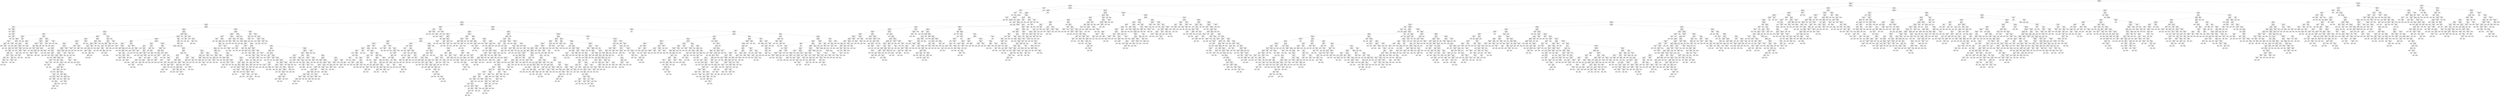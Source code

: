 digraph Tree {
node [shape=box] ;
0 [label="Region_x <= 21.5\ngini = 0.083\nsamples = 41032\nvalue = [39256, 1776]"] ;
1 [label="Segment <= 0.5\ngini = 0.081\nsamples = 38443\nvalue = [36815, 1628]"] ;
0 -> 1 [labeldistance=2.5, labelangle=45, headlabel="True"] ;
2 [label="Profit2 <= -1298.425\ngini = 0.088\nsamples = 19910\nvalue = [18997, 913]"] ;
1 -> 2 ;
3 [label="Profit2 <= -1345.82\ngini = 0.278\nsamples = 18\nvalue = [15, 3]"] ;
2 -> 3 ;
4 [label="Product.ID <= 318.0\ngini = 0.117\nsamples = 16\nvalue = [15, 1]"] ;
3 -> 4 ;
5 [label="Sales2 <= 1935.89\ngini = 0.5\nsamples = 2\nvalue = [1, 1]"] ;
4 -> 5 ;
6 [label="gini = 0.0\nsamples = 1\nvalue = [0, 1]"] ;
5 -> 6 ;
7 [label="gini = 0.0\nsamples = 1\nvalue = [1, 0]"] ;
5 -> 7 ;
8 [label="gini = 0.0\nsamples = 14\nvalue = [14, 0]"] ;
4 -> 8 ;
9 [label="gini = 0.0\nsamples = 2\nvalue = [0, 2]"] ;
3 -> 9 ;
10 [label="Sales2 <= 400.005\ngini = 0.087\nsamples = 19892\nvalue = [18982, 910]"] ;
2 -> 10 ;
11 [label="Sales2 <= 399.78\ngini = 0.09\nsamples = 16700\nvalue = [15908, 792]"] ;
10 -> 11 ;
12 [label="Profit2 <= 43.39\ngini = 0.09\nsamples = 16699\nvalue = [15908, 791]"] ;
11 -> 12 ;
13 [label="Sales2 <= 1.045\ngini = 0.087\nsamples = 14472\nvalue = [13812, 660]"] ;
12 -> 13 ;
14 [label="Shipping.Cost <= 1.12\ngini = 0.444\nsamples = 3\nvalue = [2, 1]"] ;
13 -> 14 ;
15 [label="gini = 0.0\nsamples = 2\nvalue = [2, 0]"] ;
14 -> 15 ;
16 [label="gini = 0.0\nsamples = 1\nvalue = [0, 1]"] ;
14 -> 16 ;
17 [label="Product.ID <= 3736.5\ngini = 0.087\nsamples = 14469\nvalue = [13810, 659]"] ;
13 -> 17 ;
18 [label="Product.ID <= 3735.5\ngini = 0.088\nsamples = 14366\nvalue = [13707, 659]"] ;
17 -> 18 ;
19 [label="Market <= 1.5\ngini = 0.087\nsamples = 14365\nvalue = [13707, 658]"] ;
18 -> 19 ;
20 [label="Product.ID <= 43.5\ngini = 0.096\nsamples = 5607\nvalue = [5325, 282]"] ;
19 -> 20 ;
21 [label="Profit2 <= -251.075\ngini = 0.278\nsamples = 24\nvalue = [20, 4]"] ;
20 -> 21 ;
22 [label="gini = 0.0\nsamples = 1\nvalue = [0, 1]"] ;
21 -> 22 ;
23 [label="Shipping.Cost <= 3.66\ngini = 0.227\nsamples = 23\nvalue = [20, 3]"] ;
21 -> 23 ;
24 [label="gini = 0.0\nsamples = 1\nvalue = [0, 1]"] ;
23 -> 24 ;
25 [label="Order.Priority <= 0.5\ngini = 0.165\nsamples = 22\nvalue = [20, 2]"] ;
23 -> 25 ;
26 [label="gini = 0.0\nsamples = 1\nvalue = [0, 1]"] ;
25 -> 26 ;
27 [label="Product.ID <= 42.5\ngini = 0.091\nsamples = 21\nvalue = [20, 1]"] ;
25 -> 27 ;
28 [label="gini = 0.0\nsamples = 19\nvalue = [19, 0]"] ;
27 -> 28 ;
29 [label="Order.Priority <= 2.5\ngini = 0.5\nsamples = 2\nvalue = [1, 1]"] ;
27 -> 29 ;
30 [label="gini = 0.0\nsamples = 1\nvalue = [0, 1]"] ;
29 -> 30 ;
31 [label="gini = 0.0\nsamples = 1\nvalue = [1, 0]"] ;
29 -> 31 ;
32 [label="Region_x <= 15.5\ngini = 0.095\nsamples = 5583\nvalue = [5305, 278]"] ;
20 -> 32 ;
33 [label="Order.Priority <= 2.5\ngini = 0.105\nsamples = 3559\nvalue = [3362, 197]"] ;
32 -> 33 ;
34 [label="Discount <= 0.035\ngini = 0.121\nsamples = 1565\nvalue = [1464, 101]"] ;
33 -> 34 ;
35 [label="ProcessTime <= 2.5\ngini = 0.087\nsamples = 747\nvalue = [713, 34]"] ;
34 -> 35 ;
36 [label="Product.ID <= 3665.5\ngini = 0.026\nsamples = 309\nvalue = [305, 4]"] ;
35 -> 36 ;
37 [label="Product.ID <= 650.5\ngini = 0.019\nsamples = 307\nvalue = [304, 3]"] ;
36 -> 37 ;
38 [label="Product.ID <= 643.0\ngini = 0.117\nsamples = 32\nvalue = [30, 2]"] ;
37 -> 38 ;
39 [label="Product.ID <= 613.5\ngini = 0.062\nsamples = 31\nvalue = [30, 1]"] ;
38 -> 39 ;
40 [label="gini = 0.0\nsamples = 28\nvalue = [28, 0]"] ;
39 -> 40 ;
41 [label="Order.Priority <= 0.5\ngini = 0.444\nsamples = 3\nvalue = [2, 1]"] ;
39 -> 41 ;
42 [label="gini = 0.0\nsamples = 1\nvalue = [0, 1]"] ;
41 -> 42 ;
43 [label="gini = 0.0\nsamples = 2\nvalue = [2, 0]"] ;
41 -> 43 ;
44 [label="gini = 0.0\nsamples = 1\nvalue = [0, 1]"] ;
38 -> 44 ;
45 [label="Sales2 <= 19.065\ngini = 0.007\nsamples = 275\nvalue = [274, 1]"] ;
37 -> 45 ;
46 [label="Shipping.Cost <= 5.12\ngini = 0.041\nsamples = 48\nvalue = [47, 1]"] ;
45 -> 46 ;
47 [label="gini = 0.0\nsamples = 47\nvalue = [47, 0]"] ;
46 -> 47 ;
48 [label="gini = 0.0\nsamples = 1\nvalue = [0, 1]"] ;
46 -> 48 ;
49 [label="gini = 0.0\nsamples = 227\nvalue = [227, 0]"] ;
45 -> 49 ;
50 [label="Ship.Mode <= 1.5\ngini = 0.5\nsamples = 2\nvalue = [1, 1]"] ;
36 -> 50 ;
51 [label="gini = 0.0\nsamples = 1\nvalue = [1, 0]"] ;
50 -> 51 ;
52 [label="gini = 0.0\nsamples = 1\nvalue = [0, 1]"] ;
50 -> 52 ;
53 [label="ProcessTime <= 4.5\ngini = 0.128\nsamples = 438\nvalue = [408, 30]"] ;
35 -> 53 ;
54 [label="Quantity <= 1.5\ngini = 0.168\nsamples = 302\nvalue = [274, 28]"] ;
53 -> 54 ;
55 [label="Region_x <= 14.5\ngini = 0.276\nsamples = 115\nvalue = [96, 19]"] ;
54 -> 55 ;
56 [label="Sales2 <= 28.905\ngini = 0.237\nsamples = 102\nvalue = [88, 14]"] ;
55 -> 56 ;
57 [label="Profit2 <= 9.33\ngini = 0.381\nsamples = 43\nvalue = [32, 11]"] ;
56 -> 57 ;
58 [label="Sales2 <= 5.625\ngini = 0.32\nsamples = 40\nvalue = [32, 8]"] ;
57 -> 58 ;
59 [label="gini = 0.0\nsamples = 1\nvalue = [0, 1]"] ;
58 -> 59 ;
60 [label="Sales2 <= 27.585\ngini = 0.295\nsamples = 39\nvalue = [32, 7]"] ;
58 -> 60 ;
61 [label="Ship.Mode <= 2.5\ngini = 0.266\nsamples = 38\nvalue = [32, 6]"] ;
60 -> 61 ;
62 [label="Product.ID <= 2712.0\ngini = 0.391\nsamples = 15\nvalue = [11, 4]"] ;
61 -> 62 ;
63 [label="Region_x <= 13.0\ngini = 0.337\nsamples = 14\nvalue = [11, 3]"] ;
62 -> 63 ;
64 [label="Product.ID <= 1641.5\ngini = 0.26\nsamples = 13\nvalue = [11, 2]"] ;
63 -> 64 ;
65 [label="Profit2 <= 1.98\ngini = 0.48\nsamples = 5\nvalue = [3, 2]"] ;
64 -> 65 ;
66 [label="gini = 0.0\nsamples = 2\nvalue = [0, 2]"] ;
65 -> 66 ;
67 [label="gini = 0.0\nsamples = 3\nvalue = [3, 0]"] ;
65 -> 67 ;
68 [label="gini = 0.0\nsamples = 8\nvalue = [8, 0]"] ;
64 -> 68 ;
69 [label="gini = 0.0\nsamples = 1\nvalue = [0, 1]"] ;
63 -> 69 ;
70 [label="gini = 0.0\nsamples = 1\nvalue = [0, 1]"] ;
62 -> 70 ;
71 [label="Product.ID <= 1298.0\ngini = 0.159\nsamples = 23\nvalue = [21, 2]"] ;
61 -> 71 ;
72 [label="Sales2 <= 23.46\ngini = 0.444\nsamples = 6\nvalue = [4, 2]"] ;
71 -> 72 ;
73 [label="Shipping.Cost <= 1.895\ngini = 0.32\nsamples = 5\nvalue = [4, 1]"] ;
72 -> 73 ;
74 [label="gini = 0.0\nsamples = 1\nvalue = [0, 1]"] ;
73 -> 74 ;
75 [label="gini = 0.0\nsamples = 4\nvalue = [4, 0]"] ;
73 -> 75 ;
76 [label="gini = 0.0\nsamples = 1\nvalue = [0, 1]"] ;
72 -> 76 ;
77 [label="gini = 0.0\nsamples = 17\nvalue = [17, 0]"] ;
71 -> 77 ;
78 [label="gini = 0.0\nsamples = 1\nvalue = [0, 1]"] ;
60 -> 78 ;
79 [label="gini = 0.0\nsamples = 3\nvalue = [0, 3]"] ;
57 -> 79 ;
80 [label="Shipping.Cost <= 2.56\ngini = 0.097\nsamples = 59\nvalue = [56, 3]"] ;
56 -> 80 ;
81 [label="Sales2 <= 36.315\ngini = 0.5\nsamples = 2\nvalue = [1, 1]"] ;
80 -> 81 ;
82 [label="gini = 0.0\nsamples = 1\nvalue = [0, 1]"] ;
81 -> 82 ;
83 [label="gini = 0.0\nsamples = 1\nvalue = [1, 0]"] ;
81 -> 83 ;
84 [label="Product.ID <= 3235.5\ngini = 0.068\nsamples = 57\nvalue = [55, 2]"] ;
80 -> 84 ;
85 [label="Shipping.Cost <= 4.02\ngini = 0.038\nsamples = 52\nvalue = [51, 1]"] ;
84 -> 85 ;
86 [label="Profit2 <= 11.925\ngini = 0.198\nsamples = 9\nvalue = [8, 1]"] ;
85 -> 86 ;
87 [label="gini = 0.0\nsamples = 7\nvalue = [7, 0]"] ;
86 -> 87 ;
88 [label="Sales2 <= 55.725\ngini = 0.5\nsamples = 2\nvalue = [1, 1]"] ;
86 -> 88 ;
89 [label="gini = 0.0\nsamples = 1\nvalue = [0, 1]"] ;
88 -> 89 ;
90 [label="gini = 0.0\nsamples = 1\nvalue = [1, 0]"] ;
88 -> 90 ;
91 [label="gini = 0.0\nsamples = 43\nvalue = [43, 0]"] ;
85 -> 91 ;
92 [label="Product.ID <= 3340.5\ngini = 0.32\nsamples = 5\nvalue = [4, 1]"] ;
84 -> 92 ;
93 [label="gini = 0.0\nsamples = 1\nvalue = [0, 1]"] ;
92 -> 93 ;
94 [label="gini = 0.0\nsamples = 4\nvalue = [4, 0]"] ;
92 -> 94 ;
95 [label="Ship.Mode <= 1.0\ngini = 0.473\nsamples = 13\nvalue = [8, 5]"] ;
55 -> 95 ;
96 [label="gini = 0.0\nsamples = 3\nvalue = [0, 3]"] ;
95 -> 96 ;
97 [label="Sales2 <= 101.655\ngini = 0.32\nsamples = 10\nvalue = [8, 2]"] ;
95 -> 97 ;
98 [label="gini = 0.0\nsamples = 8\nvalue = [8, 0]"] ;
97 -> 98 ;
99 [label="gini = 0.0\nsamples = 2\nvalue = [0, 2]"] ;
97 -> 99 ;
100 [label="Shipping.Cost <= 51.255\ngini = 0.092\nsamples = 187\nvalue = [178, 9]"] ;
54 -> 100 ;
101 [label="Shipping.Cost <= 1.57\ngini = 0.083\nsamples = 185\nvalue = [177, 8]"] ;
100 -> 101 ;
102 [label="Profit2 <= 6.75\ngini = 0.346\nsamples = 9\nvalue = [7, 2]"] ;
101 -> 102 ;
103 [label="gini = 0.0\nsamples = 6\nvalue = [6, 0]"] ;
102 -> 103 ;
104 [label="Product.ID <= 1634.0\ngini = 0.444\nsamples = 3\nvalue = [1, 2]"] ;
102 -> 104 ;
105 [label="gini = 0.0\nsamples = 1\nvalue = [1, 0]"] ;
104 -> 105 ;
106 [label="gini = 0.0\nsamples = 2\nvalue = [0, 2]"] ;
104 -> 106 ;
107 [label="Profit2 <= 6.03\ngini = 0.066\nsamples = 176\nvalue = [170, 6]"] ;
101 -> 107 ;
108 [label="Profit2 <= 5.94\ngini = 0.145\nsamples = 38\nvalue = [35, 3]"] ;
107 -> 108 ;
109 [label="Profit2 <= 5.595\ngini = 0.102\nsamples = 37\nvalue = [35, 2]"] ;
108 -> 109 ;
110 [label="Shipping.Cost <= 2.365\ngini = 0.059\nsamples = 33\nvalue = [32, 1]"] ;
109 -> 110 ;
111 [label="Quantity <= 3.5\ngini = 0.198\nsamples = 9\nvalue = [8, 1]"] ;
110 -> 111 ;
112 [label="gini = 0.0\nsamples = 8\nvalue = [8, 0]"] ;
111 -> 112 ;
113 [label="gini = 0.0\nsamples = 1\nvalue = [0, 1]"] ;
111 -> 113 ;
114 [label="gini = 0.0\nsamples = 24\nvalue = [24, 0]"] ;
110 -> 114 ;
115 [label="Sub.Category <= 10.0\ngini = 0.375\nsamples = 4\nvalue = [3, 1]"] ;
109 -> 115 ;
116 [label="gini = 0.0\nsamples = 3\nvalue = [3, 0]"] ;
115 -> 116 ;
117 [label="gini = 0.0\nsamples = 1\nvalue = [0, 1]"] ;
115 -> 117 ;
118 [label="gini = 0.0\nsamples = 1\nvalue = [0, 1]"] ;
108 -> 118 ;
119 [label="Sales2 <= 108.735\ngini = 0.043\nsamples = 138\nvalue = [135, 3]"] ;
107 -> 119 ;
120 [label="gini = 0.0\nsamples = 93\nvalue = [93, 0]"] ;
119 -> 120 ;
121 [label="Sales2 <= 111.21\ngini = 0.124\nsamples = 45\nvalue = [42, 3]"] ;
119 -> 121 ;
122 [label="gini = 0.0\nsamples = 3\nvalue = [0, 3]"] ;
121 -> 122 ;
123 [label="gini = 0.0\nsamples = 42\nvalue = [42, 0]"] ;
121 -> 123 ;
124 [label="Shipping.Cost <= 67.475\ngini = 0.5\nsamples = 2\nvalue = [1, 1]"] ;
100 -> 124 ;
125 [label="gini = 0.0\nsamples = 1\nvalue = [0, 1]"] ;
124 -> 125 ;
126 [label="gini = 0.0\nsamples = 1\nvalue = [1, 0]"] ;
124 -> 126 ;
127 [label="Quantity <= 8.5\ngini = 0.029\nsamples = 136\nvalue = [134, 2]"] ;
53 -> 127 ;
128 [label="Product.ID <= 354.0\ngini = 0.015\nsamples = 134\nvalue = [133, 1]"] ;
127 -> 128 ;
129 [label="Product.ID <= 340.0\ngini = 0.32\nsamples = 5\nvalue = [4, 1]"] ;
128 -> 129 ;
130 [label="gini = 0.0\nsamples = 4\nvalue = [4, 0]"] ;
129 -> 130 ;
131 [label="gini = 0.0\nsamples = 1\nvalue = [0, 1]"] ;
129 -> 131 ;
132 [label="gini = 0.0\nsamples = 129\nvalue = [129, 0]"] ;
128 -> 132 ;
133 [label="Shipping.Cost <= 10.11\ngini = 0.5\nsamples = 2\nvalue = [1, 1]"] ;
127 -> 133 ;
134 [label="gini = 0.0\nsamples = 1\nvalue = [1, 0]"] ;
133 -> 134 ;
135 [label="gini = 0.0\nsamples = 1\nvalue = [0, 1]"] ;
133 -> 135 ;
136 [label="ProcessTime <= 5.5\ngini = 0.15\nsamples = 818\nvalue = [751, 67]"] ;
34 -> 136 ;
137 [label="Ship.Mode <= 2.5\ngini = 0.137\nsamples = 744\nvalue = [689, 55]"] ;
136 -> 137 ;
138 [label="ProcessTime <= 4.5\ngini = 0.172\nsamples = 483\nvalue = [437, 46]"] ;
137 -> 138 ;
139 [label="Profit2 <= 22.475\ngini = 0.161\nsamples = 476\nvalue = [434, 42]"] ;
138 -> 139 ;
140 [label="ProcessTime <= 1.5\ngini = 0.145\nsamples = 444\nvalue = [409, 35]"] ;
139 -> 140 ;
141 [label="Profit2 <= 0.73\ngini = 0.066\nsamples = 117\nvalue = [113, 4]"] ;
140 -> 141 ;
142 [label="gini = 0.0\nsamples = 71\nvalue = [71, 0]"] ;
141 -> 142 ;
143 [label="Profit2 <= 0.825\ngini = 0.159\nsamples = 46\nvalue = [42, 4]"] ;
141 -> 143 ;
144 [label="gini = 0.0\nsamples = 1\nvalue = [0, 1]"] ;
143 -> 144 ;
145 [label="Profit2 <= 2.835\ngini = 0.124\nsamples = 45\nvalue = [42, 3]"] ;
143 -> 145 ;
146 [label="Profit2 <= 2.275\ngini = 0.375\nsamples = 8\nvalue = [6, 2]"] ;
145 -> 146 ;
147 [label="gini = 0.0\nsamples = 6\nvalue = [6, 0]"] ;
146 -> 147 ;
148 [label="gini = 0.0\nsamples = 2\nvalue = [0, 2]"] ;
146 -> 148 ;
149 [label="Profit2 <= 16.205\ngini = 0.053\nsamples = 37\nvalue = [36, 1]"] ;
145 -> 149 ;
150 [label="gini = 0.0\nsamples = 31\nvalue = [31, 0]"] ;
149 -> 150 ;
151 [label="ProcessTime <= 0.5\ngini = 0.278\nsamples = 6\nvalue = [5, 1]"] ;
149 -> 151 ;
152 [label="gini = 0.0\nsamples = 1\nvalue = [0, 1]"] ;
151 -> 152 ;
153 [label="gini = 0.0\nsamples = 5\nvalue = [5, 0]"] ;
151 -> 153 ;
154 [label="Product.ID <= 3466.5\ngini = 0.172\nsamples = 327\nvalue = [296, 31]"] ;
140 -> 154 ;
155 [label="Product.ID <= 2802.5\ngini = 0.164\nsamples = 322\nvalue = [293, 29]"] ;
154 -> 155 ;
156 [label="Product.ID <= 2782.5\ngini = 0.19\nsamples = 264\nvalue = [236, 28]"] ;
155 -> 156 ;
157 [label="Product.ID <= 2499.5\ngini = 0.179\nsamples = 261\nvalue = [235, 26]"] ;
156 -> 157 ;
158 [label="Product.ID <= 522.0\ngini = 0.158\nsamples = 232\nvalue = [212, 20]"] ;
157 -> 158 ;
159 [label="Product.ID <= 517.5\ngini = 0.298\nsamples = 33\nvalue = [27, 6]"] ;
158 -> 159 ;
160 [label="Shipping.Cost <= 14.465\ngini = 0.225\nsamples = 31\nvalue = [27, 4]"] ;
159 -> 160 ;
161 [label="Shipping.Cost <= 7.695\ngini = 0.48\nsamples = 10\nvalue = [6, 4]"] ;
160 -> 161 ;
162 [label="gini = 0.0\nsamples = 5\nvalue = [5, 0]"] ;
161 -> 162 ;
163 [label="Profit2 <= -72.555\ngini = 0.32\nsamples = 5\nvalue = [1, 4]"] ;
161 -> 163 ;
164 [label="gini = 0.0\nsamples = 1\nvalue = [1, 0]"] ;
163 -> 164 ;
165 [label="gini = 0.0\nsamples = 4\nvalue = [0, 4]"] ;
163 -> 165 ;
166 [label="gini = 0.0\nsamples = 21\nvalue = [21, 0]"] ;
160 -> 166 ;
167 [label="gini = 0.0\nsamples = 2\nvalue = [0, 2]"] ;
159 -> 167 ;
168 [label="Profit2 <= -183.025\ngini = 0.131\nsamples = 199\nvalue = [185, 14]"] ;
158 -> 168 ;
169 [label="Market <= 0.5\ngini = 0.5\nsamples = 2\nvalue = [1, 1]"] ;
168 -> 169 ;
170 [label="gini = 0.0\nsamples = 1\nvalue = [1, 0]"] ;
169 -> 170 ;
171 [label="gini = 0.0\nsamples = 1\nvalue = [0, 1]"] ;
169 -> 171 ;
172 [label="Sales2 <= 60.895\ngini = 0.123\nsamples = 197\nvalue = [184, 13]"] ;
168 -> 172 ;
173 [label="Shipping.Cost <= 14.915\ngini = 0.164\nsamples = 144\nvalue = [131, 13]"] ;
172 -> 173 ;
174 [label="Quantity <= 8.5\ngini = 0.143\nsamples = 142\nvalue = [131, 11]"] ;
173 -> 174 ;
175 [label="Sales2 <= 2.945\ngini = 0.133\nsamples = 140\nvalue = [130, 10]"] ;
174 -> 175 ;
176 [label="Quantity <= 1.5\ngini = 0.444\nsamples = 3\nvalue = [2, 1]"] ;
175 -> 176 ;
177 [label="gini = 0.0\nsamples = 2\nvalue = [2, 0]"] ;
176 -> 177 ;
178 [label="gini = 0.0\nsamples = 1\nvalue = [0, 1]"] ;
176 -> 178 ;
179 [label="Order.Priority <= 0.5\ngini = 0.123\nsamples = 137\nvalue = [128, 9]"] ;
175 -> 179 ;
180 [label="Quantity <= 5.5\ngini = 0.219\nsamples = 40\nvalue = [35, 5]"] ;
179 -> 180 ;
181 [label="Shipping.Cost <= 4.235\ngini = 0.184\nsamples = 39\nvalue = [35, 4]"] ;
180 -> 181 ;
182 [label="gini = 0.0\nsamples = 18\nvalue = [18, 0]"] ;
181 -> 182 ;
183 [label="Sales2 <= 14.82\ngini = 0.308\nsamples = 21\nvalue = [17, 4]"] ;
181 -> 183 ;
184 [label="gini = 0.0\nsamples = 1\nvalue = [0, 1]"] ;
183 -> 184 ;
185 [label="Shipping.Cost <= 4.355\ngini = 0.255\nsamples = 20\nvalue = [17, 3]"] ;
183 -> 185 ;
186 [label="gini = 0.0\nsamples = 1\nvalue = [0, 1]"] ;
185 -> 186 ;
187 [label="Quantity <= 2.5\ngini = 0.188\nsamples = 19\nvalue = [17, 2]"] ;
185 -> 187 ;
188 [label="Sales2 <= 28.13\ngini = 0.444\nsamples = 6\nvalue = [4, 2]"] ;
187 -> 188 ;
189 [label="Product.ID <= 1530.5\ngini = 0.444\nsamples = 3\nvalue = [1, 2]"] ;
188 -> 189 ;
190 [label="gini = 0.0\nsamples = 1\nvalue = [1, 0]"] ;
189 -> 190 ;
191 [label="gini = 0.0\nsamples = 2\nvalue = [0, 2]"] ;
189 -> 191 ;
192 [label="gini = 0.0\nsamples = 3\nvalue = [3, 0]"] ;
188 -> 192 ;
193 [label="gini = 0.0\nsamples = 13\nvalue = [13, 0]"] ;
187 -> 193 ;
194 [label="gini = 0.0\nsamples = 1\nvalue = [0, 1]"] ;
180 -> 194 ;
195 [label="Profit2 <= -16.87\ngini = 0.079\nsamples = 97\nvalue = [93, 4]"] ;
179 -> 195 ;
196 [label="Profit2 <= -19.1\ngini = 0.231\nsamples = 15\nvalue = [13, 2]"] ;
195 -> 196 ;
197 [label="Shipping.Cost <= 8.24\ngini = 0.133\nsamples = 14\nvalue = [13, 1]"] ;
196 -> 197 ;
198 [label="gini = 0.0\nsamples = 13\nvalue = [13, 0]"] ;
197 -> 198 ;
199 [label="gini = 0.0\nsamples = 1\nvalue = [0, 1]"] ;
197 -> 199 ;
200 [label="gini = 0.0\nsamples = 1\nvalue = [0, 1]"] ;
196 -> 200 ;
201 [label="Quantity <= 1.5\ngini = 0.048\nsamples = 82\nvalue = [80, 2]"] ;
195 -> 201 ;
202 [label="Profit2 <= 9.22\ngini = 0.18\nsamples = 20\nvalue = [18, 2]"] ;
201 -> 202 ;
203 [label="Product.ID <= 1998.0\ngini = 0.1\nsamples = 19\nvalue = [18, 1]"] ;
202 -> 203 ;
204 [label="gini = 0.0\nsamples = 16\nvalue = [16, 0]"] ;
203 -> 204 ;
205 [label="Sub.Category <= 11.0\ngini = 0.444\nsamples = 3\nvalue = [2, 1]"] ;
203 -> 205 ;
206 [label="gini = 0.0\nsamples = 1\nvalue = [0, 1]"] ;
205 -> 206 ;
207 [label="gini = 0.0\nsamples = 2\nvalue = [2, 0]"] ;
205 -> 207 ;
208 [label="gini = 0.0\nsamples = 1\nvalue = [0, 1]"] ;
202 -> 208 ;
209 [label="gini = 0.0\nsamples = 62\nvalue = [62, 0]"] ;
201 -> 209 ;
210 [label="Profit2 <= -11.44\ngini = 0.5\nsamples = 2\nvalue = [1, 1]"] ;
174 -> 210 ;
211 [label="gini = 0.0\nsamples = 1\nvalue = [1, 0]"] ;
210 -> 211 ;
212 [label="gini = 0.0\nsamples = 1\nvalue = [0, 1]"] ;
210 -> 212 ;
213 [label="gini = 0.0\nsamples = 2\nvalue = [0, 2]"] ;
173 -> 213 ;
214 [label="gini = 0.0\nsamples = 53\nvalue = [53, 0]"] ;
172 -> 214 ;
215 [label="Sub.Category <= 13.0\ngini = 0.328\nsamples = 29\nvalue = [23, 6]"] ;
157 -> 215 ;
216 [label="gini = 0.0\nsamples = 2\nvalue = [0, 2]"] ;
215 -> 216 ;
217 [label="Shipping.Cost <= 18.915\ngini = 0.252\nsamples = 27\nvalue = [23, 4]"] ;
215 -> 217 ;
218 [label="Shipping.Cost <= 1.51\ngini = 0.091\nsamples = 21\nvalue = [20, 1]"] ;
217 -> 218 ;
219 [label="gini = 0.0\nsamples = 1\nvalue = [0, 1]"] ;
218 -> 219 ;
220 [label="gini = 0.0\nsamples = 20\nvalue = [20, 0]"] ;
218 -> 220 ;
221 [label="Profit2 <= -12.045\ngini = 0.5\nsamples = 6\nvalue = [3, 3]"] ;
217 -> 221 ;
222 [label="gini = 0.0\nsamples = 2\nvalue = [2, 0]"] ;
221 -> 222 ;
223 [label="Region_x <= 9.0\ngini = 0.375\nsamples = 4\nvalue = [1, 3]"] ;
221 -> 223 ;
224 [label="gini = 0.0\nsamples = 1\nvalue = [1, 0]"] ;
223 -> 224 ;
225 [label="gini = 0.0\nsamples = 3\nvalue = [0, 3]"] ;
223 -> 225 ;
226 [label="Discount <= 0.46\ngini = 0.444\nsamples = 3\nvalue = [1, 2]"] ;
156 -> 226 ;
227 [label="gini = 0.0\nsamples = 2\nvalue = [0, 2]"] ;
226 -> 227 ;
228 [label="gini = 0.0\nsamples = 1\nvalue = [1, 0]"] ;
226 -> 228 ;
229 [label="Profit2 <= -108.13\ngini = 0.034\nsamples = 58\nvalue = [57, 1]"] ;
155 -> 229 ;
230 [label="Quantity <= 3.0\ngini = 0.278\nsamples = 6\nvalue = [5, 1]"] ;
229 -> 230 ;
231 [label="gini = 0.0\nsamples = 1\nvalue = [0, 1]"] ;
230 -> 231 ;
232 [label="gini = 0.0\nsamples = 5\nvalue = [5, 0]"] ;
230 -> 232 ;
233 [label="gini = 0.0\nsamples = 52\nvalue = [52, 0]"] ;
229 -> 233 ;
234 [label="Shipping.Cost <= 9.995\ngini = 0.48\nsamples = 5\nvalue = [3, 2]"] ;
154 -> 234 ;
235 [label="gini = 0.0\nsamples = 2\nvalue = [0, 2]"] ;
234 -> 235 ;
236 [label="gini = 0.0\nsamples = 3\nvalue = [3, 0]"] ;
234 -> 236 ;
237 [label="Profit2 <= 26.91\ngini = 0.342\nsamples = 32\nvalue = [25, 7]"] ;
139 -> 237 ;
238 [label="Product.ID <= 2064.0\ngini = 0.496\nsamples = 11\nvalue = [5, 6]"] ;
237 -> 238 ;
239 [label="Shipping.Cost <= 22.66\ngini = 0.408\nsamples = 7\nvalue = [5, 2]"] ;
238 -> 239 ;
240 [label="gini = 0.0\nsamples = 5\nvalue = [5, 0]"] ;
239 -> 240 ;
241 [label="gini = 0.0\nsamples = 2\nvalue = [0, 2]"] ;
239 -> 241 ;
242 [label="gini = 0.0\nsamples = 4\nvalue = [0, 4]"] ;
238 -> 242 ;
243 [label="Sub.Category <= 2.0\ngini = 0.091\nsamples = 21\nvalue = [20, 1]"] ;
237 -> 243 ;
244 [label="Profit2 <= 33.575\ngini = 0.5\nsamples = 2\nvalue = [1, 1]"] ;
243 -> 244 ;
245 [label="gini = 0.0\nsamples = 1\nvalue = [1, 0]"] ;
244 -> 245 ;
246 [label="gini = 0.0\nsamples = 1\nvalue = [0, 1]"] ;
244 -> 246 ;
247 [label="gini = 0.0\nsamples = 19\nvalue = [19, 0]"] ;
243 -> 247 ;
248 [label="Product.ID <= 2586.0\ngini = 0.49\nsamples = 7\nvalue = [3, 4]"] ;
138 -> 248 ;
249 [label="gini = 0.0\nsamples = 3\nvalue = [3, 0]"] ;
248 -> 249 ;
250 [label="gini = 0.0\nsamples = 4\nvalue = [0, 4]"] ;
248 -> 250 ;
251 [label="Discount <= 0.55\ngini = 0.067\nsamples = 261\nvalue = [252, 9]"] ;
137 -> 251 ;
252 [label="Quantity <= 12.5\ngini = 0.048\nsamples = 243\nvalue = [237, 6]"] ;
251 -> 252 ;
253 [label="Profit2 <= 38.13\ngini = 0.041\nsamples = 240\nvalue = [235, 5]"] ;
252 -> 253 ;
254 [label="Profit2 <= 1.015\ngini = 0.033\nsamples = 236\nvalue = [232, 4]"] ;
253 -> 254 ;
255 [label="gini = 0.0\nsamples = 149\nvalue = [149, 0]"] ;
254 -> 255 ;
256 [label="Profit2 <= 2.09\ngini = 0.088\nsamples = 87\nvalue = [83, 4]"] ;
254 -> 256 ;
257 [label="ProcessTime <= 4.5\ngini = 0.444\nsamples = 3\nvalue = [1, 2]"] ;
256 -> 257 ;
258 [label="gini = 0.0\nsamples = 1\nvalue = [1, 0]"] ;
257 -> 258 ;
259 [label="gini = 0.0\nsamples = 2\nvalue = [0, 2]"] ;
257 -> 259 ;
260 [label="Sales2 <= 24.685\ngini = 0.046\nsamples = 84\nvalue = [82, 2]"] ;
256 -> 260 ;
261 [label="Sales2 <= 22.75\ngini = 0.32\nsamples = 10\nvalue = [8, 2]"] ;
260 -> 261 ;
262 [label="Profit2 <= 8.64\ngini = 0.198\nsamples = 9\nvalue = [8, 1]"] ;
261 -> 262 ;
263 [label="gini = 0.0\nsamples = 8\nvalue = [8, 0]"] ;
262 -> 263 ;
264 [label="gini = 0.0\nsamples = 1\nvalue = [0, 1]"] ;
262 -> 264 ;
265 [label="gini = 0.0\nsamples = 1\nvalue = [0, 1]"] ;
261 -> 265 ;
266 [label="gini = 0.0\nsamples = 74\nvalue = [74, 0]"] ;
260 -> 266 ;
267 [label="Shipping.Cost <= 9.455\ngini = 0.375\nsamples = 4\nvalue = [3, 1]"] ;
253 -> 267 ;
268 [label="gini = 0.0\nsamples = 1\nvalue = [0, 1]"] ;
267 -> 268 ;
269 [label="gini = 0.0\nsamples = 3\nvalue = [3, 0]"] ;
267 -> 269 ;
270 [label="Shipping.Cost <= 23.045\ngini = 0.444\nsamples = 3\nvalue = [2, 1]"] ;
252 -> 270 ;
271 [label="gini = 0.0\nsamples = 1\nvalue = [0, 1]"] ;
270 -> 271 ;
272 [label="gini = 0.0\nsamples = 2\nvalue = [2, 0]"] ;
270 -> 272 ;
273 [label="Discount <= 0.65\ngini = 0.278\nsamples = 18\nvalue = [15, 3]"] ;
251 -> 273 ;
274 [label="gini = 0.0\nsamples = 3\nvalue = [0, 3]"] ;
273 -> 274 ;
275 [label="gini = 0.0\nsamples = 15\nvalue = [15, 0]"] ;
273 -> 275 ;
276 [label="Discount <= 0.485\ngini = 0.272\nsamples = 74\nvalue = [62, 12]"] ;
136 -> 276 ;
277 [label="Sales2 <= 311.945\ngini = 0.239\nsamples = 72\nvalue = [62, 10]"] ;
276 -> 277 ;
278 [label="Discount <= 0.21\ngini = 0.205\nsamples = 69\nvalue = [61, 8]"] ;
277 -> 278 ;
279 [label="Quantity <= 6.5\ngini = 0.312\nsamples = 31\nvalue = [25, 6]"] ;
278 -> 279 ;
280 [label="Profit2 <= -2.715\ngini = 0.238\nsamples = 29\nvalue = [25, 4]"] ;
279 -> 280 ;
281 [label="Profit2 <= -3.86\ngini = 0.48\nsamples = 5\nvalue = [3, 2]"] ;
280 -> 281 ;
282 [label="gini = 0.0\nsamples = 3\nvalue = [3, 0]"] ;
281 -> 282 ;
283 [label="gini = 0.0\nsamples = 2\nvalue = [0, 2]"] ;
281 -> 283 ;
284 [label="ProcessTime <= 6.5\ngini = 0.153\nsamples = 24\nvalue = [22, 2]"] ;
280 -> 284 ;
285 [label="gini = 0.0\nsamples = 12\nvalue = [12, 0]"] ;
284 -> 285 ;
286 [label="Quantity <= 2.5\ngini = 0.278\nsamples = 12\nvalue = [10, 2]"] ;
284 -> 286 ;
287 [label="gini = 0.0\nsamples = 6\nvalue = [6, 0]"] ;
286 -> 287 ;
288 [label="Sales2 <= 51.235\ngini = 0.444\nsamples = 6\nvalue = [4, 2]"] ;
286 -> 288 ;
289 [label="gini = 0.0\nsamples = 2\nvalue = [0, 2]"] ;
288 -> 289 ;
290 [label="gini = 0.0\nsamples = 4\nvalue = [4, 0]"] ;
288 -> 290 ;
291 [label="gini = 0.0\nsamples = 2\nvalue = [0, 2]"] ;
279 -> 291 ;
292 [label="Sub.Category <= 1.0\ngini = 0.1\nsamples = 38\nvalue = [36, 2]"] ;
278 -> 292 ;
293 [label="Sales2 <= 66.1\ngini = 0.444\nsamples = 6\nvalue = [4, 2]"] ;
292 -> 293 ;
294 [label="Profit2 <= -19.44\ngini = 0.444\nsamples = 3\nvalue = [1, 2]"] ;
293 -> 294 ;
295 [label="gini = 0.0\nsamples = 2\nvalue = [0, 2]"] ;
294 -> 295 ;
296 [label="gini = 0.0\nsamples = 1\nvalue = [1, 0]"] ;
294 -> 296 ;
297 [label="gini = 0.0\nsamples = 3\nvalue = [3, 0]"] ;
293 -> 297 ;
298 [label="gini = 0.0\nsamples = 32\nvalue = [32, 0]"] ;
292 -> 298 ;
299 [label="Region_x <= 13.0\ngini = 0.444\nsamples = 3\nvalue = [1, 2]"] ;
277 -> 299 ;
300 [label="gini = 0.0\nsamples = 2\nvalue = [0, 2]"] ;
299 -> 300 ;
301 [label="gini = 0.0\nsamples = 1\nvalue = [1, 0]"] ;
299 -> 301 ;
302 [label="gini = 0.0\nsamples = 2\nvalue = [0, 2]"] ;
276 -> 302 ;
303 [label="Sales2 <= 207.14\ngini = 0.092\nsamples = 1994\nvalue = [1898, 96]"] ;
33 -> 303 ;
304 [label="Sales2 <= 206.755\ngini = 0.099\nsamples = 1794\nvalue = [1700, 94]"] ;
303 -> 304 ;
305 [label="Shipping.Cost <= 25.73\ngini = 0.097\nsamples = 1792\nvalue = [1700, 92]"] ;
304 -> 305 ;
306 [label="Shipping.Cost <= 1.725\ngini = 0.095\nsamples = 1782\nvalue = [1693, 89]"] ;
305 -> 306 ;
307 [label="Profit2 <= 8.8\ngini = 0.054\nsamples = 396\nvalue = [385, 11]"] ;
306 -> 307 ;
308 [label="Profit2 <= -31.235\ngini = 0.034\nsamples = 351\nvalue = [345, 6]"] ;
307 -> 308 ;
309 [label="Product.ID <= 1465.0\ngini = 0.198\nsamples = 9\nvalue = [8, 1]"] ;
308 -> 309 ;
310 [label="gini = 0.0\nsamples = 1\nvalue = [0, 1]"] ;
309 -> 310 ;
311 [label="gini = 0.0\nsamples = 8\nvalue = [8, 0]"] ;
309 -> 311 ;
312 [label="Shipping.Cost <= 1.075\ngini = 0.029\nsamples = 342\nvalue = [337, 5]"] ;
308 -> 312 ;
313 [label="Profit2 <= 4.965\ngini = 0.198\nsamples = 9\nvalue = [8, 1]"] ;
312 -> 313 ;
314 [label="gini = 0.0\nsamples = 8\nvalue = [8, 0]"] ;
313 -> 314 ;
315 [label="gini = 0.0\nsamples = 1\nvalue = [0, 1]"] ;
313 -> 315 ;
316 [label="Profit2 <= 1.53\ngini = 0.024\nsamples = 333\nvalue = [329, 4]"] ;
312 -> 316 ;
317 [label="Region_x <= 3.0\ngini = 0.045\nsamples = 174\nvalue = [170, 4]"] ;
316 -> 317 ;
318 [label="Sales2 <= 10.5\ngini = 0.444\nsamples = 3\nvalue = [2, 1]"] ;
317 -> 318 ;
319 [label="gini = 0.0\nsamples = 1\nvalue = [0, 1]"] ;
318 -> 319 ;
320 [label="gini = 0.0\nsamples = 2\nvalue = [2, 0]"] ;
318 -> 320 ;
321 [label="Profit2 <= 1.47\ngini = 0.034\nsamples = 171\nvalue = [168, 3]"] ;
317 -> 321 ;
322 [label="Product.ID <= 1143.5\ngini = 0.024\nsamples = 168\nvalue = [166, 2]"] ;
321 -> 322 ;
323 [label="Product.ID <= 1130.5\ngini = 0.219\nsamples = 8\nvalue = [7, 1]"] ;
322 -> 323 ;
324 [label="gini = 0.0\nsamples = 7\nvalue = [7, 0]"] ;
323 -> 324 ;
325 [label="gini = 0.0\nsamples = 1\nvalue = [0, 1]"] ;
323 -> 325 ;
326 [label="Profit2 <= 1.235\ngini = 0.012\nsamples = 160\nvalue = [159, 1]"] ;
322 -> 326 ;
327 [label="gini = 0.0\nsamples = 151\nvalue = [151, 0]"] ;
326 -> 327 ;
328 [label="Profit2 <= 1.255\ngini = 0.198\nsamples = 9\nvalue = [8, 1]"] ;
326 -> 328 ;
329 [label="gini = 0.0\nsamples = 1\nvalue = [0, 1]"] ;
328 -> 329 ;
330 [label="gini = 0.0\nsamples = 8\nvalue = [8, 0]"] ;
328 -> 330 ;
331 [label="Product.ID <= 2391.5\ngini = 0.444\nsamples = 3\nvalue = [2, 1]"] ;
321 -> 331 ;
332 [label="gini = 0.0\nsamples = 2\nvalue = [2, 0]"] ;
331 -> 332 ;
333 [label="gini = 0.0\nsamples = 1\nvalue = [0, 1]"] ;
331 -> 333 ;
334 [label="gini = 0.0\nsamples = 159\nvalue = [159, 0]"] ;
316 -> 334 ;
335 [label="Sales2 <= 22.455\ngini = 0.198\nsamples = 45\nvalue = [40, 5]"] ;
307 -> 335 ;
336 [label="Sales2 <= 20.7\ngini = 0.5\nsamples = 6\nvalue = [3, 3]"] ;
335 -> 336 ;
337 [label="gini = 0.0\nsamples = 3\nvalue = [3, 0]"] ;
336 -> 337 ;
338 [label="gini = 0.0\nsamples = 3\nvalue = [0, 3]"] ;
336 -> 338 ;
339 [label="Shipping.Cost <= 1.06\ngini = 0.097\nsamples = 39\nvalue = [37, 2]"] ;
335 -> 339 ;
340 [label="gini = 0.0\nsamples = 1\nvalue = [0, 1]"] ;
339 -> 340 ;
341 [label="Sub.Category <= 14.5\ngini = 0.051\nsamples = 38\nvalue = [37, 1]"] ;
339 -> 341 ;
342 [label="gini = 0.0\nsamples = 36\nvalue = [36, 0]"] ;
341 -> 342 ;
343 [label="Product.ID <= 2851.5\ngini = 0.5\nsamples = 2\nvalue = [1, 1]"] ;
341 -> 343 ;
344 [label="gini = 0.0\nsamples = 1\nvalue = [1, 0]"] ;
343 -> 344 ;
345 [label="gini = 0.0\nsamples = 1\nvalue = [0, 1]"] ;
343 -> 345 ;
346 [label="Shipping.Cost <= 1.875\ngini = 0.106\nsamples = 1386\nvalue = [1308, 78]"] ;
306 -> 346 ;
347 [label="ProcessTime <= 5.5\ngini = 0.202\nsamples = 105\nvalue = [93, 12]"] ;
346 -> 347 ;
348 [label="Sales2 <= 7.305\ngini = 0.143\nsamples = 90\nvalue = [83, 7]"] ;
347 -> 348 ;
349 [label="gini = 0.0\nsamples = 1\nvalue = [0, 1]"] ;
348 -> 349 ;
350 [label="Product.ID <= 460.5\ngini = 0.126\nsamples = 89\nvalue = [83, 6]"] ;
348 -> 350 ;
351 [label="Profit2 <= 7.095\ngini = 0.5\nsamples = 2\nvalue = [1, 1]"] ;
350 -> 351 ;
352 [label="gini = 0.0\nsamples = 1\nvalue = [0, 1]"] ;
351 -> 352 ;
353 [label="gini = 0.0\nsamples = 1\nvalue = [1, 0]"] ;
351 -> 353 ;
354 [label="Region_x <= 3.0\ngini = 0.108\nsamples = 87\nvalue = [82, 5]"] ;
350 -> 354 ;
355 [label="Profit2 <= 2.58\ngini = 0.408\nsamples = 7\nvalue = [5, 2]"] ;
354 -> 355 ;
356 [label="gini = 0.0\nsamples = 2\nvalue = [0, 2]"] ;
355 -> 356 ;
357 [label="gini = 0.0\nsamples = 5\nvalue = [5, 0]"] ;
355 -> 357 ;
358 [label="Shipping.Cost <= 1.835\ngini = 0.072\nsamples = 80\nvalue = [77, 3]"] ;
354 -> 358 ;
359 [label="gini = 0.0\nsamples = 53\nvalue = [53, 0]"] ;
358 -> 359 ;
360 [label="Product.ID <= 2841.0\ngini = 0.198\nsamples = 27\nvalue = [24, 3]"] ;
358 -> 360 ;
361 [label="Sub.Category <= 5.0\ngini = 0.142\nsamples = 26\nvalue = [24, 2]"] ;
360 -> 361 ;
362 [label="Product.ID <= 1610.0\ngini = 0.26\nsamples = 13\nvalue = [11, 2]"] ;
361 -> 362 ;
363 [label="Discount <= 0.135\ngini = 0.153\nsamples = 12\nvalue = [11, 1]"] ;
362 -> 363 ;
364 [label="gini = 0.0\nsamples = 9\nvalue = [9, 0]"] ;
363 -> 364 ;
365 [label="Product.ID <= 1248.5\ngini = 0.444\nsamples = 3\nvalue = [2, 1]"] ;
363 -> 365 ;
366 [label="gini = 0.0\nsamples = 2\nvalue = [2, 0]"] ;
365 -> 366 ;
367 [label="gini = 0.0\nsamples = 1\nvalue = [0, 1]"] ;
365 -> 367 ;
368 [label="gini = 0.0\nsamples = 1\nvalue = [0, 1]"] ;
362 -> 368 ;
369 [label="gini = 0.0\nsamples = 13\nvalue = [13, 0]"] ;
361 -> 369 ;
370 [label="gini = 0.0\nsamples = 1\nvalue = [0, 1]"] ;
360 -> 370 ;
371 [label="ProcessTime <= 6.5\ngini = 0.444\nsamples = 15\nvalue = [10, 5]"] ;
347 -> 371 ;
372 [label="Sales2 <= 20.795\ngini = 0.496\nsamples = 11\nvalue = [6, 5]"] ;
371 -> 372 ;
373 [label="gini = 0.0\nsamples = 3\nvalue = [3, 0]"] ;
372 -> 373 ;
374 [label="Market <= 0.5\ngini = 0.469\nsamples = 8\nvalue = [3, 5]"] ;
372 -> 374 ;
375 [label="gini = 0.0\nsamples = 2\nvalue = [2, 0]"] ;
374 -> 375 ;
376 [label="Sales2 <= 65.545\ngini = 0.278\nsamples = 6\nvalue = [1, 5]"] ;
374 -> 376 ;
377 [label="gini = 0.0\nsamples = 5\nvalue = [0, 5]"] ;
376 -> 377 ;
378 [label="gini = 0.0\nsamples = 1\nvalue = [1, 0]"] ;
376 -> 378 ;
379 [label="gini = 0.0\nsamples = 4\nvalue = [4, 0]"] ;
371 -> 379 ;
380 [label="Shipping.Cost <= 2.845\ngini = 0.098\nsamples = 1281\nvalue = [1215, 66]"] ;
346 -> 380 ;
381 [label="Quantity <= 8.5\ngini = 0.05\nsamples = 312\nvalue = [304, 8]"] ;
380 -> 381 ;
382 [label="Shipping.Cost <= 1.995\ngini = 0.044\nsamples = 311\nvalue = [304, 7]"] ;
381 -> 382 ;
383 [label="Profit2 <= 1.905\ngini = 0.106\nsamples = 89\nvalue = [84, 5]"] ;
382 -> 383 ;
384 [label="gini = 0.0\nsamples = 42\nvalue = [42, 0]"] ;
383 -> 384 ;
385 [label="Profit2 <= 2.05\ngini = 0.19\nsamples = 47\nvalue = [42, 5]"] ;
383 -> 385 ;
386 [label="gini = 0.0\nsamples = 1\nvalue = [0, 1]"] ;
385 -> 386 ;
387 [label="Product.ID <= 2727.0\ngini = 0.159\nsamples = 46\nvalue = [42, 4]"] ;
385 -> 387 ;
388 [label="ProcessTime <= 6.5\ngini = 0.095\nsamples = 40\nvalue = [38, 2]"] ;
387 -> 388 ;
389 [label="Profit2 <= 3.075\ngini = 0.053\nsamples = 37\nvalue = [36, 1]"] ;
388 -> 389 ;
390 [label="Sales2 <= 10.98\ngini = 0.444\nsamples = 3\nvalue = [2, 1]"] ;
389 -> 390 ;
391 [label="gini = 0.0\nsamples = 1\nvalue = [0, 1]"] ;
390 -> 391 ;
392 [label="gini = 0.0\nsamples = 2\nvalue = [2, 0]"] ;
390 -> 392 ;
393 [label="gini = 0.0\nsamples = 34\nvalue = [34, 0]"] ;
389 -> 393 ;
394 [label="Quantity <= 2.0\ngini = 0.444\nsamples = 3\nvalue = [2, 1]"] ;
388 -> 394 ;
395 [label="gini = 0.0\nsamples = 2\nvalue = [2, 0]"] ;
394 -> 395 ;
396 [label="gini = 0.0\nsamples = 1\nvalue = [0, 1]"] ;
394 -> 396 ;
397 [label="Profit2 <= 7.755\ngini = 0.444\nsamples = 6\nvalue = [4, 2]"] ;
387 -> 397 ;
398 [label="gini = 0.0\nsamples = 3\nvalue = [3, 0]"] ;
397 -> 398 ;
399 [label="Product.ID <= 2915.5\ngini = 0.444\nsamples = 3\nvalue = [1, 2]"] ;
397 -> 399 ;
400 [label="gini = 0.0\nsamples = 2\nvalue = [0, 2]"] ;
399 -> 400 ;
401 [label="gini = 0.0\nsamples = 1\nvalue = [1, 0]"] ;
399 -> 401 ;
402 [label="Quantity <= 5.5\ngini = 0.018\nsamples = 222\nvalue = [220, 2]"] ;
382 -> 402 ;
403 [label="gini = 0.0\nsamples = 204\nvalue = [204, 0]"] ;
402 -> 403 ;
404 [label="Product.ID <= 1703.5\ngini = 0.198\nsamples = 18\nvalue = [16, 2]"] ;
402 -> 404 ;
405 [label="Shipping.Cost <= 2.715\ngini = 0.444\nsamples = 3\nvalue = [1, 2]"] ;
404 -> 405 ;
406 [label="gini = 0.0\nsamples = 2\nvalue = [0, 2]"] ;
405 -> 406 ;
407 [label="gini = 0.0\nsamples = 1\nvalue = [1, 0]"] ;
405 -> 407 ;
408 [label="gini = 0.0\nsamples = 15\nvalue = [15, 0]"] ;
404 -> 408 ;
409 [label="gini = 0.0\nsamples = 1\nvalue = [0, 1]"] ;
381 -> 409 ;
410 [label="ProcessTime <= 4.5\ngini = 0.113\nsamples = 969\nvalue = [911, 58]"] ;
380 -> 410 ;
411 [label="Profit2 <= 8.025\ngini = 0.148\nsamples = 436\nvalue = [401, 35]"] ;
410 -> 411 ;
412 [label="Profit2 <= 7.945\ngini = 0.206\nsamples = 214\nvalue = [189, 25]"] ;
411 -> 412 ;
413 [label="Quantity <= 5.5\ngini = 0.2\nsamples = 213\nvalue = [189, 24]"] ;
412 -> 413 ;
414 [label="Profit2 <= -65.205\ngini = 0.168\nsamples = 184\nvalue = [167, 17]"] ;
413 -> 414 ;
415 [label="Shipping.Cost <= 8.16\ngini = 0.444\nsamples = 12\nvalue = [8, 4]"] ;
414 -> 415 ;
416 [label="Profit2 <= -113.755\ngini = 0.375\nsamples = 4\nvalue = [1, 3]"] ;
415 -> 416 ;
417 [label="gini = 0.0\nsamples = 1\nvalue = [1, 0]"] ;
416 -> 417 ;
418 [label="gini = 0.0\nsamples = 3\nvalue = [0, 3]"] ;
416 -> 418 ;
419 [label="Profit2 <= -114.615\ngini = 0.219\nsamples = 8\nvalue = [7, 1]"] ;
415 -> 419 ;
420 [label="Product.ID <= 183.5\ngini = 0.5\nsamples = 2\nvalue = [1, 1]"] ;
419 -> 420 ;
421 [label="gini = 0.0\nsamples = 1\nvalue = [1, 0]"] ;
420 -> 421 ;
422 [label="gini = 0.0\nsamples = 1\nvalue = [0, 1]"] ;
420 -> 422 ;
423 [label="gini = 0.0\nsamples = 6\nvalue = [6, 0]"] ;
419 -> 423 ;
424 [label="Profit2 <= 1.18\ngini = 0.14\nsamples = 172\nvalue = [159, 13]"] ;
414 -> 424 ;
425 [label="Sales2 <= 58.505\ngini = 0.071\nsamples = 108\nvalue = [104, 4]"] ;
424 -> 425 ;
426 [label="Sales2 <= 57.16\ngini = 0.162\nsamples = 45\nvalue = [41, 4]"] ;
425 -> 426 ;
427 [label="Discount <= 0.485\ngini = 0.091\nsamples = 42\nvalue = [40, 2]"] ;
426 -> 427 ;
428 [label="Shipping.Cost <= 3.0\ngini = 0.048\nsamples = 41\nvalue = [40, 1]"] ;
427 -> 428 ;
429 [label="Sub.Category <= 13.0\ngini = 0.245\nsamples = 7\nvalue = [6, 1]"] ;
428 -> 429 ;
430 [label="gini = 0.0\nsamples = 6\nvalue = [6, 0]"] ;
429 -> 430 ;
431 [label="gini = 0.0\nsamples = 1\nvalue = [0, 1]"] ;
429 -> 431 ;
432 [label="gini = 0.0\nsamples = 34\nvalue = [34, 0]"] ;
428 -> 432 ;
433 [label="gini = 0.0\nsamples = 1\nvalue = [0, 1]"] ;
427 -> 433 ;
434 [label="Quantity <= 3.5\ngini = 0.444\nsamples = 3\nvalue = [1, 2]"] ;
426 -> 434 ;
435 [label="gini = 0.0\nsamples = 2\nvalue = [0, 2]"] ;
434 -> 435 ;
436 [label="gini = 0.0\nsamples = 1\nvalue = [1, 0]"] ;
434 -> 436 ;
437 [label="gini = 0.0\nsamples = 63\nvalue = [63, 0]"] ;
425 -> 437 ;
438 [label="Sales2 <= 129.445\ngini = 0.242\nsamples = 64\nvalue = [55, 9]"] ;
424 -> 438 ;
439 [label="Shipping.Cost <= 5.31\ngini = 0.158\nsamples = 58\nvalue = [53, 5]"] ;
438 -> 439 ;
440 [label="Profit2 <= 6.92\ngini = 0.285\nsamples = 29\nvalue = [24, 5]"] ;
439 -> 440 ;
441 [label="Profit2 <= 2.61\ngini = 0.204\nsamples = 26\nvalue = [23, 3]"] ;
440 -> 441 ;
442 [label="ProcessTime <= 3.5\ngini = 0.48\nsamples = 5\nvalue = [3, 2]"] ;
441 -> 442 ;
443 [label="gini = 0.0\nsamples = 2\nvalue = [0, 2]"] ;
442 -> 443 ;
444 [label="gini = 0.0\nsamples = 3\nvalue = [3, 0]"] ;
442 -> 444 ;
445 [label="Sales2 <= 60.92\ngini = 0.091\nsamples = 21\nvalue = [20, 1]"] ;
441 -> 445 ;
446 [label="gini = 0.0\nsamples = 18\nvalue = [18, 0]"] ;
445 -> 446 ;
447 [label="Product.ID <= 2676.5\ngini = 0.444\nsamples = 3\nvalue = [2, 1]"] ;
445 -> 447 ;
448 [label="gini = 0.0\nsamples = 1\nvalue = [0, 1]"] ;
447 -> 448 ;
449 [label="gini = 0.0\nsamples = 2\nvalue = [2, 0]"] ;
447 -> 449 ;
450 [label="Sales2 <= 54.3\ngini = 0.444\nsamples = 3\nvalue = [1, 2]"] ;
440 -> 450 ;
451 [label="gini = 0.0\nsamples = 1\nvalue = [1, 0]"] ;
450 -> 451 ;
452 [label="gini = 0.0\nsamples = 2\nvalue = [0, 2]"] ;
450 -> 452 ;
453 [label="gini = 0.0\nsamples = 29\nvalue = [29, 0]"] ;
439 -> 453 ;
454 [label="Product.ID <= 2012.5\ngini = 0.444\nsamples = 6\nvalue = [2, 4]"] ;
438 -> 454 ;
455 [label="gini = 0.0\nsamples = 3\nvalue = [0, 3]"] ;
454 -> 455 ;
456 [label="Product.ID <= 3262.0\ngini = 0.444\nsamples = 3\nvalue = [2, 1]"] ;
454 -> 456 ;
457 [label="gini = 0.0\nsamples = 1\nvalue = [1, 0]"] ;
456 -> 457 ;
458 [label="Shipping.Cost <= 20.465\ngini = 0.5\nsamples = 2\nvalue = [1, 1]"] ;
456 -> 458 ;
459 [label="gini = 0.0\nsamples = 1\nvalue = [0, 1]"] ;
458 -> 459 ;
460 [label="gini = 0.0\nsamples = 1\nvalue = [1, 0]"] ;
458 -> 460 ;
461 [label="Quantity <= 6.5\ngini = 0.366\nsamples = 29\nvalue = [22, 7]"] ;
413 -> 461 ;
462 [label="Product.ID <= 1267.0\ngini = 0.48\nsamples = 10\nvalue = [4, 6]"] ;
461 -> 462 ;
463 [label="Profit2 <= 0.69\ngini = 0.32\nsamples = 5\nvalue = [4, 1]"] ;
462 -> 463 ;
464 [label="gini = 0.0\nsamples = 4\nvalue = [4, 0]"] ;
463 -> 464 ;
465 [label="gini = 0.0\nsamples = 1\nvalue = [0, 1]"] ;
463 -> 465 ;
466 [label="gini = 0.0\nsamples = 5\nvalue = [0, 5]"] ;
462 -> 466 ;
467 [label="Product.ID <= 627.5\ngini = 0.1\nsamples = 19\nvalue = [18, 1]"] ;
461 -> 467 ;
468 [label="Region_x <= 13.0\ngini = 0.5\nsamples = 2\nvalue = [1, 1]"] ;
467 -> 468 ;
469 [label="gini = 0.0\nsamples = 1\nvalue = [0, 1]"] ;
468 -> 469 ;
470 [label="gini = 0.0\nsamples = 1\nvalue = [1, 0]"] ;
468 -> 470 ;
471 [label="gini = 0.0\nsamples = 17\nvalue = [17, 0]"] ;
467 -> 471 ;
472 [label="gini = 0.0\nsamples = 1\nvalue = [0, 1]"] ;
412 -> 472 ;
473 [label="Sales2 <= 71.505\ngini = 0.086\nsamples = 222\nvalue = [212, 10]"] ;
411 -> 473 ;
474 [label="Sales2 <= 68.64\ngini = 0.189\nsamples = 85\nvalue = [76, 9]"] ;
473 -> 474 ;
475 [label="Sales2 <= 47.41\ngini = 0.136\nsamples = 82\nvalue = [76, 6]"] ;
474 -> 475 ;
476 [label="Shipping.Cost <= 7.95\ngini = 0.257\nsamples = 33\nvalue = [28, 5]"] ;
475 -> 476 ;
477 [label="Profit2 <= 15.09\ngini = 0.175\nsamples = 31\nvalue = [28, 3]"] ;
476 -> 477 ;
478 [label="gini = 0.0\nsamples = 25\nvalue = [25, 0]"] ;
477 -> 478 ;
479 [label="Shipping.Cost <= 3.335\ngini = 0.5\nsamples = 6\nvalue = [3, 3]"] ;
477 -> 479 ;
480 [label="gini = 0.0\nsamples = 3\nvalue = [0, 3]"] ;
479 -> 480 ;
481 [label="gini = 0.0\nsamples = 3\nvalue = [3, 0]"] ;
479 -> 481 ;
482 [label="gini = 0.0\nsamples = 2\nvalue = [0, 2]"] ;
476 -> 482 ;
483 [label="Region_x <= 14.5\ngini = 0.04\nsamples = 49\nvalue = [48, 1]"] ;
475 -> 483 ;
484 [label="gini = 0.0\nsamples = 47\nvalue = [47, 0]"] ;
483 -> 484 ;
485 [label="Profit2 <= 18.915\ngini = 0.5\nsamples = 2\nvalue = [1, 1]"] ;
483 -> 485 ;
486 [label="gini = 0.0\nsamples = 1\nvalue = [1, 0]"] ;
485 -> 486 ;
487 [label="gini = 0.0\nsamples = 1\nvalue = [0, 1]"] ;
485 -> 487 ;
488 [label="gini = 0.0\nsamples = 3\nvalue = [0, 3]"] ;
474 -> 488 ;
489 [label="Shipping.Cost <= 4.49\ngini = 0.014\nsamples = 137\nvalue = [136, 1]"] ;
473 -> 489 ;
490 [label="Shipping.Cost <= 4.385\ngini = 0.124\nsamples = 15\nvalue = [14, 1]"] ;
489 -> 490 ;
491 [label="gini = 0.0\nsamples = 14\nvalue = [14, 0]"] ;
490 -> 491 ;
492 [label="gini = 0.0\nsamples = 1\nvalue = [0, 1]"] ;
490 -> 492 ;
493 [label="gini = 0.0\nsamples = 122\nvalue = [122, 0]"] ;
489 -> 493 ;
494 [label="Profit2 <= 42.21\ngini = 0.083\nsamples = 533\nvalue = [510, 23]"] ;
410 -> 494 ;
495 [label="Sub.Category <= 6.5\ngini = 0.079\nsamples = 532\nvalue = [510, 22]"] ;
494 -> 495 ;
496 [label="Shipping.Cost <= 4.305\ngini = 0.035\nsamples = 224\nvalue = [220, 4]"] ;
495 -> 496 ;
497 [label="Shipping.Cost <= 4.27\ngini = 0.094\nsamples = 61\nvalue = [58, 3]"] ;
496 -> 497 ;
498 [label="Profit2 <= -8.47\ngini = 0.064\nsamples = 60\nvalue = [58, 2]"] ;
497 -> 498 ;
499 [label="Shipping.Cost <= 3.755\ngini = 0.32\nsamples = 10\nvalue = [8, 2]"] ;
498 -> 499 ;
500 [label="gini = 0.0\nsamples = 8\nvalue = [8, 0]"] ;
499 -> 500 ;
501 [label="gini = 0.0\nsamples = 2\nvalue = [0, 2]"] ;
499 -> 501 ;
502 [label="gini = 0.0\nsamples = 50\nvalue = [50, 0]"] ;
498 -> 502 ;
503 [label="gini = 0.0\nsamples = 1\nvalue = [0, 1]"] ;
497 -> 503 ;
504 [label="Profit2 <= 30.07\ngini = 0.012\nsamples = 163\nvalue = [162, 1]"] ;
496 -> 504 ;
505 [label="gini = 0.0\nsamples = 140\nvalue = [140, 0]"] ;
504 -> 505 ;
506 [label="Profit2 <= 30.31\ngini = 0.083\nsamples = 23\nvalue = [22, 1]"] ;
504 -> 506 ;
507 [label="gini = 0.0\nsamples = 1\nvalue = [0, 1]"] ;
506 -> 507 ;
508 [label="gini = 0.0\nsamples = 22\nvalue = [22, 0]"] ;
506 -> 508 ;
509 [label="Sales2 <= 202.875\ngini = 0.11\nsamples = 308\nvalue = [290, 18]"] ;
495 -> 509 ;
510 [label="Product.ID <= 464.5\ngini = 0.105\nsamples = 307\nvalue = [290, 17]"] ;
509 -> 510 ;
511 [label="Region_x <= 8.5\ngini = 0.308\nsamples = 21\nvalue = [17, 4]"] ;
510 -> 511 ;
512 [label="Sales2 <= 129.3\ngini = 0.444\nsamples = 3\nvalue = [1, 2]"] ;
511 -> 512 ;
513 [label="gini = 0.0\nsamples = 1\nvalue = [1, 0]"] ;
512 -> 513 ;
514 [label="gini = 0.0\nsamples = 2\nvalue = [0, 2]"] ;
512 -> 514 ;
515 [label="Product.ID <= 462.5\ngini = 0.198\nsamples = 18\nvalue = [16, 2]"] ;
511 -> 515 ;
516 [label="Shipping.Cost <= 3.46\ngini = 0.117\nsamples = 16\nvalue = [15, 1]"] ;
515 -> 516 ;
517 [label="Region_x <= 13.0\ngini = 0.5\nsamples = 2\nvalue = [1, 1]"] ;
516 -> 517 ;
518 [label="gini = 0.0\nsamples = 1\nvalue = [1, 0]"] ;
517 -> 518 ;
519 [label="gini = 0.0\nsamples = 1\nvalue = [0, 1]"] ;
517 -> 519 ;
520 [label="gini = 0.0\nsamples = 14\nvalue = [14, 0]"] ;
516 -> 520 ;
521 [label="Shipping.Cost <= 7.46\ngini = 0.5\nsamples = 2\nvalue = [1, 1]"] ;
515 -> 521 ;
522 [label="gini = 0.0\nsamples = 1\nvalue = [0, 1]"] ;
521 -> 522 ;
523 [label="gini = 0.0\nsamples = 1\nvalue = [1, 0]"] ;
521 -> 523 ;
524 [label="Shipping.Cost <= 13.52\ngini = 0.087\nsamples = 286\nvalue = [273, 13]"] ;
510 -> 524 ;
525 [label="Shipping.Cost <= 2.92\ngini = 0.071\nsamples = 272\nvalue = [262, 10]"] ;
524 -> 525 ;
526 [label="Product.ID <= 2581.5\ngini = 0.408\nsamples = 7\nvalue = [5, 2]"] ;
525 -> 526 ;
527 [label="gini = 0.0\nsamples = 4\nvalue = [4, 0]"] ;
526 -> 527 ;
528 [label="Quantity <= 3.0\ngini = 0.444\nsamples = 3\nvalue = [1, 2]"] ;
526 -> 528 ;
529 [label="gini = 0.0\nsamples = 2\nvalue = [0, 2]"] ;
528 -> 529 ;
530 [label="gini = 0.0\nsamples = 1\nvalue = [1, 0]"] ;
528 -> 530 ;
531 [label="Discount <= 0.485\ngini = 0.059\nsamples = 265\nvalue = [257, 8]"] ;
525 -> 531 ;
532 [label="Shipping.Cost <= 5.8\ngini = 0.053\nsamples = 259\nvalue = [252, 7]"] ;
531 -> 532 ;
533 [label="Sub.Category <= 14.5\ngini = 0.014\nsamples = 145\nvalue = [144, 1]"] ;
532 -> 533 ;
534 [label="gini = 0.0\nsamples = 119\nvalue = [119, 0]"] ;
533 -> 534 ;
535 [label="Product.ID <= 2786.0\ngini = 0.074\nsamples = 26\nvalue = [25, 1]"] ;
533 -> 535 ;
536 [label="Quantity <= 2.5\ngini = 0.444\nsamples = 3\nvalue = [2, 1]"] ;
535 -> 536 ;
537 [label="gini = 0.0\nsamples = 2\nvalue = [2, 0]"] ;
536 -> 537 ;
538 [label="gini = 0.0\nsamples = 1\nvalue = [0, 1]"] ;
536 -> 538 ;
539 [label="gini = 0.0\nsamples = 23\nvalue = [23, 0]"] ;
535 -> 539 ;
540 [label="Shipping.Cost <= 5.895\ngini = 0.1\nsamples = 114\nvalue = [108, 6]"] ;
532 -> 540 ;
541 [label="Sales2 <= 115.355\ngini = 0.5\nsamples = 6\nvalue = [3, 3]"] ;
540 -> 541 ;
542 [label="gini = 0.0\nsamples = 3\nvalue = [0, 3]"] ;
541 -> 542 ;
543 [label="gini = 0.0\nsamples = 3\nvalue = [3, 0]"] ;
541 -> 543 ;
544 [label="Region_x <= 14.5\ngini = 0.054\nsamples = 108\nvalue = [105, 3]"] ;
540 -> 544 ;
545 [label="Shipping.Cost <= 6.345\ngini = 0.038\nsamples = 103\nvalue = [101, 2]"] ;
544 -> 545 ;
546 [label="Shipping.Cost <= 6.325\ngini = 0.198\nsamples = 9\nvalue = [8, 1]"] ;
545 -> 546 ;
547 [label="gini = 0.0\nsamples = 8\nvalue = [8, 0]"] ;
546 -> 547 ;
548 [label="gini = 0.0\nsamples = 1\nvalue = [0, 1]"] ;
546 -> 548 ;
549 [label="Shipping.Cost <= 10.71\ngini = 0.021\nsamples = 94\nvalue = [93, 1]"] ;
545 -> 549 ;
550 [label="gini = 0.0\nsamples = 74\nvalue = [74, 0]"] ;
549 -> 550 ;
551 [label="Sales2 <= 108.18\ngini = 0.095\nsamples = 20\nvalue = [19, 1]"] ;
549 -> 551 ;
552 [label="gini = 0.0\nsamples = 1\nvalue = [0, 1]"] ;
551 -> 552 ;
553 [label="gini = 0.0\nsamples = 19\nvalue = [19, 0]"] ;
551 -> 553 ;
554 [label="Product.ID <= 2657.0\ngini = 0.32\nsamples = 5\nvalue = [4, 1]"] ;
544 -> 554 ;
555 [label="gini = 0.0\nsamples = 3\nvalue = [3, 0]"] ;
554 -> 555 ;
556 [label="Sales2 <= 129.675\ngini = 0.5\nsamples = 2\nvalue = [1, 1]"] ;
554 -> 556 ;
557 [label="gini = 0.0\nsamples = 1\nvalue = [0, 1]"] ;
556 -> 557 ;
558 [label="gini = 0.0\nsamples = 1\nvalue = [1, 0]"] ;
556 -> 558 ;
559 [label="Quantity <= 3.5\ngini = 0.278\nsamples = 6\nvalue = [5, 1]"] ;
531 -> 559 ;
560 [label="gini = 0.0\nsamples = 4\nvalue = [4, 0]"] ;
559 -> 560 ;
561 [label="Profit2 <= -34.905\ngini = 0.5\nsamples = 2\nvalue = [1, 1]"] ;
559 -> 561 ;
562 [label="gini = 0.0\nsamples = 1\nvalue = [0, 1]"] ;
561 -> 562 ;
563 [label="gini = 0.0\nsamples = 1\nvalue = [1, 0]"] ;
561 -> 563 ;
564 [label="Sales2 <= 127.84\ngini = 0.337\nsamples = 14\nvalue = [11, 3]"] ;
524 -> 564 ;
565 [label="gini = 0.0\nsamples = 2\nvalue = [0, 2]"] ;
564 -> 565 ;
566 [label="Market <= 0.5\ngini = 0.153\nsamples = 12\nvalue = [11, 1]"] ;
564 -> 566 ;
567 [label="ProcessTime <= 5.5\ngini = 0.444\nsamples = 3\nvalue = [2, 1]"] ;
566 -> 567 ;
568 [label="gini = 0.0\nsamples = 1\nvalue = [0, 1]"] ;
567 -> 568 ;
569 [label="gini = 0.0\nsamples = 2\nvalue = [2, 0]"] ;
567 -> 569 ;
570 [label="gini = 0.0\nsamples = 9\nvalue = [9, 0]"] ;
566 -> 570 ;
571 [label="gini = 0.0\nsamples = 1\nvalue = [0, 1]"] ;
509 -> 571 ;
572 [label="gini = 0.0\nsamples = 1\nvalue = [0, 1]"] ;
494 -> 572 ;
573 [label="ProcessTime <= 2.5\ngini = 0.42\nsamples = 10\nvalue = [7, 3]"] ;
305 -> 573 ;
574 [label="ProcessTime <= 1.5\ngini = 0.5\nsamples = 6\nvalue = [3, 3]"] ;
573 -> 574 ;
575 [label="Category <= 1.5\ngini = 0.375\nsamples = 4\nvalue = [3, 1]"] ;
574 -> 575 ;
576 [label="gini = 0.0\nsamples = 3\nvalue = [3, 0]"] ;
575 -> 576 ;
577 [label="gini = 0.0\nsamples = 1\nvalue = [0, 1]"] ;
575 -> 577 ;
578 [label="gini = 0.0\nsamples = 2\nvalue = [0, 2]"] ;
574 -> 578 ;
579 [label="gini = 0.0\nsamples = 4\nvalue = [4, 0]"] ;
573 -> 579 ;
580 [label="gini = 0.0\nsamples = 2\nvalue = [0, 2]"] ;
304 -> 580 ;
581 [label="Region_x <= 3.0\ngini = 0.02\nsamples = 200\nvalue = [198, 2]"] ;
303 -> 581 ;
582 [label="Profit2 <= 20.04\ngini = 0.278\nsamples = 6\nvalue = [5, 1]"] ;
581 -> 582 ;
583 [label="gini = 0.0\nsamples = 4\nvalue = [4, 0]"] ;
582 -> 583 ;
584 [label="Category <= 1.0\ngini = 0.5\nsamples = 2\nvalue = [1, 1]"] ;
582 -> 584 ;
585 [label="gini = 0.0\nsamples = 1\nvalue = [1, 0]"] ;
584 -> 585 ;
586 [label="gini = 0.0\nsamples = 1\nvalue = [0, 1]"] ;
584 -> 586 ;
587 [label="Discount <= 0.46\ngini = 0.01\nsamples = 194\nvalue = [193, 1]"] ;
581 -> 587 ;
588 [label="gini = 0.0\nsamples = 175\nvalue = [175, 0]"] ;
587 -> 588 ;
589 [label="Shipping.Cost <= 10.5\ngini = 0.1\nsamples = 19\nvalue = [18, 1]"] ;
587 -> 589 ;
590 [label="Category <= 1.5\ngini = 0.444\nsamples = 3\nvalue = [2, 1]"] ;
589 -> 590 ;
591 [label="gini = 0.0\nsamples = 2\nvalue = [2, 0]"] ;
590 -> 591 ;
592 [label="gini = 0.0\nsamples = 1\nvalue = [0, 1]"] ;
590 -> 592 ;
593 [label="gini = 0.0\nsamples = 16\nvalue = [16, 0]"] ;
589 -> 593 ;
594 [label="Product.ID <= 3493.0\ngini = 0.077\nsamples = 2024\nvalue = [1943, 81]"] ;
32 -> 594 ;
595 [label="Profit2 <= -28.885\ngini = 0.073\nsamples = 1956\nvalue = [1882, 74]"] ;
594 -> 595 ;
596 [label="Shipping.Cost <= 24.105\ngini = 0.035\nsamples = 398\nvalue = [391, 7]"] ;
595 -> 596 ;
597 [label="Product.ID <= 79.5\ngini = 0.022\nsamples = 365\nvalue = [361, 4]"] ;
596 -> 597 ;
598 [label="Sales2 <= 59.255\ngini = 0.245\nsamples = 7\nvalue = [6, 1]"] ;
597 -> 598 ;
599 [label="gini = 0.0\nsamples = 1\nvalue = [0, 1]"] ;
598 -> 599 ;
600 [label="gini = 0.0\nsamples = 6\nvalue = [6, 0]"] ;
598 -> 600 ;
601 [label="Sales2 <= 63.275\ngini = 0.017\nsamples = 358\nvalue = [355, 3]"] ;
597 -> 601 ;
602 [label="Sales2 <= 63.025\ngini = 0.031\nsamples = 190\nvalue = [187, 3]"] ;
601 -> 602 ;
603 [label="Product.ID <= 281.5\ngini = 0.021\nsamples = 189\nvalue = [187, 2]"] ;
602 -> 603 ;
604 [label="Product.ID <= 267.5\ngini = 0.153\nsamples = 12\nvalue = [11, 1]"] ;
603 -> 604 ;
605 [label="gini = 0.0\nsamples = 11\nvalue = [11, 0]"] ;
604 -> 605 ;
606 [label="gini = 0.0\nsamples = 1\nvalue = [0, 1]"] ;
604 -> 606 ;
607 [label="Shipping.Cost <= 5.475\ngini = 0.011\nsamples = 177\nvalue = [176, 1]"] ;
603 -> 607 ;
608 [label="gini = 0.0\nsamples = 140\nvalue = [140, 0]"] ;
607 -> 608 ;
609 [label="Shipping.Cost <= 5.5\ngini = 0.053\nsamples = 37\nvalue = [36, 1]"] ;
607 -> 609 ;
610 [label="gini = 0.0\nsamples = 1\nvalue = [0, 1]"] ;
609 -> 610 ;
611 [label="gini = 0.0\nsamples = 36\nvalue = [36, 0]"] ;
609 -> 611 ;
612 [label="gini = 0.0\nsamples = 1\nvalue = [0, 1]"] ;
602 -> 612 ;
613 [label="gini = 0.0\nsamples = 168\nvalue = [168, 0]"] ;
601 -> 613 ;
614 [label="Shipping.Cost <= 24.58\ngini = 0.165\nsamples = 33\nvalue = [30, 3]"] ;
596 -> 614 ;
615 [label="Order.Priority <= 2.0\ngini = 0.5\nsamples = 4\nvalue = [2, 2]"] ;
614 -> 615 ;
616 [label="gini = 0.0\nsamples = 1\nvalue = [0, 1]"] ;
615 -> 616 ;
617 [label="Quantity <= 1.5\ngini = 0.444\nsamples = 3\nvalue = [2, 1]"] ;
615 -> 617 ;
618 [label="gini = 0.0\nsamples = 1\nvalue = [0, 1]"] ;
617 -> 618 ;
619 [label="gini = 0.0\nsamples = 2\nvalue = [2, 0]"] ;
617 -> 619 ;
620 [label="Profit2 <= -511.925\ngini = 0.067\nsamples = 29\nvalue = [28, 1]"] ;
614 -> 620 ;
621 [label="Sub.Category <= 3.0\ngini = 0.375\nsamples = 4\nvalue = [3, 1]"] ;
620 -> 621 ;
622 [label="gini = 0.0\nsamples = 1\nvalue = [0, 1]"] ;
621 -> 622 ;
623 [label="gini = 0.0\nsamples = 3\nvalue = [3, 0]"] ;
621 -> 623 ;
624 [label="gini = 0.0\nsamples = 25\nvalue = [25, 0]"] ;
620 -> 624 ;
625 [label="Quantity <= 11.5\ngini = 0.082\nsamples = 1558\nvalue = [1491, 67]"] ;
595 -> 625 ;
626 [label="Profit2 <= -28.745\ngini = 0.081\nsamples = 1557\nvalue = [1491, 66]"] ;
625 -> 626 ;
627 [label="gini = 0.0\nsamples = 1\nvalue = [0, 1]"] ;
626 -> 627 ;
628 [label="Profit2 <= -27.845\ngini = 0.08\nsamples = 1556\nvalue = [1491, 65]"] ;
626 -> 628 ;
629 [label="Profit2 <= -27.96\ngini = 0.346\nsamples = 9\nvalue = [7, 2]"] ;
628 -> 629 ;
630 [label="gini = 0.0\nsamples = 7\nvalue = [7, 0]"] ;
629 -> 630 ;
631 [label="gini = 0.0\nsamples = 2\nvalue = [0, 2]"] ;
629 -> 631 ;
632 [label="Product.ID <= 270.5\ngini = 0.078\nsamples = 1547\nvalue = [1484, 63]"] ;
628 -> 632 ;
633 [label="Product.ID <= 234.0\ngini = 0.225\nsamples = 31\nvalue = [27, 4]"] ;
632 -> 633 ;
634 [label="Profit2 <= 36.105\ngini = 0.08\nsamples = 24\nvalue = [23, 1]"] ;
633 -> 634 ;
635 [label="gini = 0.0\nsamples = 22\nvalue = [22, 0]"] ;
634 -> 635 ;
636 [label="Order.Priority <= 1.5\ngini = 0.5\nsamples = 2\nvalue = [1, 1]"] ;
634 -> 636 ;
637 [label="gini = 0.0\nsamples = 1\nvalue = [0, 1]"] ;
636 -> 637 ;
638 [label="gini = 0.0\nsamples = 1\nvalue = [1, 0]"] ;
636 -> 638 ;
639 [label="Shipping.Cost <= 19.225\ngini = 0.49\nsamples = 7\nvalue = [4, 3]"] ;
633 -> 639 ;
640 [label="Sales2 <= 50.62\ngini = 0.375\nsamples = 4\nvalue = [1, 3]"] ;
639 -> 640 ;
641 [label="gini = 0.0\nsamples = 1\nvalue = [1, 0]"] ;
640 -> 641 ;
642 [label="gini = 0.0\nsamples = 3\nvalue = [0, 3]"] ;
640 -> 642 ;
643 [label="gini = 0.0\nsamples = 3\nvalue = [3, 0]"] ;
639 -> 643 ;
644 [label="Ship.Mode <= 0.5\ngini = 0.075\nsamples = 1516\nvalue = [1457, 59]"] ;
632 -> 644 ;
645 [label="Region_x <= 19.5\ngini = 0.13\nsamples = 186\nvalue = [173, 13]"] ;
644 -> 645 ;
646 [label="Sales2 <= 8.82\ngini = 0.018\nsamples = 111\nvalue = [110, 1]"] ;
645 -> 646 ;
647 [label="Profit2 <= 3.57\ngini = 0.105\nsamples = 18\nvalue = [17, 1]"] ;
646 -> 647 ;
648 [label="gini = 0.0\nsamples = 17\nvalue = [17, 0]"] ;
647 -> 648 ;
649 [label="gini = 0.0\nsamples = 1\nvalue = [0, 1]"] ;
647 -> 649 ;
650 [label="gini = 0.0\nsamples = 93\nvalue = [93, 0]"] ;
646 -> 650 ;
651 [label="Shipping.Cost <= 9.61\ngini = 0.269\nsamples = 75\nvalue = [63, 12]"] ;
645 -> 651 ;
652 [label="Shipping.Cost <= 1.285\ngini = 0.172\nsamples = 63\nvalue = [57, 6]"] ;
651 -> 652 ;
653 [label="Product.ID <= 1667.5\ngini = 0.48\nsamples = 5\nvalue = [3, 2]"] ;
652 -> 653 ;
654 [label="gini = 0.0\nsamples = 3\nvalue = [3, 0]"] ;
653 -> 654 ;
655 [label="gini = 0.0\nsamples = 2\nvalue = [0, 2]"] ;
653 -> 655 ;
656 [label="Quantity <= 3.0\ngini = 0.128\nsamples = 58\nvalue = [54, 4]"] ;
652 -> 656 ;
657 [label="Sub.Category <= 13.0\ngini = 0.074\nsamples = 52\nvalue = [50, 2]"] ;
656 -> 657 ;
658 [label="gini = 0.0\nsamples = 42\nvalue = [42, 0]"] ;
657 -> 658 ;
659 [label="Profit2 <= -18.08\ngini = 0.32\nsamples = 10\nvalue = [8, 2]"] ;
657 -> 659 ;
660 [label="gini = 0.0\nsamples = 1\nvalue = [0, 1]"] ;
659 -> 660 ;
661 [label="Quantity <= 1.5\ngini = 0.198\nsamples = 9\nvalue = [8, 1]"] ;
659 -> 661 ;
662 [label="gini = 0.0\nsamples = 7\nvalue = [7, 0]"] ;
661 -> 662 ;
663 [label="Profit2 <= -0.635\ngini = 0.5\nsamples = 2\nvalue = [1, 1]"] ;
661 -> 663 ;
664 [label="gini = 0.0\nsamples = 1\nvalue = [0, 1]"] ;
663 -> 664 ;
665 [label="gini = 0.0\nsamples = 1\nvalue = [1, 0]"] ;
663 -> 665 ;
666 [label="Shipping.Cost <= 4.13\ngini = 0.444\nsamples = 6\nvalue = [4, 2]"] ;
656 -> 666 ;
667 [label="Shipping.Cost <= 1.63\ngini = 0.444\nsamples = 3\nvalue = [1, 2]"] ;
666 -> 667 ;
668 [label="gini = 0.0\nsamples = 1\nvalue = [1, 0]"] ;
667 -> 668 ;
669 [label="gini = 0.0\nsamples = 2\nvalue = [0, 2]"] ;
667 -> 669 ;
670 [label="gini = 0.0\nsamples = 3\nvalue = [3, 0]"] ;
666 -> 670 ;
671 [label="ProcessTime <= 1.5\ngini = 0.5\nsamples = 12\nvalue = [6, 6]"] ;
651 -> 671 ;
672 [label="gini = 0.0\nsamples = 4\nvalue = [4, 0]"] ;
671 -> 672 ;
673 [label="Shipping.Cost <= 37.285\ngini = 0.375\nsamples = 8\nvalue = [2, 6]"] ;
671 -> 673 ;
674 [label="gini = 0.0\nsamples = 6\nvalue = [0, 6]"] ;
673 -> 674 ;
675 [label="gini = 0.0\nsamples = 2\nvalue = [2, 0]"] ;
673 -> 675 ;
676 [label="Market <= 0.5\ngini = 0.067\nsamples = 1330\nvalue = [1284, 46]"] ;
644 -> 676 ;
677 [label="Quantity <= 7.0\ngini = 0.102\nsamples = 315\nvalue = [298, 17]"] ;
676 -> 677 ;
678 [label="Sales2 <= 6.67\ngini = 0.097\nsamples = 314\nvalue = [298, 16]"] ;
677 -> 678 ;
679 [label="gini = 0.0\nsamples = 78\nvalue = [78, 0]"] ;
678 -> 679 ;
680 [label="Sales2 <= 6.85\ngini = 0.126\nsamples = 236\nvalue = [220, 16]"] ;
678 -> 680 ;
681 [label="Shipping.Cost <= 1.295\ngini = 0.5\nsamples = 4\nvalue = [2, 2]"] ;
680 -> 681 ;
682 [label="gini = 0.0\nsamples = 1\nvalue = [1, 0]"] ;
681 -> 682 ;
683 [label="Shipping.Cost <= 1.615\ngini = 0.444\nsamples = 3\nvalue = [1, 2]"] ;
681 -> 683 ;
684 [label="gini = 0.0\nsamples = 2\nvalue = [0, 2]"] ;
683 -> 684 ;
685 [label="gini = 0.0\nsamples = 1\nvalue = [1, 0]"] ;
683 -> 685 ;
686 [label="Profit2 <= -26.345\ngini = 0.113\nsamples = 232\nvalue = [218, 14]"] ;
680 -> 686 ;
687 [label="Product.ID <= 1466.0\ngini = 0.444\nsamples = 3\nvalue = [2, 1]"] ;
686 -> 687 ;
688 [label="gini = 0.0\nsamples = 1\nvalue = [0, 1]"] ;
687 -> 688 ;
689 [label="gini = 0.0\nsamples = 2\nvalue = [2, 0]"] ;
687 -> 689 ;
690 [label="Sales2 <= 8.56\ngini = 0.107\nsamples = 229\nvalue = [216, 13]"] ;
686 -> 690 ;
691 [label="Profit2 <= -2.16\ngini = 0.278\nsamples = 18\nvalue = [15, 3]"] ;
690 -> 691 ;
692 [label="Profit2 <= -16.71\ngini = 0.208\nsamples = 17\nvalue = [15, 2]"] ;
691 -> 692 ;
693 [label="Shipping.Cost <= 1.265\ngini = 0.5\nsamples = 2\nvalue = [1, 1]"] ;
692 -> 693 ;
694 [label="gini = 0.0\nsamples = 1\nvalue = [1, 0]"] ;
693 -> 694 ;
695 [label="gini = 0.0\nsamples = 1\nvalue = [0, 1]"] ;
693 -> 695 ;
696 [label="Product.ID <= 2341.5\ngini = 0.124\nsamples = 15\nvalue = [14, 1]"] ;
692 -> 696 ;
697 [label="gini = 0.0\nsamples = 12\nvalue = [12, 0]"] ;
696 -> 697 ;
698 [label="Sales2 <= 7.83\ngini = 0.444\nsamples = 3\nvalue = [2, 1]"] ;
696 -> 698 ;
699 [label="gini = 0.0\nsamples = 2\nvalue = [2, 0]"] ;
698 -> 699 ;
700 [label="gini = 0.0\nsamples = 1\nvalue = [0, 1]"] ;
698 -> 700 ;
701 [label="gini = 0.0\nsamples = 1\nvalue = [0, 1]"] ;
691 -> 701 ;
702 [label="Shipping.Cost <= 8.37\ngini = 0.09\nsamples = 211\nvalue = [201, 10]"] ;
690 -> 702 ;
703 [label="Shipping.Cost <= 1.305\ngini = 0.064\nsamples = 181\nvalue = [175, 6]"] ;
702 -> 703 ;
704 [label="Shipping.Cost <= 1.18\ngini = 0.208\nsamples = 17\nvalue = [15, 2]"] ;
703 -> 704 ;
705 [label="gini = 0.0\nsamples = 11\nvalue = [11, 0]"] ;
704 -> 705 ;
706 [label="Product.ID <= 1644.0\ngini = 0.444\nsamples = 6\nvalue = [4, 2]"] ;
704 -> 706 ;
707 [label="gini = 0.0\nsamples = 4\nvalue = [4, 0]"] ;
706 -> 707 ;
708 [label="gini = 0.0\nsamples = 2\nvalue = [0, 2]"] ;
706 -> 708 ;
709 [label="Shipping.Cost <= 1.825\ngini = 0.048\nsamples = 164\nvalue = [160, 4]"] ;
703 -> 709 ;
710 [label="gini = 0.0\nsamples = 63\nvalue = [63, 0]"] ;
709 -> 710 ;
711 [label="Shipping.Cost <= 1.84\ngini = 0.076\nsamples = 101\nvalue = [97, 4]"] ;
709 -> 711 ;
712 [label="Profit2 <= -15.57\ngini = 0.5\nsamples = 2\nvalue = [1, 1]"] ;
711 -> 712 ;
713 [label="gini = 0.0\nsamples = 1\nvalue = [1, 0]"] ;
712 -> 713 ;
714 [label="gini = 0.0\nsamples = 1\nvalue = [0, 1]"] ;
712 -> 714 ;
715 [label="Shipping.Cost <= 3.355\ngini = 0.059\nsamples = 99\nvalue = [96, 3]"] ;
711 -> 715 ;
716 [label="Shipping.Cost <= 3.345\ngini = 0.101\nsamples = 56\nvalue = [53, 3]"] ;
715 -> 716 ;
717 [label="Sales2 <= 49.875\ngini = 0.07\nsamples = 55\nvalue = [53, 2]"] ;
716 -> 717 ;
718 [label="Sub.Category <= 14.5\ngini = 0.038\nsamples = 52\nvalue = [51, 1]"] ;
717 -> 718 ;
719 [label="gini = 0.0\nsamples = 48\nvalue = [48, 0]"] ;
718 -> 719 ;
720 [label="Product.ID <= 2815.0\ngini = 0.375\nsamples = 4\nvalue = [3, 1]"] ;
718 -> 720 ;
721 [label="gini = 0.0\nsamples = 3\nvalue = [3, 0]"] ;
720 -> 721 ;
722 [label="gini = 0.0\nsamples = 1\nvalue = [0, 1]"] ;
720 -> 722 ;
723 [label="Sales2 <= 50.55\ngini = 0.444\nsamples = 3\nvalue = [2, 1]"] ;
717 -> 723 ;
724 [label="gini = 0.0\nsamples = 1\nvalue = [0, 1]"] ;
723 -> 724 ;
725 [label="gini = 0.0\nsamples = 2\nvalue = [2, 0]"] ;
723 -> 725 ;
726 [label="gini = 0.0\nsamples = 1\nvalue = [0, 1]"] ;
716 -> 726 ;
727 [label="gini = 0.0\nsamples = 43\nvalue = [43, 0]"] ;
715 -> 727 ;
728 [label="Shipping.Cost <= 8.5\ngini = 0.231\nsamples = 30\nvalue = [26, 4]"] ;
702 -> 728 ;
729 [label="gini = 0.0\nsamples = 1\nvalue = [0, 1]"] ;
728 -> 729 ;
730 [label="Sales2 <= 98.37\ngini = 0.185\nsamples = 29\nvalue = [26, 3]"] ;
728 -> 730 ;
731 [label="Quantity <= 3.0\ngini = 0.375\nsamples = 12\nvalue = [9, 3]"] ;
730 -> 731 ;
732 [label="Sales2 <= 97.68\ngini = 0.18\nsamples = 10\nvalue = [9, 1]"] ;
731 -> 732 ;
733 [label="gini = 0.0\nsamples = 9\nvalue = [9, 0]"] ;
732 -> 733 ;
734 [label="gini = 0.0\nsamples = 1\nvalue = [0, 1]"] ;
732 -> 734 ;
735 [label="gini = 0.0\nsamples = 2\nvalue = [0, 2]"] ;
731 -> 735 ;
736 [label="gini = 0.0\nsamples = 17\nvalue = [17, 0]"] ;
730 -> 736 ;
737 [label="gini = 0.0\nsamples = 1\nvalue = [0, 1]"] ;
677 -> 737 ;
738 [label="Shipping.Cost <= 49.24\ngini = 0.056\nsamples = 1015\nvalue = [986, 29]"] ;
676 -> 738 ;
739 [label="Shipping.Cost <= 1.355\ngini = 0.054\nsamples = 1010\nvalue = [982, 28]"] ;
738 -> 739 ;
740 [label="Shipping.Cost <= 1.275\ngini = 0.112\nsamples = 117\nvalue = [110, 7]"] ;
739 -> 740 ;
741 [label="Product.ID <= 1843.0\ngini = 0.047\nsamples = 83\nvalue = [81, 2]"] ;
740 -> 741 ;
742 [label="gini = 0.0\nsamples = 55\nvalue = [55, 0]"] ;
741 -> 742 ;
743 [label="Product.ID <= 1851.0\ngini = 0.133\nsamples = 28\nvalue = [26, 2]"] ;
741 -> 743 ;
744 [label="gini = 0.0\nsamples = 1\nvalue = [0, 1]"] ;
743 -> 744 ;
745 [label="Product.ID <= 1906.0\ngini = 0.071\nsamples = 27\nvalue = [26, 1]"] ;
743 -> 745 ;
746 [label="Profit2 <= -0.685\ngini = 0.444\nsamples = 3\nvalue = [2, 1]"] ;
745 -> 746 ;
747 [label="gini = 0.0\nsamples = 1\nvalue = [0, 1]"] ;
746 -> 747 ;
748 [label="gini = 0.0\nsamples = 2\nvalue = [2, 0]"] ;
746 -> 748 ;
749 [label="gini = 0.0\nsamples = 24\nvalue = [24, 0]"] ;
745 -> 749 ;
750 [label="Category <= 1.5\ngini = 0.251\nsamples = 34\nvalue = [29, 5]"] ;
740 -> 750 ;
751 [label="Product.ID <= 1102.5\ngini = 0.213\nsamples = 33\nvalue = [29, 4]"] ;
750 -> 751 ;
752 [label="Profit2 <= -9.225\ngini = 0.5\nsamples = 2\nvalue = [1, 1]"] ;
751 -> 752 ;
753 [label="gini = 0.0\nsamples = 1\nvalue = [1, 0]"] ;
752 -> 753 ;
754 [label="gini = 0.0\nsamples = 1\nvalue = [0, 1]"] ;
752 -> 754 ;
755 [label="Shipping.Cost <= 1.295\ngini = 0.175\nsamples = 31\nvalue = [28, 3]"] ;
751 -> 755 ;
756 [label="Profit2 <= -7.99\ngini = 0.375\nsamples = 8\nvalue = [6, 2]"] ;
755 -> 756 ;
757 [label="gini = 0.0\nsamples = 1\nvalue = [0, 1]"] ;
756 -> 757 ;
758 [label="Sub.Category <= 7.5\ngini = 0.245\nsamples = 7\nvalue = [6, 1]"] ;
756 -> 758 ;
759 [label="gini = 0.0\nsamples = 5\nvalue = [5, 0]"] ;
758 -> 759 ;
760 [label="Discount <= 0.3\ngini = 0.5\nsamples = 2\nvalue = [1, 1]"] ;
758 -> 760 ;
761 [label="gini = 0.0\nsamples = 1\nvalue = [0, 1]"] ;
760 -> 761 ;
762 [label="gini = 0.0\nsamples = 1\nvalue = [1, 0]"] ;
760 -> 762 ;
763 [label="Order.Priority <= 2.0\ngini = 0.083\nsamples = 23\nvalue = [22, 1]"] ;
755 -> 763 ;
764 [label="Shipping.Cost <= 1.315\ngini = 0.444\nsamples = 3\nvalue = [2, 1]"] ;
763 -> 764 ;
765 [label="gini = 0.0\nsamples = 2\nvalue = [2, 0]"] ;
764 -> 765 ;
766 [label="gini = 0.0\nsamples = 1\nvalue = [0, 1]"] ;
764 -> 766 ;
767 [label="gini = 0.0\nsamples = 20\nvalue = [20, 0]"] ;
763 -> 767 ;
768 [label="gini = 0.0\nsamples = 1\nvalue = [0, 1]"] ;
750 -> 768 ;
769 [label="Product.ID <= 516.0\ngini = 0.046\nsamples = 893\nvalue = [872, 21]"] ;
739 -> 769 ;
770 [label="Sales2 <= 20.445\ngini = 0.124\nsamples = 45\nvalue = [42, 3]"] ;
769 -> 770 ;
771 [label="Shipping.Cost <= 2.38\ngini = 0.444\nsamples = 6\nvalue = [4, 2]"] ;
770 -> 771 ;
772 [label="gini = 0.0\nsamples = 4\nvalue = [4, 0]"] ;
771 -> 772 ;
773 [label="gini = 0.0\nsamples = 2\nvalue = [0, 2]"] ;
771 -> 773 ;
774 [label="Shipping.Cost <= 2.28\ngini = 0.05\nsamples = 39\nvalue = [38, 1]"] ;
770 -> 774 ;
775 [label="Shipping.Cost <= 2.18\ngini = 0.245\nsamples = 7\nvalue = [6, 1]"] ;
774 -> 775 ;
776 [label="gini = 0.0\nsamples = 6\nvalue = [6, 0]"] ;
775 -> 776 ;
777 [label="gini = 0.0\nsamples = 1\nvalue = [0, 1]"] ;
775 -> 777 ;
778 [label="gini = 0.0\nsamples = 32\nvalue = [32, 0]"] ;
774 -> 778 ;
779 [label="Region_x <= 18.0\ngini = 0.042\nsamples = 848\nvalue = [830, 18]"] ;
769 -> 779 ;
780 [label="Profit2 <= -15.535\ngini = 0.061\nsamples = 474\nvalue = [459, 15]"] ;
779 -> 780 ;
781 [label="Sales2 <= 22.665\ngini = 0.278\nsamples = 12\nvalue = [10, 2]"] ;
780 -> 781 ;
782 [label="gini = 0.0\nsamples = 2\nvalue = [0, 2]"] ;
781 -> 782 ;
783 [label="gini = 0.0\nsamples = 10\nvalue = [10, 0]"] ;
781 -> 783 ;
784 [label="Product.ID <= 3274.5\ngini = 0.055\nsamples = 462\nvalue = [449, 13]"] ;
780 -> 784 ;
785 [label="Shipping.Cost <= 3.835\ngini = 0.048\nsamples = 448\nvalue = [437, 11]"] ;
784 -> 785 ;
786 [label="Shipping.Cost <= 3.82\ngini = 0.096\nsamples = 179\nvalue = [170, 9]"] ;
785 -> 786 ;
787 [label="Product.ID <= 2946.5\ngini = 0.086\nsamples = 178\nvalue = [170, 8]"] ;
786 -> 787 ;
788 [label="Sales2 <= 51.435\ngini = 0.076\nsamples = 176\nvalue = [169, 7]"] ;
787 -> 788 ;
789 [label="Ship.Mode <= 2.5\ngini = 0.051\nsamples = 152\nvalue = [148, 4]"] ;
788 -> 789 ;
790 [label="Product.ID <= 2814.0\ngini = 0.136\nsamples = 41\nvalue = [38, 3]"] ;
789 -> 790 ;
791 [label="Product.ID <= 1623.5\ngini = 0.1\nsamples = 38\nvalue = [36, 2]"] ;
790 -> 791 ;
792 [label="Profit2 <= 3.12\ngini = 0.278\nsamples = 12\nvalue = [10, 2]"] ;
791 -> 792 ;
793 [label="Product.ID <= 1432.5\ngini = 0.444\nsamples = 3\nvalue = [1, 2]"] ;
792 -> 793 ;
794 [label="gini = 0.0\nsamples = 1\nvalue = [1, 0]"] ;
793 -> 794 ;
795 [label="gini = 0.0\nsamples = 2\nvalue = [0, 2]"] ;
793 -> 795 ;
796 [label="gini = 0.0\nsamples = 9\nvalue = [9, 0]"] ;
792 -> 796 ;
797 [label="gini = 0.0\nsamples = 26\nvalue = [26, 0]"] ;
791 -> 797 ;
798 [label="Shipping.Cost <= 2.32\ngini = 0.444\nsamples = 3\nvalue = [2, 1]"] ;
790 -> 798 ;
799 [label="gini = 0.0\nsamples = 2\nvalue = [2, 0]"] ;
798 -> 799 ;
800 [label="gini = 0.0\nsamples = 1\nvalue = [0, 1]"] ;
798 -> 800 ;
801 [label="Quantity <= 3.5\ngini = 0.018\nsamples = 111\nvalue = [110, 1]"] ;
789 -> 801 ;
802 [label="gini = 0.0\nsamples = 100\nvalue = [100, 0]"] ;
801 -> 802 ;
803 [label="Sales2 <= 19.14\ngini = 0.165\nsamples = 11\nvalue = [10, 1]"] ;
801 -> 803 ;
804 [label="Quantity <= 4.5\ngini = 0.5\nsamples = 2\nvalue = [1, 1]"] ;
803 -> 804 ;
805 [label="gini = 0.0\nsamples = 1\nvalue = [0, 1]"] ;
804 -> 805 ;
806 [label="gini = 0.0\nsamples = 1\nvalue = [1, 0]"] ;
804 -> 806 ;
807 [label="gini = 0.0\nsamples = 9\nvalue = [9, 0]"] ;
803 -> 807 ;
808 [label="Sales2 <= 52.92\ngini = 0.219\nsamples = 24\nvalue = [21, 3]"] ;
788 -> 808 ;
809 [label="gini = 0.0\nsamples = 1\nvalue = [0, 1]"] ;
808 -> 809 ;
810 [label="Product.ID <= 1880.0\ngini = 0.159\nsamples = 23\nvalue = [21, 2]"] ;
808 -> 810 ;
811 [label="Product.ID <= 1784.5\ngini = 0.346\nsamples = 9\nvalue = [7, 2]"] ;
810 -> 811 ;
812 [label="gini = 0.0\nsamples = 7\nvalue = [7, 0]"] ;
811 -> 812 ;
813 [label="gini = 0.0\nsamples = 2\nvalue = [0, 2]"] ;
811 -> 813 ;
814 [label="gini = 0.0\nsamples = 14\nvalue = [14, 0]"] ;
810 -> 814 ;
815 [label="Profit2 <= 23.76\ngini = 0.5\nsamples = 2\nvalue = [1, 1]"] ;
787 -> 815 ;
816 [label="gini = 0.0\nsamples = 1\nvalue = [0, 1]"] ;
815 -> 816 ;
817 [label="gini = 0.0\nsamples = 1\nvalue = [1, 0]"] ;
815 -> 817 ;
818 [label="gini = 0.0\nsamples = 1\nvalue = [0, 1]"] ;
786 -> 818 ;
819 [label="Product.ID <= 1122.5\ngini = 0.015\nsamples = 269\nvalue = [267, 2]"] ;
785 -> 819 ;
820 [label="Product.ID <= 1118.0\ngini = 0.093\nsamples = 41\nvalue = [39, 2]"] ;
819 -> 820 ;
821 [label="Shipping.Cost <= 15.35\ngini = 0.049\nsamples = 40\nvalue = [39, 1]"] ;
820 -> 821 ;
822 [label="gini = 0.0\nsamples = 36\nvalue = [36, 0]"] ;
821 -> 822 ;
823 [label="Discount <= 0.1\ngini = 0.375\nsamples = 4\nvalue = [3, 1]"] ;
821 -> 823 ;
824 [label="gini = 0.0\nsamples = 3\nvalue = [3, 0]"] ;
823 -> 824 ;
825 [label="gini = 0.0\nsamples = 1\nvalue = [0, 1]"] ;
823 -> 825 ;
826 [label="gini = 0.0\nsamples = 1\nvalue = [0, 1]"] ;
820 -> 826 ;
827 [label="gini = 0.0\nsamples = 228\nvalue = [228, 0]"] ;
819 -> 827 ;
828 [label="ProcessTime <= 2.5\ngini = 0.245\nsamples = 14\nvalue = [12, 2]"] ;
784 -> 828 ;
829 [label="gini = 0.0\nsamples = 1\nvalue = [0, 1]"] ;
828 -> 829 ;
830 [label="Profit2 <= 8.4\ngini = 0.142\nsamples = 13\nvalue = [12, 1]"] ;
828 -> 830 ;
831 [label="Shipping.Cost <= 8.435\ngini = 0.444\nsamples = 3\nvalue = [2, 1]"] ;
830 -> 831 ;
832 [label="gini = 0.0\nsamples = 2\nvalue = [2, 0]"] ;
831 -> 832 ;
833 [label="gini = 0.0\nsamples = 1\nvalue = [0, 1]"] ;
831 -> 833 ;
834 [label="gini = 0.0\nsamples = 10\nvalue = [10, 0]"] ;
830 -> 834 ;
835 [label="Profit2 <= 9.57\ngini = 0.016\nsamples = 374\nvalue = [371, 3]"] ;
779 -> 835 ;
836 [label="Shipping.Cost <= 1.565\ngini = 0.007\nsamples = 282\nvalue = [281, 1]"] ;
835 -> 836 ;
837 [label="Shipping.Cost <= 1.555\ngini = 0.031\nsamples = 63\nvalue = [62, 1]"] ;
836 -> 837 ;
838 [label="gini = 0.0\nsamples = 62\nvalue = [62, 0]"] ;
837 -> 838 ;
839 [label="gini = 0.0\nsamples = 1\nvalue = [0, 1]"] ;
837 -> 839 ;
840 [label="gini = 0.0\nsamples = 219\nvalue = [219, 0]"] ;
836 -> 840 ;
841 [label="Profit2 <= 9.885\ngini = 0.043\nsamples = 92\nvalue = [90, 2]"] ;
835 -> 841 ;
842 [label="gini = 0.0\nsamples = 1\nvalue = [0, 1]"] ;
841 -> 842 ;
843 [label="Profit2 <= 12.6\ngini = 0.022\nsamples = 91\nvalue = [90, 1]"] ;
841 -> 843 ;
844 [label="Product.ID <= 2361.5\ngini = 0.198\nsamples = 9\nvalue = [8, 1]"] ;
843 -> 844 ;
845 [label="gini = 0.0\nsamples = 8\nvalue = [8, 0]"] ;
844 -> 845 ;
846 [label="gini = 0.0\nsamples = 1\nvalue = [0, 1]"] ;
844 -> 846 ;
847 [label="gini = 0.0\nsamples = 82\nvalue = [82, 0]"] ;
843 -> 847 ;
848 [label="Sales2 <= 284.055\ngini = 0.32\nsamples = 5\nvalue = [4, 1]"] ;
738 -> 848 ;
849 [label="gini = 0.0\nsamples = 1\nvalue = [0, 1]"] ;
848 -> 849 ;
850 [label="gini = 0.0\nsamples = 4\nvalue = [4, 0]"] ;
848 -> 850 ;
851 [label="gini = 0.0\nsamples = 1\nvalue = [0, 1]"] ;
625 -> 851 ;
852 [label="Product.ID <= 3505.0\ngini = 0.185\nsamples = 68\nvalue = [61, 7]"] ;
594 -> 852 ;
853 [label="Profit2 <= 6.225\ngini = 0.469\nsamples = 8\nvalue = [5, 3]"] ;
852 -> 853 ;
854 [label="Sales2 <= 43.135\ngini = 0.48\nsamples = 5\nvalue = [2, 3]"] ;
853 -> 854 ;
855 [label="Product.ID <= 3503.5\ngini = 0.444\nsamples = 3\nvalue = [2, 1]"] ;
854 -> 855 ;
856 [label="gini = 0.0\nsamples = 2\nvalue = [2, 0]"] ;
855 -> 856 ;
857 [label="gini = 0.0\nsamples = 1\nvalue = [0, 1]"] ;
855 -> 857 ;
858 [label="gini = 0.0\nsamples = 2\nvalue = [0, 2]"] ;
854 -> 858 ;
859 [label="gini = 0.0\nsamples = 3\nvalue = [3, 0]"] ;
853 -> 859 ;
860 [label="Shipping.Cost <= 1.73\ngini = 0.124\nsamples = 60\nvalue = [56, 4]"] ;
852 -> 860 ;
861 [label="gini = 0.0\nsamples = 1\nvalue = [0, 1]"] ;
860 -> 861 ;
862 [label="Profit2 <= 25.26\ngini = 0.097\nsamples = 59\nvalue = [56, 3]"] ;
860 -> 862 ;
863 [label="Shipping.Cost <= 44.905\ngini = 0.037\nsamples = 53\nvalue = [52, 1]"] ;
862 -> 863 ;
864 [label="gini = 0.0\nsamples = 49\nvalue = [49, 0]"] ;
863 -> 864 ;
865 [label="ProcessTime <= 1.5\ngini = 0.375\nsamples = 4\nvalue = [3, 1]"] ;
863 -> 865 ;
866 [label="gini = 0.0\nsamples = 1\nvalue = [0, 1]"] ;
865 -> 866 ;
867 [label="gini = 0.0\nsamples = 3\nvalue = [3, 0]"] ;
865 -> 867 ;
868 [label="Sales2 <= 174.57\ngini = 0.444\nsamples = 6\nvalue = [4, 2]"] ;
862 -> 868 ;
869 [label="Profit2 <= 35.055\ngini = 0.444\nsamples = 3\nvalue = [1, 2]"] ;
868 -> 869 ;
870 [label="gini = 0.0\nsamples = 2\nvalue = [0, 2]"] ;
869 -> 870 ;
871 [label="gini = 0.0\nsamples = 1\nvalue = [1, 0]"] ;
869 -> 871 ;
872 [label="gini = 0.0\nsamples = 3\nvalue = [3, 0]"] ;
868 -> 872 ;
873 [label="Shipping.Cost <= 1.09\ngini = 0.082\nsamples = 8758\nvalue = [8382, 376]"] ;
19 -> 873 ;
874 [label="Shipping.Cost <= 1.082\ngini = 0.191\nsamples = 56\nvalue = [50, 6]"] ;
873 -> 874 ;
875 [label="Sales2 <= 5.4\ngini = 0.113\nsamples = 50\nvalue = [47, 3]"] ;
874 -> 875 ;
876 [label="Profit2 <= -1.66\ngini = 0.375\nsamples = 8\nvalue = [6, 2]"] ;
875 -> 876 ;
877 [label="gini = 0.0\nsamples = 6\nvalue = [6, 0]"] ;
876 -> 877 ;
878 [label="gini = 0.0\nsamples = 2\nvalue = [0, 2]"] ;
876 -> 878 ;
879 [label="ProcessTime <= 5.5\ngini = 0.046\nsamples = 42\nvalue = [41, 1]"] ;
875 -> 879 ;
880 [label="gini = 0.0\nsamples = 38\nvalue = [38, 0]"] ;
879 -> 880 ;
881 [label="Sub.Category <= 11.0\ngini = 0.375\nsamples = 4\nvalue = [3, 1]"] ;
879 -> 881 ;
882 [label="gini = 0.0\nsamples = 3\nvalue = [3, 0]"] ;
881 -> 882 ;
883 [label="gini = 0.0\nsamples = 1\nvalue = [0, 1]"] ;
881 -> 883 ;
884 [label="Sales2 <= 16.03\ngini = 0.5\nsamples = 6\nvalue = [3, 3]"] ;
874 -> 884 ;
885 [label="gini = 0.0\nsamples = 2\nvalue = [2, 0]"] ;
884 -> 885 ;
886 [label="Order.Priority <= 2.5\ngini = 0.375\nsamples = 4\nvalue = [1, 3]"] ;
884 -> 886 ;
887 [label="gini = 0.0\nsamples = 1\nvalue = [1, 0]"] ;
886 -> 887 ;
888 [label="gini = 0.0\nsamples = 3\nvalue = [0, 3]"] ;
886 -> 888 ;
889 [label="Region_x <= 15.0\ngini = 0.081\nsamples = 8702\nvalue = [8332, 370]"] ;
873 -> 889 ;
890 [label="Profit2 <= 1.685\ngini = 0.075\nsamples = 6050\nvalue = [5813, 237]"] ;
889 -> 890 ;
891 [label="Discount <= 0.401\ngini = 0.092\nsamples = 2210\nvalue = [2103, 107]"] ;
890 -> 891 ;
892 [label="Shipping.Cost <= 18.744\ngini = 0.111\nsamples = 1516\nvalue = [1427, 89]"] ;
891 -> 892 ;
893 [label="Shipping.Cost <= 18.708\ngini = 0.123\nsamples = 1291\nvalue = [1206, 85]"] ;
892 -> 893 ;
894 [label="Discount <= 0.36\ngini = 0.122\nsamples = 1290\nvalue = [1206, 84]"] ;
893 -> 894 ;
895 [label="Profit2 <= 1.49\ngini = 0.086\nsamples = 686\nvalue = [655, 31]"] ;
894 -> 895 ;
896 [label="Shipping.Cost <= 18.525\ngini = 0.068\nsamples = 622\nvalue = [600, 22]"] ;
895 -> 896 ;
897 [label="Profit2 <= -1.415\ngini = 0.066\nsamples = 619\nvalue = [598, 21]"] ;
896 -> 897 ;
898 [label="ProcessTime <= 6.5\ngini = 0.019\nsamples = 207\nvalue = [205, 2]"] ;
897 -> 898 ;
899 [label="Quantity <= 4.5\ngini = 0.01\nsamples = 197\nvalue = [196, 1]"] ;
898 -> 899 ;
900 [label="gini = 0.0\nsamples = 162\nvalue = [162, 0]"] ;
899 -> 900 ;
901 [label="Sub.Category <= 13.0\ngini = 0.056\nsamples = 35\nvalue = [34, 1]"] ;
899 -> 901 ;
902 [label="gini = 0.0\nsamples = 30\nvalue = [30, 0]"] ;
901 -> 902 ;
903 [label="Region_x <= 3.0\ngini = 0.32\nsamples = 5\nvalue = [4, 1]"] ;
901 -> 903 ;
904 [label="ProcessTime <= 4.5\ngini = 0.5\nsamples = 2\nvalue = [1, 1]"] ;
903 -> 904 ;
905 [label="gini = 0.0\nsamples = 1\nvalue = [0, 1]"] ;
904 -> 905 ;
906 [label="gini = 0.0\nsamples = 1\nvalue = [1, 0]"] ;
904 -> 906 ;
907 [label="gini = 0.0\nsamples = 3\nvalue = [3, 0]"] ;
903 -> 907 ;
908 [label="Discount <= 0.25\ngini = 0.18\nsamples = 10\nvalue = [9, 1]"] ;
898 -> 908 ;
909 [label="gini = 0.0\nsamples = 9\nvalue = [9, 0]"] ;
908 -> 909 ;
910 [label="gini = 0.0\nsamples = 1\nvalue = [0, 1]"] ;
908 -> 910 ;
911 [label="Profit2 <= -1.345\ngini = 0.088\nsamples = 412\nvalue = [393, 19]"] ;
897 -> 911 ;
912 [label="gini = 0.0\nsamples = 1\nvalue = [0, 1]"] ;
911 -> 912 ;
913 [label="Product.ID <= 1205.0\ngini = 0.084\nsamples = 411\nvalue = [393, 18]"] ;
911 -> 913 ;
914 [label="Product.ID <= 1203.5\ngini = 0.21\nsamples = 67\nvalue = [59, 8]"] ;
913 -> 914 ;
915 [label="Sales2 <= 177.31\ngini = 0.19\nsamples = 66\nvalue = [59, 7]"] ;
914 -> 915 ;
916 [label="ProcessTime <= 4.5\ngini = 0.15\nsamples = 61\nvalue = [56, 5]"] ;
915 -> 916 ;
917 [label="Product.ID <= 1156.5\ngini = 0.051\nsamples = 38\nvalue = [37, 1]"] ;
916 -> 917 ;
918 [label="gini = 0.0\nsamples = 31\nvalue = [31, 0]"] ;
917 -> 918 ;
919 [label="Product.ID <= 1158.0\ngini = 0.245\nsamples = 7\nvalue = [6, 1]"] ;
917 -> 919 ;
920 [label="gini = 0.0\nsamples = 1\nvalue = [0, 1]"] ;
919 -> 920 ;
921 [label="gini = 0.0\nsamples = 6\nvalue = [6, 0]"] ;
919 -> 921 ;
922 [label="Sales2 <= 21.015\ngini = 0.287\nsamples = 23\nvalue = [19, 4]"] ;
916 -> 922 ;
923 [label="Sales2 <= 6.09\ngini = 0.444\nsamples = 9\nvalue = [6, 3]"] ;
922 -> 923 ;
924 [label="gini = 0.0\nsamples = 5\nvalue = [5, 0]"] ;
923 -> 924 ;
925 [label="Ship.Mode <= 2.5\ngini = 0.375\nsamples = 4\nvalue = [1, 3]"] ;
923 -> 925 ;
926 [label="gini = 0.0\nsamples = 1\nvalue = [1, 0]"] ;
925 -> 926 ;
927 [label="gini = 0.0\nsamples = 3\nvalue = [0, 3]"] ;
925 -> 927 ;
928 [label="Ship.Mode <= 2.5\ngini = 0.133\nsamples = 14\nvalue = [13, 1]"] ;
922 -> 928 ;
929 [label="Sales2 <= 118.82\ngini = 0.5\nsamples = 2\nvalue = [1, 1]"] ;
928 -> 929 ;
930 [label="gini = 0.0\nsamples = 1\nvalue = [0, 1]"] ;
929 -> 930 ;
931 [label="gini = 0.0\nsamples = 1\nvalue = [1, 0]"] ;
929 -> 931 ;
932 [label="gini = 0.0\nsamples = 12\nvalue = [12, 0]"] ;
928 -> 932 ;
933 [label="ProcessTime <= 5.0\ngini = 0.48\nsamples = 5\nvalue = [3, 2]"] ;
915 -> 933 ;
934 [label="gini = 0.0\nsamples = 2\nvalue = [0, 2]"] ;
933 -> 934 ;
935 [label="gini = 0.0\nsamples = 3\nvalue = [3, 0]"] ;
933 -> 935 ;
936 [label="gini = 0.0\nsamples = 1\nvalue = [0, 1]"] ;
914 -> 936 ;
937 [label="Profit2 <= 0.97\ngini = 0.056\nsamples = 344\nvalue = [334, 10]"] ;
913 -> 937 ;
938 [label="Profit2 <= 0.835\ngini = 0.081\nsamples = 238\nvalue = [228, 10]"] ;
937 -> 938 ;
939 [label="Ship.Mode <= 0.5\ngini = 0.055\nsamples = 213\nvalue = [207, 6]"] ;
938 -> 939 ;
940 [label="Product.ID <= 1305.0\ngini = 0.153\nsamples = 36\nvalue = [33, 3]"] ;
939 -> 940 ;
941 [label="Profit2 <= 0.6\ngini = 0.5\nsamples = 2\nvalue = [1, 1]"] ;
940 -> 941 ;
942 [label="gini = 0.0\nsamples = 1\nvalue = [1, 0]"] ;
941 -> 942 ;
943 [label="gini = 0.0\nsamples = 1\nvalue = [0, 1]"] ;
941 -> 943 ;
944 [label="Quantity <= 4.5\ngini = 0.111\nsamples = 34\nvalue = [32, 2]"] ;
940 -> 944 ;
945 [label="Market <= 2.5\ngini = 0.062\nsamples = 31\nvalue = [30, 1]"] ;
944 -> 945 ;
946 [label="Shipping.Cost <= 4.565\ngini = 0.198\nsamples = 9\nvalue = [8, 1]"] ;
945 -> 946 ;
947 [label="Profit2 <= 0.03\ngini = 0.444\nsamples = 3\nvalue = [2, 1]"] ;
946 -> 947 ;
948 [label="gini = 0.0\nsamples = 1\nvalue = [0, 1]"] ;
947 -> 948 ;
949 [label="gini = 0.0\nsamples = 2\nvalue = [2, 0]"] ;
947 -> 949 ;
950 [label="gini = 0.0\nsamples = 6\nvalue = [6, 0]"] ;
946 -> 950 ;
951 [label="gini = 0.0\nsamples = 22\nvalue = [22, 0]"] ;
945 -> 951 ;
952 [label="Sales2 <= 36.65\ngini = 0.444\nsamples = 3\nvalue = [2, 1]"] ;
944 -> 952 ;
953 [label="gini = 0.0\nsamples = 1\nvalue = [0, 1]"] ;
952 -> 953 ;
954 [label="gini = 0.0\nsamples = 2\nvalue = [2, 0]"] ;
952 -> 954 ;
955 [label="Profit2 <= 0.19\ngini = 0.033\nsamples = 177\nvalue = [174, 3]"] ;
939 -> 955 ;
956 [label="Profit2 <= 0.17\ngini = 0.072\nsamples = 80\nvalue = [77, 3]"] ;
955 -> 956 ;
957 [label="Sub.Category <= 14.5\ngini = 0.05\nsamples = 78\nvalue = [76, 2]"] ;
956 -> 957 ;
958 [label="Profit2 <= -0.445\ngini = 0.028\nsamples = 70\nvalue = [69, 1]"] ;
957 -> 958 ;
959 [label="Profit2 <= -0.495\ngini = 0.111\nsamples = 17\nvalue = [16, 1]"] ;
958 -> 959 ;
960 [label="gini = 0.0\nsamples = 16\nvalue = [16, 0]"] ;
959 -> 960 ;
961 [label="gini = 0.0\nsamples = 1\nvalue = [0, 1]"] ;
959 -> 961 ;
962 [label="gini = 0.0\nsamples = 53\nvalue = [53, 0]"] ;
958 -> 962 ;
963 [label="Ship.Mode <= 2.5\ngini = 0.219\nsamples = 8\nvalue = [7, 1]"] ;
957 -> 963 ;
964 [label="Order.Priority <= 2.0\ngini = 0.444\nsamples = 3\nvalue = [2, 1]"] ;
963 -> 964 ;
965 [label="gini = 0.0\nsamples = 2\nvalue = [2, 0]"] ;
964 -> 965 ;
966 [label="gini = 0.0\nsamples = 1\nvalue = [0, 1]"] ;
964 -> 966 ;
967 [label="gini = 0.0\nsamples = 5\nvalue = [5, 0]"] ;
963 -> 967 ;
968 [label="Sales2 <= 15.05\ngini = 0.5\nsamples = 2\nvalue = [1, 1]"] ;
956 -> 968 ;
969 [label="gini = 0.0\nsamples = 1\nvalue = [0, 1]"] ;
968 -> 969 ;
970 [label="gini = 0.0\nsamples = 1\nvalue = [1, 0]"] ;
968 -> 970 ;
971 [label="gini = 0.0\nsamples = 97\nvalue = [97, 0]"] ;
955 -> 971 ;
972 [label="Sub.Category <= 1.0\ngini = 0.269\nsamples = 25\nvalue = [21, 4]"] ;
938 -> 972 ;
973 [label="gini = 0.0\nsamples = 1\nvalue = [0, 1]"] ;
972 -> 973 ;
974 [label="Region_x <= 0.5\ngini = 0.219\nsamples = 24\nvalue = [21, 3]"] ;
972 -> 974 ;
975 [label="gini = 0.0\nsamples = 1\nvalue = [0, 1]"] ;
974 -> 975 ;
976 [label="Order.Priority <= 0.5\ngini = 0.159\nsamples = 23\nvalue = [21, 2]"] ;
974 -> 976 ;
977 [label="Quantity <= 2.0\ngini = 0.444\nsamples = 3\nvalue = [2, 1]"] ;
976 -> 977 ;
978 [label="gini = 0.0\nsamples = 2\nvalue = [2, 0]"] ;
977 -> 978 ;
979 [label="gini = 0.0\nsamples = 1\nvalue = [0, 1]"] ;
977 -> 979 ;
980 [label="Profit2 <= 0.95\ngini = 0.095\nsamples = 20\nvalue = [19, 1]"] ;
976 -> 980 ;
981 [label="gini = 0.0\nsamples = 15\nvalue = [15, 0]"] ;
980 -> 981 ;
982 [label="Sub.Category <= 5.0\ngini = 0.32\nsamples = 5\nvalue = [4, 1]"] ;
980 -> 982 ;
983 [label="Quantity <= 2.5\ngini = 0.5\nsamples = 2\nvalue = [1, 1]"] ;
982 -> 983 ;
984 [label="gini = 0.0\nsamples = 1\nvalue = [0, 1]"] ;
983 -> 984 ;
985 [label="gini = 0.0\nsamples = 1\nvalue = [1, 0]"] ;
983 -> 985 ;
986 [label="gini = 0.0\nsamples = 3\nvalue = [3, 0]"] ;
982 -> 986 ;
987 [label="gini = 0.0\nsamples = 106\nvalue = [106, 0]"] ;
937 -> 987 ;
988 [label="Product.ID <= 2580.0\ngini = 0.444\nsamples = 3\nvalue = [2, 1]"] ;
896 -> 988 ;
989 [label="gini = 0.0\nsamples = 2\nvalue = [2, 0]"] ;
988 -> 989 ;
990 [label="gini = 0.0\nsamples = 1\nvalue = [0, 1]"] ;
988 -> 990 ;
991 [label="Order.Priority <= 0.5\ngini = 0.242\nsamples = 64\nvalue = [55, 9]"] ;
895 -> 991 ;
992 [label="Region_x <= 4.0\ngini = 0.49\nsamples = 7\nvalue = [4, 3]"] ;
991 -> 992 ;
993 [label="gini = 0.0\nsamples = 3\nvalue = [3, 0]"] ;
992 -> 993 ;
994 [label="Shipping.Cost <= 2.75\ngini = 0.375\nsamples = 4\nvalue = [1, 3]"] ;
992 -> 994 ;
995 [label="gini = 0.0\nsamples = 1\nvalue = [1, 0]"] ;
994 -> 995 ;
996 [label="gini = 0.0\nsamples = 3\nvalue = [0, 3]"] ;
994 -> 996 ;
997 [label="Product.ID <= 859.5\ngini = 0.188\nsamples = 57\nvalue = [51, 6]"] ;
991 -> 997 ;
998 [label="Discount <= 0.1\ngini = 0.5\nsamples = 4\nvalue = [2, 2]"] ;
997 -> 998 ;
999 [label="gini = 0.0\nsamples = 2\nvalue = [0, 2]"] ;
998 -> 999 ;
1000 [label="gini = 0.0\nsamples = 2\nvalue = [2, 0]"] ;
998 -> 1000 ;
1001 [label="Order.Priority <= 2.5\ngini = 0.14\nsamples = 53\nvalue = [49, 4]"] ;
997 -> 1001 ;
1002 [label="Shipping.Cost <= 1.28\ngini = 0.287\nsamples = 23\nvalue = [19, 4]"] ;
1001 -> 1002 ;
1003 [label="gini = 0.0\nsamples = 1\nvalue = [0, 1]"] ;
1002 -> 1003 ;
1004 [label="Product.ID <= 2850.0\ngini = 0.236\nsamples = 22\nvalue = [19, 3]"] ;
1002 -> 1004 ;
1005 [label="Sales2 <= 4.665\ngini = 0.172\nsamples = 21\nvalue = [19, 2]"] ;
1004 -> 1005 ;
1006 [label="gini = 0.0\nsamples = 1\nvalue = [0, 1]"] ;
1005 -> 1006 ;
1007 [label="Profit2 <= 1.675\ngini = 0.095\nsamples = 20\nvalue = [19, 1]"] ;
1005 -> 1007 ;
1008 [label="gini = 0.0\nsamples = 17\nvalue = [17, 0]"] ;
1007 -> 1008 ;
1009 [label="Ship.Mode <= 2.5\ngini = 0.444\nsamples = 3\nvalue = [2, 1]"] ;
1007 -> 1009 ;
1010 [label="gini = 0.0\nsamples = 2\nvalue = [2, 0]"] ;
1009 -> 1010 ;
1011 [label="gini = 0.0\nsamples = 1\nvalue = [0, 1]"] ;
1009 -> 1011 ;
1012 [label="gini = 0.0\nsamples = 1\nvalue = [0, 1]"] ;
1004 -> 1012 ;
1013 [label="gini = 0.0\nsamples = 30\nvalue = [30, 0]"] ;
1001 -> 1013 ;
1014 [label="Ship.Mode <= 2.5\ngini = 0.16\nsamples = 604\nvalue = [551, 53]"] ;
894 -> 1014 ;
1015 [label="Product.ID <= 1649.0\ngini = 0.069\nsamples = 251\nvalue = [242, 9]"] ;
1014 -> 1015 ;
1016 [label="gini = 0.0\nsamples = 99\nvalue = [99, 0]"] ;
1015 -> 1016 ;
1017 [label="Product.ID <= 1661.5\ngini = 0.111\nsamples = 152\nvalue = [143, 9]"] ;
1015 -> 1017 ;
1018 [label="Profit2 <= -19.93\ngini = 0.5\nsamples = 2\nvalue = [1, 1]"] ;
1017 -> 1018 ;
1019 [label="gini = 0.0\nsamples = 1\nvalue = [1, 0]"] ;
1018 -> 1019 ;
1020 [label="gini = 0.0\nsamples = 1\nvalue = [0, 1]"] ;
1018 -> 1020 ;
1021 [label="Profit2 <= -7.43\ngini = 0.101\nsamples = 150\nvalue = [142, 8]"] ;
1017 -> 1021 ;
1022 [label="Product.ID <= 1709.0\ngini = 0.026\nsamples = 75\nvalue = [74, 1]"] ;
1021 -> 1022 ;
1023 [label="Product.ID <= 1702.5\ngini = 0.245\nsamples = 7\nvalue = [6, 1]"] ;
1022 -> 1023 ;
1024 [label="gini = 0.0\nsamples = 6\nvalue = [6, 0]"] ;
1023 -> 1024 ;
1025 [label="gini = 0.0\nsamples = 1\nvalue = [0, 1]"] ;
1023 -> 1025 ;
1026 [label="gini = 0.0\nsamples = 68\nvalue = [68, 0]"] ;
1022 -> 1026 ;
1027 [label="Profit2 <= -7.405\ngini = 0.169\nsamples = 75\nvalue = [68, 7]"] ;
1021 -> 1027 ;
1028 [label="gini = 0.0\nsamples = 1\nvalue = [0, 1]"] ;
1027 -> 1028 ;
1029 [label="Sales2 <= 44.67\ngini = 0.149\nsamples = 74\nvalue = [68, 6]"] ;
1027 -> 1029 ;
1030 [label="ProcessTime <= 1.5\ngini = 0.089\nsamples = 64\nvalue = [61, 3]"] ;
1029 -> 1030 ;
1031 [label="ProcessTime <= 0.5\ngini = 0.346\nsamples = 9\nvalue = [7, 2]"] ;
1030 -> 1031 ;
1032 [label="Quantity <= 3.5\ngini = 0.219\nsamples = 8\nvalue = [7, 1]"] ;
1031 -> 1032 ;
1033 [label="gini = 0.0\nsamples = 7\nvalue = [7, 0]"] ;
1032 -> 1033 ;
1034 [label="gini = 0.0\nsamples = 1\nvalue = [0, 1]"] ;
1032 -> 1034 ;
1035 [label="gini = 0.0\nsamples = 1\nvalue = [0, 1]"] ;
1031 -> 1035 ;
1036 [label="Profit2 <= -4.94\ngini = 0.036\nsamples = 55\nvalue = [54, 1]"] ;
1030 -> 1036 ;
1037 [label="Profit2 <= -5.1\ngini = 0.198\nsamples = 9\nvalue = [8, 1]"] ;
1036 -> 1037 ;
1038 [label="gini = 0.0\nsamples = 8\nvalue = [8, 0]"] ;
1037 -> 1038 ;
1039 [label="gini = 0.0\nsamples = 1\nvalue = [0, 1]"] ;
1037 -> 1039 ;
1040 [label="gini = 0.0\nsamples = 46\nvalue = [46, 0]"] ;
1036 -> 1040 ;
1041 [label="Sales2 <= 46.95\ngini = 0.42\nsamples = 10\nvalue = [7, 3]"] ;
1029 -> 1041 ;
1042 [label="gini = 0.0\nsamples = 2\nvalue = [0, 2]"] ;
1041 -> 1042 ;
1043 [label="Profit2 <= -4.865\ngini = 0.219\nsamples = 8\nvalue = [7, 1]"] ;
1041 -> 1043 ;
1044 [label="gini = 0.0\nsamples = 1\nvalue = [0, 1]"] ;
1043 -> 1044 ;
1045 [label="gini = 0.0\nsamples = 7\nvalue = [7, 0]"] ;
1043 -> 1045 ;
1046 [label="Sales2 <= 323.52\ngini = 0.218\nsamples = 353\nvalue = [309, 44]"] ;
1014 -> 1046 ;
1047 [label="Shipping.Cost <= 1.957\ngini = 0.211\nsamples = 351\nvalue = [309, 42]"] ;
1046 -> 1047 ;
1048 [label="Profit2 <= -15.035\ngini = 0.301\nsamples = 119\nvalue = [97, 22]"] ;
1047 -> 1048 ;
1049 [label="gini = 0.0\nsamples = 2\nvalue = [0, 2]"] ;
1048 -> 1049 ;
1050 [label="Shipping.Cost <= 1.945\ngini = 0.283\nsamples = 117\nvalue = [97, 20]"] ;
1048 -> 1050 ;
1051 [label="Profit2 <= 1.145\ngini = 0.266\nsamples = 114\nvalue = [96, 18]"] ;
1050 -> 1051 ;
1052 [label="Product.ID <= 515.0\ngini = 0.256\nsamples = 113\nvalue = [96, 17]"] ;
1051 -> 1052 ;
1053 [label="Shipping.Cost <= 1.605\ngini = 0.48\nsamples = 10\nvalue = [6, 4]"] ;
1052 -> 1053 ;
1054 [label="Sales2 <= 8.3\ngini = 0.375\nsamples = 4\nvalue = [1, 3]"] ;
1053 -> 1054 ;
1055 [label="gini = 0.0\nsamples = 1\nvalue = [1, 0]"] ;
1054 -> 1055 ;
1056 [label="gini = 0.0\nsamples = 3\nvalue = [0, 3]"] ;
1054 -> 1056 ;
1057 [label="Sales2 <= 25.56\ngini = 0.278\nsamples = 6\nvalue = [5, 1]"] ;
1053 -> 1057 ;
1058 [label="gini = 0.0\nsamples = 4\nvalue = [4, 0]"] ;
1057 -> 1058 ;
1059 [label="Product.ID <= 479.0\ngini = 0.5\nsamples = 2\nvalue = [1, 1]"] ;
1057 -> 1059 ;
1060 [label="gini = 0.0\nsamples = 1\nvalue = [0, 1]"] ;
1059 -> 1060 ;
1061 [label="gini = 0.0\nsamples = 1\nvalue = [1, 0]"] ;
1059 -> 1061 ;
1062 [label="Profit2 <= -8.69\ngini = 0.221\nsamples = 103\nvalue = [90, 13]"] ;
1052 -> 1062 ;
1063 [label="gini = 0.0\nsamples = 20\nvalue = [20, 0]"] ;
1062 -> 1063 ;
1064 [label="Profit2 <= -7.055\ngini = 0.264\nsamples = 83\nvalue = [70, 13]"] ;
1062 -> 1064 ;
1065 [label="Quantity <= 2.5\ngini = 0.49\nsamples = 7\nvalue = [3, 4]"] ;
1064 -> 1065 ;
1066 [label="gini = 0.0\nsamples = 3\nvalue = [0, 3]"] ;
1065 -> 1066 ;
1067 [label="Shipping.Cost <= 1.469\ngini = 0.375\nsamples = 4\nvalue = [3, 1]"] ;
1065 -> 1067 ;
1068 [label="gini = 0.0\nsamples = 1\nvalue = [0, 1]"] ;
1067 -> 1068 ;
1069 [label="gini = 0.0\nsamples = 3\nvalue = [3, 0]"] ;
1067 -> 1069 ;
1070 [label="Shipping.Cost <= 1.438\ngini = 0.209\nsamples = 76\nvalue = [67, 9]"] ;
1064 -> 1070 ;
1071 [label="Profit2 <= -5.91\ngini = 0.054\nsamples = 36\nvalue = [35, 1]"] ;
1070 -> 1071 ;
1072 [label="Profit2 <= -6.235\ngini = 0.444\nsamples = 3\nvalue = [2, 1]"] ;
1071 -> 1072 ;
1073 [label="gini = 0.0\nsamples = 2\nvalue = [2, 0]"] ;
1072 -> 1073 ;
1074 [label="gini = 0.0\nsamples = 1\nvalue = [0, 1]"] ;
1072 -> 1074 ;
1075 [label="gini = 0.0\nsamples = 33\nvalue = [33, 0]"] ;
1071 -> 1075 ;
1076 [label="ProcessTime <= 5.5\ngini = 0.32\nsamples = 40\nvalue = [32, 8]"] ;
1070 -> 1076 ;
1077 [label="Region_x <= 8.0\ngini = 0.435\nsamples = 25\nvalue = [17, 8]"] ;
1076 -> 1077 ;
1078 [label="Shipping.Cost <= 1.524\ngini = 0.488\nsamples = 19\nvalue = [11, 8]"] ;
1077 -> 1078 ;
1079 [label="gini = 0.0\nsamples = 3\nvalue = [0, 3]"] ;
1078 -> 1079 ;
1080 [label="ProcessTime <= 4.5\ngini = 0.43\nsamples = 16\nvalue = [11, 5]"] ;
1078 -> 1080 ;
1081 [label="Profit2 <= 0.435\ngini = 0.198\nsamples = 9\nvalue = [8, 1]"] ;
1080 -> 1081 ;
1082 [label="gini = 0.0\nsamples = 8\nvalue = [8, 0]"] ;
1081 -> 1082 ;
1083 [label="gini = 0.0\nsamples = 1\nvalue = [0, 1]"] ;
1081 -> 1083 ;
1084 [label="Profit2 <= -0.82\ngini = 0.49\nsamples = 7\nvalue = [3, 4]"] ;
1080 -> 1084 ;
1085 [label="gini = 0.0\nsamples = 3\nvalue = [0, 3]"] ;
1084 -> 1085 ;
1086 [label="Profit2 <= -0.215\ngini = 0.375\nsamples = 4\nvalue = [3, 1]"] ;
1084 -> 1086 ;
1087 [label="gini = 0.0\nsamples = 2\nvalue = [2, 0]"] ;
1086 -> 1087 ;
1088 [label="Quantity <= 4.5\ngini = 0.5\nsamples = 2\nvalue = [1, 1]"] ;
1086 -> 1088 ;
1089 [label="gini = 0.0\nsamples = 1\nvalue = [0, 1]"] ;
1088 -> 1089 ;
1090 [label="gini = 0.0\nsamples = 1\nvalue = [1, 0]"] ;
1088 -> 1090 ;
1091 [label="gini = 0.0\nsamples = 6\nvalue = [6, 0]"] ;
1077 -> 1091 ;
1092 [label="gini = 0.0\nsamples = 15\nvalue = [15, 0]"] ;
1076 -> 1092 ;
1093 [label="gini = 0.0\nsamples = 1\nvalue = [0, 1]"] ;
1051 -> 1093 ;
1094 [label="Sub.Category <= 8.5\ngini = 0.444\nsamples = 3\nvalue = [1, 2]"] ;
1050 -> 1094 ;
1095 [label="gini = 0.0\nsamples = 2\nvalue = [0, 2]"] ;
1094 -> 1095 ;
1096 [label="gini = 0.0\nsamples = 1\nvalue = [1, 0]"] ;
1094 -> 1096 ;
1097 [label="Shipping.Cost <= 8.609\ngini = 0.158\nsamples = 232\nvalue = [212, 20]"] ;
1047 -> 1097 ;
1098 [label="Sales2 <= 37.605\ngini = 0.099\nsamples = 172\nvalue = [163, 9]"] ;
1097 -> 1098 ;
1099 [label="Sales2 <= 37.185\ngini = 0.24\nsamples = 43\nvalue = [37, 6]"] ;
1098 -> 1099 ;
1100 [label="Region_x <= 12.0\ngini = 0.21\nsamples = 42\nvalue = [37, 5]"] ;
1099 -> 1100 ;
1101 [label="Sub.Category <= 11.0\ngini = 0.064\nsamples = 30\nvalue = [29, 1]"] ;
1100 -> 1101 ;
1102 [label="gini = 0.0\nsamples = 21\nvalue = [21, 0]"] ;
1101 -> 1102 ;
1103 [label="Sub.Category <= 12.5\ngini = 0.198\nsamples = 9\nvalue = [8, 1]"] ;
1101 -> 1103 ;
1104 [label="Profit2 <= -3.28\ngini = 0.5\nsamples = 2\nvalue = [1, 1]"] ;
1103 -> 1104 ;
1105 [label="gini = 0.0\nsamples = 1\nvalue = [1, 0]"] ;
1104 -> 1105 ;
1106 [label="gini = 0.0\nsamples = 1\nvalue = [0, 1]"] ;
1104 -> 1106 ;
1107 [label="gini = 0.0\nsamples = 7\nvalue = [7, 0]"] ;
1103 -> 1107 ;
1108 [label="ProcessTime <= 5.5\ngini = 0.444\nsamples = 12\nvalue = [8, 4]"] ;
1100 -> 1108 ;
1109 [label="gini = 0.0\nsamples = 7\nvalue = [7, 0]"] ;
1108 -> 1109 ;
1110 [label="Shipping.Cost <= 2.67\ngini = 0.32\nsamples = 5\nvalue = [1, 4]"] ;
1108 -> 1110 ;
1111 [label="Shipping.Cost <= 2.488\ngini = 0.5\nsamples = 2\nvalue = [1, 1]"] ;
1110 -> 1111 ;
1112 [label="gini = 0.0\nsamples = 1\nvalue = [0, 1]"] ;
1111 -> 1112 ;
1113 [label="gini = 0.0\nsamples = 1\nvalue = [1, 0]"] ;
1111 -> 1113 ;
1114 [label="gini = 0.0\nsamples = 3\nvalue = [0, 3]"] ;
1110 -> 1114 ;
1115 [label="gini = 0.0\nsamples = 1\nvalue = [0, 1]"] ;
1099 -> 1115 ;
1116 [label="Quantity <= 9.5\ngini = 0.045\nsamples = 129\nvalue = [126, 3]"] ;
1098 -> 1116 ;
1117 [label="Product.ID <= 225.5\ngini = 0.031\nsamples = 126\nvalue = [124, 2]"] ;
1116 -> 1117 ;
1118 [label="Product.ID <= 213.0\ngini = 0.219\nsamples = 8\nvalue = [7, 1]"] ;
1117 -> 1118 ;
1119 [label="gini = 0.0\nsamples = 7\nvalue = [7, 0]"] ;
1118 -> 1119 ;
1120 [label="gini = 0.0\nsamples = 1\nvalue = [0, 1]"] ;
1118 -> 1120 ;
1121 [label="Profit2 <= -3.76\ngini = 0.017\nsamples = 118\nvalue = [117, 1]"] ;
1117 -> 1121 ;
1122 [label="gini = 0.0\nsamples = 96\nvalue = [96, 0]"] ;
1121 -> 1122 ;
1123 [label="Profit2 <= -3.695\ngini = 0.087\nsamples = 22\nvalue = [21, 1]"] ;
1121 -> 1123 ;
1124 [label="gini = 0.0\nsamples = 1\nvalue = [0, 1]"] ;
1123 -> 1124 ;
1125 [label="gini = 0.0\nsamples = 21\nvalue = [21, 0]"] ;
1123 -> 1125 ;
1126 [label="Shipping.Cost <= 3.44\ngini = 0.444\nsamples = 3\nvalue = [2, 1]"] ;
1116 -> 1126 ;
1127 [label="gini = 0.0\nsamples = 1\nvalue = [0, 1]"] ;
1126 -> 1127 ;
1128 [label="gini = 0.0\nsamples = 2\nvalue = [2, 0]"] ;
1126 -> 1128 ;
1129 [label="Category <= 1.5\ngini = 0.299\nsamples = 60\nvalue = [49, 11]"] ;
1097 -> 1129 ;
1130 [label="Sub.Category <= 6.0\ngini = 0.237\nsamples = 51\nvalue = [44, 7]"] ;
1129 -> 1130 ;
1131 [label="Product.ID <= 105.0\ngini = 0.358\nsamples = 30\nvalue = [23, 7]"] ;
1130 -> 1131 ;
1132 [label="gini = 0.0\nsamples = 7\nvalue = [7, 0]"] ;
1131 -> 1132 ;
1133 [label="ProcessTime <= 6.5\ngini = 0.423\nsamples = 23\nvalue = [16, 7]"] ;
1131 -> 1133 ;
1134 [label="Product.ID <= 138.5\ngini = 0.363\nsamples = 21\nvalue = [16, 5]"] ;
1133 -> 1134 ;
1135 [label="gini = 0.0\nsamples = 2\nvalue = [0, 2]"] ;
1134 -> 1135 ;
1136 [label="Quantity <= 5.5\ngini = 0.266\nsamples = 19\nvalue = [16, 3]"] ;
1134 -> 1136 ;
1137 [label="gini = 0.0\nsamples = 12\nvalue = [12, 0]"] ;
1136 -> 1137 ;
1138 [label="ProcessTime <= 5.5\ngini = 0.49\nsamples = 7\nvalue = [4, 3]"] ;
1136 -> 1138 ;
1139 [label="Shipping.Cost <= 12.689\ngini = 0.375\nsamples = 4\nvalue = [1, 3]"] ;
1138 -> 1139 ;
1140 [label="gini = 0.0\nsamples = 3\nvalue = [0, 3]"] ;
1139 -> 1140 ;
1141 [label="gini = 0.0\nsamples = 1\nvalue = [1, 0]"] ;
1139 -> 1141 ;
1142 [label="gini = 0.0\nsamples = 3\nvalue = [3, 0]"] ;
1138 -> 1142 ;
1143 [label="gini = 0.0\nsamples = 2\nvalue = [0, 2]"] ;
1133 -> 1143 ;
1144 [label="gini = 0.0\nsamples = 21\nvalue = [21, 0]"] ;
1130 -> 1144 ;
1145 [label="Region_x <= 6.0\ngini = 0.494\nsamples = 9\nvalue = [5, 4]"] ;
1129 -> 1145 ;
1146 [label="gini = 0.0\nsamples = 3\nvalue = [3, 0]"] ;
1145 -> 1146 ;
1147 [label="Product.ID <= 3535.5\ngini = 0.444\nsamples = 6\nvalue = [2, 4]"] ;
1145 -> 1147 ;
1148 [label="gini = 0.0\nsamples = 3\nvalue = [0, 3]"] ;
1147 -> 1148 ;
1149 [label="Product.ID <= 3632.0\ngini = 0.444\nsamples = 3\nvalue = [2, 1]"] ;
1147 -> 1149 ;
1150 [label="gini = 0.0\nsamples = 2\nvalue = [2, 0]"] ;
1149 -> 1150 ;
1151 [label="gini = 0.0\nsamples = 1\nvalue = [0, 1]"] ;
1149 -> 1151 ;
1152 [label="gini = 0.0\nsamples = 2\nvalue = [0, 2]"] ;
1046 -> 1152 ;
1153 [label="gini = 0.0\nsamples = 1\nvalue = [0, 1]"] ;
893 -> 1153 ;
1154 [label="Sub.Category <= 3.5\ngini = 0.035\nsamples = 225\nvalue = [221, 4]"] ;
892 -> 1154 ;
1155 [label="Region_x <= 2.0\ngini = 0.149\nsamples = 37\nvalue = [34, 3]"] ;
1154 -> 1155 ;
1156 [label="Sales2 <= 151.68\ngini = 0.444\nsamples = 6\nvalue = [4, 2]"] ;
1155 -> 1156 ;
1157 [label="gini = 0.0\nsamples = 4\nvalue = [4, 0]"] ;
1156 -> 1157 ;
1158 [label="gini = 0.0\nsamples = 2\nvalue = [0, 2]"] ;
1156 -> 1158 ;
1159 [label="Market <= 3.5\ngini = 0.062\nsamples = 31\nvalue = [30, 1]"] ;
1155 -> 1159 ;
1160 [label="gini = 0.0\nsamples = 29\nvalue = [29, 0]"] ;
1159 -> 1160 ;
1161 [label="Ship.Mode <= 1.5\ngini = 0.5\nsamples = 2\nvalue = [1, 1]"] ;
1159 -> 1161 ;
1162 [label="gini = 0.0\nsamples = 1\nvalue = [1, 0]"] ;
1161 -> 1162 ;
1163 [label="gini = 0.0\nsamples = 1\nvalue = [0, 1]"] ;
1161 -> 1163 ;
1164 [label="ProcessTime <= 0.5\ngini = 0.011\nsamples = 188\nvalue = [187, 1]"] ;
1154 -> 1164 ;
1165 [label="Sales2 <= 187.95\ngini = 0.105\nsamples = 18\nvalue = [17, 1]"] ;
1164 -> 1165 ;
1166 [label="Sales2 <= 163.585\ngini = 0.32\nsamples = 5\nvalue = [4, 1]"] ;
1165 -> 1166 ;
1167 [label="gini = 0.0\nsamples = 4\nvalue = [4, 0]"] ;
1166 -> 1167 ;
1168 [label="gini = 0.0\nsamples = 1\nvalue = [0, 1]"] ;
1166 -> 1168 ;
1169 [label="gini = 0.0\nsamples = 13\nvalue = [13, 0]"] ;
1165 -> 1169 ;
1170 [label="gini = 0.0\nsamples = 170\nvalue = [170, 0]"] ;
1164 -> 1170 ;
1171 [label="Shipping.Cost <= 1.224\ngini = 0.051\nsamples = 694\nvalue = [676, 18]"] ;
891 -> 1171 ;
1172 [label="Quantity <= 6.5\ngini = 0.165\nsamples = 44\nvalue = [40, 4]"] ;
1171 -> 1172 ;
1173 [label="Shipping.Cost <= 1.191\ngini = 0.133\nsamples = 42\nvalue = [39, 3]"] ;
1172 -> 1173 ;
1174 [label="Quantity <= 1.5\ngini = 0.059\nsamples = 33\nvalue = [32, 1]"] ;
1173 -> 1174 ;
1175 [label="Discount <= 0.65\ngini = 0.32\nsamples = 5\nvalue = [4, 1]"] ;
1174 -> 1175 ;
1176 [label="gini = 0.0\nsamples = 4\nvalue = [4, 0]"] ;
1175 -> 1176 ;
1177 [label="gini = 0.0\nsamples = 1\nvalue = [0, 1]"] ;
1175 -> 1177 ;
1178 [label="gini = 0.0\nsamples = 28\nvalue = [28, 0]"] ;
1174 -> 1178 ;
1179 [label="Quantity <= 3.5\ngini = 0.346\nsamples = 9\nvalue = [7, 2]"] ;
1173 -> 1179 ;
1180 [label="Discount <= 0.55\ngini = 0.219\nsamples = 8\nvalue = [7, 1]"] ;
1179 -> 1180 ;
1181 [label="Profit2 <= -7.415\ngini = 0.5\nsamples = 2\nvalue = [1, 1]"] ;
1180 -> 1181 ;
1182 [label="gini = 0.0\nsamples = 1\nvalue = [0, 1]"] ;
1181 -> 1182 ;
1183 [label="gini = 0.0\nsamples = 1\nvalue = [1, 0]"] ;
1181 -> 1183 ;
1184 [label="gini = 0.0\nsamples = 6\nvalue = [6, 0]"] ;
1180 -> 1184 ;
1185 [label="gini = 0.0\nsamples = 1\nvalue = [0, 1]"] ;
1179 -> 1185 ;
1186 [label="Sales2 <= 16.495\ngini = 0.5\nsamples = 2\nvalue = [1, 1]"] ;
1172 -> 1186 ;
1187 [label="gini = 0.0\nsamples = 1\nvalue = [1, 0]"] ;
1186 -> 1187 ;
1188 [label="gini = 0.0\nsamples = 1\nvalue = [0, 1]"] ;
1186 -> 1188 ;
1189 [label="Sub.Category <= 4.5\ngini = 0.042\nsamples = 650\nvalue = [636, 14]"] ;
1171 -> 1189 ;
1190 [label="Sales2 <= 2.4\ngini = 0.014\nsamples = 291\nvalue = [289, 2]"] ;
1189 -> 1190 ;
1191 [label="Profit2 <= -3.71\ngini = 0.165\nsamples = 11\nvalue = [10, 1]"] ;
1190 -> 1191 ;
1192 [label="gini = 0.0\nsamples = 1\nvalue = [0, 1]"] ;
1191 -> 1192 ;
1193 [label="gini = 0.0\nsamples = 10\nvalue = [10, 0]"] ;
1191 -> 1193 ;
1194 [label="Quantity <= 2.5\ngini = 0.007\nsamples = 280\nvalue = [279, 1]"] ;
1190 -> 1194 ;
1195 [label="Product.ID <= 1503.0\ngini = 0.023\nsamples = 86\nvalue = [85, 1]"] ;
1194 -> 1195 ;
1196 [label="gini = 0.0\nsamples = 58\nvalue = [58, 0]"] ;
1195 -> 1196 ;
1197 [label="Product.ID <= 1519.0\ngini = 0.069\nsamples = 28\nvalue = [27, 1]"] ;
1195 -> 1197 ;
1198 [label="Sales2 <= 9.965\ngini = 0.5\nsamples = 2\nvalue = [1, 1]"] ;
1197 -> 1198 ;
1199 [label="gini = 0.0\nsamples = 1\nvalue = [1, 0]"] ;
1198 -> 1199 ;
1200 [label="gini = 0.0\nsamples = 1\nvalue = [0, 1]"] ;
1198 -> 1200 ;
1201 [label="gini = 0.0\nsamples = 26\nvalue = [26, 0]"] ;
1197 -> 1201 ;
1202 [label="gini = 0.0\nsamples = 194\nvalue = [194, 0]"] ;
1194 -> 1202 ;
1203 [label="Product.ID <= 258.5\ngini = 0.065\nsamples = 359\nvalue = [347, 12]"] ;
1189 -> 1203 ;
1204 [label="Product.ID <= 243.5\ngini = 0.278\nsamples = 12\nvalue = [10, 2]"] ;
1203 -> 1204 ;
1205 [label="gini = 0.0\nsamples = 9\nvalue = [9, 0]"] ;
1204 -> 1205 ;
1206 [label="Shipping.Cost <= 25.087\ngini = 0.444\nsamples = 3\nvalue = [1, 2]"] ;
1204 -> 1206 ;
1207 [label="gini = 0.0\nsamples = 2\nvalue = [0, 2]"] ;
1206 -> 1207 ;
1208 [label="gini = 0.0\nsamples = 1\nvalue = [1, 0]"] ;
1206 -> 1208 ;
1209 [label="Profit2 <= -12.655\ngini = 0.056\nsamples = 347\nvalue = [337, 10]"] ;
1203 -> 1209 ;
1210 [label="Profit2 <= -12.8\ngini = 0.077\nsamples = 249\nvalue = [239, 10]"] ;
1209 -> 1210 ;
1211 [label="Sales2 <= 13.395\ngini = 0.07\nsamples = 248\nvalue = [239, 9]"] ;
1210 -> 1211 ;
1212 [label="Discount <= 0.55\ngini = 0.375\nsamples = 4\nvalue = [3, 1]"] ;
1211 -> 1212 ;
1213 [label="gini = 0.0\nsamples = 1\nvalue = [0, 1]"] ;
1212 -> 1213 ;
1214 [label="gini = 0.0\nsamples = 3\nvalue = [3, 0]"] ;
1212 -> 1214 ;
1215 [label="Region_x <= 7.0\ngini = 0.063\nsamples = 244\nvalue = [236, 8]"] ;
1211 -> 1215 ;
1216 [label="Product.ID <= 3467.5\ngini = 0.136\nsamples = 68\nvalue = [63, 5]"] ;
1215 -> 1216 ;
1217 [label="Shipping.Cost <= 54.748\ngini = 0.114\nsamples = 66\nvalue = [62, 4]"] ;
1216 -> 1217 ;
1218 [label="Quantity <= 8.0\ngini = 0.089\nsamples = 64\nvalue = [61, 3]"] ;
1217 -> 1218 ;
1219 [label="ProcessTime <= 6.5\ngini = 0.063\nsamples = 61\nvalue = [59, 2]"] ;
1218 -> 1219 ;
1220 [label="Shipping.Cost <= 35.276\ngini = 0.034\nsamples = 58\nvalue = [57, 1]"] ;
1219 -> 1220 ;
1221 [label="gini = 0.0\nsamples = 52\nvalue = [52, 0]"] ;
1220 -> 1221 ;
1222 [label="Product.ID <= 3239.5\ngini = 0.278\nsamples = 6\nvalue = [5, 1]"] ;
1220 -> 1222 ;
1223 [label="gini = 0.0\nsamples = 5\nvalue = [5, 0]"] ;
1222 -> 1223 ;
1224 [label="gini = 0.0\nsamples = 1\nvalue = [0, 1]"] ;
1222 -> 1224 ;
1225 [label="Sales2 <= 52.2\ngini = 0.444\nsamples = 3\nvalue = [2, 1]"] ;
1219 -> 1225 ;
1226 [label="gini = 0.0\nsamples = 1\nvalue = [0, 1]"] ;
1225 -> 1226 ;
1227 [label="gini = 0.0\nsamples = 2\nvalue = [2, 0]"] ;
1225 -> 1227 ;
1228 [label="Region_x <= 3.0\ngini = 0.444\nsamples = 3\nvalue = [2, 1]"] ;
1218 -> 1228 ;
1229 [label="gini = 0.0\nsamples = 2\nvalue = [2, 0]"] ;
1228 -> 1229 ;
1230 [label="gini = 0.0\nsamples = 1\nvalue = [0, 1]"] ;
1228 -> 1230 ;
1231 [label="Ship.Mode <= 1.0\ngini = 0.5\nsamples = 2\nvalue = [1, 1]"] ;
1217 -> 1231 ;
1232 [label="gini = 0.0\nsamples = 1\nvalue = [1, 0]"] ;
1231 -> 1232 ;
1233 [label="gini = 0.0\nsamples = 1\nvalue = [0, 1]"] ;
1231 -> 1233 ;
1234 [label="Order.Priority <= 2.0\ngini = 0.5\nsamples = 2\nvalue = [1, 1]"] ;
1216 -> 1234 ;
1235 [label="gini = 0.0\nsamples = 1\nvalue = [1, 0]"] ;
1234 -> 1235 ;
1236 [label="gini = 0.0\nsamples = 1\nvalue = [0, 1]"] ;
1234 -> 1236 ;
1237 [label="Shipping.Cost <= 4.776\ngini = 0.034\nsamples = 176\nvalue = [173, 3]"] ;
1215 -> 1237 ;
1238 [label="Shipping.Cost <= 4.654\ngini = 0.091\nsamples = 63\nvalue = [60, 3]"] ;
1237 -> 1238 ;
1239 [label="Sub.Category <= 7.5\ngini = 0.033\nsamples = 60\nvalue = [59, 1]"] ;
1238 -> 1239 ;
1240 [label="Ship.Mode <= 2.5\ngini = 0.133\nsamples = 14\nvalue = [13, 1]"] ;
1239 -> 1240 ;
1241 [label="ProcessTime <= 3.0\ngini = 0.375\nsamples = 4\nvalue = [3, 1]"] ;
1240 -> 1241 ;
1242 [label="gini = 0.0\nsamples = 3\nvalue = [3, 0]"] ;
1241 -> 1242 ;
1243 [label="gini = 0.0\nsamples = 1\nvalue = [0, 1]"] ;
1241 -> 1243 ;
1244 [label="gini = 0.0\nsamples = 10\nvalue = [10, 0]"] ;
1240 -> 1244 ;
1245 [label="gini = 0.0\nsamples = 46\nvalue = [46, 0]"] ;
1239 -> 1245 ;
1246 [label="Profit2 <= -31.46\ngini = 0.444\nsamples = 3\nvalue = [1, 2]"] ;
1238 -> 1246 ;
1247 [label="gini = 0.0\nsamples = 2\nvalue = [0, 2]"] ;
1246 -> 1247 ;
1248 [label="gini = 0.0\nsamples = 1\nvalue = [1, 0]"] ;
1246 -> 1248 ;
1249 [label="gini = 0.0\nsamples = 113\nvalue = [113, 0]"] ;
1237 -> 1249 ;
1250 [label="gini = 0.0\nsamples = 1\nvalue = [0, 1]"] ;
1210 -> 1250 ;
1251 [label="gini = 0.0\nsamples = 98\nvalue = [98, 0]"] ;
1209 -> 1251 ;
1252 [label="ProcessTime <= 0.5\ngini = 0.065\nsamples = 3840\nvalue = [3710, 130]"] ;
890 -> 1252 ;
1253 [label="Shipping.Cost <= 85.681\ngini = 0.126\nsamples = 208\nvalue = [194, 14]"] ;
1252 -> 1253 ;
1254 [label="Region_x <= 8.5\ngini = 0.118\nsamples = 207\nvalue = [194, 13]"] ;
1253 -> 1254 ;
1255 [label="Sales2 <= 55.19\ngini = 0.076\nsamples = 126\nvalue = [121, 5]"] ;
1254 -> 1255 ;
1256 [label="gini = 0.0\nsamples = 81\nvalue = [81, 0]"] ;
1255 -> 1256 ;
1257 [label="Profit2 <= 10.085\ngini = 0.198\nsamples = 45\nvalue = [40, 5]"] ;
1255 -> 1257 ;
1258 [label="Category <= 1.5\ngini = 0.48\nsamples = 5\nvalue = [2, 3]"] ;
1257 -> 1258 ;
1259 [label="gini = 0.0\nsamples = 3\nvalue = [0, 3]"] ;
1258 -> 1259 ;
1260 [label="gini = 0.0\nsamples = 2\nvalue = [2, 0]"] ;
1258 -> 1260 ;
1261 [label="Profit2 <= 26.25\ngini = 0.095\nsamples = 40\nvalue = [38, 2]"] ;
1257 -> 1261 ;
1262 [label="gini = 0.0\nsamples = 20\nvalue = [20, 0]"] ;
1261 -> 1262 ;
1263 [label="Profit2 <= 28.74\ngini = 0.18\nsamples = 20\nvalue = [18, 2]"] ;
1261 -> 1263 ;
1264 [label="gini = 0.0\nsamples = 1\nvalue = [0, 1]"] ;
1263 -> 1264 ;
1265 [label="Profit2 <= 32.39\ngini = 0.1\nsamples = 19\nvalue = [18, 1]"] ;
1263 -> 1265 ;
1266 [label="Region_x <= 1.5\ngini = 0.375\nsamples = 4\nvalue = [3, 1]"] ;
1265 -> 1266 ;
1267 [label="gini = 0.0\nsamples = 3\nvalue = [3, 0]"] ;
1266 -> 1267 ;
1268 [label="gini = 0.0\nsamples = 1\nvalue = [0, 1]"] ;
1266 -> 1268 ;
1269 [label="gini = 0.0\nsamples = 15\nvalue = [15, 0]"] ;
1265 -> 1269 ;
1270 [label="Sales2 <= 10.72\ngini = 0.178\nsamples = 81\nvalue = [73, 8]"] ;
1254 -> 1270 ;
1271 [label="Shipping.Cost <= 2.53\ngini = 0.444\nsamples = 3\nvalue = [1, 2]"] ;
1270 -> 1271 ;
1272 [label="gini = 0.0\nsamples = 1\nvalue = [1, 0]"] ;
1271 -> 1272 ;
1273 [label="gini = 0.0\nsamples = 2\nvalue = [0, 2]"] ;
1271 -> 1273 ;
1274 [label="Shipping.Cost <= 7.835\ngini = 0.142\nsamples = 78\nvalue = [72, 6]"] ;
1270 -> 1274 ;
1275 [label="Sales2 <= 45.75\ngini = 0.245\nsamples = 35\nvalue = [30, 5]"] ;
1274 -> 1275 ;
1276 [label="Order.Priority <= 2.0\ngini = 0.124\nsamples = 30\nvalue = [28, 2]"] ;
1275 -> 1276 ;
1277 [label="Profit2 <= 11.225\ngini = 0.074\nsamples = 26\nvalue = [25, 1]"] ;
1276 -> 1277 ;
1278 [label="gini = 0.0\nsamples = 21\nvalue = [21, 0]"] ;
1277 -> 1278 ;
1279 [label="Profit2 <= 13.785\ngini = 0.32\nsamples = 5\nvalue = [4, 1]"] ;
1277 -> 1279 ;
1280 [label="gini = 0.0\nsamples = 1\nvalue = [0, 1]"] ;
1279 -> 1280 ;
1281 [label="gini = 0.0\nsamples = 4\nvalue = [4, 0]"] ;
1279 -> 1281 ;
1282 [label="Sub.Category <= 2.5\ngini = 0.375\nsamples = 4\nvalue = [3, 1]"] ;
1276 -> 1282 ;
1283 [label="gini = 0.0\nsamples = 1\nvalue = [0, 1]"] ;
1282 -> 1283 ;
1284 [label="gini = 0.0\nsamples = 3\nvalue = [3, 0]"] ;
1282 -> 1284 ;
1285 [label="Sales2 <= 64.53\ngini = 0.48\nsamples = 5\nvalue = [2, 3]"] ;
1275 -> 1285 ;
1286 [label="gini = 0.0\nsamples = 3\nvalue = [0, 3]"] ;
1285 -> 1286 ;
1287 [label="gini = 0.0\nsamples = 2\nvalue = [2, 0]"] ;
1285 -> 1287 ;
1288 [label="Sub.Category <= 13.5\ngini = 0.045\nsamples = 43\nvalue = [42, 1]"] ;
1274 -> 1288 ;
1289 [label="gini = 0.0\nsamples = 33\nvalue = [33, 0]"] ;
1288 -> 1289 ;
1290 [label="Profit2 <= 9.93\ngini = 0.18\nsamples = 10\nvalue = [9, 1]"] ;
1288 -> 1290 ;
1291 [label="Shipping.Cost <= 12.7\ngini = 0.5\nsamples = 2\nvalue = [1, 1]"] ;
1290 -> 1291 ;
1292 [label="gini = 0.0\nsamples = 1\nvalue = [1, 0]"] ;
1291 -> 1292 ;
1293 [label="gini = 0.0\nsamples = 1\nvalue = [0, 1]"] ;
1291 -> 1293 ;
1294 [label="gini = 0.0\nsamples = 8\nvalue = [8, 0]"] ;
1290 -> 1294 ;
1295 [label="gini = 0.0\nsamples = 1\nvalue = [0, 1]"] ;
1253 -> 1295 ;
1296 [label="Shipping.Cost <= 24.329\ngini = 0.062\nsamples = 3632\nvalue = [3516, 116]"] ;
1252 -> 1296 ;
1297 [label="Sales2 <= 61.89\ngini = 0.058\nsamples = 3400\nvalue = [3298, 102]"] ;
1296 -> 1297 ;
1298 [label="Sales2 <= 61.78\ngini = 0.067\nsamples = 2204\nvalue = [2128, 76]"] ;
1297 -> 1298 ;
1299 [label="Profit2 <= 26.135\ngini = 0.065\nsamples = 2201\nvalue = [2127, 74]"] ;
1298 -> 1299 ;
1300 [label="Shipping.Cost <= 13.258\ngini = 0.063\nsamples = 2181\nvalue = [2110, 71]"] ;
1299 -> 1300 ;
1301 [label="Product.ID <= 3580.5\ngini = 0.06\nsamples = 2149\nvalue = [2082, 67]"] ;
1300 -> 1301 ;
1302 [label="Product.ID <= 237.5\ngini = 0.059\nsamples = 2137\nvalue = [2072, 65]"] ;
1301 -> 1302 ;
1303 [label="Region_x <= 6.5\ngini = 0.245\nsamples = 7\nvalue = [6, 1]"] ;
1302 -> 1303 ;
1304 [label="gini = 0.0\nsamples = 5\nvalue = [5, 0]"] ;
1303 -> 1304 ;
1305 [label="Product.ID <= 222.5\ngini = 0.5\nsamples = 2\nvalue = [1, 1]"] ;
1303 -> 1305 ;
1306 [label="gini = 0.0\nsamples = 1\nvalue = [1, 0]"] ;
1305 -> 1306 ;
1307 [label="gini = 0.0\nsamples = 1\nvalue = [0, 1]"] ;
1305 -> 1307 ;
1308 [label="Product.ID <= 1605.5\ngini = 0.058\nsamples = 2130\nvalue = [2066, 64]"] ;
1302 -> 1308 ;
1309 [label="Product.ID <= 1588.5\ngini = 0.073\nsamples = 763\nvalue = [734, 29]"] ;
1308 -> 1309 ;
1310 [label="Quantity <= 3.5\ngini = 0.067\nsamples = 747\nvalue = [721, 26]"] ;
1309 -> 1310 ;
1311 [label="Shipping.Cost <= 9.882\ngini = 0.084\nsamples = 543\nvalue = [519, 24]"] ;
1310 -> 1311 ;
1312 [label="Shipping.Cost <= 1.464\ngini = 0.079\nsamples = 535\nvalue = [513, 22]"] ;
1311 -> 1312 ;
1313 [label="gini = 0.0\nsamples = 91\nvalue = [91, 0]"] ;
1312 -> 1313 ;
1314 [label="Shipping.Cost <= 1.468\ngini = 0.094\nsamples = 444\nvalue = [422, 22]"] ;
1312 -> 1314 ;
1315 [label="gini = 0.0\nsamples = 1\nvalue = [0, 1]"] ;
1314 -> 1315 ;
1316 [label="Sales2 <= 32.595\ngini = 0.09\nsamples = 443\nvalue = [422, 21]"] ;
1314 -> 1316 ;
1317 [label="Sales2 <= 32.245\ngini = 0.124\nsamples = 255\nvalue = [238, 17]"] ;
1316 -> 1317 ;
1318 [label="Quantity <= 2.5\ngini = 0.118\nsamples = 254\nvalue = [238, 16]"] ;
1317 -> 1318 ;
1319 [label="Product.ID <= 1335.5\ngini = 0.082\nsamples = 187\nvalue = [179, 8]"] ;
1318 -> 1319 ;
1320 [label="Product.ID <= 1334.5\ngini = 0.132\nsamples = 113\nvalue = [105, 8]"] ;
1319 -> 1320 ;
1321 [label="Ship.Mode <= 2.5\ngini = 0.104\nsamples = 109\nvalue = [103, 6]"] ;
1320 -> 1321 ;
1322 [label="gini = 0.0\nsamples = 51\nvalue = [51, 0]"] ;
1321 -> 1322 ;
1323 [label="Shipping.Cost <= 4.735\ngini = 0.185\nsamples = 58\nvalue = [52, 6]"] ;
1321 -> 1323 ;
1324 [label="Sub.Category <= 1.5\ngini = 0.16\nsamples = 57\nvalue = [52, 5]"] ;
1323 -> 1324 ;
1325 [label="Sales2 <= 16.22\ngini = 0.5\nsamples = 2\nvalue = [1, 1]"] ;
1324 -> 1325 ;
1326 [label="gini = 0.0\nsamples = 1\nvalue = [0, 1]"] ;
1325 -> 1326 ;
1327 [label="gini = 0.0\nsamples = 1\nvalue = [1, 0]"] ;
1325 -> 1327 ;
1328 [label="Region_x <= 4.0\ngini = 0.135\nsamples = 55\nvalue = [51, 4]"] ;
1324 -> 1328 ;
1329 [label="Product.ID <= 532.0\ngini = 0.337\nsamples = 14\nvalue = [11, 3]"] ;
1328 -> 1329 ;
1330 [label="gini = 0.0\nsamples = 1\nvalue = [0, 1]"] ;
1329 -> 1330 ;
1331 [label="Discount <= 0.1\ngini = 0.26\nsamples = 13\nvalue = [11, 2]"] ;
1329 -> 1331 ;
1332 [label="Sales2 <= 17.94\ngini = 0.153\nsamples = 12\nvalue = [11, 1]"] ;
1331 -> 1332 ;
1333 [label="Category <= 0.5\ngini = 0.5\nsamples = 2\nvalue = [1, 1]"] ;
1332 -> 1333 ;
1334 [label="gini = 0.0\nsamples = 1\nvalue = [1, 0]"] ;
1333 -> 1334 ;
1335 [label="gini = 0.0\nsamples = 1\nvalue = [0, 1]"] ;
1333 -> 1335 ;
1336 [label="gini = 0.0\nsamples = 10\nvalue = [10, 0]"] ;
1332 -> 1336 ;
1337 [label="gini = 0.0\nsamples = 1\nvalue = [0, 1]"] ;
1331 -> 1337 ;
1338 [label="Shipping.Cost <= 1.545\ngini = 0.048\nsamples = 41\nvalue = [40, 1]"] ;
1328 -> 1338 ;
1339 [label="Shipping.Cost <= 1.52\ngini = 0.278\nsamples = 6\nvalue = [5, 1]"] ;
1338 -> 1339 ;
1340 [label="gini = 0.0\nsamples = 5\nvalue = [5, 0]"] ;
1339 -> 1340 ;
1341 [label="gini = 0.0\nsamples = 1\nvalue = [0, 1]"] ;
1339 -> 1341 ;
1342 [label="gini = 0.0\nsamples = 35\nvalue = [35, 0]"] ;
1338 -> 1342 ;
1343 [label="gini = 0.0\nsamples = 1\nvalue = [0, 1]"] ;
1323 -> 1343 ;
1344 [label="Ship.Mode <= 2.5\ngini = 0.5\nsamples = 4\nvalue = [2, 2]"] ;
1320 -> 1344 ;
1345 [label="gini = 0.0\nsamples = 1\nvalue = [0, 1]"] ;
1344 -> 1345 ;
1346 [label="ProcessTime <= 6.5\ngini = 0.444\nsamples = 3\nvalue = [2, 1]"] ;
1344 -> 1346 ;
1347 [label="gini = 0.0\nsamples = 2\nvalue = [2, 0]"] ;
1346 -> 1347 ;
1348 [label="gini = 0.0\nsamples = 1\nvalue = [0, 1]"] ;
1346 -> 1348 ;
1349 [label="gini = 0.0\nsamples = 74\nvalue = [74, 0]"] ;
1319 -> 1349 ;
1350 [label="Sales2 <= 31.545\ngini = 0.21\nsamples = 67\nvalue = [59, 8]"] ;
1318 -> 1350 ;
1351 [label="Shipping.Cost <= 1.981\ngini = 0.168\nsamples = 65\nvalue = [59, 6]"] ;
1350 -> 1351 ;
1352 [label="ProcessTime <= 5.5\ngini = 0.266\nsamples = 38\nvalue = [32, 6]"] ;
1351 -> 1352 ;
1353 [label="Shipping.Cost <= 1.975\ngini = 0.32\nsamples = 30\nvalue = [24, 6]"] ;
1352 -> 1353 ;
1354 [label="Shipping.Cost <= 1.862\ngini = 0.285\nsamples = 29\nvalue = [24, 5]"] ;
1353 -> 1354 ;
1355 [label="Shipping.Cost <= 1.762\ngini = 0.351\nsamples = 22\nvalue = [17, 5]"] ;
1354 -> 1355 ;
1356 [label="Market <= 2.5\ngini = 0.266\nsamples = 19\nvalue = [16, 3]"] ;
1355 -> 1356 ;
1357 [label="gini = 0.0\nsamples = 1\nvalue = [0, 1]"] ;
1356 -> 1357 ;
1358 [label="Sales2 <= 12.62\ngini = 0.198\nsamples = 18\nvalue = [16, 2]"] ;
1356 -> 1358 ;
1359 [label="Profit2 <= 3.205\ngini = 0.5\nsamples = 4\nvalue = [2, 2]"] ;
1358 -> 1359 ;
1360 [label="gini = 0.0\nsamples = 2\nvalue = [2, 0]"] ;
1359 -> 1360 ;
1361 [label="gini = 0.0\nsamples = 2\nvalue = [0, 2]"] ;
1359 -> 1361 ;
1362 [label="gini = 0.0\nsamples = 14\nvalue = [14, 0]"] ;
1358 -> 1362 ;
1363 [label="Product.ID <= 1389.0\ngini = 0.444\nsamples = 3\nvalue = [1, 2]"] ;
1355 -> 1363 ;
1364 [label="gini = 0.0\nsamples = 1\nvalue = [1, 0]"] ;
1363 -> 1364 ;
1365 [label="gini = 0.0\nsamples = 2\nvalue = [0, 2]"] ;
1363 -> 1365 ;
1366 [label="gini = 0.0\nsamples = 7\nvalue = [7, 0]"] ;
1354 -> 1366 ;
1367 [label="gini = 0.0\nsamples = 1\nvalue = [0, 1]"] ;
1353 -> 1367 ;
1368 [label="gini = 0.0\nsamples = 8\nvalue = [8, 0]"] ;
1352 -> 1368 ;
1369 [label="gini = 0.0\nsamples = 27\nvalue = [27, 0]"] ;
1351 -> 1369 ;
1370 [label="gini = 0.0\nsamples = 2\nvalue = [0, 2]"] ;
1350 -> 1370 ;
1371 [label="gini = 0.0\nsamples = 1\nvalue = [0, 1]"] ;
1317 -> 1371 ;
1372 [label="Region_x <= 4.0\ngini = 0.042\nsamples = 188\nvalue = [184, 4]"] ;
1316 -> 1372 ;
1373 [label="Product.ID <= 1527.5\ngini = 0.095\nsamples = 80\nvalue = [76, 4]"] ;
1372 -> 1373 ;
1374 [label="Profit2 <= 22.29\ngini = 0.075\nsamples = 77\nvalue = [74, 3]"] ;
1373 -> 1374 ;
1375 [label="Quantity <= 2.5\ngini = 0.053\nsamples = 73\nvalue = [71, 2]"] ;
1374 -> 1375 ;
1376 [label="gini = 0.0\nsamples = 43\nvalue = [43, 0]"] ;
1375 -> 1376 ;
1377 [label="Shipping.Cost <= 3.924\ngini = 0.124\nsamples = 30\nvalue = [28, 2]"] ;
1375 -> 1377 ;
1378 [label="Shipping.Cost <= 3.87\ngini = 0.278\nsamples = 12\nvalue = [10, 2]"] ;
1377 -> 1378 ;
1379 [label="Product.ID <= 562.0\ngini = 0.165\nsamples = 11\nvalue = [10, 1]"] ;
1378 -> 1379 ;
1380 [label="gini = 0.0\nsamples = 1\nvalue = [0, 1]"] ;
1379 -> 1380 ;
1381 [label="gini = 0.0\nsamples = 10\nvalue = [10, 0]"] ;
1379 -> 1381 ;
1382 [label="gini = 0.0\nsamples = 1\nvalue = [0, 1]"] ;
1378 -> 1382 ;
1383 [label="gini = 0.0\nsamples = 18\nvalue = [18, 0]"] ;
1377 -> 1383 ;
1384 [label="ProcessTime <= 6.0\ngini = 0.375\nsamples = 4\nvalue = [3, 1]"] ;
1374 -> 1384 ;
1385 [label="gini = 0.0\nsamples = 3\nvalue = [3, 0]"] ;
1384 -> 1385 ;
1386 [label="gini = 0.0\nsamples = 1\nvalue = [0, 1]"] ;
1384 -> 1386 ;
1387 [label="Profit2 <= 10.95\ngini = 0.444\nsamples = 3\nvalue = [2, 1]"] ;
1373 -> 1387 ;
1388 [label="gini = 0.0\nsamples = 1\nvalue = [0, 1]"] ;
1387 -> 1388 ;
1389 [label="gini = 0.0\nsamples = 2\nvalue = [2, 0]"] ;
1387 -> 1389 ;
1390 [label="gini = 0.0\nsamples = 108\nvalue = [108, 0]"] ;
1372 -> 1390 ;
1391 [label="Sales2 <= 38.09\ngini = 0.375\nsamples = 8\nvalue = [6, 2]"] ;
1311 -> 1391 ;
1392 [label="gini = 0.0\nsamples = 2\nvalue = [0, 2]"] ;
1391 -> 1392 ;
1393 [label="gini = 0.0\nsamples = 6\nvalue = [6, 0]"] ;
1391 -> 1393 ;
1394 [label="Quantity <= 7.5\ngini = 0.019\nsamples = 204\nvalue = [202, 2]"] ;
1310 -> 1394 ;
1395 [label="ProcessTime <= 5.5\ngini = 0.011\nsamples = 185\nvalue = [184, 1]"] ;
1394 -> 1395 ;
1396 [label="gini = 0.0\nsamples = 155\nvalue = [155, 0]"] ;
1395 -> 1396 ;
1397 [label="Order.Priority <= 2.5\ngini = 0.064\nsamples = 30\nvalue = [29, 1]"] ;
1395 -> 1397 ;
1398 [label="Product.ID <= 1367.5\ngini = 0.278\nsamples = 6\nvalue = [5, 1]"] ;
1397 -> 1398 ;
1399 [label="ProcessTime <= 6.5\ngini = 0.5\nsamples = 2\nvalue = [1, 1]"] ;
1398 -> 1399 ;
1400 [label="gini = 0.0\nsamples = 1\nvalue = [0, 1]"] ;
1399 -> 1400 ;
1401 [label="gini = 0.0\nsamples = 1\nvalue = [1, 0]"] ;
1399 -> 1401 ;
1402 [label="gini = 0.0\nsamples = 4\nvalue = [4, 0]"] ;
1398 -> 1402 ;
1403 [label="gini = 0.0\nsamples = 24\nvalue = [24, 0]"] ;
1397 -> 1403 ;
1404 [label="Ship.Mode <= 1.0\ngini = 0.1\nsamples = 19\nvalue = [18, 1]"] ;
1394 -> 1404 ;
1405 [label="Sub.Category <= 6.0\ngini = 0.5\nsamples = 2\nvalue = [1, 1]"] ;
1404 -> 1405 ;
1406 [label="gini = 0.0\nsamples = 1\nvalue = [0, 1]"] ;
1405 -> 1406 ;
1407 [label="gini = 0.0\nsamples = 1\nvalue = [1, 0]"] ;
1405 -> 1407 ;
1408 [label="gini = 0.0\nsamples = 17\nvalue = [17, 0]"] ;
1404 -> 1408 ;
1409 [label="Discount <= 0.1\ngini = 0.305\nsamples = 16\nvalue = [13, 3]"] ;
1309 -> 1409 ;
1410 [label="gini = 0.0\nsamples = 10\nvalue = [10, 0]"] ;
1409 -> 1410 ;
1411 [label="ProcessTime <= 5.5\ngini = 0.5\nsamples = 6\nvalue = [3, 3]"] ;
1409 -> 1411 ;
1412 [label="gini = 0.0\nsamples = 3\nvalue = [3, 0]"] ;
1411 -> 1412 ;
1413 [label="gini = 0.0\nsamples = 3\nvalue = [0, 3]"] ;
1411 -> 1413 ;
1414 [label="Shipping.Cost <= 1.165\ngini = 0.05\nsamples = 1367\nvalue = [1332, 35]"] ;
1308 -> 1414 ;
1415 [label="Shipping.Cost <= 1.162\ngini = 0.161\nsamples = 34\nvalue = [31, 3]"] ;
1414 -> 1415 ;
1416 [label="ProcessTime <= 6.5\ngini = 0.114\nsamples = 33\nvalue = [31, 2]"] ;
1415 -> 1416 ;
1417 [label="Product.ID <= 1683.0\ngini = 0.062\nsamples = 31\nvalue = [30, 1]"] ;
1416 -> 1417 ;
1418 [label="Market <= 3.5\ngini = 0.375\nsamples = 4\nvalue = [3, 1]"] ;
1417 -> 1418 ;
1419 [label="gini = 0.0\nsamples = 3\nvalue = [3, 0]"] ;
1418 -> 1419 ;
1420 [label="gini = 0.0\nsamples = 1\nvalue = [0, 1]"] ;
1418 -> 1420 ;
1421 [label="gini = 0.0\nsamples = 27\nvalue = [27, 0]"] ;
1417 -> 1421 ;
1422 [label="Market <= 3.0\ngini = 0.5\nsamples = 2\nvalue = [1, 1]"] ;
1416 -> 1422 ;
1423 [label="gini = 0.0\nsamples = 1\nvalue = [1, 0]"] ;
1422 -> 1423 ;
1424 [label="gini = 0.0\nsamples = 1\nvalue = [0, 1]"] ;
1422 -> 1424 ;
1425 [label="gini = 0.0\nsamples = 1\nvalue = [0, 1]"] ;
1415 -> 1425 ;
1426 [label="Sales2 <= 12.77\ngini = 0.047\nsamples = 1333\nvalue = [1301, 32]"] ;
1414 -> 1426 ;
1427 [label="Profit2 <= 5.83\ngini = 0.089\nsamples = 193\nvalue = [184, 9]"] ;
1426 -> 1427 ;
1428 [label="ProcessTime <= 1.5\ngini = 0.072\nsamples = 188\nvalue = [181, 7]"] ;
1427 -> 1428 ;
1429 [label="Profit2 <= 3.65\ngini = 0.48\nsamples = 5\nvalue = [3, 2]"] ;
1428 -> 1429 ;
1430 [label="gini = 0.0\nsamples = 3\nvalue = [3, 0]"] ;
1429 -> 1430 ;
1431 [label="gini = 0.0\nsamples = 2\nvalue = [0, 2]"] ;
1429 -> 1431 ;
1432 [label="Profit2 <= 3.885\ngini = 0.053\nsamples = 183\nvalue = [178, 5]"] ;
1428 -> 1432 ;
1433 [label="Quantity <= 2.5\ngini = 0.016\nsamples = 128\nvalue = [127, 1]"] ;
1432 -> 1433 ;
1434 [label="gini = 0.0\nsamples = 109\nvalue = [109, 0]"] ;
1433 -> 1434 ;
1435 [label="Sales2 <= 6.515\ngini = 0.1\nsamples = 19\nvalue = [18, 1]"] ;
1433 -> 1435 ;
1436 [label="Profit2 <= 2.315\ngini = 0.5\nsamples = 2\nvalue = [1, 1]"] ;
1435 -> 1436 ;
1437 [label="gini = 0.0\nsamples = 1\nvalue = [1, 0]"] ;
1436 -> 1437 ;
1438 [label="gini = 0.0\nsamples = 1\nvalue = [0, 1]"] ;
1436 -> 1438 ;
1439 [label="gini = 0.0\nsamples = 17\nvalue = [17, 0]"] ;
1435 -> 1439 ;
1440 [label="Sub.Category <= 14.5\ngini = 0.135\nsamples = 55\nvalue = [51, 4]"] ;
1432 -> 1440 ;
1441 [label="Profit2 <= 3.94\ngini = 0.105\nsamples = 54\nvalue = [51, 3]"] ;
1440 -> 1441 ;
1442 [label="Ship.Mode <= 2.5\ngini = 0.5\nsamples = 2\nvalue = [1, 1]"] ;
1441 -> 1442 ;
1443 [label="gini = 0.0\nsamples = 1\nvalue = [1, 0]"] ;
1442 -> 1443 ;
1444 [label="gini = 0.0\nsamples = 1\nvalue = [0, 1]"] ;
1442 -> 1444 ;
1445 [label="Market <= 2.5\ngini = 0.074\nsamples = 52\nvalue = [50, 2]"] ;
1441 -> 1445 ;
1446 [label="ProcessTime <= 5.5\ngini = 0.32\nsamples = 5\nvalue = [4, 1]"] ;
1445 -> 1446 ;
1447 [label="gini = 0.0\nsamples = 4\nvalue = [4, 0]"] ;
1446 -> 1447 ;
1448 [label="gini = 0.0\nsamples = 1\nvalue = [0, 1]"] ;
1446 -> 1448 ;
1449 [label="Sales2 <= 12.29\ngini = 0.042\nsamples = 47\nvalue = [46, 1]"] ;
1445 -> 1449 ;
1450 [label="gini = 0.0\nsamples = 42\nvalue = [42, 0]"] ;
1449 -> 1450 ;
1451 [label="Sales2 <= 12.345\ngini = 0.32\nsamples = 5\nvalue = [4, 1]"] ;
1449 -> 1451 ;
1452 [label="gini = 0.0\nsamples = 1\nvalue = [0, 1]"] ;
1451 -> 1452 ;
1453 [label="gini = 0.0\nsamples = 4\nvalue = [4, 0]"] ;
1451 -> 1453 ;
1454 [label="gini = 0.0\nsamples = 1\nvalue = [0, 1]"] ;
1440 -> 1454 ;
1455 [label="Shipping.Cost <= 1.855\ngini = 0.48\nsamples = 5\nvalue = [3, 2]"] ;
1427 -> 1455 ;
1456 [label="Shipping.Cost <= 1.64\ngini = 0.444\nsamples = 3\nvalue = [1, 2]"] ;
1455 -> 1456 ;
1457 [label="gini = 0.0\nsamples = 1\nvalue = [1, 0]"] ;
1456 -> 1457 ;
1458 [label="gini = 0.0\nsamples = 2\nvalue = [0, 2]"] ;
1456 -> 1458 ;
1459 [label="gini = 0.0\nsamples = 2\nvalue = [2, 0]"] ;
1455 -> 1459 ;
1460 [label="Profit2 <= 12.27\ngini = 0.04\nsamples = 1140\nvalue = [1117, 23]"] ;
1426 -> 1460 ;
1461 [label="Profit2 <= 2.81\ngini = 0.026\nsamples = 829\nvalue = [818, 11]"] ;
1460 -> 1461 ;
1462 [label="Sales2 <= 32.11\ngini = 0.1\nsamples = 76\nvalue = [72, 4]"] ;
1461 -> 1462 ;
1463 [label="Profit2 <= 1.87\ngini = 0.036\nsamples = 54\nvalue = [53, 1]"] ;
1462 -> 1463 ;
1464 [label="Profit2 <= 1.84\ngini = 0.219\nsamples = 8\nvalue = [7, 1]"] ;
1463 -> 1464 ;
1465 [label="gini = 0.0\nsamples = 5\nvalue = [5, 0]"] ;
1464 -> 1465 ;
1466 [label="Shipping.Cost <= 1.526\ngini = 0.444\nsamples = 3\nvalue = [2, 1]"] ;
1464 -> 1466 ;
1467 [label="gini = 0.0\nsamples = 1\nvalue = [0, 1]"] ;
1466 -> 1467 ;
1468 [label="gini = 0.0\nsamples = 2\nvalue = [2, 0]"] ;
1466 -> 1468 ;
1469 [label="gini = 0.0\nsamples = 46\nvalue = [46, 0]"] ;
1463 -> 1469 ;
1470 [label="Sales2 <= 33.25\ngini = 0.236\nsamples = 22\nvalue = [19, 3]"] ;
1462 -> 1470 ;
1471 [label="gini = 0.0\nsamples = 1\nvalue = [0, 1]"] ;
1470 -> 1471 ;
1472 [label="Shipping.Cost <= 6.969\ngini = 0.172\nsamples = 21\nvalue = [19, 2]"] ;
1470 -> 1472 ;
1473 [label="Shipping.Cost <= 2.962\ngini = 0.105\nsamples = 18\nvalue = [17, 1]"] ;
1472 -> 1473 ;
1474 [label="ProcessTime <= 4.5\ngini = 0.375\nsamples = 4\nvalue = [3, 1]"] ;
1473 -> 1474 ;
1475 [label="gini = 0.0\nsamples = 1\nvalue = [0, 1]"] ;
1474 -> 1475 ;
1476 [label="gini = 0.0\nsamples = 3\nvalue = [3, 0]"] ;
1474 -> 1476 ;
1477 [label="gini = 0.0\nsamples = 14\nvalue = [14, 0]"] ;
1473 -> 1477 ;
1478 [label="Order.Priority <= 1.5\ngini = 0.444\nsamples = 3\nvalue = [2, 1]"] ;
1472 -> 1478 ;
1479 [label="gini = 0.0\nsamples = 2\nvalue = [2, 0]"] ;
1478 -> 1479 ;
1480 [label="gini = 0.0\nsamples = 1\nvalue = [0, 1]"] ;
1478 -> 1480 ;
1481 [label="Sales2 <= 18.005\ngini = 0.018\nsamples = 753\nvalue = [746, 7]"] ;
1461 -> 1481 ;
1482 [label="Sales2 <= 17.955\ngini = 0.048\nsamples = 162\nvalue = [158, 4]"] ;
1481 -> 1482 ;
1483 [label="Sales2 <= 16.83\ngini = 0.037\nsamples = 161\nvalue = [158, 3]"] ;
1482 -> 1483 ;
1484 [label="gini = 0.0\nsamples = 118\nvalue = [118, 0]"] ;
1483 -> 1484 ;
1485 [label="Sales2 <= 16.85\ngini = 0.13\nsamples = 43\nvalue = [40, 3]"] ;
1483 -> 1485 ;
1486 [label="gini = 0.0\nsamples = 1\nvalue = [0, 1]"] ;
1485 -> 1486 ;
1487 [label="Order.Priority <= 1.5\ngini = 0.091\nsamples = 42\nvalue = [40, 2]"] ;
1485 -> 1487 ;
1488 [label="Market <= 3.5\ngini = 0.208\nsamples = 17\nvalue = [15, 2]"] ;
1487 -> 1488 ;
1489 [label="Profit2 <= 6.37\ngini = 0.346\nsamples = 9\nvalue = [7, 2]"] ;
1488 -> 1489 ;
1490 [label="Sales2 <= 17.86\ngini = 0.219\nsamples = 8\nvalue = [7, 1]"] ;
1489 -> 1490 ;
1491 [label="gini = 0.0\nsamples = 7\nvalue = [7, 0]"] ;
1490 -> 1491 ;
1492 [label="gini = 0.0\nsamples = 1\nvalue = [0, 1]"] ;
1490 -> 1492 ;
1493 [label="gini = 0.0\nsamples = 1\nvalue = [0, 1]"] ;
1489 -> 1493 ;
1494 [label="gini = 0.0\nsamples = 8\nvalue = [8, 0]"] ;
1488 -> 1494 ;
1495 [label="gini = 0.0\nsamples = 25\nvalue = [25, 0]"] ;
1487 -> 1495 ;
1496 [label="gini = 0.0\nsamples = 1\nvalue = [0, 1]"] ;
1482 -> 1496 ;
1497 [label="Shipping.Cost <= 6.891\ngini = 0.01\nsamples = 591\nvalue = [588, 3]"] ;
1481 -> 1497 ;
1498 [label="Product.ID <= 3067.0\ngini = 0.004\nsamples = 524\nvalue = [523, 1]"] ;
1497 -> 1498 ;
1499 [label="gini = 0.0\nsamples = 501\nvalue = [501, 0]"] ;
1498 -> 1499 ;
1500 [label="Product.ID <= 3073.5\ngini = 0.083\nsamples = 23\nvalue = [22, 1]"] ;
1498 -> 1500 ;
1501 [label="ProcessTime <= 4.5\ngini = 0.5\nsamples = 2\nvalue = [1, 1]"] ;
1500 -> 1501 ;
1502 [label="gini = 0.0\nsamples = 1\nvalue = [1, 0]"] ;
1501 -> 1502 ;
1503 [label="gini = 0.0\nsamples = 1\nvalue = [0, 1]"] ;
1501 -> 1503 ;
1504 [label="gini = 0.0\nsamples = 21\nvalue = [21, 0]"] ;
1500 -> 1504 ;
1505 [label="Shipping.Cost <= 6.9\ngini = 0.058\nsamples = 67\nvalue = [65, 2]"] ;
1497 -> 1505 ;
1506 [label="gini = 0.0\nsamples = 1\nvalue = [0, 1]"] ;
1505 -> 1506 ;
1507 [label="Profit2 <= 3.355\ngini = 0.03\nsamples = 66\nvalue = [65, 1]"] ;
1505 -> 1507 ;
1508 [label="gini = 0.0\nsamples = 1\nvalue = [0, 1]"] ;
1507 -> 1508 ;
1509 [label="gini = 0.0\nsamples = 65\nvalue = [65, 0]"] ;
1507 -> 1509 ;
1510 [label="Profit2 <= 12.47\ngini = 0.074\nsamples = 311\nvalue = [299, 12]"] ;
1460 -> 1510 ;
1511 [label="Quantity <= 6.0\ngini = 0.298\nsamples = 11\nvalue = [9, 2]"] ;
1510 -> 1511 ;
1512 [label="Sales2 <= 56.49\ngini = 0.18\nsamples = 10\nvalue = [9, 1]"] ;
1511 -> 1512 ;
1513 [label="gini = 0.0\nsamples = 8\nvalue = [8, 0]"] ;
1512 -> 1513 ;
1514 [label="ProcessTime <= 4.5\ngini = 0.5\nsamples = 2\nvalue = [1, 1]"] ;
1512 -> 1514 ;
1515 [label="gini = 0.0\nsamples = 1\nvalue = [0, 1]"] ;
1514 -> 1515 ;
1516 [label="gini = 0.0\nsamples = 1\nvalue = [1, 0]"] ;
1514 -> 1516 ;
1517 [label="gini = 0.0\nsamples = 1\nvalue = [0, 1]"] ;
1511 -> 1517 ;
1518 [label="Sub.Category <= 14.5\ngini = 0.064\nsamples = 300\nvalue = [290, 10]"] ;
1510 -> 1518 ;
1519 [label="Sales2 <= 47.965\ngini = 0.051\nsamples = 269\nvalue = [262, 7]"] ;
1518 -> 1519 ;
1520 [label="Sales2 <= 47.825\ngini = 0.085\nsamples = 158\nvalue = [151, 7]"] ;
1519 -> 1520 ;
1521 [label="Order.Priority <= 2.5\ngini = 0.074\nsamples = 156\nvalue = [150, 6]"] ;
1520 -> 1521 ;
1522 [label="gini = 0.0\nsamples = 63\nvalue = [63, 0]"] ;
1521 -> 1522 ;
1523 [label="Region_x <= 4.0\ngini = 0.121\nsamples = 93\nvalue = [87, 6]"] ;
1521 -> 1523 ;
1524 [label="gini = 0.0\nsamples = 30\nvalue = [30, 0]"] ;
1523 -> 1524 ;
1525 [label="Profit2 <= 15.615\ngini = 0.172\nsamples = 63\nvalue = [57, 6]"] ;
1523 -> 1525 ;
1526 [label="Shipping.Cost <= 2.38\ngini = 0.251\nsamples = 34\nvalue = [29, 5]"] ;
1525 -> 1526 ;
1527 [label="Profit2 <= 15.335\ngini = 0.1\nsamples = 19\nvalue = [18, 1]"] ;
1526 -> 1527 ;
1528 [label="gini = 0.0\nsamples = 17\nvalue = [17, 0]"] ;
1527 -> 1528 ;
1529 [label="Shipping.Cost <= 1.99\ngini = 0.5\nsamples = 2\nvalue = [1, 1]"] ;
1527 -> 1529 ;
1530 [label="gini = 0.0\nsamples = 1\nvalue = [0, 1]"] ;
1529 -> 1530 ;
1531 [label="gini = 0.0\nsamples = 1\nvalue = [1, 0]"] ;
1529 -> 1531 ;
1532 [label="Ship.Mode <= 2.5\ngini = 0.391\nsamples = 15\nvalue = [11, 4]"] ;
1526 -> 1532 ;
1533 [label="Quantity <= 2.5\ngini = 0.444\nsamples = 3\nvalue = [1, 2]"] ;
1532 -> 1533 ;
1534 [label="gini = 0.0\nsamples = 1\nvalue = [1, 0]"] ;
1533 -> 1534 ;
1535 [label="gini = 0.0\nsamples = 2\nvalue = [0, 2]"] ;
1533 -> 1535 ;
1536 [label="Shipping.Cost <= 2.47\ngini = 0.278\nsamples = 12\nvalue = [10, 2]"] ;
1532 -> 1536 ;
1537 [label="gini = 0.0\nsamples = 1\nvalue = [0, 1]"] ;
1536 -> 1537 ;
1538 [label="Sales2 <= 42.445\ngini = 0.165\nsamples = 11\nvalue = [10, 1]"] ;
1536 -> 1538 ;
1539 [label="gini = 0.0\nsamples = 10\nvalue = [10, 0]"] ;
1538 -> 1539 ;
1540 [label="gini = 0.0\nsamples = 1\nvalue = [0, 1]"] ;
1538 -> 1540 ;
1541 [label="Sales2 <= 44.675\ngini = 0.067\nsamples = 29\nvalue = [28, 1]"] ;
1525 -> 1541 ;
1542 [label="gini = 0.0\nsamples = 24\nvalue = [24, 0]"] ;
1541 -> 1542 ;
1543 [label="Shipping.Cost <= 2.6\ngini = 0.32\nsamples = 5\nvalue = [4, 1]"] ;
1541 -> 1543 ;
1544 [label="gini = 0.0\nsamples = 1\nvalue = [0, 1]"] ;
1543 -> 1544 ;
1545 [label="gini = 0.0\nsamples = 4\nvalue = [4, 0]"] ;
1543 -> 1545 ;
1546 [label="Shipping.Cost <= 6.275\ngini = 0.5\nsamples = 2\nvalue = [1, 1]"] ;
1520 -> 1546 ;
1547 [label="gini = 0.0\nsamples = 1\nvalue = [1, 0]"] ;
1546 -> 1547 ;
1548 [label="gini = 0.0\nsamples = 1\nvalue = [0, 1]"] ;
1546 -> 1548 ;
1549 [label="gini = 0.0\nsamples = 111\nvalue = [111, 0]"] ;
1519 -> 1549 ;
1550 [label="Product.ID <= 2878.0\ngini = 0.175\nsamples = 31\nvalue = [28, 3]"] ;
1518 -> 1550 ;
1551 [label="gini = 0.0\nsamples = 25\nvalue = [25, 0]"] ;
1550 -> 1551 ;
1552 [label="Product.ID <= 2894.0\ngini = 0.5\nsamples = 6\nvalue = [3, 3]"] ;
1550 -> 1552 ;
1553 [label="Shipping.Cost <= 2.333\ngini = 0.375\nsamples = 4\nvalue = [1, 3]"] ;
1552 -> 1553 ;
1554 [label="gini = 0.0\nsamples = 1\nvalue = [1, 0]"] ;
1553 -> 1554 ;
1555 [label="gini = 0.0\nsamples = 3\nvalue = [0, 3]"] ;
1553 -> 1555 ;
1556 [label="gini = 0.0\nsamples = 2\nvalue = [2, 0]"] ;
1552 -> 1556 ;
1557 [label="Market <= 3.5\ngini = 0.278\nsamples = 12\nvalue = [10, 2]"] ;
1301 -> 1557 ;
1558 [label="gini = 0.0\nsamples = 1\nvalue = [0, 1]"] ;
1557 -> 1558 ;
1559 [label="ProcessTime <= 6.5\ngini = 0.165\nsamples = 11\nvalue = [10, 1]"] ;
1557 -> 1559 ;
1560 [label="gini = 0.0\nsamples = 10\nvalue = [10, 0]"] ;
1559 -> 1560 ;
1561 [label="gini = 0.0\nsamples = 1\nvalue = [0, 1]"] ;
1559 -> 1561 ;
1562 [label="Shipping.Cost <= 13.389\ngini = 0.219\nsamples = 32\nvalue = [28, 4]"] ;
1300 -> 1562 ;
1563 [label="gini = 0.0\nsamples = 1\nvalue = [0, 1]"] ;
1562 -> 1563 ;
1564 [label="Region_x <= 10.0\ngini = 0.175\nsamples = 31\nvalue = [28, 3]"] ;
1562 -> 1564 ;
1565 [label="Product.ID <= 2837.0\ngini = 0.074\nsamples = 26\nvalue = [25, 1]"] ;
1564 -> 1565 ;
1566 [label="gini = 0.0\nsamples = 23\nvalue = [23, 0]"] ;
1565 -> 1566 ;
1567 [label="Category <= 1.5\ngini = 0.444\nsamples = 3\nvalue = [2, 1]"] ;
1565 -> 1567 ;
1568 [label="gini = 0.0\nsamples = 1\nvalue = [0, 1]"] ;
1567 -> 1568 ;
1569 [label="gini = 0.0\nsamples = 2\nvalue = [2, 0]"] ;
1567 -> 1569 ;
1570 [label="Profit2 <= 13.27\ngini = 0.48\nsamples = 5\nvalue = [3, 2]"] ;
1564 -> 1570 ;
1571 [label="gini = 0.0\nsamples = 3\nvalue = [3, 0]"] ;
1570 -> 1571 ;
1572 [label="gini = 0.0\nsamples = 2\nvalue = [0, 2]"] ;
1570 -> 1572 ;
1573 [label="Sales2 <= 54.93\ngini = 0.255\nsamples = 20\nvalue = [17, 3]"] ;
1299 -> 1573 ;
1574 [label="Market <= 3.0\ngini = 0.444\nsamples = 3\nvalue = [1, 2]"] ;
1573 -> 1574 ;
1575 [label="gini = 0.0\nsamples = 1\nvalue = [1, 0]"] ;
1574 -> 1575 ;
1576 [label="gini = 0.0\nsamples = 2\nvalue = [0, 2]"] ;
1574 -> 1576 ;
1577 [label="Profit2 <= 28.85\ngini = 0.111\nsamples = 17\nvalue = [16, 1]"] ;
1573 -> 1577 ;
1578 [label="gini = 0.0\nsamples = 14\nvalue = [14, 0]"] ;
1577 -> 1578 ;
1579 [label="Order.Priority <= 2.0\ngini = 0.444\nsamples = 3\nvalue = [2, 1]"] ;
1577 -> 1579 ;
1580 [label="gini = 0.0\nsamples = 2\nvalue = [2, 0]"] ;
1579 -> 1580 ;
1581 [label="gini = 0.0\nsamples = 1\nvalue = [0, 1]"] ;
1579 -> 1581 ;
1582 [label="Sub.Category <= 7.5\ngini = 0.444\nsamples = 3\nvalue = [1, 2]"] ;
1298 -> 1582 ;
1583 [label="gini = 0.0\nsamples = 2\nvalue = [0, 2]"] ;
1582 -> 1583 ;
1584 [label="gini = 0.0\nsamples = 1\nvalue = [1, 0]"] ;
1582 -> 1584 ;
1585 [label="Ship.Mode <= 2.5\ngini = 0.043\nsamples = 1196\nvalue = [1170, 26]"] ;
1297 -> 1585 ;
1586 [label="Quantity <= 1.5\ngini = 0.005\nsamples = 373\nvalue = [372, 1]"] ;
1585 -> 1586 ;
1587 [label="Product.ID <= 3334.5\ngini = 0.061\nsamples = 32\nvalue = [31, 1]"] ;
1586 -> 1587 ;
1588 [label="gini = 0.0\nsamples = 26\nvalue = [26, 0]"] ;
1587 -> 1588 ;
1589 [label="Product.ID <= 3394.5\ngini = 0.278\nsamples = 6\nvalue = [5, 1]"] ;
1587 -> 1589 ;
1590 [label="gini = 0.0\nsamples = 1\nvalue = [0, 1]"] ;
1589 -> 1590 ;
1591 [label="gini = 0.0\nsamples = 5\nvalue = [5, 0]"] ;
1589 -> 1591 ;
1592 [label="gini = 0.0\nsamples = 341\nvalue = [341, 0]"] ;
1586 -> 1592 ;
1593 [label="Order.Priority <= 1.5\ngini = 0.059\nsamples = 823\nvalue = [798, 25]"] ;
1585 -> 1593 ;
1594 [label="Profit2 <= 2.725\ngini = 0.111\nsamples = 169\nvalue = [159, 10]"] ;
1593 -> 1594 ;
1595 [label="Profit2 <= 2.66\ngini = 0.5\nsamples = 2\nvalue = [1, 1]"] ;
1594 -> 1595 ;
1596 [label="gini = 0.0\nsamples = 1\nvalue = [1, 0]"] ;
1595 -> 1596 ;
1597 [label="gini = 0.0\nsamples = 1\nvalue = [0, 1]"] ;
1595 -> 1597 ;
1598 [label="Region_x <= 2.0\ngini = 0.102\nsamples = 167\nvalue = [158, 9]"] ;
1594 -> 1598 ;
1599 [label="Product.ID <= 292.5\ngini = 0.245\nsamples = 28\nvalue = [24, 4]"] ;
1598 -> 1599 ;
1600 [label="gini = 0.0\nsamples = 2\nvalue = [0, 2]"] ;
1599 -> 1600 ;
1601 [label="Profit2 <= 38.33\ngini = 0.142\nsamples = 26\nvalue = [24, 2]"] ;
1599 -> 1601 ;
1602 [label="Sales2 <= 120.815\ngini = 0.08\nsamples = 24\nvalue = [23, 1]"] ;
1601 -> 1602 ;
1603 [label="gini = 0.0\nsamples = 19\nvalue = [19, 0]"] ;
1602 -> 1603 ;
1604 [label="Sales2 <= 126.57\ngini = 0.32\nsamples = 5\nvalue = [4, 1]"] ;
1602 -> 1604 ;
1605 [label="gini = 0.0\nsamples = 1\nvalue = [0, 1]"] ;
1604 -> 1605 ;
1606 [label="gini = 0.0\nsamples = 4\nvalue = [4, 0]"] ;
1604 -> 1606 ;
1607 [label="Sales2 <= 131.08\ngini = 0.5\nsamples = 2\nvalue = [1, 1]"] ;
1601 -> 1607 ;
1608 [label="gini = 0.0\nsamples = 1\nvalue = [0, 1]"] ;
1607 -> 1608 ;
1609 [label="gini = 0.0\nsamples = 1\nvalue = [1, 0]"] ;
1607 -> 1609 ;
1610 [label="Product.ID <= 657.5\ngini = 0.069\nsamples = 139\nvalue = [134, 5]"] ;
1598 -> 1610 ;
1611 [label="Product.ID <= 638.0\ngini = 0.161\nsamples = 34\nvalue = [31, 3]"] ;
1610 -> 1611 ;
1612 [label="Quantity <= 5.0\ngini = 0.061\nsamples = 32\nvalue = [31, 1]"] ;
1611 -> 1612 ;
1613 [label="gini = 0.0\nsamples = 28\nvalue = [28, 0]"] ;
1612 -> 1613 ;
1614 [label="Profit2 <= 27.6\ngini = 0.375\nsamples = 4\nvalue = [3, 1]"] ;
1612 -> 1614 ;
1615 [label="gini = 0.0\nsamples = 3\nvalue = [3, 0]"] ;
1614 -> 1615 ;
1616 [label="gini = 0.0\nsamples = 1\nvalue = [0, 1]"] ;
1614 -> 1616 ;
1617 [label="gini = 0.0\nsamples = 2\nvalue = [0, 2]"] ;
1611 -> 1617 ;
1618 [label="Product.ID <= 2905.5\ngini = 0.037\nsamples = 105\nvalue = [103, 2]"] ;
1610 -> 1618 ;
1619 [label="gini = 0.0\nsamples = 80\nvalue = [80, 0]"] ;
1618 -> 1619 ;
1620 [label="Category <= 1.5\ngini = 0.147\nsamples = 25\nvalue = [23, 2]"] ;
1618 -> 1620 ;
1621 [label="gini = 0.0\nsamples = 1\nvalue = [0, 1]"] ;
1620 -> 1621 ;
1622 [label="Profit2 <= 39.235\ngini = 0.08\nsamples = 24\nvalue = [23, 1]"] ;
1620 -> 1622 ;
1623 [label="gini = 0.0\nsamples = 21\nvalue = [21, 0]"] ;
1622 -> 1623 ;
1624 [label="Profit2 <= 39.82\ngini = 0.444\nsamples = 3\nvalue = [2, 1]"] ;
1622 -> 1624 ;
1625 [label="gini = 0.0\nsamples = 1\nvalue = [0, 1]"] ;
1624 -> 1625 ;
1626 [label="gini = 0.0\nsamples = 2\nvalue = [2, 0]"] ;
1624 -> 1626 ;
1627 [label="Shipping.Cost <= 23.009\ngini = 0.045\nsamples = 654\nvalue = [639, 15]"] ;
1593 -> 1627 ;
1628 [label="Shipping.Cost <= 1.281\ngini = 0.042\nsamples = 650\nvalue = [636, 14]"] ;
1627 -> 1628 ;
1629 [label="Shipping.Cost <= 1.262\ngini = 0.32\nsamples = 5\nvalue = [4, 1]"] ;
1628 -> 1629 ;
1630 [label="gini = 0.0\nsamples = 4\nvalue = [4, 0]"] ;
1629 -> 1630 ;
1631 [label="gini = 0.0\nsamples = 1\nvalue = [0, 1]"] ;
1629 -> 1631 ;
1632 [label="Product.ID <= 3079.5\ngini = 0.039\nsamples = 645\nvalue = [632, 13]"] ;
1628 -> 1632 ;
1633 [label="Region_x <= 0.5\ngini = 0.026\nsamples = 529\nvalue = [522, 7]"] ;
1632 -> 1633 ;
1634 [label="Sales2 <= 102.33\ngini = 0.219\nsamples = 8\nvalue = [7, 1]"] ;
1633 -> 1634 ;
1635 [label="Sales2 <= 86.07\ngini = 0.5\nsamples = 2\nvalue = [1, 1]"] ;
1634 -> 1635 ;
1636 [label="gini = 0.0\nsamples = 1\nvalue = [1, 0]"] ;
1635 -> 1636 ;
1637 [label="gini = 0.0\nsamples = 1\nvalue = [0, 1]"] ;
1635 -> 1637 ;
1638 [label="gini = 0.0\nsamples = 6\nvalue = [6, 0]"] ;
1634 -> 1638 ;
1639 [label="Region_x <= 12.0\ngini = 0.023\nsamples = 521\nvalue = [515, 6]"] ;
1633 -> 1639 ;
1640 [label="Profit2 <= 25.22\ngini = 0.013\nsamples = 446\nvalue = [443, 3]"] ;
1639 -> 1640 ;
1641 [label="gini = 0.0\nsamples = 266\nvalue = [266, 0]"] ;
1640 -> 1641 ;
1642 [label="Profit2 <= 25.27\ngini = 0.033\nsamples = 180\nvalue = [177, 3]"] ;
1640 -> 1642 ;
1643 [label="Shipping.Cost <= 9.321\ngini = 0.5\nsamples = 2\nvalue = [1, 1]"] ;
1642 -> 1643 ;
1644 [label="gini = 0.0\nsamples = 1\nvalue = [0, 1]"] ;
1643 -> 1644 ;
1645 [label="gini = 0.0\nsamples = 1\nvalue = [1, 0]"] ;
1643 -> 1645 ;
1646 [label="Market <= 2.5\ngini = 0.022\nsamples = 178\nvalue = [176, 2]"] ;
1642 -> 1646 ;
1647 [label="Quantity <= 7.5\ngini = 0.105\nsamples = 36\nvalue = [34, 2]"] ;
1646 -> 1647 ;
1648 [label="Shipping.Cost <= 4.62\ngini = 0.059\nsamples = 33\nvalue = [32, 1]"] ;
1647 -> 1648 ;
1649 [label="ProcessTime <= 4.5\ngini = 0.278\nsamples = 6\nvalue = [5, 1]"] ;
1648 -> 1649 ;
1650 [label="gini = 0.0\nsamples = 1\nvalue = [0, 1]"] ;
1649 -> 1650 ;
1651 [label="gini = 0.0\nsamples = 5\nvalue = [5, 0]"] ;
1649 -> 1651 ;
1652 [label="gini = 0.0\nsamples = 27\nvalue = [27, 0]"] ;
1648 -> 1652 ;
1653 [label="Profit2 <= 31.56\ngini = 0.444\nsamples = 3\nvalue = [2, 1]"] ;
1647 -> 1653 ;
1654 [label="gini = 0.0\nsamples = 2\nvalue = [2, 0]"] ;
1653 -> 1654 ;
1655 [label="gini = 0.0\nsamples = 1\nvalue = [0, 1]"] ;
1653 -> 1655 ;
1656 [label="gini = 0.0\nsamples = 142\nvalue = [142, 0]"] ;
1646 -> 1656 ;
1657 [label="Sales2 <= 79.78\ngini = 0.077\nsamples = 75\nvalue = [72, 3]"] ;
1639 -> 1657 ;
1658 [label="Sales2 <= 79.48\ngini = 0.211\nsamples = 25\nvalue = [22, 3]"] ;
1657 -> 1658 ;
1659 [label="Product.ID <= 386.0\ngini = 0.153\nsamples = 24\nvalue = [22, 2]"] ;
1658 -> 1659 ;
1660 [label="Shipping.Cost <= 4.597\ngini = 0.5\nsamples = 2\nvalue = [1, 1]"] ;
1659 -> 1660 ;
1661 [label="gini = 0.0\nsamples = 1\nvalue = [0, 1]"] ;
1660 -> 1661 ;
1662 [label="gini = 0.0\nsamples = 1\nvalue = [1, 0]"] ;
1660 -> 1662 ;
1663 [label="Sales2 <= 65.08\ngini = 0.087\nsamples = 22\nvalue = [21, 1]"] ;
1659 -> 1663 ;
1664 [label="Sales2 <= 64.15\ngini = 0.278\nsamples = 6\nvalue = [5, 1]"] ;
1663 -> 1664 ;
1665 [label="gini = 0.0\nsamples = 5\nvalue = [5, 0]"] ;
1664 -> 1665 ;
1666 [label="gini = 0.0\nsamples = 1\nvalue = [0, 1]"] ;
1664 -> 1666 ;
1667 [label="gini = 0.0\nsamples = 16\nvalue = [16, 0]"] ;
1663 -> 1667 ;
1668 [label="gini = 0.0\nsamples = 1\nvalue = [0, 1]"] ;
1658 -> 1668 ;
1669 [label="gini = 0.0\nsamples = 50\nvalue = [50, 0]"] ;
1657 -> 1669 ;
1670 [label="Product.ID <= 3082.0\ngini = 0.098\nsamples = 116\nvalue = [110, 6]"] ;
1632 -> 1670 ;
1671 [label="gini = 0.0\nsamples = 1\nvalue = [0, 1]"] ;
1670 -> 1671 ;
1672 [label="Profit2 <= 22.185\ngini = 0.083\nsamples = 115\nvalue = [110, 5]"] ;
1670 -> 1672 ;
1673 [label="gini = 0.0\nsamples = 48\nvalue = [48, 0]"] ;
1672 -> 1673 ;
1674 [label="Profit2 <= 22.4\ngini = 0.138\nsamples = 67\nvalue = [62, 5]"] ;
1672 -> 1674 ;
1675 [label="gini = 0.0\nsamples = 1\nvalue = [0, 1]"] ;
1674 -> 1675 ;
1676 [label="Profit2 <= 31.725\ngini = 0.114\nsamples = 66\nvalue = [62, 4]"] ;
1674 -> 1676 ;
1677 [label="Profit2 <= 31.015\ngini = 0.219\nsamples = 32\nvalue = [28, 4]"] ;
1676 -> 1677 ;
1678 [label="Product.ID <= 3385.0\ngini = 0.128\nsamples = 29\nvalue = [27, 2]"] ;
1677 -> 1678 ;
1679 [label="Product.ID <= 3293.5\ngini = 0.298\nsamples = 11\nvalue = [9, 2]"] ;
1678 -> 1679 ;
1680 [label="gini = 0.0\nsamples = 9\nvalue = [9, 0]"] ;
1679 -> 1680 ;
1681 [label="gini = 0.0\nsamples = 2\nvalue = [0, 2]"] ;
1679 -> 1681 ;
1682 [label="gini = 0.0\nsamples = 18\nvalue = [18, 0]"] ;
1678 -> 1682 ;
1683 [label="Sales2 <= 227.17\ngini = 0.444\nsamples = 3\nvalue = [1, 2]"] ;
1677 -> 1683 ;
1684 [label="gini = 0.0\nsamples = 2\nvalue = [0, 2]"] ;
1683 -> 1684 ;
1685 [label="gini = 0.0\nsamples = 1\nvalue = [1, 0]"] ;
1683 -> 1685 ;
1686 [label="gini = 0.0\nsamples = 34\nvalue = [34, 0]"] ;
1676 -> 1686 ;
1687 [label="Sales2 <= 217.695\ngini = 0.375\nsamples = 4\nvalue = [3, 1]"] ;
1627 -> 1687 ;
1688 [label="gini = 0.0\nsamples = 1\nvalue = [0, 1]"] ;
1687 -> 1688 ;
1689 [label="gini = 0.0\nsamples = 3\nvalue = [3, 0]"] ;
1687 -> 1689 ;
1690 [label="Shipping.Cost <= 24.351\ngini = 0.113\nsamples = 232\nvalue = [218, 14]"] ;
1296 -> 1690 ;
1691 [label="gini = 0.0\nsamples = 1\nvalue = [0, 1]"] ;
1690 -> 1691 ;
1692 [label="Shipping.Cost <= 37.309\ngini = 0.106\nsamples = 231\nvalue = [218, 13]"] ;
1690 -> 1692 ;
1693 [label="Shipping.Cost <= 37.26\ngini = 0.145\nsamples = 153\nvalue = [141, 12]"] ;
1692 -> 1693 ;
1694 [label="Market <= 2.5\ngini = 0.134\nsamples = 152\nvalue = [141, 11]"] ;
1693 -> 1694 ;
1695 [label="Sales2 <= 170.955\ngini = 0.302\nsamples = 27\nvalue = [22, 5]"] ;
1694 -> 1695 ;
1696 [label="Ship.Mode <= 2.5\ngini = 0.494\nsamples = 9\nvalue = [5, 4]"] ;
1695 -> 1696 ;
1697 [label="Sub.Category <= 6.5\ngini = 0.408\nsamples = 7\nvalue = [5, 2]"] ;
1696 -> 1697 ;
1698 [label="Quantity <= 4.5\ngini = 0.278\nsamples = 6\nvalue = [5, 1]"] ;
1697 -> 1698 ;
1699 [label="gini = 0.0\nsamples = 5\nvalue = [5, 0]"] ;
1698 -> 1699 ;
1700 [label="gini = 0.0\nsamples = 1\nvalue = [0, 1]"] ;
1698 -> 1700 ;
1701 [label="gini = 0.0\nsamples = 1\nvalue = [0, 1]"] ;
1697 -> 1701 ;
1702 [label="gini = 0.0\nsamples = 2\nvalue = [0, 2]"] ;
1696 -> 1702 ;
1703 [label="Shipping.Cost <= 24.93\ngini = 0.105\nsamples = 18\nvalue = [17, 1]"] ;
1695 -> 1703 ;
1704 [label="Ship.Mode <= 2.5\ngini = 0.444\nsamples = 3\nvalue = [2, 1]"] ;
1703 -> 1704 ;
1705 [label="gini = 0.0\nsamples = 2\nvalue = [2, 0]"] ;
1704 -> 1705 ;
1706 [label="gini = 0.0\nsamples = 1\nvalue = [0, 1]"] ;
1704 -> 1706 ;
1707 [label="gini = 0.0\nsamples = 15\nvalue = [15, 0]"] ;
1703 -> 1707 ;
1708 [label="Product.ID <= 268.0\ngini = 0.091\nsamples = 125\nvalue = [119, 6]"] ;
1694 -> 1708 ;
1709 [label="Product.ID <= 264.5\ngini = 0.278\nsamples = 18\nvalue = [15, 3]"] ;
1708 -> 1709 ;
1710 [label="Shipping.Cost <= 25.013\ngini = 0.117\nsamples = 16\nvalue = [15, 1]"] ;
1709 -> 1710 ;
1711 [label="Market <= 3.5\ngini = 0.5\nsamples = 2\nvalue = [1, 1]"] ;
1710 -> 1711 ;
1712 [label="gini = 0.0\nsamples = 1\nvalue = [1, 0]"] ;
1711 -> 1712 ;
1713 [label="gini = 0.0\nsamples = 1\nvalue = [0, 1]"] ;
1711 -> 1713 ;
1714 [label="gini = 0.0\nsamples = 14\nvalue = [14, 0]"] ;
1710 -> 1714 ;
1715 [label="gini = 0.0\nsamples = 2\nvalue = [0, 2]"] ;
1709 -> 1715 ;
1716 [label="Shipping.Cost <= 30.434\ngini = 0.055\nsamples = 107\nvalue = [104, 3]"] ;
1708 -> 1716 ;
1717 [label="gini = 0.0\nsamples = 69\nvalue = [69, 0]"] ;
1716 -> 1717 ;
1718 [label="Shipping.Cost <= 30.515\ngini = 0.145\nsamples = 38\nvalue = [35, 3]"] ;
1716 -> 1718 ;
1719 [label="gini = 0.0\nsamples = 1\nvalue = [0, 1]"] ;
1718 -> 1719 ;
1720 [label="Profit2 <= 11.485\ngini = 0.102\nsamples = 37\nvalue = [35, 2]"] ;
1718 -> 1720 ;
1721 [label="Profit2 <= 9.985\ngini = 0.26\nsamples = 13\nvalue = [11, 2]"] ;
1720 -> 1721 ;
1722 [label="gini = 0.0\nsamples = 11\nvalue = [11, 0]"] ;
1721 -> 1722 ;
1723 [label="gini = 0.0\nsamples = 2\nvalue = [0, 2]"] ;
1721 -> 1723 ;
1724 [label="gini = 0.0\nsamples = 24\nvalue = [24, 0]"] ;
1720 -> 1724 ;
1725 [label="gini = 0.0\nsamples = 1\nvalue = [0, 1]"] ;
1693 -> 1725 ;
1726 [label="Shipping.Cost <= 74.22\ngini = 0.025\nsamples = 78\nvalue = [77, 1]"] ;
1692 -> 1726 ;
1727 [label="gini = 0.0\nsamples = 68\nvalue = [68, 0]"] ;
1726 -> 1727 ;
1728 [label="Shipping.Cost <= 75.14\ngini = 0.18\nsamples = 10\nvalue = [9, 1]"] ;
1726 -> 1728 ;
1729 [label="gini = 0.0\nsamples = 1\nvalue = [0, 1]"] ;
1728 -> 1729 ;
1730 [label="gini = 0.0\nsamples = 9\nvalue = [9, 0]"] ;
1728 -> 1730 ;
1731 [label="Product.ID <= 5.5\ngini = 0.095\nsamples = 2652\nvalue = [2519, 133]"] ;
889 -> 1731 ;
1732 [label="gini = 0.0\nsamples = 1\nvalue = [0, 1]"] ;
1731 -> 1732 ;
1733 [label="Discount <= 0.05\ngini = 0.095\nsamples = 2651\nvalue = [2519, 132]"] ;
1731 -> 1733 ;
1734 [label="Profit2 <= 12.105\ngini = 0.109\nsamples = 1641\nvalue = [1546, 95]"] ;
1733 -> 1734 ;
1735 [label="Profit2 <= 8.07\ngini = 0.135\nsamples = 867\nvalue = [804, 63]"] ;
1734 -> 1735 ;
1736 [label="Region_x <= 17.5\ngini = 0.107\nsamples = 620\nvalue = [585, 35]"] ;
1735 -> 1736 ;
1737 [label="Shipping.Cost <= 1.355\ngini = 0.184\nsamples = 146\nvalue = [131, 15]"] ;
1736 -> 1737 ;
1738 [label="Sub.Category <= 2.5\ngini = 0.473\nsamples = 13\nvalue = [8, 5]"] ;
1737 -> 1738 ;
1739 [label="gini = 0.0\nsamples = 2\nvalue = [0, 2]"] ;
1738 -> 1739 ;
1740 [label="Order.Priority <= 2.5\ngini = 0.397\nsamples = 11\nvalue = [8, 3]"] ;
1738 -> 1740 ;
1741 [label="Quantity <= 2.0\ngini = 0.444\nsamples = 3\nvalue = [1, 2]"] ;
1740 -> 1741 ;
1742 [label="gini = 0.0\nsamples = 2\nvalue = [0, 2]"] ;
1741 -> 1742 ;
1743 [label="gini = 0.0\nsamples = 1\nvalue = [1, 0]"] ;
1741 -> 1743 ;
1744 [label="Sub.Category <= 5.5\ngini = 0.219\nsamples = 8\nvalue = [7, 1]"] ;
1740 -> 1744 ;
1745 [label="Profit2 <= 6.975\ngini = 0.444\nsamples = 3\nvalue = [2, 1]"] ;
1744 -> 1745 ;
1746 [label="gini = 0.0\nsamples = 2\nvalue = [2, 0]"] ;
1745 -> 1746 ;
1747 [label="gini = 0.0\nsamples = 1\nvalue = [0, 1]"] ;
1745 -> 1747 ;
1748 [label="gini = 0.0\nsamples = 5\nvalue = [5, 0]"] ;
1744 -> 1748 ;
1749 [label="Shipping.Cost <= 29.45\ngini = 0.139\nsamples = 133\nvalue = [123, 10]"] ;
1737 -> 1749 ;
1750 [label="ProcessTime <= 5.5\ngini = 0.116\nsamples = 129\nvalue = [121, 8]"] ;
1749 -> 1750 ;
1751 [label="Profit2 <= 7.47\ngini = 0.083\nsamples = 115\nvalue = [110, 5]"] ;
1750 -> 1751 ;
1752 [label="Shipping.Cost <= 3.38\ngini = 0.055\nsamples = 106\nvalue = [103, 3]"] ;
1751 -> 1752 ;
1753 [label="Shipping.Cost <= 3.15\ngini = 0.113\nsamples = 50\nvalue = [47, 3]"] ;
1752 -> 1753 ;
1754 [label="Profit2 <= 1.11\ngini = 0.041\nsamples = 48\nvalue = [47, 1]"] ;
1753 -> 1754 ;
1755 [label="Profit2 <= 0.87\ngini = 0.198\nsamples = 9\nvalue = [8, 1]"] ;
1754 -> 1755 ;
1756 [label="gini = 0.0\nsamples = 6\nvalue = [6, 0]"] ;
1755 -> 1756 ;
1757 [label="Sales2 <= 24.66\ngini = 0.444\nsamples = 3\nvalue = [2, 1]"] ;
1755 -> 1757 ;
1758 [label="gini = 0.0\nsamples = 1\nvalue = [0, 1]"] ;
1757 -> 1758 ;
1759 [label="gini = 0.0\nsamples = 2\nvalue = [2, 0]"] ;
1757 -> 1759 ;
1760 [label="gini = 0.0\nsamples = 39\nvalue = [39, 0]"] ;
1754 -> 1760 ;
1761 [label="gini = 0.0\nsamples = 2\nvalue = [0, 2]"] ;
1753 -> 1761 ;
1762 [label="gini = 0.0\nsamples = 56\nvalue = [56, 0]"] ;
1752 -> 1762 ;
1763 [label="Sales2 <= 106.53\ngini = 0.346\nsamples = 9\nvalue = [7, 2]"] ;
1751 -> 1763 ;
1764 [label="gini = 0.0\nsamples = 7\nvalue = [7, 0]"] ;
1763 -> 1764 ;
1765 [label="gini = 0.0\nsamples = 2\nvalue = [0, 2]"] ;
1763 -> 1765 ;
1766 [label="Sub.Category <= 2.5\ngini = 0.337\nsamples = 14\nvalue = [11, 3]"] ;
1750 -> 1766 ;
1767 [label="Quantity <= 1.5\ngini = 0.444\nsamples = 3\nvalue = [1, 2]"] ;
1766 -> 1767 ;
1768 [label="gini = 0.0\nsamples = 1\nvalue = [1, 0]"] ;
1767 -> 1768 ;
1769 [label="gini = 0.0\nsamples = 2\nvalue = [0, 2]"] ;
1767 -> 1769 ;
1770 [label="Shipping.Cost <= 10.01\ngini = 0.165\nsamples = 11\nvalue = [10, 1]"] ;
1766 -> 1770 ;
1771 [label="gini = 0.0\nsamples = 10\nvalue = [10, 0]"] ;
1770 -> 1771 ;
1772 [label="gini = 0.0\nsamples = 1\nvalue = [0, 1]"] ;
1770 -> 1772 ;
1773 [label="Shipping.Cost <= 48.035\ngini = 0.5\nsamples = 4\nvalue = [2, 2]"] ;
1749 -> 1773 ;
1774 [label="gini = 0.0\nsamples = 2\nvalue = [0, 2]"] ;
1773 -> 1774 ;
1775 [label="gini = 0.0\nsamples = 2\nvalue = [2, 0]"] ;
1773 -> 1775 ;
1776 [label="Product.ID <= 1393.5\ngini = 0.081\nsamples = 474\nvalue = [454, 20]"] ;
1736 -> 1776 ;
1777 [label="Product.ID <= 1384.5\ngini = 0.131\nsamples = 170\nvalue = [158, 12]"] ;
1776 -> 1777 ;
1778 [label="Quantity <= 8.5\ngini = 0.104\nsamples = 163\nvalue = [154, 9]"] ;
1777 -> 1778 ;
1779 [label="Shipping.Cost <= 26.94\ngini = 0.094\nsamples = 161\nvalue = [153, 8]"] ;
1778 -> 1779 ;
1780 [label="Quantity <= 1.5\ngini = 0.085\nsamples = 158\nvalue = [151, 7]"] ;
1779 -> 1780 ;
1781 [label="gini = 0.0\nsamples = 46\nvalue = [46, 0]"] ;
1780 -> 1781 ;
1782 [label="Quantity <= 3.5\ngini = 0.117\nsamples = 112\nvalue = [105, 7]"] ;
1780 -> 1782 ;
1783 [label="Product.ID <= 1155.5\ngini = 0.16\nsamples = 80\nvalue = [73, 7]"] ;
1782 -> 1783 ;
1784 [label="Sales2 <= 16.365\ngini = 0.245\nsamples = 35\nvalue = [30, 5]"] ;
1783 -> 1784 ;
1785 [label="Shipping.Cost <= 1.695\ngini = 0.5\nsamples = 4\nvalue = [2, 2]"] ;
1784 -> 1785 ;
1786 [label="gini = 0.0\nsamples = 2\nvalue = [2, 0]"] ;
1785 -> 1786 ;
1787 [label="gini = 0.0\nsamples = 2\nvalue = [0, 2]"] ;
1785 -> 1787 ;
1788 [label="Product.ID <= 1152.5\ngini = 0.175\nsamples = 31\nvalue = [28, 3]"] ;
1784 -> 1788 ;
1789 [label="Quantity <= 2.5\ngini = 0.128\nsamples = 29\nvalue = [27, 2]"] ;
1788 -> 1789 ;
1790 [label="gini = 0.0\nsamples = 16\nvalue = [16, 0]"] ;
1789 -> 1790 ;
1791 [label="ProcessTime <= 6.5\ngini = 0.26\nsamples = 13\nvalue = [11, 2]"] ;
1789 -> 1791 ;
1792 [label="Sales2 <= 81.495\ngini = 0.153\nsamples = 12\nvalue = [11, 1]"] ;
1791 -> 1792 ;
1793 [label="gini = 0.0\nsamples = 8\nvalue = [8, 0]"] ;
1792 -> 1793 ;
1794 [label="ProcessTime <= 4.5\ngini = 0.375\nsamples = 4\nvalue = [3, 1]"] ;
1792 -> 1794 ;
1795 [label="gini = 0.0\nsamples = 2\nvalue = [2, 0]"] ;
1794 -> 1795 ;
1796 [label="ProcessTime <= 5.5\ngini = 0.5\nsamples = 2\nvalue = [1, 1]"] ;
1794 -> 1796 ;
1797 [label="gini = 0.0\nsamples = 1\nvalue = [0, 1]"] ;
1796 -> 1797 ;
1798 [label="gini = 0.0\nsamples = 1\nvalue = [1, 0]"] ;
1796 -> 1798 ;
1799 [label="gini = 0.0\nsamples = 1\nvalue = [0, 1]"] ;
1791 -> 1799 ;
1800 [label="Ship.Mode <= 2.5\ngini = 0.5\nsamples = 2\nvalue = [1, 1]"] ;
1788 -> 1800 ;
1801 [label="gini = 0.0\nsamples = 1\nvalue = [0, 1]"] ;
1800 -> 1801 ;
1802 [label="gini = 0.0\nsamples = 1\nvalue = [1, 0]"] ;
1800 -> 1802 ;
1803 [label="ProcessTime <= 0.5\ngini = 0.085\nsamples = 45\nvalue = [43, 2]"] ;
1783 -> 1803 ;
1804 [label="Shipping.Cost <= 9.635\ngini = 0.5\nsamples = 2\nvalue = [1, 1]"] ;
1803 -> 1804 ;
1805 [label="gini = 0.0\nsamples = 1\nvalue = [1, 0]"] ;
1804 -> 1805 ;
1806 [label="gini = 0.0\nsamples = 1\nvalue = [0, 1]"] ;
1804 -> 1806 ;
1807 [label="ProcessTime <= 5.5\ngini = 0.045\nsamples = 43\nvalue = [42, 1]"] ;
1803 -> 1807 ;
1808 [label="gini = 0.0\nsamples = 37\nvalue = [37, 0]"] ;
1807 -> 1808 ;
1809 [label="Profit2 <= 4.785\ngini = 0.278\nsamples = 6\nvalue = [5, 1]"] ;
1807 -> 1809 ;
1810 [label="gini = 0.0\nsamples = 5\nvalue = [5, 0]"] ;
1809 -> 1810 ;
1811 [label="gini = 0.0\nsamples = 1\nvalue = [0, 1]"] ;
1809 -> 1811 ;
1812 [label="gini = 0.0\nsamples = 32\nvalue = [32, 0]"] ;
1782 -> 1812 ;
1813 [label="Sales2 <= 137.43\ngini = 0.444\nsamples = 3\nvalue = [2, 1]"] ;
1779 -> 1813 ;
1814 [label="gini = 0.0\nsamples = 1\nvalue = [0, 1]"] ;
1813 -> 1814 ;
1815 [label="gini = 0.0\nsamples = 2\nvalue = [2, 0]"] ;
1813 -> 1815 ;
1816 [label="Order.Priority <= 2.0\ngini = 0.5\nsamples = 2\nvalue = [1, 1]"] ;
1778 -> 1816 ;
1817 [label="gini = 0.0\nsamples = 1\nvalue = [1, 0]"] ;
1816 -> 1817 ;
1818 [label="gini = 0.0\nsamples = 1\nvalue = [0, 1]"] ;
1816 -> 1818 ;
1819 [label="Ship.Mode <= 1.5\ngini = 0.49\nsamples = 7\nvalue = [4, 3]"] ;
1777 -> 1819 ;
1820 [label="gini = 0.0\nsamples = 2\nvalue = [0, 2]"] ;
1819 -> 1820 ;
1821 [label="Product.ID <= 1388.5\ngini = 0.32\nsamples = 5\nvalue = [4, 1]"] ;
1819 -> 1821 ;
1822 [label="gini = 0.0\nsamples = 4\nvalue = [4, 0]"] ;
1821 -> 1822 ;
1823 [label="gini = 0.0\nsamples = 1\nvalue = [0, 1]"] ;
1821 -> 1823 ;
1824 [label="Sales2 <= 11.415\ngini = 0.051\nsamples = 304\nvalue = [296, 8]"] ;
1776 -> 1824 ;
1825 [label="Sales2 <= 11.245\ngini = 0.172\nsamples = 42\nvalue = [38, 4]"] ;
1824 -> 1825 ;
1826 [label="Shipping.Cost <= 1.515\ngini = 0.136\nsamples = 41\nvalue = [38, 3]"] ;
1825 -> 1826 ;
1827 [label="gini = 0.0\nsamples = 22\nvalue = [22, 0]"] ;
1826 -> 1827 ;
1828 [label="Shipping.Cost <= 1.7\ngini = 0.266\nsamples = 19\nvalue = [16, 3]"] ;
1826 -> 1828 ;
1829 [label="Profit2 <= 4.02\ngini = 0.444\nsamples = 9\nvalue = [6, 3]"] ;
1828 -> 1829 ;
1830 [label="Profit2 <= 2.1\ngini = 0.5\nsamples = 6\nvalue = [3, 3]"] ;
1829 -> 1830 ;
1831 [label="gini = 0.0\nsamples = 2\nvalue = [2, 0]"] ;
1830 -> 1831 ;
1832 [label="Product.ID <= 1513.0\ngini = 0.375\nsamples = 4\nvalue = [1, 3]"] ;
1830 -> 1832 ;
1833 [label="gini = 0.0\nsamples = 1\nvalue = [1, 0]"] ;
1832 -> 1833 ;
1834 [label="gini = 0.0\nsamples = 3\nvalue = [0, 3]"] ;
1832 -> 1834 ;
1835 [label="gini = 0.0\nsamples = 3\nvalue = [3, 0]"] ;
1829 -> 1835 ;
1836 [label="gini = 0.0\nsamples = 10\nvalue = [10, 0]"] ;
1828 -> 1836 ;
1837 [label="gini = 0.0\nsamples = 1\nvalue = [0, 1]"] ;
1825 -> 1837 ;
1838 [label="Ship.Mode <= 2.5\ngini = 0.03\nsamples = 262\nvalue = [258, 4]"] ;
1824 -> 1838 ;
1839 [label="Quantity <= 1.5\ngini = 0.073\nsamples = 105\nvalue = [101, 4]"] ;
1838 -> 1839 ;
1840 [label="ProcessTime <= 2.5\ngini = 0.26\nsamples = 13\nvalue = [11, 2]"] ;
1839 -> 1840 ;
1841 [label="Ship.Mode <= 1.0\ngini = 0.5\nsamples = 4\nvalue = [2, 2]"] ;
1840 -> 1841 ;
1842 [label="gini = 0.0\nsamples = 2\nvalue = [0, 2]"] ;
1841 -> 1842 ;
1843 [label="gini = 0.0\nsamples = 2\nvalue = [2, 0]"] ;
1841 -> 1843 ;
1844 [label="gini = 0.0\nsamples = 9\nvalue = [9, 0]"] ;
1840 -> 1844 ;
1845 [label="Profit2 <= 1.92\ngini = 0.043\nsamples = 92\nvalue = [90, 2]"] ;
1839 -> 1845 ;
1846 [label="Profit2 <= 1.53\ngini = 0.198\nsamples = 18\nvalue = [16, 2]"] ;
1845 -> 1846 ;
1847 [label="ProcessTime <= 3.5\ngini = 0.111\nsamples = 17\nvalue = [16, 1]"] ;
1846 -> 1847 ;
1848 [label="gini = 0.0\nsamples = 15\nvalue = [15, 0]"] ;
1847 -> 1848 ;
1849 [label="Quantity <= 3.5\ngini = 0.5\nsamples = 2\nvalue = [1, 1]"] ;
1847 -> 1849 ;
1850 [label="gini = 0.0\nsamples = 1\nvalue = [1, 0]"] ;
1849 -> 1850 ;
1851 [label="gini = 0.0\nsamples = 1\nvalue = [0, 1]"] ;
1849 -> 1851 ;
1852 [label="gini = 0.0\nsamples = 1\nvalue = [0, 1]"] ;
1846 -> 1852 ;
1853 [label="gini = 0.0\nsamples = 74\nvalue = [74, 0]"] ;
1845 -> 1853 ;
1854 [label="gini = 0.0\nsamples = 157\nvalue = [157, 0]"] ;
1838 -> 1854 ;
1855 [label="Sub.Category <= 2.5\ngini = 0.201\nsamples = 247\nvalue = [219, 28]"] ;
1735 -> 1855 ;
1856 [label="gini = 0.0\nsamples = 52\nvalue = [52, 0]"] ;
1855 -> 1856 ;
1857 [label="Product.ID <= 378.5\ngini = 0.246\nsamples = 195\nvalue = [167, 28]"] ;
1855 -> 1857 ;
1858 [label="gini = 0.0\nsamples = 1\nvalue = [0, 1]"] ;
1857 -> 1858 ;
1859 [label="Shipping.Cost <= 31.775\ngini = 0.24\nsamples = 194\nvalue = [167, 27]"] ;
1857 -> 1859 ;
1860 [label="Profit2 <= 8.2\ngini = 0.233\nsamples = 193\nvalue = [167, 26]"] ;
1859 -> 1860 ;
1861 [label="Profit2 <= 8.175\ngini = 0.48\nsamples = 10\nvalue = [6, 4]"] ;
1860 -> 1861 ;
1862 [label="Sub.Category <= 9.0\ngini = 0.375\nsamples = 8\nvalue = [6, 2]"] ;
1861 -> 1862 ;
1863 [label="gini = 0.0\nsamples = 5\nvalue = [5, 0]"] ;
1862 -> 1863 ;
1864 [label="Shipping.Cost <= 5.935\ngini = 0.444\nsamples = 3\nvalue = [1, 2]"] ;
1862 -> 1864 ;
1865 [label="gini = 0.0\nsamples = 2\nvalue = [0, 2]"] ;
1864 -> 1865 ;
1866 [label="gini = 0.0\nsamples = 1\nvalue = [1, 0]"] ;
1864 -> 1866 ;
1867 [label="gini = 0.0\nsamples = 2\nvalue = [0, 2]"] ;
1861 -> 1867 ;
1868 [label="Quantity <= 8.5\ngini = 0.212\nsamples = 183\nvalue = [161, 22]"] ;
1860 -> 1868 ;
1869 [label="Sales2 <= 76.68\ngini = 0.199\nsamples = 178\nvalue = [158, 20]"] ;
1868 -> 1869 ;
1870 [label="Sales2 <= 73.35\ngini = 0.234\nsamples = 148\nvalue = [128, 20]"] ;
1869 -> 1870 ;
1871 [label="Profit2 <= 11.04\ngini = 0.217\nsamples = 145\nvalue = [127, 18]"] ;
1870 -> 1871 ;
1872 [label="Sales2 <= 17.84\ngini = 0.172\nsamples = 116\nvalue = [105, 11]"] ;
1871 -> 1872 ;
1873 [label="Ship.Mode <= 2.5\ngini = 0.5\nsamples = 2\nvalue = [1, 1]"] ;
1872 -> 1873 ;
1874 [label="gini = 0.0\nsamples = 1\nvalue = [0, 1]"] ;
1873 -> 1874 ;
1875 [label="gini = 0.0\nsamples = 1\nvalue = [1, 0]"] ;
1873 -> 1875 ;
1876 [label="Shipping.Cost <= 1.245\ngini = 0.16\nsamples = 114\nvalue = [104, 10]"] ;
1872 -> 1876 ;
1877 [label="Sales2 <= 26.225\ngini = 0.5\nsamples = 2\nvalue = [1, 1]"] ;
1876 -> 1877 ;
1878 [label="gini = 0.0\nsamples = 1\nvalue = [1, 0]"] ;
1877 -> 1878 ;
1879 [label="gini = 0.0\nsamples = 1\nvalue = [0, 1]"] ;
1877 -> 1879 ;
1880 [label="Quantity <= 2.5\ngini = 0.148\nsamples = 112\nvalue = [103, 9]"] ;
1876 -> 1880 ;
1881 [label="gini = 0.0\nsamples = 40\nvalue = [40, 0]"] ;
1880 -> 1881 ;
1882 [label="Profit2 <= 10.29\ngini = 0.219\nsamples = 72\nvalue = [63, 9]"] ;
1880 -> 1882 ;
1883 [label="Product.ID <= 1408.0\ngini = 0.262\nsamples = 58\nvalue = [49, 9]"] ;
1882 -> 1883 ;
1884 [label="Shipping.Cost <= 2.98\ngini = 0.469\nsamples = 8\nvalue = [5, 3]"] ;
1883 -> 1884 ;
1885 [label="ProcessTime <= 5.5\ngini = 0.375\nsamples = 4\nvalue = [1, 3]"] ;
1884 -> 1885 ;
1886 [label="gini = 0.0\nsamples = 3\nvalue = [0, 3]"] ;
1885 -> 1886 ;
1887 [label="gini = 0.0\nsamples = 1\nvalue = [1, 0]"] ;
1885 -> 1887 ;
1888 [label="gini = 0.0\nsamples = 4\nvalue = [4, 0]"] ;
1884 -> 1888 ;
1889 [label="Product.ID <= 1827.0\ngini = 0.211\nsamples = 50\nvalue = [44, 6]"] ;
1883 -> 1889 ;
1890 [label="Ship.Mode <= 0.5\ngini = 0.08\nsamples = 24\nvalue = [23, 1]"] ;
1889 -> 1890 ;
1891 [label="Shipping.Cost <= 4.01\ngini = 0.32\nsamples = 5\nvalue = [4, 1]"] ;
1890 -> 1891 ;
1892 [label="gini = 0.0\nsamples = 1\nvalue = [0, 1]"] ;
1891 -> 1892 ;
1893 [label="gini = 0.0\nsamples = 4\nvalue = [4, 0]"] ;
1891 -> 1893 ;
1894 [label="gini = 0.0\nsamples = 19\nvalue = [19, 0]"] ;
1890 -> 1894 ;
1895 [label="Profit2 <= 10.03\ngini = 0.311\nsamples = 26\nvalue = [21, 5]"] ;
1889 -> 1895 ;
1896 [label="Product.ID <= 1890.0\ngini = 0.227\nsamples = 23\nvalue = [20, 3]"] ;
1895 -> 1896 ;
1897 [label="ProcessTime <= 4.0\ngini = 0.444\nsamples = 3\nvalue = [1, 2]"] ;
1896 -> 1897 ;
1898 [label="gini = 0.0\nsamples = 1\nvalue = [1, 0]"] ;
1897 -> 1898 ;
1899 [label="gini = 0.0\nsamples = 2\nvalue = [0, 2]"] ;
1897 -> 1899 ;
1900 [label="Profit2 <= 9.045\ngini = 0.095\nsamples = 20\nvalue = [19, 1]"] ;
1896 -> 1900 ;
1901 [label="Profit2 <= 8.865\ngini = 0.219\nsamples = 8\nvalue = [7, 1]"] ;
1900 -> 1901 ;
1902 [label="gini = 0.0\nsamples = 6\nvalue = [6, 0]"] ;
1901 -> 1902 ;
1903 [label="Shipping.Cost <= 6.645\ngini = 0.5\nsamples = 2\nvalue = [1, 1]"] ;
1901 -> 1903 ;
1904 [label="gini = 0.0\nsamples = 1\nvalue = [0, 1]"] ;
1903 -> 1904 ;
1905 [label="gini = 0.0\nsamples = 1\nvalue = [1, 0]"] ;
1903 -> 1905 ;
1906 [label="gini = 0.0\nsamples = 12\nvalue = [12, 0]"] ;
1900 -> 1906 ;
1907 [label="ProcessTime <= 1.5\ngini = 0.444\nsamples = 3\nvalue = [1, 2]"] ;
1895 -> 1907 ;
1908 [label="gini = 0.0\nsamples = 1\nvalue = [1, 0]"] ;
1907 -> 1908 ;
1909 [label="gini = 0.0\nsamples = 2\nvalue = [0, 2]"] ;
1907 -> 1909 ;
1910 [label="gini = 0.0\nsamples = 14\nvalue = [14, 0]"] ;
1882 -> 1910 ;
1911 [label="Market <= 3.0\ngini = 0.366\nsamples = 29\nvalue = [22, 7]"] ;
1871 -> 1911 ;
1912 [label="Shipping.Cost <= 2.14\ngini = 0.444\nsamples = 21\nvalue = [14, 7]"] ;
1911 -> 1912 ;
1913 [label="Shipping.Cost <= 1.765\ngini = 0.444\nsamples = 6\nvalue = [2, 4]"] ;
1912 -> 1913 ;
1914 [label="gini = 0.0\nsamples = 2\nvalue = [2, 0]"] ;
1913 -> 1914 ;
1915 [label="gini = 0.0\nsamples = 4\nvalue = [0, 4]"] ;
1913 -> 1915 ;
1916 [label="Product.ID <= 2021.5\ngini = 0.32\nsamples = 15\nvalue = [12, 3]"] ;
1912 -> 1916 ;
1917 [label="Sales2 <= 25.23\ngini = 0.245\nsamples = 14\nvalue = [12, 2]"] ;
1916 -> 1917 ;
1918 [label="gini = 0.0\nsamples = 1\nvalue = [0, 1]"] ;
1917 -> 1918 ;
1919 [label="Product.ID <= 1444.5\ngini = 0.142\nsamples = 13\nvalue = [12, 1]"] ;
1917 -> 1919 ;
1920 [label="Region_x <= 19.0\ngini = 0.375\nsamples = 4\nvalue = [3, 1]"] ;
1919 -> 1920 ;
1921 [label="gini = 0.0\nsamples = 2\nvalue = [2, 0]"] ;
1920 -> 1921 ;
1922 [label="Shipping.Cost <= 4.4\ngini = 0.5\nsamples = 2\nvalue = [1, 1]"] ;
1920 -> 1922 ;
1923 [label="gini = 0.0\nsamples = 1\nvalue = [0, 1]"] ;
1922 -> 1923 ;
1924 [label="gini = 0.0\nsamples = 1\nvalue = [1, 0]"] ;
1922 -> 1924 ;
1925 [label="gini = 0.0\nsamples = 9\nvalue = [9, 0]"] ;
1919 -> 1925 ;
1926 [label="gini = 0.0\nsamples = 1\nvalue = [0, 1]"] ;
1916 -> 1926 ;
1927 [label="gini = 0.0\nsamples = 8\nvalue = [8, 0]"] ;
1911 -> 1927 ;
1928 [label="Shipping.Cost <= 4.73\ngini = 0.444\nsamples = 3\nvalue = [1, 2]"] ;
1870 -> 1928 ;
1929 [label="gini = 0.0\nsamples = 1\nvalue = [1, 0]"] ;
1928 -> 1929 ;
1930 [label="gini = 0.0\nsamples = 2\nvalue = [0, 2]"] ;
1928 -> 1930 ;
1931 [label="gini = 0.0\nsamples = 30\nvalue = [30, 0]"] ;
1869 -> 1931 ;
1932 [label="Shipping.Cost <= 8.375\ngini = 0.48\nsamples = 5\nvalue = [3, 2]"] ;
1868 -> 1932 ;
1933 [label="gini = 0.0\nsamples = 3\nvalue = [3, 0]"] ;
1932 -> 1933 ;
1934 [label="gini = 0.0\nsamples = 2\nvalue = [0, 2]"] ;
1932 -> 1934 ;
1935 [label="gini = 0.0\nsamples = 1\nvalue = [0, 1]"] ;
1859 -> 1935 ;
1936 [label="Market <= 3.0\ngini = 0.079\nsamples = 774\nvalue = [742, 32]"] ;
1734 -> 1936 ;
1937 [label="Quantity <= 11.5\ngini = 0.067\nsamples = 693\nvalue = [669, 24]"] ;
1936 -> 1937 ;
1938 [label="Shipping.Cost <= 17.645\ngini = 0.064\nsamples = 690\nvalue = [667, 23]"] ;
1937 -> 1938 ;
1939 [label="Shipping.Cost <= 17.3\ngini = 0.081\nsamples = 546\nvalue = [523, 23]"] ;
1938 -> 1939 ;
1940 [label="Sales2 <= 150.3\ngini = 0.074\nsamples = 544\nvalue = [523, 21]"] ;
1939 -> 1940 ;
1941 [label="Sales2 <= 65.295\ngini = 0.062\nsamples = 497\nvalue = [481, 16]"] ;
1940 -> 1941 ;
1942 [label="Sales2 <= 65.19\ngini = 0.107\nsamples = 211\nvalue = [199, 12]"] ;
1941 -> 1942 ;
1943 [label="Shipping.Cost <= 11.24\ngini = 0.099\nsamples = 210\nvalue = [199, 11]"] ;
1942 -> 1943 ;
1944 [label="Product.ID <= 456.5\ngini = 0.077\nsamples = 200\nvalue = [192, 8]"] ;
1943 -> 1944 ;
1945 [label="Ship.Mode <= 2.5\ngini = 0.5\nsamples = 2\nvalue = [1, 1]"] ;
1944 -> 1945 ;
1946 [label="gini = 0.0\nsamples = 1\nvalue = [1, 0]"] ;
1945 -> 1946 ;
1947 [label="gini = 0.0\nsamples = 1\nvalue = [0, 1]"] ;
1945 -> 1947 ;
1948 [label="Sub.Category <= 14.5\ngini = 0.068\nsamples = 198\nvalue = [191, 7]"] ;
1944 -> 1948 ;
1949 [label="Quantity <= 3.5\ngini = 0.052\nsamples = 187\nvalue = [182, 5]"] ;
1948 -> 1949 ;
1950 [label="Shipping.Cost <= 1.905\ngini = 0.016\nsamples = 123\nvalue = [122, 1]"] ;
1949 -> 1950 ;
1951 [label="Shipping.Cost <= 1.875\ngini = 0.111\nsamples = 17\nvalue = [16, 1]"] ;
1950 -> 1951 ;
1952 [label="gini = 0.0\nsamples = 16\nvalue = [16, 0]"] ;
1951 -> 1952 ;
1953 [label="gini = 0.0\nsamples = 1\nvalue = [0, 1]"] ;
1951 -> 1953 ;
1954 [label="gini = 0.0\nsamples = 106\nvalue = [106, 0]"] ;
1950 -> 1954 ;
1955 [label="ProcessTime <= 6.5\ngini = 0.117\nsamples = 64\nvalue = [60, 4]"] ;
1949 -> 1955 ;
1956 [label="Sales2 <= 52.08\ngini = 0.095\nsamples = 60\nvalue = [57, 3]"] ;
1955 -> 1956 ;
1957 [label="Sales2 <= 50.265\ngini = 0.175\nsamples = 31\nvalue = [28, 3]"] ;
1956 -> 1957 ;
1958 [label="ProcessTime <= 2.5\ngini = 0.077\nsamples = 25\nvalue = [24, 1]"] ;
1957 -> 1958 ;
1959 [label="Profit2 <= 13.59\ngini = 0.32\nsamples = 5\nvalue = [4, 1]"] ;
1958 -> 1959 ;
1960 [label="gini = 0.0\nsamples = 1\nvalue = [0, 1]"] ;
1959 -> 1960 ;
1961 [label="gini = 0.0\nsamples = 4\nvalue = [4, 0]"] ;
1959 -> 1961 ;
1962 [label="gini = 0.0\nsamples = 20\nvalue = [20, 0]"] ;
1958 -> 1962 ;
1963 [label="Sub.Category <= 9.0\ngini = 0.444\nsamples = 6\nvalue = [4, 2]"] ;
1957 -> 1963 ;
1964 [label="Profit2 <= 22.965\ngini = 0.444\nsamples = 3\nvalue = [1, 2]"] ;
1963 -> 1964 ;
1965 [label="gini = 0.0\nsamples = 2\nvalue = [0, 2]"] ;
1964 -> 1965 ;
1966 [label="gini = 0.0\nsamples = 1\nvalue = [1, 0]"] ;
1964 -> 1966 ;
1967 [label="gini = 0.0\nsamples = 3\nvalue = [3, 0]"] ;
1963 -> 1967 ;
1968 [label="gini = 0.0\nsamples = 29\nvalue = [29, 0]"] ;
1956 -> 1968 ;
1969 [label="Profit2 <= 20.745\ngini = 0.375\nsamples = 4\nvalue = [3, 1]"] ;
1955 -> 1969 ;
1970 [label="gini = 0.0\nsamples = 3\nvalue = [3, 0]"] ;
1969 -> 1970 ;
1971 [label="gini = 0.0\nsamples = 1\nvalue = [0, 1]"] ;
1969 -> 1971 ;
1972 [label="Sales2 <= 41.28\ngini = 0.298\nsamples = 11\nvalue = [9, 2]"] ;
1948 -> 1972 ;
1973 [label="gini = 0.0\nsamples = 1\nvalue = [0, 1]"] ;
1972 -> 1973 ;
1974 [label="Product.ID <= 2783.0\ngini = 0.18\nsamples = 10\nvalue = [9, 1]"] ;
1972 -> 1974 ;
1975 [label="gini = 0.0\nsamples = 1\nvalue = [0, 1]"] ;
1974 -> 1975 ;
1976 [label="gini = 0.0\nsamples = 9\nvalue = [9, 0]"] ;
1974 -> 1976 ;
1977 [label="Quantity <= 3.5\ngini = 0.42\nsamples = 10\nvalue = [7, 3]"] ;
1943 -> 1977 ;
1978 [label="gini = 0.0\nsamples = 6\nvalue = [6, 0]"] ;
1977 -> 1978 ;
1979 [label="Sales2 <= 49.95\ngini = 0.375\nsamples = 4\nvalue = [1, 3]"] ;
1977 -> 1979 ;
1980 [label="gini = 0.0\nsamples = 1\nvalue = [1, 0]"] ;
1979 -> 1980 ;
1981 [label="gini = 0.0\nsamples = 3\nvalue = [0, 3]"] ;
1979 -> 1981 ;
1982 [label="gini = 0.0\nsamples = 1\nvalue = [0, 1]"] ;
1942 -> 1982 ;
1983 [label="Profit2 <= 36.45\ngini = 0.028\nsamples = 286\nvalue = [282, 4]"] ;
1941 -> 1983 ;
1984 [label="Product.ID <= 1100.5\ngini = 0.008\nsamples = 240\nvalue = [239, 1]"] ;
1983 -> 1984 ;
1985 [label="Product.ID <= 1096.0\ngini = 0.054\nsamples = 36\nvalue = [35, 1]"] ;
1984 -> 1985 ;
1986 [label="gini = 0.0\nsamples = 33\nvalue = [33, 0]"] ;
1985 -> 1986 ;
1987 [label="Region_x <= 19.0\ngini = 0.444\nsamples = 3\nvalue = [2, 1]"] ;
1985 -> 1987 ;
1988 [label="gini = 0.0\nsamples = 2\nvalue = [2, 0]"] ;
1987 -> 1988 ;
1989 [label="gini = 0.0\nsamples = 1\nvalue = [0, 1]"] ;
1987 -> 1989 ;
1990 [label="gini = 0.0\nsamples = 204\nvalue = [204, 0]"] ;
1984 -> 1990 ;
1991 [label="Sales2 <= 80.775\ngini = 0.122\nsamples = 46\nvalue = [43, 3]"] ;
1983 -> 1991 ;
1992 [label="Quantity <= 3.5\ngini = 0.444\nsamples = 3\nvalue = [1, 2]"] ;
1991 -> 1992 ;
1993 [label="gini = 0.0\nsamples = 1\nvalue = [1, 0]"] ;
1992 -> 1993 ;
1994 [label="gini = 0.0\nsamples = 2\nvalue = [0, 2]"] ;
1992 -> 1994 ;
1995 [label="ProcessTime <= 0.5\ngini = 0.045\nsamples = 43\nvalue = [42, 1]"] ;
1991 -> 1995 ;
1996 [label="gini = 0.0\nsamples = 1\nvalue = [0, 1]"] ;
1995 -> 1996 ;
1997 [label="gini = 0.0\nsamples = 42\nvalue = [42, 0]"] ;
1995 -> 1997 ;
1998 [label="Shipping.Cost <= 7.03\ngini = 0.19\nsamples = 47\nvalue = [42, 5]"] ;
1940 -> 1998 ;
1999 [label="Order.Priority <= 0.5\ngini = 0.444\nsamples = 3\nvalue = [1, 2]"] ;
1998 -> 1999 ;
2000 [label="gini = 0.0\nsamples = 1\nvalue = [1, 0]"] ;
1999 -> 2000 ;
2001 [label="gini = 0.0\nsamples = 2\nvalue = [0, 2]"] ;
1999 -> 2001 ;
2002 [label="Profit2 <= 38.28\ngini = 0.127\nsamples = 44\nvalue = [41, 3]"] ;
1998 -> 2002 ;
2003 [label="Sales2 <= 155.61\ngini = 0.051\nsamples = 38\nvalue = [37, 1]"] ;
2002 -> 2003 ;
2004 [label="Shipping.Cost <= 10.72\ngini = 0.32\nsamples = 5\nvalue = [4, 1]"] ;
2003 -> 2004 ;
2005 [label="Shipping.Cost <= 9.02\ngini = 0.5\nsamples = 2\nvalue = [1, 1]"] ;
2004 -> 2005 ;
2006 [label="gini = 0.0\nsamples = 1\nvalue = [1, 0]"] ;
2005 -> 2006 ;
2007 [label="gini = 0.0\nsamples = 1\nvalue = [0, 1]"] ;
2005 -> 2007 ;
2008 [label="gini = 0.0\nsamples = 3\nvalue = [3, 0]"] ;
2004 -> 2008 ;
2009 [label="gini = 0.0\nsamples = 33\nvalue = [33, 0]"] ;
2003 -> 2009 ;
2010 [label="Profit2 <= 39.57\ngini = 0.444\nsamples = 6\nvalue = [4, 2]"] ;
2002 -> 2010 ;
2011 [label="gini = 0.0\nsamples = 2\nvalue = [0, 2]"] ;
2010 -> 2011 ;
2012 [label="gini = 0.0\nsamples = 4\nvalue = [4, 0]"] ;
2010 -> 2012 ;
2013 [label="gini = 0.0\nsamples = 2\nvalue = [0, 2]"] ;
1939 -> 2013 ;
2014 [label="gini = 0.0\nsamples = 144\nvalue = [144, 0]"] ;
1938 -> 2014 ;
2015 [label="Quantity <= 12.5\ngini = 0.444\nsamples = 3\nvalue = [2, 1]"] ;
1937 -> 2015 ;
2016 [label="gini = 0.0\nsamples = 1\nvalue = [0, 1]"] ;
2015 -> 2016 ;
2017 [label="gini = 0.0\nsamples = 2\nvalue = [2, 0]"] ;
2015 -> 2017 ;
2018 [label="Order.Priority <= 2.5\ngini = 0.178\nsamples = 81\nvalue = [73, 8]"] ;
1936 -> 2018 ;
2019 [label="Quantity <= 1.5\ngini = 0.358\nsamples = 30\nvalue = [23, 7]"] ;
2018 -> 2019 ;
2020 [label="gini = 0.0\nsamples = 2\nvalue = [0, 2]"] ;
2019 -> 2020 ;
2021 [label="Quantity <= 3.5\ngini = 0.293\nsamples = 28\nvalue = [23, 5]"] ;
2019 -> 2021 ;
2022 [label="gini = 0.0\nsamples = 13\nvalue = [13, 0]"] ;
2021 -> 2022 ;
2023 [label="Product.ID <= 3082.0\ngini = 0.444\nsamples = 15\nvalue = [10, 5]"] ;
2021 -> 2023 ;
2024 [label="Sales2 <= 67.45\ngini = 0.355\nsamples = 13\nvalue = [10, 3]"] ;
2023 -> 2024 ;
2025 [label="Product.ID <= 1646.0\ngini = 0.5\nsamples = 6\nvalue = [3, 3]"] ;
2024 -> 2025 ;
2026 [label="Ship.Mode <= 1.0\ngini = 0.375\nsamples = 4\nvalue = [3, 1]"] ;
2025 -> 2026 ;
2027 [label="gini = 0.0\nsamples = 1\nvalue = [0, 1]"] ;
2026 -> 2027 ;
2028 [label="gini = 0.0\nsamples = 3\nvalue = [3, 0]"] ;
2026 -> 2028 ;
2029 [label="gini = 0.0\nsamples = 2\nvalue = [0, 2]"] ;
2025 -> 2029 ;
2030 [label="gini = 0.0\nsamples = 7\nvalue = [7, 0]"] ;
2024 -> 2030 ;
2031 [label="gini = 0.0\nsamples = 2\nvalue = [0, 2]"] ;
2023 -> 2031 ;
2032 [label="Profit2 <= 37.975\ngini = 0.038\nsamples = 51\nvalue = [50, 1]"] ;
2018 -> 2032 ;
2033 [label="gini = 0.0\nsamples = 48\nvalue = [48, 0]"] ;
2032 -> 2033 ;
2034 [label="Category <= 0.5\ngini = 0.444\nsamples = 3\nvalue = [2, 1]"] ;
2032 -> 2034 ;
2035 [label="gini = 0.0\nsamples = 2\nvalue = [2, 0]"] ;
2034 -> 2035 ;
2036 [label="gini = 0.0\nsamples = 1\nvalue = [0, 1]"] ;
2034 -> 2036 ;
2037 [label="Sales2 <= 4.66\ngini = 0.071\nsamples = 1010\nvalue = [973, 37]"] ;
1733 -> 2037 ;
2038 [label="Profit2 <= 1.675\ngini = 0.245\nsamples = 28\nvalue = [24, 4]"] ;
2037 -> 2038 ;
2039 [label="Ship.Mode <= 0.5\ngini = 0.198\nsamples = 27\nvalue = [24, 3]"] ;
2038 -> 2039 ;
2040 [label="Order.Priority <= 2.0\ngini = 0.48\nsamples = 5\nvalue = [3, 2]"] ;
2039 -> 2040 ;
2041 [label="gini = 0.0\nsamples = 3\nvalue = [3, 0]"] ;
2040 -> 2041 ;
2042 [label="gini = 0.0\nsamples = 2\nvalue = [0, 2]"] ;
2040 -> 2042 ;
2043 [label="Profit2 <= -2.525\ngini = 0.087\nsamples = 22\nvalue = [21, 1]"] ;
2039 -> 2043 ;
2044 [label="Profit2 <= -2.78\ngini = 0.375\nsamples = 4\nvalue = [3, 1]"] ;
2043 -> 2044 ;
2045 [label="gini = 0.0\nsamples = 3\nvalue = [3, 0]"] ;
2044 -> 2045 ;
2046 [label="gini = 0.0\nsamples = 1\nvalue = [0, 1]"] ;
2044 -> 2046 ;
2047 [label="gini = 0.0\nsamples = 18\nvalue = [18, 0]"] ;
2043 -> 2047 ;
2048 [label="gini = 0.0\nsamples = 1\nvalue = [0, 1]"] ;
2038 -> 2048 ;
2049 [label="Sales2 <= 362.19\ngini = 0.065\nsamples = 982\nvalue = [949, 33]"] ;
2037 -> 2049 ;
2050 [label="Product.ID <= 3637.5\ngini = 0.059\nsamples = 954\nvalue = [925, 29]"] ;
2049 -> 2050 ;
2051 [label="ProcessTime <= 1.5\ngini = 0.053\nsamples = 920\nvalue = [895, 25]"] ;
2050 -> 2051 ;
2052 [label="Quantity <= 8.0\ngini = 0.147\nsamples = 75\nvalue = [69, 6]"] ;
2051 -> 2052 ;
2053 [label="Product.ID <= 36.0\ngini = 0.126\nsamples = 74\nvalue = [69, 5]"] ;
2052 -> 2053 ;
2054 [label="gini = 0.0\nsamples = 1\nvalue = [0, 1]"] ;
2053 -> 2054 ;
2055 [label="Product.ID <= 3533.5\ngini = 0.104\nsamples = 73\nvalue = [69, 4]"] ;
2053 -> 2055 ;
2056 [label="Quantity <= 6.5\ngini = 0.082\nsamples = 70\nvalue = [67, 3]"] ;
2055 -> 2056 ;
2057 [label="Shipping.Cost <= 1.62\ngini = 0.058\nsamples = 67\nvalue = [65, 2]"] ;
2056 -> 2057 ;
2058 [label="Shipping.Cost <= 1.445\ngini = 0.245\nsamples = 7\nvalue = [6, 1]"] ;
2057 -> 2058 ;
2059 [label="gini = 0.0\nsamples = 6\nvalue = [6, 0]"] ;
2058 -> 2059 ;
2060 [label="gini = 0.0\nsamples = 1\nvalue = [0, 1]"] ;
2058 -> 2060 ;
2061 [label="Profit2 <= 24.48\ngini = 0.033\nsamples = 60\nvalue = [59, 1]"] ;
2057 -> 2061 ;
2062 [label="gini = 0.0\nsamples = 53\nvalue = [53, 0]"] ;
2061 -> 2062 ;
2063 [label="Profit2 <= 30.605\ngini = 0.245\nsamples = 7\nvalue = [6, 1]"] ;
2061 -> 2063 ;
2064 [label="gini = 0.0\nsamples = 1\nvalue = [0, 1]"] ;
2063 -> 2064 ;
2065 [label="gini = 0.0\nsamples = 6\nvalue = [6, 0]"] ;
2063 -> 2065 ;
2066 [label="Product.ID <= 1439.0\ngini = 0.444\nsamples = 3\nvalue = [2, 1]"] ;
2056 -> 2066 ;
2067 [label="gini = 0.0\nsamples = 1\nvalue = [0, 1]"] ;
2066 -> 2067 ;
2068 [label="gini = 0.0\nsamples = 2\nvalue = [2, 0]"] ;
2066 -> 2068 ;
2069 [label="Product.ID <= 3549.0\ngini = 0.444\nsamples = 3\nvalue = [2, 1]"] ;
2055 -> 2069 ;
2070 [label="gini = 0.0\nsamples = 1\nvalue = [0, 1]"] ;
2069 -> 2070 ;
2071 [label="gini = 0.0\nsamples = 2\nvalue = [2, 0]"] ;
2069 -> 2071 ;
2072 [label="gini = 0.0\nsamples = 1\nvalue = [0, 1]"] ;
2052 -> 2072 ;
2073 [label="Quantity <= 3.5\ngini = 0.044\nsamples = 845\nvalue = [826, 19]"] ;
2051 -> 2073 ;
2074 [label="Quantity <= 2.5\ngini = 0.056\nsamples = 551\nvalue = [535, 16]"] ;
2073 -> 2074 ;
2075 [label="Profit2 <= -20.57\ngini = 0.036\nsamples = 326\nvalue = [320, 6]"] ;
2074 -> 2075 ;
2076 [label="Profit2 <= -20.795\ngini = 0.1\nsamples = 57\nvalue = [54, 3]"] ;
2075 -> 2076 ;
2077 [label="Sub.Category <= 13.5\ngini = 0.069\nsamples = 56\nvalue = [54, 2]"] ;
2076 -> 2077 ;
2078 [label="gini = 0.0\nsamples = 39\nvalue = [39, 0]"] ;
2077 -> 2078 ;
2079 [label="Product.ID <= 2606.5\ngini = 0.208\nsamples = 17\nvalue = [15, 2]"] ;
2077 -> 2079 ;
2080 [label="Profit2 <= -36.99\ngini = 0.408\nsamples = 7\nvalue = [5, 2]"] ;
2079 -> 2080 ;
2081 [label="gini = 0.0\nsamples = 5\nvalue = [5, 0]"] ;
2080 -> 2081 ;
2082 [label="gini = 0.0\nsamples = 2\nvalue = [0, 2]"] ;
2080 -> 2082 ;
2083 [label="gini = 0.0\nsamples = 10\nvalue = [10, 0]"] ;
2079 -> 2083 ;
2084 [label="gini = 0.0\nsamples = 1\nvalue = [0, 1]"] ;
2076 -> 2084 ;
2085 [label="Product.ID <= 2691.5\ngini = 0.022\nsamples = 269\nvalue = [266, 3]"] ;
2075 -> 2085 ;
2086 [label="gini = 0.0\nsamples = 188\nvalue = [188, 0]"] ;
2085 -> 2086 ;
2087 [label="Product.ID <= 2693.5\ngini = 0.071\nsamples = 81\nvalue = [78, 3]"] ;
2085 -> 2087 ;
2088 [label="gini = 0.0\nsamples = 1\nvalue = [0, 1]"] ;
2087 -> 2088 ;
2089 [label="Shipping.Cost <= 1.655\ngini = 0.049\nsamples = 80\nvalue = [78, 2]"] ;
2087 -> 2089 ;
2090 [label="Market <= 3.0\ngini = 0.32\nsamples = 5\nvalue = [4, 1]"] ;
2089 -> 2090 ;
2091 [label="gini = 0.0\nsamples = 4\nvalue = [4, 0]"] ;
2090 -> 2091 ;
2092 [label="gini = 0.0\nsamples = 1\nvalue = [0, 1]"] ;
2090 -> 2092 ;
2093 [label="Product.ID <= 2702.5\ngini = 0.026\nsamples = 75\nvalue = [74, 1]"] ;
2089 -> 2093 ;
2094 [label="Profit2 <= 14.665\ngini = 0.245\nsamples = 7\nvalue = [6, 1]"] ;
2093 -> 2094 ;
2095 [label="gini = 0.0\nsamples = 5\nvalue = [5, 0]"] ;
2094 -> 2095 ;
2096 [label="Shipping.Cost <= 8.575\ngini = 0.5\nsamples = 2\nvalue = [1, 1]"] ;
2094 -> 2096 ;
2097 [label="gini = 0.0\nsamples = 1\nvalue = [0, 1]"] ;
2096 -> 2097 ;
2098 [label="gini = 0.0\nsamples = 1\nvalue = [1, 0]"] ;
2096 -> 2098 ;
2099 [label="gini = 0.0\nsamples = 68\nvalue = [68, 0]"] ;
2093 -> 2099 ;
2100 [label="Order.Priority <= 1.5\ngini = 0.085\nsamples = 225\nvalue = [215, 10]"] ;
2074 -> 2100 ;
2101 [label="Shipping.Cost <= 2.56\ngini = 0.14\nsamples = 79\nvalue = [73, 6]"] ;
2100 -> 2101 ;
2102 [label="Sales2 <= 13.225\ngini = 0.355\nsamples = 13\nvalue = [10, 3]"] ;
2101 -> 2102 ;
2103 [label="gini = 0.0\nsamples = 7\nvalue = [7, 0]"] ;
2102 -> 2103 ;
2104 [label="Sub.Category <= 11.0\ngini = 0.5\nsamples = 6\nvalue = [3, 3]"] ;
2102 -> 2104 ;
2105 [label="Profit2 <= -25.945\ngini = 0.375\nsamples = 4\nvalue = [1, 3]"] ;
2104 -> 2105 ;
2106 [label="gini = 0.0\nsamples = 1\nvalue = [1, 0]"] ;
2105 -> 2106 ;
2107 [label="gini = 0.0\nsamples = 3\nvalue = [0, 3]"] ;
2105 -> 2107 ;
2108 [label="gini = 0.0\nsamples = 2\nvalue = [2, 0]"] ;
2104 -> 2108 ;
2109 [label="Ship.Mode <= 2.5\ngini = 0.087\nsamples = 66\nvalue = [63, 3]"] ;
2101 -> 2109 ;
2110 [label="gini = 0.0\nsamples = 37\nvalue = [37, 0]"] ;
2109 -> 2110 ;
2111 [label="Shipping.Cost <= 11.845\ngini = 0.185\nsamples = 29\nvalue = [26, 3]"] ;
2109 -> 2111 ;
2112 [label="Profit2 <= 23.61\ngini = 0.32\nsamples = 15\nvalue = [12, 3]"] ;
2111 -> 2112 ;
2113 [label="Profit2 <= -6.9\ngini = 0.153\nsamples = 12\nvalue = [11, 1]"] ;
2112 -> 2113 ;
2114 [label="Profit2 <= -19.71\ngini = 0.444\nsamples = 3\nvalue = [2, 1]"] ;
2113 -> 2114 ;
2115 [label="gini = 0.0\nsamples = 2\nvalue = [2, 0]"] ;
2114 -> 2115 ;
2116 [label="gini = 0.0\nsamples = 1\nvalue = [0, 1]"] ;
2114 -> 2116 ;
2117 [label="gini = 0.0\nsamples = 9\nvalue = [9, 0]"] ;
2113 -> 2117 ;
2118 [label="Discount <= 0.15\ngini = 0.444\nsamples = 3\nvalue = [1, 2]"] ;
2112 -> 2118 ;
2119 [label="gini = 0.0\nsamples = 1\nvalue = [1, 0]"] ;
2118 -> 2119 ;
2120 [label="gini = 0.0\nsamples = 2\nvalue = [0, 2]"] ;
2118 -> 2120 ;
2121 [label="gini = 0.0\nsamples = 14\nvalue = [14, 0]"] ;
2111 -> 2121 ;
2122 [label="Ship.Mode <= 2.5\ngini = 0.053\nsamples = 146\nvalue = [142, 4]"] ;
2100 -> 2122 ;
2123 [label="Profit2 <= 20.415\ngini = 0.17\nsamples = 32\nvalue = [29, 3]"] ;
2122 -> 2123 ;
2124 [label="Discount <= 0.45\ngini = 0.124\nsamples = 30\nvalue = [28, 2]"] ;
2123 -> 2124 ;
2125 [label="gini = 0.0\nsamples = 20\nvalue = [20, 0]"] ;
2124 -> 2125 ;
2126 [label="Shipping.Cost <= 9.085\ngini = 0.32\nsamples = 10\nvalue = [8, 2]"] ;
2124 -> 2126 ;
2127 [label="Region_x <= 19.0\ngini = 0.5\nsamples = 4\nvalue = [2, 2]"] ;
2126 -> 2127 ;
2128 [label="gini = 0.0\nsamples = 1\nvalue = [0, 1]"] ;
2127 -> 2128 ;
2129 [label="Product.ID <= 1979.0\ngini = 0.444\nsamples = 3\nvalue = [2, 1]"] ;
2127 -> 2129 ;
2130 [label="gini = 0.0\nsamples = 2\nvalue = [2, 0]"] ;
2129 -> 2130 ;
2131 [label="gini = 0.0\nsamples = 1\nvalue = [0, 1]"] ;
2129 -> 2131 ;
2132 [label="gini = 0.0\nsamples = 6\nvalue = [6, 0]"] ;
2126 -> 2132 ;
2133 [label="Sales2 <= 151.955\ngini = 0.5\nsamples = 2\nvalue = [1, 1]"] ;
2123 -> 2133 ;
2134 [label="gini = 0.0\nsamples = 1\nvalue = [1, 0]"] ;
2133 -> 2134 ;
2135 [label="gini = 0.0\nsamples = 1\nvalue = [0, 1]"] ;
2133 -> 2135 ;
2136 [label="Product.ID <= 3405.5\ngini = 0.017\nsamples = 114\nvalue = [113, 1]"] ;
2122 -> 2136 ;
2137 [label="gini = 0.0\nsamples = 107\nvalue = [107, 0]"] ;
2136 -> 2137 ;
2138 [label="Product.ID <= 3437.5\ngini = 0.245\nsamples = 7\nvalue = [6, 1]"] ;
2136 -> 2138 ;
2139 [label="gini = 0.0\nsamples = 1\nvalue = [0, 1]"] ;
2138 -> 2139 ;
2140 [label="gini = 0.0\nsamples = 6\nvalue = [6, 0]"] ;
2138 -> 2140 ;
2141 [label="Profit2 <= -143.37\ngini = 0.02\nsamples = 294\nvalue = [291, 3]"] ;
2073 -> 2141 ;
2142 [label="Sub.Category <= 3.5\ngini = 0.198\nsamples = 9\nvalue = [8, 1]"] ;
2141 -> 2142 ;
2143 [label="gini = 0.0\nsamples = 1\nvalue = [0, 1]"] ;
2142 -> 2143 ;
2144 [label="gini = 0.0\nsamples = 8\nvalue = [8, 0]"] ;
2142 -> 2144 ;
2145 [label="Sales2 <= 37.16\ngini = 0.014\nsamples = 285\nvalue = [283, 2]"] ;
2141 -> 2145 ;
2146 [label="Sales2 <= 36.845\ngini = 0.052\nsamples = 75\nvalue = [73, 2]"] ;
2145 -> 2146 ;
2147 [label="Profit2 <= 11.055\ngini = 0.027\nsamples = 73\nvalue = [72, 1]"] ;
2146 -> 2147 ;
2148 [label="gini = 0.0\nsamples = 71\nvalue = [71, 0]"] ;
2147 -> 2148 ;
2149 [label="Sub.Category <= 9.5\ngini = 0.5\nsamples = 2\nvalue = [1, 1]"] ;
2147 -> 2149 ;
2150 [label="gini = 0.0\nsamples = 1\nvalue = [1, 0]"] ;
2149 -> 2150 ;
2151 [label="gini = 0.0\nsamples = 1\nvalue = [0, 1]"] ;
2149 -> 2151 ;
2152 [label="Shipping.Cost <= 2.985\ngini = 0.5\nsamples = 2\nvalue = [1, 1]"] ;
2146 -> 2152 ;
2153 [label="gini = 0.0\nsamples = 1\nvalue = [1, 0]"] ;
2152 -> 2153 ;
2154 [label="gini = 0.0\nsamples = 1\nvalue = [0, 1]"] ;
2152 -> 2154 ;
2155 [label="gini = 0.0\nsamples = 210\nvalue = [210, 0]"] ;
2145 -> 2155 ;
2156 [label="Product.ID <= 3645.5\ngini = 0.208\nsamples = 34\nvalue = [30, 4]"] ;
2050 -> 2156 ;
2157 [label="Discount <= 0.45\ngini = 0.48\nsamples = 5\nvalue = [2, 3]"] ;
2156 -> 2157 ;
2158 [label="gini = 0.0\nsamples = 3\nvalue = [0, 3]"] ;
2157 -> 2158 ;
2159 [label="gini = 0.0\nsamples = 2\nvalue = [2, 0]"] ;
2157 -> 2159 ;
2160 [label="Quantity <= 1.5\ngini = 0.067\nsamples = 29\nvalue = [28, 1]"] ;
2156 -> 2160 ;
2161 [label="Ship.Mode <= 2.5\ngini = 0.375\nsamples = 4\nvalue = [3, 1]"] ;
2160 -> 2161 ;
2162 [label="gini = 0.0\nsamples = 1\nvalue = [0, 1]"] ;
2161 -> 2162 ;
2163 [label="gini = 0.0\nsamples = 3\nvalue = [3, 0]"] ;
2161 -> 2163 ;
2164 [label="gini = 0.0\nsamples = 25\nvalue = [25, 0]"] ;
2160 -> 2164 ;
2165 [label="Market <= 3.0\ngini = 0.245\nsamples = 28\nvalue = [24, 4]"] ;
2049 -> 2165 ;
2166 [label="Sales2 <= 363.255\ngini = 0.147\nsamples = 25\nvalue = [23, 2]"] ;
2165 -> 2166 ;
2167 [label="gini = 0.0\nsamples = 1\nvalue = [0, 1]"] ;
2166 -> 2167 ;
2168 [label="Profit2 <= -311.55\ngini = 0.08\nsamples = 24\nvalue = [23, 1]"] ;
2166 -> 2168 ;
2169 [label="ProcessTime <= 4.5\ngini = 0.5\nsamples = 2\nvalue = [1, 1]"] ;
2168 -> 2169 ;
2170 [label="gini = 0.0\nsamples = 1\nvalue = [1, 0]"] ;
2169 -> 2170 ;
2171 [label="gini = 0.0\nsamples = 1\nvalue = [0, 1]"] ;
2169 -> 2171 ;
2172 [label="gini = 0.0\nsamples = 22\nvalue = [22, 0]"] ;
2168 -> 2172 ;
2173 [label="ProcessTime <= 4.5\ngini = 0.444\nsamples = 3\nvalue = [1, 2]"] ;
2165 -> 2173 ;
2174 [label="gini = 0.0\nsamples = 2\nvalue = [0, 2]"] ;
2173 -> 2174 ;
2175 [label="gini = 0.0\nsamples = 1\nvalue = [1, 0]"] ;
2173 -> 2175 ;
2176 [label="gini = 0.0\nsamples = 1\nvalue = [0, 1]"] ;
18 -> 2176 ;
2177 [label="gini = 0.0\nsamples = 103\nvalue = [103, 0]"] ;
17 -> 2177 ;
2178 [label="Sub.Category <= 15.5\ngini = 0.111\nsamples = 2227\nvalue = [2096, 131]"] ;
12 -> 2178 ;
2179 [label="Discount <= 0.385\ngini = 0.108\nsamples = 2208\nvalue = [2082, 126]"] ;
2178 -> 2179 ;
2180 [label="Profit2 <= 43.42\ngini = 0.106\nsamples = 2204\nvalue = [2080, 124]"] ;
2179 -> 2180 ;
2181 [label="Sub.Category <= 6.0\ngini = 0.5\nsamples = 2\nvalue = [1, 1]"] ;
2180 -> 2181 ;
2182 [label="gini = 0.0\nsamples = 1\nvalue = [1, 0]"] ;
2181 -> 2182 ;
2183 [label="gini = 0.0\nsamples = 1\nvalue = [0, 1]"] ;
2181 -> 2183 ;
2184 [label="Region_x <= 18.5\ngini = 0.105\nsamples = 2202\nvalue = [2079, 123]"] ;
2180 -> 2184 ;
2185 [label="Sub.Category <= 6.5\ngini = 0.097\nsamples = 1790\nvalue = [1699, 91]"] ;
2184 -> 2185 ;
2186 [label="Discount <= 0.226\ngini = 0.076\nsamples = 939\nvalue = [902, 37]"] ;
2185 -> 2186 ;
2187 [label="Product.ID <= 2922.5\ngini = 0.071\nsamples = 922\nvalue = [888, 34]"] ;
2186 -> 2187 ;
2188 [label="Product.ID <= 299.5\ngini = 0.049\nsamples = 634\nvalue = [618, 16]"] ;
2187 -> 2188 ;
2189 [label="Product.ID <= 272.5\ngini = 0.086\nsamples = 243\nvalue = [232, 11]"] ;
2188 -> 2189 ;
2190 [label="Shipping.Cost <= 64.03\ngini = 0.063\nsamples = 215\nvalue = [208, 7]"] ;
2189 -> 2190 ;
2191 [label="Profit2 <= 60.67\ngini = 0.048\nsamples = 203\nvalue = [198, 5]"] ;
2190 -> 2191 ;
2192 [label="Profit2 <= 60.54\ngini = 0.106\nsamples = 71\nvalue = [67, 4]"] ;
2191 -> 2192 ;
2193 [label="Market <= 3.5\ngini = 0.082\nsamples = 70\nvalue = [67, 3]"] ;
2192 -> 2193 ;
2194 [label="Profit2 <= 59.04\ngini = 0.034\nsamples = 58\nvalue = [57, 1]"] ;
2193 -> 2194 ;
2195 [label="gini = 0.0\nsamples = 51\nvalue = [51, 0]"] ;
2194 -> 2195 ;
2196 [label="Ship.Mode <= 1.0\ngini = 0.245\nsamples = 7\nvalue = [6, 1]"] ;
2194 -> 2196 ;
2197 [label="gini = 0.0\nsamples = 1\nvalue = [0, 1]"] ;
2196 -> 2197 ;
2198 [label="gini = 0.0\nsamples = 6\nvalue = [6, 0]"] ;
2196 -> 2198 ;
2199 [label="Profit2 <= 48.555\ngini = 0.278\nsamples = 12\nvalue = [10, 2]"] ;
2193 -> 2199 ;
2200 [label="Discount <= 0.15\ngini = 0.5\nsamples = 4\nvalue = [2, 2]"] ;
2199 -> 2200 ;
2201 [label="ProcessTime <= 6.5\ngini = 0.444\nsamples = 3\nvalue = [1, 2]"] ;
2200 -> 2201 ;
2202 [label="gini = 0.0\nsamples = 2\nvalue = [0, 2]"] ;
2201 -> 2202 ;
2203 [label="gini = 0.0\nsamples = 1\nvalue = [1, 0]"] ;
2201 -> 2203 ;
2204 [label="gini = 0.0\nsamples = 1\nvalue = [1, 0]"] ;
2200 -> 2204 ;
2205 [label="gini = 0.0\nsamples = 8\nvalue = [8, 0]"] ;
2199 -> 2205 ;
2206 [label="gini = 0.0\nsamples = 1\nvalue = [0, 1]"] ;
2192 -> 2206 ;
2207 [label="Product.ID <= 60.5\ngini = 0.015\nsamples = 132\nvalue = [131, 1]"] ;
2191 -> 2207 ;
2208 [label="Product.ID <= 58.0\ngini = 0.077\nsamples = 25\nvalue = [24, 1]"] ;
2207 -> 2208 ;
2209 [label="gini = 0.0\nsamples = 22\nvalue = [22, 0]"] ;
2208 -> 2209 ;
2210 [label="Quantity <= 2.5\ngini = 0.444\nsamples = 3\nvalue = [2, 1]"] ;
2208 -> 2210 ;
2211 [label="gini = 0.0\nsamples = 2\nvalue = [2, 0]"] ;
2210 -> 2211 ;
2212 [label="gini = 0.0\nsamples = 1\nvalue = [0, 1]"] ;
2210 -> 2212 ;
2213 [label="gini = 0.0\nsamples = 107\nvalue = [107, 0]"] ;
2207 -> 2213 ;
2214 [label="Shipping.Cost <= 65.36\ngini = 0.278\nsamples = 12\nvalue = [10, 2]"] ;
2190 -> 2214 ;
2215 [label="gini = 0.0\nsamples = 1\nvalue = [0, 1]"] ;
2214 -> 2215 ;
2216 [label="Region_x <= 16.5\ngini = 0.165\nsamples = 11\nvalue = [10, 1]"] ;
2214 -> 2216 ;
2217 [label="gini = 0.0\nsamples = 10\nvalue = [10, 0]"] ;
2216 -> 2217 ;
2218 [label="gini = 0.0\nsamples = 1\nvalue = [0, 1]"] ;
2216 -> 2218 ;
2219 [label="Shipping.Cost <= 29.456\ngini = 0.245\nsamples = 28\nvalue = [24, 4]"] ;
2189 -> 2219 ;
2220 [label="gini = 0.0\nsamples = 18\nvalue = [18, 0]"] ;
2219 -> 2220 ;
2221 [label="ProcessTime <= 4.5\ngini = 0.48\nsamples = 10\nvalue = [6, 4]"] ;
2219 -> 2221 ;
2222 [label="Product.ID <= 297.5\ngini = 0.245\nsamples = 7\nvalue = [6, 1]"] ;
2221 -> 2222 ;
2223 [label="gini = 0.0\nsamples = 6\nvalue = [6, 0]"] ;
2222 -> 2223 ;
2224 [label="gini = 0.0\nsamples = 1\nvalue = [0, 1]"] ;
2222 -> 2224 ;
2225 [label="gini = 0.0\nsamples = 3\nvalue = [0, 3]"] ;
2221 -> 2225 ;
2226 [label="Market <= 0.5\ngini = 0.025\nsamples = 391\nvalue = [386, 5]"] ;
2188 -> 2226 ;
2227 [label="Profit2 <= 76.98\ngini = 0.114\nsamples = 33\nvalue = [31, 2]"] ;
2226 -> 2227 ;
2228 [label="gini = 0.0\nsamples = 20\nvalue = [20, 0]"] ;
2227 -> 2228 ;
2229 [label="Profit2 <= 84.045\ngini = 0.26\nsamples = 13\nvalue = [11, 2]"] ;
2227 -> 2229 ;
2230 [label="gini = 0.0\nsamples = 2\nvalue = [0, 2]"] ;
2229 -> 2230 ;
2231 [label="gini = 0.0\nsamples = 11\nvalue = [11, 0]"] ;
2229 -> 2231 ;
2232 [label="Shipping.Cost <= 14.273\ngini = 0.017\nsamples = 358\nvalue = [355, 3]"] ;
2226 -> 2232 ;
2233 [label="Shipping.Cost <= 14.055\ngini = 0.049\nsamples = 120\nvalue = [117, 3]"] ;
2232 -> 2233 ;
2234 [label="Region_x <= 16.5\ngini = 0.017\nsamples = 117\nvalue = [116, 1]"] ;
2233 -> 2234 ;
2235 [label="gini = 0.0\nsamples = 93\nvalue = [93, 0]"] ;
2234 -> 2235 ;
2236 [label="Sales2 <= 201.18\ngini = 0.08\nsamples = 24\nvalue = [23, 1]"] ;
2234 -> 2236 ;
2237 [label="gini = 0.0\nsamples = 21\nvalue = [21, 0]"] ;
2236 -> 2237 ;
2238 [label="Sub.Category <= 2.5\ngini = 0.444\nsamples = 3\nvalue = [2, 1]"] ;
2236 -> 2238 ;
2239 [label="gini = 0.0\nsamples = 2\nvalue = [2, 0]"] ;
2238 -> 2239 ;
2240 [label="gini = 0.0\nsamples = 1\nvalue = [0, 1]"] ;
2238 -> 2240 ;
2241 [label="Category <= 1.5\ngini = 0.444\nsamples = 3\nvalue = [1, 2]"] ;
2233 -> 2241 ;
2242 [label="gini = 0.0\nsamples = 2\nvalue = [0, 2]"] ;
2241 -> 2242 ;
2243 [label="gini = 0.0\nsamples = 1\nvalue = [1, 0]"] ;
2241 -> 2243 ;
2244 [label="gini = 0.0\nsamples = 238\nvalue = [238, 0]"] ;
2232 -> 2244 ;
2245 [label="Product.ID <= 2923.5\ngini = 0.117\nsamples = 288\nvalue = [270, 18]"] ;
2187 -> 2245 ;
2246 [label="gini = 0.0\nsamples = 1\nvalue = [0, 1]"] ;
2245 -> 2246 ;
2247 [label="Profit2 <= 43.65\ngini = 0.111\nsamples = 287\nvalue = [270, 17]"] ;
2245 -> 2247 ;
2248 [label="gini = 0.0\nsamples = 1\nvalue = [0, 1]"] ;
2247 -> 2248 ;
2249 [label="Sales2 <= 259.52\ngini = 0.106\nsamples = 286\nvalue = [270, 16]"] ;
2247 -> 2249 ;
2250 [label="Sales2 <= 259.12\ngini = 0.162\nsamples = 157\nvalue = [143, 14]"] ;
2249 -> 2250 ;
2251 [label="Profit2 <= 98.56\ngini = 0.153\nsamples = 156\nvalue = [143, 13]"] ;
2250 -> 2251 ;
2252 [label="Shipping.Cost <= 2.669\ngini = 0.122\nsamples = 138\nvalue = [129, 9]"] ;
2251 -> 2252 ;
2253 [label="Shipping.Cost <= 1.933\ngini = 0.5\nsamples = 2\nvalue = [1, 1]"] ;
2252 -> 2253 ;
2254 [label="gini = 0.0\nsamples = 1\nvalue = [1, 0]"] ;
2253 -> 2254 ;
2255 [label="gini = 0.0\nsamples = 1\nvalue = [0, 1]"] ;
2253 -> 2255 ;
2256 [label="ProcessTime <= 3.5\ngini = 0.111\nsamples = 136\nvalue = [128, 8]"] ;
2252 -> 2256 ;
2257 [label="Sales2 <= 121.54\ngini = 0.227\nsamples = 46\nvalue = [40, 6]"] ;
2256 -> 2257 ;
2258 [label="Product.ID <= 3029.0\ngini = 0.444\nsamples = 3\nvalue = [1, 2]"] ;
2257 -> 2258 ;
2259 [label="gini = 0.0\nsamples = 2\nvalue = [0, 2]"] ;
2258 -> 2259 ;
2260 [label="gini = 0.0\nsamples = 1\nvalue = [1, 0]"] ;
2258 -> 2260 ;
2261 [label="Ship.Mode <= 1.5\ngini = 0.169\nsamples = 43\nvalue = [39, 4]"] ;
2257 -> 2261 ;
2262 [label="Profit2 <= 45.21\ngini = 0.062\nsamples = 31\nvalue = [30, 1]"] ;
2261 -> 2262 ;
2263 [label="Quantity <= 1.5\ngini = 0.375\nsamples = 4\nvalue = [3, 1]"] ;
2262 -> 2263 ;
2264 [label="gini = 0.0\nsamples = 1\nvalue = [0, 1]"] ;
2263 -> 2264 ;
2265 [label="gini = 0.0\nsamples = 3\nvalue = [3, 0]"] ;
2263 -> 2265 ;
2266 [label="gini = 0.0\nsamples = 27\nvalue = [27, 0]"] ;
2262 -> 2266 ;
2267 [label="Sales2 <= 188.145\ngini = 0.375\nsamples = 12\nvalue = [9, 3]"] ;
2261 -> 2267 ;
2268 [label="gini = 0.0\nsamples = 6\nvalue = [6, 0]"] ;
2267 -> 2268 ;
2269 [label="ProcessTime <= 2.5\ngini = 0.5\nsamples = 6\nvalue = [3, 3]"] ;
2267 -> 2269 ;
2270 [label="gini = 0.0\nsamples = 2\nvalue = [0, 2]"] ;
2269 -> 2270 ;
2271 [label="Region_x <= 14.0\ngini = 0.375\nsamples = 4\nvalue = [3, 1]"] ;
2269 -> 2271 ;
2272 [label="gini = 0.0\nsamples = 3\nvalue = [3, 0]"] ;
2271 -> 2272 ;
2273 [label="gini = 0.0\nsamples = 1\nvalue = [0, 1]"] ;
2271 -> 2273 ;
2274 [label="Sales2 <= 103.15\ngini = 0.043\nsamples = 90\nvalue = [88, 2]"] ;
2256 -> 2274 ;
2275 [label="Order.Priority <= 2.0\ngini = 0.375\nsamples = 4\nvalue = [3, 1]"] ;
2274 -> 2275 ;
2276 [label="gini = 0.0\nsamples = 1\nvalue = [0, 1]"] ;
2275 -> 2276 ;
2277 [label="gini = 0.0\nsamples = 3\nvalue = [3, 0]"] ;
2275 -> 2277 ;
2278 [label="Quantity <= 5.5\ngini = 0.023\nsamples = 86\nvalue = [85, 1]"] ;
2274 -> 2278 ;
2279 [label="gini = 0.0\nsamples = 78\nvalue = [78, 0]"] ;
2278 -> 2279 ;
2280 [label="Sales2 <= 165.32\ngini = 0.219\nsamples = 8\nvalue = [7, 1]"] ;
2278 -> 2280 ;
2281 [label="gini = 0.0\nsamples = 1\nvalue = [0, 1]"] ;
2280 -> 2281 ;
2282 [label="gini = 0.0\nsamples = 7\nvalue = [7, 0]"] ;
2280 -> 2282 ;
2283 [label="Quantity <= 4.5\ngini = 0.346\nsamples = 18\nvalue = [14, 4]"] ;
2251 -> 2283 ;
2284 [label="Ship.Mode <= 0.5\ngini = 0.153\nsamples = 12\nvalue = [11, 1]"] ;
2283 -> 2284 ;
2285 [label="Quantity <= 2.5\ngini = 0.5\nsamples = 2\nvalue = [1, 1]"] ;
2284 -> 2285 ;
2286 [label="gini = 0.0\nsamples = 1\nvalue = [0, 1]"] ;
2285 -> 2286 ;
2287 [label="gini = 0.0\nsamples = 1\nvalue = [1, 0]"] ;
2285 -> 2287 ;
2288 [label="gini = 0.0\nsamples = 10\nvalue = [10, 0]"] ;
2284 -> 2288 ;
2289 [label="ProcessTime <= 4.5\ngini = 0.5\nsamples = 6\nvalue = [3, 3]"] ;
2283 -> 2289 ;
2290 [label="gini = 0.0\nsamples = 3\nvalue = [3, 0]"] ;
2289 -> 2290 ;
2291 [label="gini = 0.0\nsamples = 3\nvalue = [0, 3]"] ;
2289 -> 2291 ;
2292 [label="gini = 0.0\nsamples = 1\nvalue = [0, 1]"] ;
2250 -> 2292 ;
2293 [label="Product.ID <= 2933.0\ngini = 0.031\nsamples = 129\nvalue = [127, 2]"] ;
2249 -> 2293 ;
2294 [label="Shipping.Cost <= 23.835\ngini = 0.32\nsamples = 5\nvalue = [4, 1]"] ;
2293 -> 2294 ;
2295 [label="gini = 0.0\nsamples = 1\nvalue = [0, 1]"] ;
2294 -> 2295 ;
2296 [label="gini = 0.0\nsamples = 4\nvalue = [4, 0]"] ;
2294 -> 2296 ;
2297 [label="Product.ID <= 3274.0\ngini = 0.016\nsamples = 124\nvalue = [123, 1]"] ;
2293 -> 2297 ;
2298 [label="gini = 0.0\nsamples = 112\nvalue = [112, 0]"] ;
2297 -> 2298 ;
2299 [label="Product.ID <= 3278.5\ngini = 0.153\nsamples = 12\nvalue = [11, 1]"] ;
2297 -> 2299 ;
2300 [label="gini = 0.0\nsamples = 1\nvalue = [0, 1]"] ;
2299 -> 2300 ;
2301 [label="gini = 0.0\nsamples = 11\nvalue = [11, 0]"] ;
2299 -> 2301 ;
2302 [label="Product.ID <= 324.0\ngini = 0.291\nsamples = 17\nvalue = [14, 3]"] ;
2186 -> 2302 ;
2303 [label="Shipping.Cost <= 21.735\ngini = 0.469\nsamples = 8\nvalue = [5, 3]"] ;
2302 -> 2303 ;
2304 [label="Product.ID <= 241.5\ngini = 0.375\nsamples = 4\nvalue = [1, 3]"] ;
2303 -> 2304 ;
2305 [label="gini = 0.0\nsamples = 1\nvalue = [1, 0]"] ;
2304 -> 2305 ;
2306 [label="gini = 0.0\nsamples = 3\nvalue = [0, 3]"] ;
2304 -> 2306 ;
2307 [label="gini = 0.0\nsamples = 4\nvalue = [4, 0]"] ;
2303 -> 2307 ;
2308 [label="gini = 0.0\nsamples = 9\nvalue = [9, 0]"] ;
2302 -> 2308 ;
2309 [label="Order.Priority <= 1.5\ngini = 0.119\nsamples = 851\nvalue = [797, 54]"] ;
2185 -> 2309 ;
2310 [label="Shipping.Cost <= 6.575\ngini = 0.163\nsamples = 336\nvalue = [306, 30]"] ;
2309 -> 2310 ;
2311 [label="Market <= 2.0\ngini = 0.5\nsamples = 4\nvalue = [2, 2]"] ;
2310 -> 2311 ;
2312 [label="gini = 0.0\nsamples = 2\nvalue = [0, 2]"] ;
2311 -> 2312 ;
2313 [label="gini = 0.0\nsamples = 2\nvalue = [2, 0]"] ;
2311 -> 2313 ;
2314 [label="Profit2 <= 70.24\ngini = 0.154\nsamples = 332\nvalue = [304, 28]"] ;
2310 -> 2314 ;
2315 [label="Profit2 <= 68.98\ngini = 0.208\nsamples = 170\nvalue = [150, 20]"] ;
2314 -> 2315 ;
2316 [label="Sales2 <= 326.545\ngini = 0.191\nsamples = 168\nvalue = [150, 18]"] ;
2315 -> 2316 ;
2317 [label="Profit2 <= 44.22\ngini = 0.17\nsamples = 160\nvalue = [145, 15]"] ;
2316 -> 2317 ;
2318 [label="Shipping.Cost <= 12.59\ngini = 0.444\nsamples = 6\nvalue = [4, 2]"] ;
2317 -> 2318 ;
2319 [label="gini = 0.0\nsamples = 2\nvalue = [0, 2]"] ;
2318 -> 2319 ;
2320 [label="gini = 0.0\nsamples = 4\nvalue = [4, 0]"] ;
2318 -> 2320 ;
2321 [label="Profit2 <= 55.26\ngini = 0.155\nsamples = 154\nvalue = [141, 13]"] ;
2317 -> 2321 ;
2322 [label="Shipping.Cost <= 65.888\ngini = 0.088\nsamples = 87\nvalue = [83, 4]"] ;
2321 -> 2322 ;
2323 [label="ProcessTime <= 0.5\ngini = 0.069\nsamples = 84\nvalue = [81, 3]"] ;
2322 -> 2323 ;
2324 [label="Sub.Category <= 14.5\ngini = 0.298\nsamples = 11\nvalue = [9, 2]"] ;
2323 -> 2324 ;
2325 [label="Sales2 <= 163.59\ngini = 0.18\nsamples = 10\nvalue = [9, 1]"] ;
2324 -> 2325 ;
2326 [label="gini = 0.0\nsamples = 8\nvalue = [8, 0]"] ;
2325 -> 2326 ;
2327 [label="Region_x <= 7.5\ngini = 0.5\nsamples = 2\nvalue = [1, 1]"] ;
2325 -> 2327 ;
2328 [label="gini = 0.0\nsamples = 1\nvalue = [0, 1]"] ;
2327 -> 2328 ;
2329 [label="gini = 0.0\nsamples = 1\nvalue = [1, 0]"] ;
2327 -> 2329 ;
2330 [label="gini = 0.0\nsamples = 1\nvalue = [0, 1]"] ;
2324 -> 2330 ;
2331 [label="Product.ID <= 516.0\ngini = 0.027\nsamples = 73\nvalue = [72, 1]"] ;
2323 -> 2331 ;
2332 [label="Product.ID <= 513.5\ngini = 0.198\nsamples = 9\nvalue = [8, 1]"] ;
2331 -> 2332 ;
2333 [label="gini = 0.0\nsamples = 8\nvalue = [8, 0]"] ;
2332 -> 2333 ;
2334 [label="gini = 0.0\nsamples = 1\nvalue = [0, 1]"] ;
2332 -> 2334 ;
2335 [label="gini = 0.0\nsamples = 64\nvalue = [64, 0]"] ;
2331 -> 2335 ;
2336 [label="Product.ID <= 2719.0\ngini = 0.444\nsamples = 3\nvalue = [2, 1]"] ;
2322 -> 2336 ;
2337 [label="gini = 0.0\nsamples = 1\nvalue = [0, 1]"] ;
2336 -> 2337 ;
2338 [label="gini = 0.0\nsamples = 2\nvalue = [2, 0]"] ;
2336 -> 2338 ;
2339 [label="Profit2 <= 55.86\ngini = 0.233\nsamples = 67\nvalue = [58, 9]"] ;
2321 -> 2339 ;
2340 [label="ProcessTime <= 4.0\ngini = 0.444\nsamples = 3\nvalue = [1, 2]"] ;
2339 -> 2340 ;
2341 [label="gini = 0.0\nsamples = 2\nvalue = [0, 2]"] ;
2340 -> 2341 ;
2342 [label="gini = 0.0\nsamples = 1\nvalue = [1, 0]"] ;
2340 -> 2342 ;
2343 [label="Region_x <= 12.5\ngini = 0.195\nsamples = 64\nvalue = [57, 7]"] ;
2339 -> 2343 ;
2344 [label="Sales2 <= 205.995\ngini = 0.273\nsamples = 43\nvalue = [36, 7]"] ;
2343 -> 2344 ;
2345 [label="Profit2 <= 56.635\ngini = 0.128\nsamples = 29\nvalue = [27, 2]"] ;
2344 -> 2345 ;
2346 [label="Market <= 2.0\ngini = 0.444\nsamples = 3\nvalue = [2, 1]"] ;
2345 -> 2346 ;
2347 [label="gini = 0.0\nsamples = 1\nvalue = [0, 1]"] ;
2346 -> 2347 ;
2348 [label="gini = 0.0\nsamples = 2\nvalue = [2, 0]"] ;
2346 -> 2348 ;
2349 [label="ProcessTime <= 1.5\ngini = 0.074\nsamples = 26\nvalue = [25, 1]"] ;
2345 -> 2349 ;
2350 [label="Quantity <= 5.5\ngini = 0.32\nsamples = 5\nvalue = [4, 1]"] ;
2349 -> 2350 ;
2351 [label="gini = 0.0\nsamples = 4\nvalue = [4, 0]"] ;
2350 -> 2351 ;
2352 [label="gini = 0.0\nsamples = 1\nvalue = [0, 1]"] ;
2350 -> 2352 ;
2353 [label="gini = 0.0\nsamples = 21\nvalue = [21, 0]"] ;
2349 -> 2353 ;
2354 [label="Sales2 <= 210.2\ngini = 0.459\nsamples = 14\nvalue = [9, 5]"] ;
2344 -> 2354 ;
2355 [label="gini = 0.0\nsamples = 2\nvalue = [0, 2]"] ;
2354 -> 2355 ;
2356 [label="Profit2 <= 66.355\ngini = 0.375\nsamples = 12\nvalue = [9, 3]"] ;
2354 -> 2356 ;
2357 [label="Quantity <= 7.5\ngini = 0.298\nsamples = 11\nvalue = [9, 2]"] ;
2356 -> 2357 ;
2358 [label="ProcessTime <= 1.5\ngini = 0.18\nsamples = 10\nvalue = [9, 1]"] ;
2357 -> 2358 ;
2359 [label="gini = 0.0\nsamples = 1\nvalue = [0, 1]"] ;
2358 -> 2359 ;
2360 [label="gini = 0.0\nsamples = 9\nvalue = [9, 0]"] ;
2358 -> 2360 ;
2361 [label="gini = 0.0\nsamples = 1\nvalue = [0, 1]"] ;
2357 -> 2361 ;
2362 [label="gini = 0.0\nsamples = 1\nvalue = [0, 1]"] ;
2356 -> 2362 ;
2363 [label="gini = 0.0\nsamples = 21\nvalue = [21, 0]"] ;
2343 -> 2363 ;
2364 [label="Sales2 <= 336.42\ngini = 0.469\nsamples = 8\nvalue = [5, 3]"] ;
2316 -> 2364 ;
2365 [label="gini = 0.0\nsamples = 3\nvalue = [0, 3]"] ;
2364 -> 2365 ;
2366 [label="gini = 0.0\nsamples = 5\nvalue = [5, 0]"] ;
2364 -> 2366 ;
2367 [label="gini = 0.0\nsamples = 2\nvalue = [0, 2]"] ;
2315 -> 2367 ;
2368 [label="Region_x <= 1.5\ngini = 0.094\nsamples = 162\nvalue = [154, 8]"] ;
2314 -> 2368 ;
2369 [label="Category <= 1.5\ngini = 0.408\nsamples = 7\nvalue = [5, 2]"] ;
2368 -> 2369 ;
2370 [label="gini = 0.0\nsamples = 2\nvalue = [0, 2]"] ;
2369 -> 2370 ;
2371 [label="gini = 0.0\nsamples = 5\nvalue = [5, 0]"] ;
2369 -> 2371 ;
2372 [label="Ship.Mode <= 0.5\ngini = 0.074\nsamples = 155\nvalue = [149, 6]"] ;
2368 -> 2372 ;
2373 [label="Quantity <= 1.5\ngini = 0.198\nsamples = 36\nvalue = [32, 4]"] ;
2372 -> 2373 ;
2374 [label="gini = 0.0\nsamples = 1\nvalue = [0, 1]"] ;
2373 -> 2374 ;
2375 [label="Sales2 <= 245.71\ngini = 0.157\nsamples = 35\nvalue = [32, 3]"] ;
2373 -> 2375 ;
2376 [label="Profit2 <= 99.02\ngini = 0.346\nsamples = 9\nvalue = [7, 2]"] ;
2375 -> 2376 ;
2377 [label="gini = 0.0\nsamples = 6\nvalue = [6, 0]"] ;
2376 -> 2377 ;
2378 [label="Profit2 <= 102.765\ngini = 0.444\nsamples = 3\nvalue = [1, 2]"] ;
2376 -> 2378 ;
2379 [label="gini = 0.0\nsamples = 2\nvalue = [0, 2]"] ;
2378 -> 2379 ;
2380 [label="gini = 0.0\nsamples = 1\nvalue = [1, 0]"] ;
2378 -> 2380 ;
2381 [label="Profit2 <= 77.0\ngini = 0.074\nsamples = 26\nvalue = [25, 1]"] ;
2375 -> 2381 ;
2382 [label="Region_x <= 14.0\ngini = 0.444\nsamples = 3\nvalue = [2, 1]"] ;
2381 -> 2382 ;
2383 [label="gini = 0.0\nsamples = 1\nvalue = [0, 1]"] ;
2382 -> 2383 ;
2384 [label="gini = 0.0\nsamples = 2\nvalue = [2, 0]"] ;
2382 -> 2384 ;
2385 [label="gini = 0.0\nsamples = 23\nvalue = [23, 0]"] ;
2381 -> 2385 ;
2386 [label="ProcessTime <= 4.5\ngini = 0.033\nsamples = 119\nvalue = [117, 2]"] ;
2372 -> 2386 ;
2387 [label="gini = 0.0\nsamples = 102\nvalue = [102, 0]"] ;
2386 -> 2387 ;
2388 [label="Region_x <= 17.0\ngini = 0.208\nsamples = 17\nvalue = [15, 2]"] ;
2386 -> 2388 ;
2389 [label="Profit2 <= 154.47\ngini = 0.117\nsamples = 16\nvalue = [15, 1]"] ;
2388 -> 2389 ;
2390 [label="gini = 0.0\nsamples = 15\nvalue = [15, 0]"] ;
2389 -> 2390 ;
2391 [label="gini = 0.0\nsamples = 1\nvalue = [0, 1]"] ;
2389 -> 2391 ;
2392 [label="gini = 0.0\nsamples = 1\nvalue = [0, 1]"] ;
2388 -> 2392 ;
2393 [label="Product.ID <= 385.0\ngini = 0.089\nsamples = 515\nvalue = [491, 24]"] ;
2309 -> 2393 ;
2394 [label="Profit2 <= 92.25\ngini = 0.5\nsamples = 2\nvalue = [1, 1]"] ;
2393 -> 2394 ;
2395 [label="gini = 0.0\nsamples = 1\nvalue = [0, 1]"] ;
2394 -> 2395 ;
2396 [label="gini = 0.0\nsamples = 1\nvalue = [1, 0]"] ;
2394 -> 2396 ;
2397 [label="Quantity <= 1.5\ngini = 0.086\nsamples = 513\nvalue = [490, 23]"] ;
2393 -> 2397 ;
2398 [label="Sales2 <= 117.72\ngini = 0.24\nsamples = 43\nvalue = [37, 6]"] ;
2397 -> 2398 ;
2399 [label="gini = 0.0\nsamples = 2\nvalue = [0, 2]"] ;
2398 -> 2399 ;
2400 [label="Product.ID <= 2729.5\ngini = 0.176\nsamples = 41\nvalue = [37, 4]"] ;
2398 -> 2400 ;
2401 [label="Shipping.Cost <= 2.61\ngini = 0.346\nsamples = 18\nvalue = [14, 4]"] ;
2400 -> 2401 ;
2402 [label="gini = 0.0\nsamples = 1\nvalue = [0, 1]"] ;
2401 -> 2402 ;
2403 [label="Shipping.Cost <= 27.825\ngini = 0.291\nsamples = 17\nvalue = [14, 3]"] ;
2401 -> 2403 ;
2404 [label="Discount <= 0.05\ngini = 0.219\nsamples = 16\nvalue = [14, 2]"] ;
2403 -> 2404 ;
2405 [label="Profit2 <= 54.39\ngini = 0.133\nsamples = 14\nvalue = [13, 1]"] ;
2404 -> 2405 ;
2406 [label="Region_x <= 6.0\ngini = 0.5\nsamples = 2\nvalue = [1, 1]"] ;
2405 -> 2406 ;
2407 [label="gini = 0.0\nsamples = 1\nvalue = [0, 1]"] ;
2406 -> 2407 ;
2408 [label="gini = 0.0\nsamples = 1\nvalue = [1, 0]"] ;
2406 -> 2408 ;
2409 [label="gini = 0.0\nsamples = 12\nvalue = [12, 0]"] ;
2405 -> 2409 ;
2410 [label="Product.ID <= 2577.0\ngini = 0.5\nsamples = 2\nvalue = [1, 1]"] ;
2404 -> 2410 ;
2411 [label="gini = 0.0\nsamples = 1\nvalue = [1, 0]"] ;
2410 -> 2411 ;
2412 [label="gini = 0.0\nsamples = 1\nvalue = [0, 1]"] ;
2410 -> 2412 ;
2413 [label="gini = 0.0\nsamples = 1\nvalue = [0, 1]"] ;
2403 -> 2413 ;
2414 [label="gini = 0.0\nsamples = 23\nvalue = [23, 0]"] ;
2400 -> 2414 ;
2415 [label="Profit2 <= 122.74\ngini = 0.07\nsamples = 470\nvalue = [453, 17]"] ;
2397 -> 2415 ;
2416 [label="Region_x <= 13.5\ngini = 0.055\nsamples = 423\nvalue = [411, 12]"] ;
2415 -> 2416 ;
2417 [label="Region_x <= 7.5\ngini = 0.037\nsamples = 315\nvalue = [309, 6]"] ;
2416 -> 2417 ;
2418 [label="Sub.Category <= 12.5\ngini = 0.067\nsamples = 145\nvalue = [140, 5]"] ;
2417 -> 2418 ;
2419 [label="Product.ID <= 3438.5\ngini = 0.116\nsamples = 65\nvalue = [61, 4]"] ;
2418 -> 2419 ;
2420 [label="Order.Priority <= 2.5\ngini = 0.089\nsamples = 64\nvalue = [61, 3]"] ;
2419 -> 2420 ;
2421 [label="Discount <= 0.1\ngini = 0.444\nsamples = 3\nvalue = [2, 1]"] ;
2420 -> 2421 ;
2422 [label="gini = 0.0\nsamples = 2\nvalue = [2, 0]"] ;
2421 -> 2422 ;
2423 [label="gini = 0.0\nsamples = 1\nvalue = [0, 1]"] ;
2421 -> 2423 ;
2424 [label="Profit2 <= 65.62\ngini = 0.063\nsamples = 61\nvalue = [59, 2]"] ;
2420 -> 2424 ;
2425 [label="gini = 0.0\nsamples = 41\nvalue = [41, 0]"] ;
2424 -> 2425 ;
2426 [label="Sales2 <= 174.4\ngini = 0.18\nsamples = 20\nvalue = [18, 2]"] ;
2424 -> 2426 ;
2427 [label="Sub.Category <= 10.0\ngini = 0.444\nsamples = 3\nvalue = [1, 2]"] ;
2426 -> 2427 ;
2428 [label="gini = 0.0\nsamples = 2\nvalue = [0, 2]"] ;
2427 -> 2428 ;
2429 [label="gini = 0.0\nsamples = 1\nvalue = [1, 0]"] ;
2427 -> 2429 ;
2430 [label="gini = 0.0\nsamples = 17\nvalue = [17, 0]"] ;
2426 -> 2430 ;
2431 [label="gini = 0.0\nsamples = 1\nvalue = [0, 1]"] ;
2419 -> 2431 ;
2432 [label="Profit2 <= 46.68\ngini = 0.025\nsamples = 80\nvalue = [79, 1]"] ;
2418 -> 2432 ;
2433 [label="Shipping.Cost <= 20.235\ngini = 0.219\nsamples = 8\nvalue = [7, 1]"] ;
2432 -> 2433 ;
2434 [label="gini = 0.0\nsamples = 7\nvalue = [7, 0]"] ;
2433 -> 2434 ;
2435 [label="gini = 0.0\nsamples = 1\nvalue = [0, 1]"] ;
2433 -> 2435 ;
2436 [label="gini = 0.0\nsamples = 72\nvalue = [72, 0]"] ;
2432 -> 2436 ;
2437 [label="Product.ID <= 3665.0\ngini = 0.012\nsamples = 170\nvalue = [169, 1]"] ;
2417 -> 2437 ;
2438 [label="gini = 0.0\nsamples = 159\nvalue = [159, 0]"] ;
2437 -> 2438 ;
2439 [label="Quantity <= 5.5\ngini = 0.165\nsamples = 11\nvalue = [10, 1]"] ;
2437 -> 2439 ;
2440 [label="gini = 0.0\nsamples = 10\nvalue = [10, 0]"] ;
2439 -> 2440 ;
2441 [label="gini = 0.0\nsamples = 1\nvalue = [0, 1]"] ;
2439 -> 2441 ;
2442 [label="Shipping.Cost <= 6.89\ngini = 0.105\nsamples = 108\nvalue = [102, 6]"] ;
2416 -> 2442 ;
2443 [label="Shipping.Cost <= 5.535\ngini = 0.375\nsamples = 12\nvalue = [9, 3]"] ;
2442 -> 2443 ;
2444 [label="Sub.Category <= 14.5\ngini = 0.198\nsamples = 9\nvalue = [8, 1]"] ;
2443 -> 2444 ;
2445 [label="gini = 0.0\nsamples = 8\nvalue = [8, 0]"] ;
2444 -> 2445 ;
2446 [label="gini = 0.0\nsamples = 1\nvalue = [0, 1]"] ;
2444 -> 2446 ;
2447 [label="Sub.Category <= 13.5\ngini = 0.444\nsamples = 3\nvalue = [1, 2]"] ;
2443 -> 2447 ;
2448 [label="gini = 0.0\nsamples = 2\nvalue = [0, 2]"] ;
2447 -> 2448 ;
2449 [label="gini = 0.0\nsamples = 1\nvalue = [1, 0]"] ;
2447 -> 2449 ;
2450 [label="Sales2 <= 311.725\ngini = 0.061\nsamples = 96\nvalue = [93, 3]"] ;
2442 -> 2450 ;
2451 [label="Quantity <= 2.5\ngini = 0.025\nsamples = 79\nvalue = [78, 1]"] ;
2450 -> 2451 ;
2452 [label="Sub.Category <= 13.5\ngini = 0.142\nsamples = 13\nvalue = [12, 1]"] ;
2451 -> 2452 ;
2453 [label="gini = 0.0\nsamples = 12\nvalue = [12, 0]"] ;
2452 -> 2453 ;
2454 [label="gini = 0.0\nsamples = 1\nvalue = [0, 1]"] ;
2452 -> 2454 ;
2455 [label="gini = 0.0\nsamples = 66\nvalue = [66, 0]"] ;
2451 -> 2455 ;
2456 [label="Sales2 <= 312.96\ngini = 0.208\nsamples = 17\nvalue = [15, 2]"] ;
2450 -> 2456 ;
2457 [label="gini = 0.0\nsamples = 1\nvalue = [0, 1]"] ;
2456 -> 2457 ;
2458 [label="Profit2 <= 62.125\ngini = 0.117\nsamples = 16\nvalue = [15, 1]"] ;
2456 -> 2458 ;
2459 [label="Sales2 <= 354.375\ngini = 0.5\nsamples = 2\nvalue = [1, 1]"] ;
2458 -> 2459 ;
2460 [label="gini = 0.0\nsamples = 1\nvalue = [0, 1]"] ;
2459 -> 2460 ;
2461 [label="gini = 0.0\nsamples = 1\nvalue = [1, 0]"] ;
2459 -> 2461 ;
2462 [label="gini = 0.0\nsamples = 14\nvalue = [14, 0]"] ;
2458 -> 2462 ;
2463 [label="Profit2 <= 123.205\ngini = 0.19\nsamples = 47\nvalue = [42, 5]"] ;
2415 -> 2463 ;
2464 [label="gini = 0.0\nsamples = 1\nvalue = [0, 1]"] ;
2463 -> 2464 ;
2465 [label="Sub.Category <= 12.5\ngini = 0.159\nsamples = 46\nvalue = [42, 4]"] ;
2463 -> 2465 ;
2466 [label="Product.ID <= 3426.0\ngini = 0.308\nsamples = 21\nvalue = [17, 4]"] ;
2465 -> 2466 ;
2467 [label="Sales2 <= 335.79\ngini = 0.255\nsamples = 20\nvalue = [17, 3]"] ;
2466 -> 2467 ;
2468 [label="gini = 0.0\nsamples = 9\nvalue = [9, 0]"] ;
2467 -> 2468 ;
2469 [label="Sales2 <= 344.245\ngini = 0.397\nsamples = 11\nvalue = [8, 3]"] ;
2467 -> 2469 ;
2470 [label="gini = 0.0\nsamples = 2\nvalue = [0, 2]"] ;
2469 -> 2470 ;
2471 [label="Discount <= 0.05\ngini = 0.198\nsamples = 9\nvalue = [8, 1]"] ;
2469 -> 2471 ;
2472 [label="gini = 0.0\nsamples = 7\nvalue = [7, 0]"] ;
2471 -> 2472 ;
2473 [label="Product.ID <= 519.5\ngini = 0.5\nsamples = 2\nvalue = [1, 1]"] ;
2471 -> 2473 ;
2474 [label="gini = 0.0\nsamples = 1\nvalue = [1, 0]"] ;
2473 -> 2474 ;
2475 [label="gini = 0.0\nsamples = 1\nvalue = [0, 1]"] ;
2473 -> 2475 ;
2476 [label="gini = 0.0\nsamples = 1\nvalue = [0, 1]"] ;
2466 -> 2476 ;
2477 [label="gini = 0.0\nsamples = 25\nvalue = [25, 0]"] ;
2465 -> 2477 ;
2478 [label="Sales2 <= 392.85\ngini = 0.143\nsamples = 412\nvalue = [380, 32]"] ;
2184 -> 2478 ;
2479 [label="Sub.Category <= 6.5\ngini = 0.133\nsamples = 406\nvalue = [377, 29]"] ;
2478 -> 2479 ;
2480 [label="Product.ID <= 288.5\ngini = 0.184\nsamples = 225\nvalue = [202, 23]"] ;
2479 -> 2480 ;
2481 [label="gini = 0.0\nsamples = 38\nvalue = [38, 0]"] ;
2480 -> 2481 ;
2482 [label="Product.ID <= 330.0\ngini = 0.216\nsamples = 187\nvalue = [164, 23]"] ;
2480 -> 2482 ;
2483 [label="Ship.Mode <= 2.5\ngini = 0.494\nsamples = 9\nvalue = [5, 4]"] ;
2482 -> 2483 ;
2484 [label="gini = 0.0\nsamples = 3\nvalue = [0, 3]"] ;
2483 -> 2484 ;
2485 [label="Product.ID <= 319.5\ngini = 0.278\nsamples = 6\nvalue = [5, 1]"] ;
2483 -> 2485 ;
2486 [label="gini = 0.0\nsamples = 5\nvalue = [5, 0]"] ;
2485 -> 2486 ;
2487 [label="gini = 0.0\nsamples = 1\nvalue = [0, 1]"] ;
2485 -> 2487 ;
2488 [label="Sales2 <= 124.32\ngini = 0.191\nsamples = 178\nvalue = [159, 19]"] ;
2482 -> 2488 ;
2489 [label="Shipping.Cost <= 14.74\ngini = 0.397\nsamples = 11\nvalue = [8, 3]"] ;
2488 -> 2489 ;
2490 [label="gini = 0.0\nsamples = 7\nvalue = [7, 0]"] ;
2489 -> 2490 ;
2491 [label="Profit2 <= 57.63\ngini = 0.375\nsamples = 4\nvalue = [1, 3]"] ;
2489 -> 2491 ;
2492 [label="gini = 0.0\nsamples = 3\nvalue = [0, 3]"] ;
2491 -> 2492 ;
2493 [label="gini = 0.0\nsamples = 1\nvalue = [1, 0]"] ;
2491 -> 2493 ;
2494 [label="Profit2 <= 184.26\ngini = 0.173\nsamples = 167\nvalue = [151, 16]"] ;
2488 -> 2494 ;
2495 [label="Discount <= 0.175\ngini = 0.165\nsamples = 165\nvalue = [150, 15]"] ;
2494 -> 2495 ;
2496 [label="ProcessTime <= 5.5\ngini = 0.157\nsamples = 163\nvalue = [149, 14]"] ;
2495 -> 2496 ;
2497 [label="Ship.Mode <= 2.5\ngini = 0.117\nsamples = 128\nvalue = [120, 8]"] ;
2496 -> 2497 ;
2498 [label="Shipping.Cost <= 8.75\ngini = 0.188\nsamples = 57\nvalue = [51, 6]"] ;
2497 -> 2498 ;
2499 [label="Shipping.Cost <= 4.655\ngini = 0.48\nsamples = 5\nvalue = [3, 2]"] ;
2498 -> 2499 ;
2500 [label="gini = 0.0\nsamples = 3\nvalue = [3, 0]"] ;
2499 -> 2500 ;
2501 [label="gini = 0.0\nsamples = 2\nvalue = [0, 2]"] ;
2499 -> 2501 ;
2502 [label="ProcessTime <= 4.5\ngini = 0.142\nsamples = 52\nvalue = [48, 4]"] ;
2498 -> 2502 ;
2503 [label="Product.ID <= 1096.5\ngini = 0.085\nsamples = 45\nvalue = [43, 2]"] ;
2502 -> 2503 ;
2504 [label="Quantity <= 5.5\ngini = 0.346\nsamples = 9\nvalue = [7, 2]"] ;
2503 -> 2504 ;
2505 [label="Shipping.Cost <= 35.845\ngini = 0.219\nsamples = 8\nvalue = [7, 1]"] ;
2504 -> 2505 ;
2506 [label="Discount <= 0.05\ngini = 0.444\nsamples = 3\nvalue = [2, 1]"] ;
2505 -> 2506 ;
2507 [label="gini = 0.0\nsamples = 2\nvalue = [2, 0]"] ;
2506 -> 2507 ;
2508 [label="gini = 0.0\nsamples = 1\nvalue = [0, 1]"] ;
2506 -> 2508 ;
2509 [label="gini = 0.0\nsamples = 5\nvalue = [5, 0]"] ;
2505 -> 2509 ;
2510 [label="gini = 0.0\nsamples = 1\nvalue = [0, 1]"] ;
2504 -> 2510 ;
2511 [label="gini = 0.0\nsamples = 36\nvalue = [36, 0]"] ;
2503 -> 2511 ;
2512 [label="Shipping.Cost <= 22.995\ngini = 0.408\nsamples = 7\nvalue = [5, 2]"] ;
2502 -> 2512 ;
2513 [label="gini = 0.0\nsamples = 4\nvalue = [4, 0]"] ;
2512 -> 2513 ;
2514 [label="Quantity <= 7.0\ngini = 0.444\nsamples = 3\nvalue = [1, 2]"] ;
2512 -> 2514 ;
2515 [label="gini = 0.0\nsamples = 2\nvalue = [0, 2]"] ;
2514 -> 2515 ;
2516 [label="gini = 0.0\nsamples = 1\nvalue = [1, 0]"] ;
2514 -> 2516 ;
2517 [label="Profit2 <= 72.99\ngini = 0.055\nsamples = 71\nvalue = [69, 2]"] ;
2497 -> 2517 ;
2518 [label="gini = 0.0\nsamples = 38\nvalue = [38, 0]"] ;
2517 -> 2518 ;
2519 [label="Profit2 <= 74.235\ngini = 0.114\nsamples = 33\nvalue = [31, 2]"] ;
2517 -> 2519 ;
2520 [label="gini = 0.0\nsamples = 1\nvalue = [0, 1]"] ;
2519 -> 2520 ;
2521 [label="Sales2 <= 164.73\ngini = 0.061\nsamples = 32\nvalue = [31, 1]"] ;
2519 -> 2521 ;
2522 [label="Quantity <= 5.5\ngini = 0.5\nsamples = 2\nvalue = [1, 1]"] ;
2521 -> 2522 ;
2523 [label="gini = 0.0\nsamples = 1\nvalue = [1, 0]"] ;
2522 -> 2523 ;
2524 [label="gini = 0.0\nsamples = 1\nvalue = [0, 1]"] ;
2522 -> 2524 ;
2525 [label="gini = 0.0\nsamples = 30\nvalue = [30, 0]"] ;
2521 -> 2525 ;
2526 [label="Sales2 <= 150.96\ngini = 0.284\nsamples = 35\nvalue = [29, 6]"] ;
2496 -> 2526 ;
2527 [label="Profit2 <= 52.74\ngini = 0.444\nsamples = 3\nvalue = [1, 2]"] ;
2526 -> 2527 ;
2528 [label="gini = 0.0\nsamples = 1\nvalue = [1, 0]"] ;
2527 -> 2528 ;
2529 [label="gini = 0.0\nsamples = 2\nvalue = [0, 2]"] ;
2527 -> 2529 ;
2530 [label="Region_x <= 20.5\ngini = 0.219\nsamples = 32\nvalue = [28, 4]"] ;
2526 -> 2530 ;
2531 [label="Sales2 <= 192.69\ngini = 0.444\nsamples = 6\nvalue = [4, 2]"] ;
2530 -> 2531 ;
2532 [label="gini = 0.0\nsamples = 2\nvalue = [0, 2]"] ;
2531 -> 2532 ;
2533 [label="gini = 0.0\nsamples = 4\nvalue = [4, 0]"] ;
2531 -> 2533 ;
2534 [label="Profit2 <= 99.51\ngini = 0.142\nsamples = 26\nvalue = [24, 2]"] ;
2530 -> 2534 ;
2535 [label="gini = 0.0\nsamples = 21\nvalue = [21, 0]"] ;
2534 -> 2535 ;
2536 [label="Sub.Category <= 2.5\ngini = 0.48\nsamples = 5\nvalue = [3, 2]"] ;
2534 -> 2536 ;
2537 [label="gini = 0.0\nsamples = 3\nvalue = [3, 0]"] ;
2536 -> 2537 ;
2538 [label="gini = 0.0\nsamples = 2\nvalue = [0, 2]"] ;
2536 -> 2538 ;
2539 [label="Sales2 <= 250.78\ngini = 0.5\nsamples = 2\nvalue = [1, 1]"] ;
2495 -> 2539 ;
2540 [label="gini = 0.0\nsamples = 1\nvalue = [1, 0]"] ;
2539 -> 2540 ;
2541 [label="gini = 0.0\nsamples = 1\nvalue = [0, 1]"] ;
2539 -> 2541 ;
2542 [label="Shipping.Cost <= 40.745\ngini = 0.5\nsamples = 2\nvalue = [1, 1]"] ;
2494 -> 2542 ;
2543 [label="gini = 0.0\nsamples = 1\nvalue = [1, 0]"] ;
2542 -> 2543 ;
2544 [label="gini = 0.0\nsamples = 1\nvalue = [0, 1]"] ;
2542 -> 2544 ;
2545 [label="Shipping.Cost <= 10.17\ngini = 0.064\nsamples = 181\nvalue = [175, 6]"] ;
2479 -> 2545 ;
2546 [label="Shipping.Cost <= 9.845\ngini = 0.202\nsamples = 35\nvalue = [31, 4]"] ;
2545 -> 2546 ;
2547 [label="Product.ID <= 2236.0\ngini = 0.161\nsamples = 34\nvalue = [31, 3]"] ;
2546 -> 2547 ;
2548 [label="gini = 0.0\nsamples = 17\nvalue = [17, 0]"] ;
2547 -> 2548 ;
2549 [label="Quantity <= 8.0\ngini = 0.291\nsamples = 17\nvalue = [14, 3]"] ;
2547 -> 2549 ;
2550 [label="Product.ID <= 2255.0\ngini = 0.219\nsamples = 16\nvalue = [14, 2]"] ;
2549 -> 2550 ;
2551 [label="gini = 0.0\nsamples = 1\nvalue = [0, 1]"] ;
2550 -> 2551 ;
2552 [label="Profit2 <= 49.155\ngini = 0.124\nsamples = 15\nvalue = [14, 1]"] ;
2550 -> 2552 ;
2553 [label="Shipping.Cost <= 5.88\ngini = 0.375\nsamples = 4\nvalue = [3, 1]"] ;
2552 -> 2553 ;
2554 [label="gini = 0.0\nsamples = 3\nvalue = [3, 0]"] ;
2553 -> 2554 ;
2555 [label="gini = 0.0\nsamples = 1\nvalue = [0, 1]"] ;
2553 -> 2555 ;
2556 [label="gini = 0.0\nsamples = 11\nvalue = [11, 0]"] ;
2552 -> 2556 ;
2557 [label="gini = 0.0\nsamples = 1\nvalue = [0, 1]"] ;
2549 -> 2557 ;
2558 [label="gini = 0.0\nsamples = 1\nvalue = [0, 1]"] ;
2546 -> 2558 ;
2559 [label="Product.ID <= 3749.5\ngini = 0.027\nsamples = 146\nvalue = [144, 2]"] ;
2545 -> 2559 ;
2560 [label="Sales2 <= 379.995\ngini = 0.014\nsamples = 143\nvalue = [142, 1]"] ;
2559 -> 2560 ;
2561 [label="gini = 0.0\nsamples = 138\nvalue = [138, 0]"] ;
2560 -> 2561 ;
2562 [label="Profit2 <= 89.58\ngini = 0.32\nsamples = 5\nvalue = [4, 1]"] ;
2560 -> 2562 ;
2563 [label="gini = 0.0\nsamples = 1\nvalue = [0, 1]"] ;
2562 -> 2563 ;
2564 [label="gini = 0.0\nsamples = 4\nvalue = [4, 0]"] ;
2562 -> 2564 ;
2565 [label="ProcessTime <= 4.0\ngini = 0.444\nsamples = 3\nvalue = [2, 1]"] ;
2559 -> 2565 ;
2566 [label="gini = 0.0\nsamples = 1\nvalue = [0, 1]"] ;
2565 -> 2566 ;
2567 [label="gini = 0.0\nsamples = 2\nvalue = [2, 0]"] ;
2565 -> 2567 ;
2568 [label="Ship.Mode <= 2.5\ngini = 0.5\nsamples = 6\nvalue = [3, 3]"] ;
2478 -> 2568 ;
2569 [label="gini = 0.0\nsamples = 2\nvalue = [2, 0]"] ;
2568 -> 2569 ;
2570 [label="ProcessTime <= 5.0\ngini = 0.375\nsamples = 4\nvalue = [1, 3]"] ;
2568 -> 2570 ;
2571 [label="Product.ID <= 629.5\ngini = 0.5\nsamples = 2\nvalue = [1, 1]"] ;
2570 -> 2571 ;
2572 [label="gini = 0.0\nsamples = 1\nvalue = [0, 1]"] ;
2571 -> 2572 ;
2573 [label="gini = 0.0\nsamples = 1\nvalue = [1, 0]"] ;
2571 -> 2573 ;
2574 [label="gini = 0.0\nsamples = 2\nvalue = [0, 2]"] ;
2570 -> 2574 ;
2575 [label="ProcessTime <= 4.5\ngini = 0.5\nsamples = 4\nvalue = [2, 2]"] ;
2179 -> 2575 ;
2576 [label="gini = 0.0\nsamples = 2\nvalue = [0, 2]"] ;
2575 -> 2576 ;
2577 [label="gini = 0.0\nsamples = 2\nvalue = [2, 0]"] ;
2575 -> 2577 ;
2578 [label="Market <= 3.5\ngini = 0.388\nsamples = 19\nvalue = [14, 5]"] ;
2178 -> 2578 ;
2579 [label="Profit2 <= 141.585\ngini = 0.133\nsamples = 14\nvalue = [13, 1]"] ;
2578 -> 2579 ;
2580 [label="gini = 0.0\nsamples = 11\nvalue = [11, 0]"] ;
2579 -> 2580 ;
2581 [label="Market <= 1.0\ngini = 0.444\nsamples = 3\nvalue = [2, 1]"] ;
2579 -> 2581 ;
2582 [label="gini = 0.0\nsamples = 1\nvalue = [1, 0]"] ;
2581 -> 2582 ;
2583 [label="Ship.Mode <= 2.5\ngini = 0.5\nsamples = 2\nvalue = [1, 1]"] ;
2581 -> 2583 ;
2584 [label="gini = 0.0\nsamples = 1\nvalue = [1, 0]"] ;
2583 -> 2584 ;
2585 [label="gini = 0.0\nsamples = 1\nvalue = [0, 1]"] ;
2583 -> 2585 ;
2586 [label="Product.ID <= 716.5\ngini = 0.32\nsamples = 5\nvalue = [1, 4]"] ;
2578 -> 2586 ;
2587 [label="gini = 0.0\nsamples = 1\nvalue = [1, 0]"] ;
2586 -> 2587 ;
2588 [label="gini = 0.0\nsamples = 4\nvalue = [0, 4]"] ;
2586 -> 2588 ;
2589 [label="gini = 0.0\nsamples = 1\nvalue = [0, 1]"] ;
11 -> 2589 ;
2590 [label="Shipping.Cost <= 56.72\ngini = 0.071\nsamples = 3192\nvalue = [3074, 118]"] ;
10 -> 2590 ;
2591 [label="Product.ID <= 3765.5\ngini = 0.046\nsamples = 1234\nvalue = [1205, 29]"] ;
2590 -> 2591 ;
2592 [label="Region_x <= 13.5\ngini = 0.043\nsamples = 1226\nvalue = [1199, 27]"] ;
2591 -> 2592 ;
2593 [label="Discount <= 0.001\ngini = 0.066\nsamples = 704\nvalue = [680, 24]"] ;
2592 -> 2593 ;
2594 [label="Sales2 <= 539.27\ngini = 0.093\nsamples = 408\nvalue = [388, 20]"] ;
2593 -> 2594 ;
2595 [label="Ship.Mode <= 0.5\ngini = 0.056\nsamples = 210\nvalue = [204, 6]"] ;
2594 -> 2595 ;
2596 [label="Sales2 <= 456.02\ngini = 0.355\nsamples = 13\nvalue = [10, 3]"] ;
2595 -> 2596 ;
2597 [label="gini = 0.0\nsamples = 8\nvalue = [8, 0]"] ;
2596 -> 2597 ;
2598 [label="Region_x <= 6.5\ngini = 0.48\nsamples = 5\nvalue = [2, 3]"] ;
2596 -> 2598 ;
2599 [label="gini = 0.0\nsamples = 2\nvalue = [2, 0]"] ;
2598 -> 2599 ;
2600 [label="gini = 0.0\nsamples = 3\nvalue = [0, 3]"] ;
2598 -> 2600 ;
2601 [label="Sales2 <= 405.21\ngini = 0.03\nsamples = 197\nvalue = [194, 3]"] ;
2595 -> 2601 ;
2602 [label="Sales2 <= 405.105\ngini = 0.18\nsamples = 10\nvalue = [9, 1]"] ;
2601 -> 2602 ;
2603 [label="gini = 0.0\nsamples = 8\nvalue = [8, 0]"] ;
2602 -> 2603 ;
2604 [label="Shipping.Cost <= 49.308\ngini = 0.5\nsamples = 2\nvalue = [1, 1]"] ;
2602 -> 2604 ;
2605 [label="gini = 0.0\nsamples = 1\nvalue = [0, 1]"] ;
2604 -> 2605 ;
2606 [label="gini = 0.0\nsamples = 1\nvalue = [1, 0]"] ;
2604 -> 2606 ;
2607 [label="Profit2 <= 214.95\ngini = 0.021\nsamples = 187\nvalue = [185, 2]"] ;
2601 -> 2607 ;
2608 [label="Shipping.Cost <= 17.385\ngini = 0.011\nsamples = 173\nvalue = [172, 1]"] ;
2607 -> 2608 ;
2609 [label="Shipping.Cost <= 17.205\ngini = 0.087\nsamples = 22\nvalue = [21, 1]"] ;
2608 -> 2609 ;
2610 [label="gini = 0.0\nsamples = 21\nvalue = [21, 0]"] ;
2609 -> 2610 ;
2611 [label="gini = 0.0\nsamples = 1\nvalue = [0, 1]"] ;
2609 -> 2611 ;
2612 [label="gini = 0.0\nsamples = 151\nvalue = [151, 0]"] ;
2608 -> 2612 ;
2613 [label="Sales2 <= 475.5\ngini = 0.133\nsamples = 14\nvalue = [13, 1]"] ;
2607 -> 2613 ;
2614 [label="gini = 0.0\nsamples = 1\nvalue = [0, 1]"] ;
2613 -> 2614 ;
2615 [label="gini = 0.0\nsamples = 13\nvalue = [13, 0]"] ;
2613 -> 2615 ;
2616 [label="Sales2 <= 541.03\ngini = 0.131\nsamples = 198\nvalue = [184, 14]"] ;
2594 -> 2616 ;
2617 [label="gini = 0.0\nsamples = 2\nvalue = [0, 2]"] ;
2616 -> 2617 ;
2618 [label="Region_x <= 6.5\ngini = 0.115\nsamples = 196\nvalue = [184, 12]"] ;
2616 -> 2618 ;
2619 [label="Region_x <= 0.5\ngini = 0.027\nsamples = 73\nvalue = [72, 1]"] ;
2618 -> 2619 ;
2620 [label="Shipping.Cost <= 48.54\ngini = 0.444\nsamples = 3\nvalue = [2, 1]"] ;
2619 -> 2620 ;
2621 [label="gini = 0.0\nsamples = 2\nvalue = [2, 0]"] ;
2620 -> 2621 ;
2622 [label="gini = 0.0\nsamples = 1\nvalue = [0, 1]"] ;
2620 -> 2622 ;
2623 [label="gini = 0.0\nsamples = 70\nvalue = [70, 0]"] ;
2619 -> 2623 ;
2624 [label="Quantity <= 1.5\ngini = 0.163\nsamples = 123\nvalue = [112, 11]"] ;
2618 -> 2624 ;
2625 [label="Shipping.Cost <= 32.095\ngini = 0.5\nsamples = 4\nvalue = [2, 2]"] ;
2624 -> 2625 ;
2626 [label="gini = 0.0\nsamples = 1\nvalue = [0, 1]"] ;
2625 -> 2626 ;
2627 [label="Shipping.Cost <= 49.55\ngini = 0.444\nsamples = 3\nvalue = [2, 1]"] ;
2625 -> 2627 ;
2628 [label="gini = 0.0\nsamples = 2\nvalue = [2, 0]"] ;
2627 -> 2628 ;
2629 [label="gini = 0.0\nsamples = 1\nvalue = [0, 1]"] ;
2627 -> 2629 ;
2630 [label="Sub.Category <= 0.5\ngini = 0.14\nsamples = 119\nvalue = [110, 9]"] ;
2624 -> 2630 ;
2631 [label="ProcessTime <= 4.5\ngini = 0.48\nsamples = 5\nvalue = [3, 2]"] ;
2630 -> 2631 ;
2632 [label="gini = 0.0\nsamples = 2\nvalue = [0, 2]"] ;
2631 -> 2632 ;
2633 [label="gini = 0.0\nsamples = 3\nvalue = [3, 0]"] ;
2631 -> 2633 ;
2634 [label="Product.ID <= 120.5\ngini = 0.115\nsamples = 114\nvalue = [107, 7]"] ;
2630 -> 2634 ;
2635 [label="Product.ID <= 115.0\ngini = 0.346\nsamples = 9\nvalue = [7, 2]"] ;
2634 -> 2635 ;
2636 [label="Quantity <= 2.5\ngini = 0.219\nsamples = 8\nvalue = [7, 1]"] ;
2635 -> 2636 ;
2637 [label="ProcessTime <= 4.5\ngini = 0.5\nsamples = 2\nvalue = [1, 1]"] ;
2636 -> 2637 ;
2638 [label="gini = 0.0\nsamples = 1\nvalue = [0, 1]"] ;
2637 -> 2638 ;
2639 [label="gini = 0.0\nsamples = 1\nvalue = [1, 0]"] ;
2637 -> 2639 ;
2640 [label="gini = 0.0\nsamples = 6\nvalue = [6, 0]"] ;
2636 -> 2640 ;
2641 [label="gini = 0.0\nsamples = 1\nvalue = [0, 1]"] ;
2635 -> 2641 ;
2642 [label="Quantity <= 4.5\ngini = 0.091\nsamples = 105\nvalue = [100, 5]"] ;
2634 -> 2642 ;
2643 [label="Order.Priority <= 1.5\ngini = 0.033\nsamples = 60\nvalue = [59, 1]"] ;
2642 -> 2643 ;
2644 [label="Profit2 <= 284.88\ngini = 0.18\nsamples = 10\nvalue = [9, 1]"] ;
2643 -> 2644 ;
2645 [label="gini = 0.0\nsamples = 7\nvalue = [7, 0]"] ;
2644 -> 2645 ;
2646 [label="ProcessTime <= 3.0\ngini = 0.444\nsamples = 3\nvalue = [2, 1]"] ;
2644 -> 2646 ;
2647 [label="gini = 0.0\nsamples = 2\nvalue = [2, 0]"] ;
2646 -> 2647 ;
2648 [label="gini = 0.0\nsamples = 1\nvalue = [0, 1]"] ;
2646 -> 2648 ;
2649 [label="gini = 0.0\nsamples = 50\nvalue = [50, 0]"] ;
2643 -> 2649 ;
2650 [label="Profit2 <= 257.26\ngini = 0.162\nsamples = 45\nvalue = [41, 4]"] ;
2642 -> 2650 ;
2651 [label="Profit2 <= 246.1\ngini = 0.238\nsamples = 29\nvalue = [25, 4]"] ;
2650 -> 2651 ;
2652 [label="Sales2 <= 786.42\ngini = 0.191\nsamples = 28\nvalue = [25, 3]"] ;
2651 -> 2652 ;
2653 [label="gini = 0.0\nsamples = 18\nvalue = [18, 0]"] ;
2652 -> 2653 ;
2654 [label="Region_x <= 10.0\ngini = 0.42\nsamples = 10\nvalue = [7, 3]"] ;
2652 -> 2654 ;
2655 [label="Sales2 <= 889.665\ngini = 0.48\nsamples = 5\nvalue = [2, 3]"] ;
2654 -> 2655 ;
2656 [label="gini = 0.0\nsamples = 2\nvalue = [0, 2]"] ;
2655 -> 2656 ;
2657 [label="Profit2 <= 55.185\ngini = 0.444\nsamples = 3\nvalue = [2, 1]"] ;
2655 -> 2657 ;
2658 [label="gini = 0.0\nsamples = 1\nvalue = [0, 1]"] ;
2657 -> 2658 ;
2659 [label="gini = 0.0\nsamples = 2\nvalue = [2, 0]"] ;
2657 -> 2659 ;
2660 [label="gini = 0.0\nsamples = 5\nvalue = [5, 0]"] ;
2654 -> 2660 ;
2661 [label="gini = 0.0\nsamples = 1\nvalue = [0, 1]"] ;
2651 -> 2661 ;
2662 [label="gini = 0.0\nsamples = 16\nvalue = [16, 0]"] ;
2650 -> 2662 ;
2663 [label="Profit2 <= 384.15\ngini = 0.027\nsamples = 296\nvalue = [292, 4]"] ;
2593 -> 2663 ;
2664 [label="Region_x <= 2.0\ngini = 0.02\nsamples = 291\nvalue = [288, 3]"] ;
2663 -> 2664 ;
2665 [label="Quantity <= 2.5\ngini = 0.1\nsamples = 19\nvalue = [18, 1]"] ;
2664 -> 2665 ;
2666 [label="Ship.Mode <= 2.5\ngini = 0.5\nsamples = 2\nvalue = [1, 1]"] ;
2665 -> 2666 ;
2667 [label="gini = 0.0\nsamples = 1\nvalue = [0, 1]"] ;
2666 -> 2667 ;
2668 [label="gini = 0.0\nsamples = 1\nvalue = [1, 0]"] ;
2666 -> 2668 ;
2669 [label="gini = 0.0\nsamples = 17\nvalue = [17, 0]"] ;
2665 -> 2669 ;
2670 [label="Region_x <= 12.5\ngini = 0.015\nsamples = 272\nvalue = [270, 2]"] ;
2664 -> 2670 ;
2671 [label="Profit2 <= -74.99\ngini = 0.008\nsamples = 238\nvalue = [237, 1]"] ;
2670 -> 2671 ;
2672 [label="Profit2 <= -79.075\ngini = 0.038\nsamples = 52\nvalue = [51, 1]"] ;
2671 -> 2672 ;
2673 [label="gini = 0.0\nsamples = 51\nvalue = [51, 0]"] ;
2672 -> 2673 ;
2674 [label="gini = 0.0\nsamples = 1\nvalue = [0, 1]"] ;
2672 -> 2674 ;
2675 [label="gini = 0.0\nsamples = 186\nvalue = [186, 0]"] ;
2671 -> 2675 ;
2676 [label="Shipping.Cost <= 43.7\ngini = 0.057\nsamples = 34\nvalue = [33, 1]"] ;
2670 -> 2676 ;
2677 [label="gini = 0.0\nsamples = 25\nvalue = [25, 0]"] ;
2676 -> 2677 ;
2678 [label="Shipping.Cost <= 43.948\ngini = 0.198\nsamples = 9\nvalue = [8, 1]"] ;
2676 -> 2678 ;
2679 [label="gini = 0.0\nsamples = 1\nvalue = [0, 1]"] ;
2678 -> 2679 ;
2680 [label="gini = 0.0\nsamples = 8\nvalue = [8, 0]"] ;
2678 -> 2680 ;
2681 [label="ProcessTime <= 5.5\ngini = 0.32\nsamples = 5\nvalue = [4, 1]"] ;
2663 -> 2681 ;
2682 [label="gini = 0.0\nsamples = 4\nvalue = [4, 0]"] ;
2681 -> 2682 ;
2683 [label="gini = 0.0\nsamples = 1\nvalue = [0, 1]"] ;
2681 -> 2683 ;
2684 [label="Product.ID <= 3744.5\ngini = 0.011\nsamples = 522\nvalue = [519, 3]"] ;
2592 -> 2684 ;
2685 [label="Quantity <= 11.5\ngini = 0.008\nsamples = 514\nvalue = [512, 2]"] ;
2684 -> 2685 ;
2686 [label="Product.ID <= 3634.5\ngini = 0.004\nsamples = 507\nvalue = [506, 1]"] ;
2685 -> 2686 ;
2687 [label="gini = 0.0\nsamples = 484\nvalue = [484, 0]"] ;
2686 -> 2687 ;
2688 [label="Product.ID <= 3635.5\ngini = 0.083\nsamples = 23\nvalue = [22, 1]"] ;
2686 -> 2688 ;
2689 [label="gini = 0.0\nsamples = 1\nvalue = [0, 1]"] ;
2688 -> 2689 ;
2690 [label="gini = 0.0\nsamples = 22\nvalue = [22, 0]"] ;
2688 -> 2690 ;
2691 [label="Sales2 <= 438.84\ngini = 0.245\nsamples = 7\nvalue = [6, 1]"] ;
2685 -> 2691 ;
2692 [label="gini = 0.0\nsamples = 1\nvalue = [0, 1]"] ;
2691 -> 2692 ;
2693 [label="gini = 0.0\nsamples = 6\nvalue = [6, 0]"] ;
2691 -> 2693 ;
2694 [label="Product.ID <= 3748.5\ngini = 0.219\nsamples = 8\nvalue = [7, 1]"] ;
2684 -> 2694 ;
2695 [label="gini = 0.0\nsamples = 1\nvalue = [0, 1]"] ;
2694 -> 2695 ;
2696 [label="gini = 0.0\nsamples = 7\nvalue = [7, 0]"] ;
2694 -> 2696 ;
2697 [label="Profit2 <= 204.16\ngini = 0.375\nsamples = 8\nvalue = [6, 2]"] ;
2591 -> 2697 ;
2698 [label="gini = 0.0\nsamples = 6\nvalue = [6, 0]"] ;
2697 -> 2698 ;
2699 [label="gini = 0.0\nsamples = 2\nvalue = [0, 2]"] ;
2697 -> 2699 ;
2700 [label="Shipping.Cost <= 56.765\ngini = 0.087\nsamples = 1958\nvalue = [1869, 89]"] ;
2590 -> 2700 ;
2701 [label="gini = 0.0\nsamples = 1\nvalue = [0, 1]"] ;
2700 -> 2701 ;
2702 [label="Product.ID <= 2653.5\ngini = 0.086\nsamples = 1957\nvalue = [1869, 88]"] ;
2700 -> 2702 ;
2703 [label="Region_x <= 20.5\ngini = 0.066\nsamples = 1030\nvalue = [995, 35]"] ;
2702 -> 2703 ;
2704 [label="Sales2 <= 2742.84\ngini = 0.055\nsamples = 881\nvalue = [856, 25]"] ;
2703 -> 2704 ;
2705 [label="Profit2 <= 45.795\ngini = 0.05\nsamples = 819\nvalue = [798, 21]"] ;
2704 -> 2705 ;
2706 [label="Profit2 <= 45.595\ngini = 0.083\nsamples = 255\nvalue = [244, 11]"] ;
2705 -> 2706 ;
2707 [label="Sales2 <= 2050.795\ngini = 0.076\nsamples = 254\nvalue = [244, 10]"] ;
2706 -> 2707 ;
2708 [label="Sales2 <= 501.665\ngini = 0.063\nsamples = 244\nvalue = [236, 8]"] ;
2707 -> 2708 ;
2709 [label="Profit2 <= 23.39\ngini = 0.198\nsamples = 36\nvalue = [32, 4]"] ;
2708 -> 2709 ;
2710 [label="Shipping.Cost <= 63.775\ngini = 0.064\nsamples = 30\nvalue = [29, 1]"] ;
2709 -> 2710 ;
2711 [label="Ship.Mode <= 2.5\ngini = 0.444\nsamples = 3\nvalue = [2, 1]"] ;
2710 -> 2711 ;
2712 [label="gini = 0.0\nsamples = 1\nvalue = [0, 1]"] ;
2711 -> 2712 ;
2713 [label="gini = 0.0\nsamples = 2\nvalue = [2, 0]"] ;
2711 -> 2713 ;
2714 [label="gini = 0.0\nsamples = 27\nvalue = [27, 0]"] ;
2710 -> 2714 ;
2715 [label="Product.ID <= 223.0\ngini = 0.5\nsamples = 6\nvalue = [3, 3]"] ;
2709 -> 2715 ;
2716 [label="gini = 0.0\nsamples = 2\nvalue = [2, 0]"] ;
2715 -> 2716 ;
2717 [label="Sales2 <= 436.035\ngini = 0.375\nsamples = 4\nvalue = [1, 3]"] ;
2715 -> 2717 ;
2718 [label="gini = 0.0\nsamples = 1\nvalue = [1, 0]"] ;
2717 -> 2718 ;
2719 [label="gini = 0.0\nsamples = 3\nvalue = [0, 3]"] ;
2717 -> 2719 ;
2720 [label="Product.ID <= 102.5\ngini = 0.038\nsamples = 208\nvalue = [204, 4]"] ;
2708 -> 2720 ;
2721 [label="Product.ID <= 94.0\ngini = 0.114\nsamples = 33\nvalue = [31, 2]"] ;
2720 -> 2721 ;
2722 [label="Shipping.Cost <= 66.588\ngini = 0.062\nsamples = 31\nvalue = [30, 1]"] ;
2721 -> 2722 ;
2723 [label="Region_x <= 5.0\ngini = 0.444\nsamples = 3\nvalue = [2, 1]"] ;
2722 -> 2723 ;
2724 [label="gini = 0.0\nsamples = 1\nvalue = [0, 1]"] ;
2723 -> 2724 ;
2725 [label="gini = 0.0\nsamples = 2\nvalue = [2, 0]"] ;
2723 -> 2725 ;
2726 [label="gini = 0.0\nsamples = 28\nvalue = [28, 0]"] ;
2722 -> 2726 ;
2727 [label="Order.Priority <= 2.0\ngini = 0.5\nsamples = 2\nvalue = [1, 1]"] ;
2721 -> 2727 ;
2728 [label="gini = 0.0\nsamples = 1\nvalue = [0, 1]"] ;
2727 -> 2728 ;
2729 [label="gini = 0.0\nsamples = 1\nvalue = [1, 0]"] ;
2727 -> 2729 ;
2730 [label="ProcessTime <= 5.5\ngini = 0.023\nsamples = 175\nvalue = [173, 2]"] ;
2720 -> 2730 ;
2731 [label="Product.ID <= 227.5\ngini = 0.013\nsamples = 158\nvalue = [157, 1]"] ;
2730 -> 2731 ;
2732 [label="Product.ID <= 222.5\ngini = 0.056\nsamples = 35\nvalue = [34, 1]"] ;
2731 -> 2732 ;
2733 [label="gini = 0.0\nsamples = 33\nvalue = [33, 0]"] ;
2732 -> 2733 ;
2734 [label="Profit2 <= -365.295\ngini = 0.5\nsamples = 2\nvalue = [1, 1]"] ;
2732 -> 2734 ;
2735 [label="gini = 0.0\nsamples = 1\nvalue = [1, 0]"] ;
2734 -> 2735 ;
2736 [label="gini = 0.0\nsamples = 1\nvalue = [0, 1]"] ;
2734 -> 2736 ;
2737 [label="gini = 0.0\nsamples = 123\nvalue = [123, 0]"] ;
2731 -> 2737 ;
2738 [label="Shipping.Cost <= 147.29\ngini = 0.111\nsamples = 17\nvalue = [16, 1]"] ;
2730 -> 2738 ;
2739 [label="gini = 0.0\nsamples = 16\nvalue = [16, 0]"] ;
2738 -> 2739 ;
2740 [label="gini = 0.0\nsamples = 1\nvalue = [0, 1]"] ;
2738 -> 2740 ;
2741 [label="Sales2 <= 2228.5\ngini = 0.32\nsamples = 10\nvalue = [8, 2]"] ;
2707 -> 2741 ;
2742 [label="Quantity <= 8.5\ngini = 0.444\nsamples = 3\nvalue = [1, 2]"] ;
2741 -> 2742 ;
2743 [label="gini = 0.0\nsamples = 2\nvalue = [0, 2]"] ;
2742 -> 2743 ;
2744 [label="gini = 0.0\nsamples = 1\nvalue = [1, 0]"] ;
2742 -> 2744 ;
2745 [label="gini = 0.0\nsamples = 7\nvalue = [7, 0]"] ;
2741 -> 2745 ;
2746 [label="gini = 0.0\nsamples = 1\nvalue = [0, 1]"] ;
2706 -> 2746 ;
2747 [label="Product.ID <= 12.5\ngini = 0.035\nsamples = 564\nvalue = [554, 10]"] ;
2705 -> 2747 ;
2748 [label="Profit2 <= 312.14\ngini = 0.278\nsamples = 6\nvalue = [5, 1]"] ;
2747 -> 2748 ;
2749 [label="gini = 0.0\nsamples = 4\nvalue = [4, 0]"] ;
2748 -> 2749 ;
2750 [label="Sales2 <= 1132.805\ngini = 0.5\nsamples = 2\nvalue = [1, 1]"] ;
2748 -> 2750 ;
2751 [label="gini = 0.0\nsamples = 1\nvalue = [0, 1]"] ;
2750 -> 2751 ;
2752 [label="gini = 0.0\nsamples = 1\nvalue = [1, 0]"] ;
2750 -> 2752 ;
2753 [label="Sales2 <= 1241.14\ngini = 0.032\nsamples = 558\nvalue = [549, 9]"] ;
2747 -> 2753 ;
2754 [label="Sales2 <= 1240.56\ngini = 0.048\nsamples = 364\nvalue = [355, 9]"] ;
2753 -> 2754 ;
2755 [label="Profit2 <= 519.255\ngini = 0.043\nsamples = 363\nvalue = [355, 8]"] ;
2754 -> 2755 ;
2756 [label="Shipping.Cost <= 201.754\ngini = 0.038\nsamples = 361\nvalue = [354, 7]"] ;
2755 -> 2756 ;
2757 [label="Sales2 <= 1143.61\ngini = 0.023\nsamples = 340\nvalue = [336, 4]"] ;
2756 -> 2757 ;
2758 [label="Product.ID <= 2559.5\ngini = 0.013\nsamples = 317\nvalue = [315, 2]"] ;
2757 -> 2758 ;
2759 [label="Discount <= 0.16\ngini = 0.007\nsamples = 295\nvalue = [294, 1]"] ;
2758 -> 2759 ;
2760 [label="gini = 0.0\nsamples = 256\nvalue = [256, 0]"] ;
2759 -> 2760 ;
2761 [label="Discount <= 0.185\ngini = 0.05\nsamples = 39\nvalue = [38, 1]"] ;
2759 -> 2761 ;
2762 [label="Sales2 <= 816.235\ngini = 0.32\nsamples = 5\nvalue = [4, 1]"] ;
2761 -> 2762 ;
2763 [label="gini = 0.0\nsamples = 4\nvalue = [4, 0]"] ;
2762 -> 2763 ;
2764 [label="gini = 0.0\nsamples = 1\nvalue = [0, 1]"] ;
2762 -> 2764 ;
2765 [label="gini = 0.0\nsamples = 34\nvalue = [34, 0]"] ;
2761 -> 2765 ;
2766 [label="Sales2 <= 989.165\ngini = 0.087\nsamples = 22\nvalue = [21, 1]"] ;
2758 -> 2766 ;
2767 [label="gini = 0.0\nsamples = 20\nvalue = [20, 0]"] ;
2766 -> 2767 ;
2768 [label="Profit2 <= 151.49\ngini = 0.5\nsamples = 2\nvalue = [1, 1]"] ;
2766 -> 2768 ;
2769 [label="gini = 0.0\nsamples = 1\nvalue = [1, 0]"] ;
2768 -> 2769 ;
2770 [label="gini = 0.0\nsamples = 1\nvalue = [0, 1]"] ;
2768 -> 2770 ;
2771 [label="Sub.Category <= 15.0\ngini = 0.159\nsamples = 23\nvalue = [21, 2]"] ;
2757 -> 2771 ;
2772 [label="Shipping.Cost <= 60.485\ngini = 0.087\nsamples = 22\nvalue = [21, 1]"] ;
2771 -> 2772 ;
2773 [label="gini = 0.0\nsamples = 1\nvalue = [0, 1]"] ;
2772 -> 2773 ;
2774 [label="gini = 0.0\nsamples = 21\nvalue = [21, 0]"] ;
2772 -> 2774 ;
2775 [label="gini = 0.0\nsamples = 1\nvalue = [0, 1]"] ;
2771 -> 2775 ;
2776 [label="Quantity <= 2.5\ngini = 0.245\nsamples = 21\nvalue = [18, 3]"] ;
2756 -> 2776 ;
2777 [label="Sales2 <= 874.64\ngini = 0.5\nsamples = 6\nvalue = [3, 3]"] ;
2776 -> 2777 ;
2778 [label="Quantity <= 1.5\ngini = 0.375\nsamples = 4\nvalue = [1, 3]"] ;
2777 -> 2778 ;
2779 [label="gini = 0.0\nsamples = 1\nvalue = [1, 0]"] ;
2778 -> 2779 ;
2780 [label="gini = 0.0\nsamples = 3\nvalue = [0, 3]"] ;
2778 -> 2780 ;
2781 [label="gini = 0.0\nsamples = 2\nvalue = [2, 0]"] ;
2777 -> 2781 ;
2782 [label="gini = 0.0\nsamples = 15\nvalue = [15, 0]"] ;
2776 -> 2782 ;
2783 [label="Region_x <= 12.5\ngini = 0.5\nsamples = 2\nvalue = [1, 1]"] ;
2755 -> 2783 ;
2784 [label="gini = 0.0\nsamples = 1\nvalue = [1, 0]"] ;
2783 -> 2784 ;
2785 [label="gini = 0.0\nsamples = 1\nvalue = [0, 1]"] ;
2783 -> 2785 ;
2786 [label="gini = 0.0\nsamples = 1\nvalue = [0, 1]"] ;
2754 -> 2786 ;
2787 [label="gini = 0.0\nsamples = 194\nvalue = [194, 0]"] ;
2753 -> 2787 ;
2788 [label="Sales2 <= 2752.02\ngini = 0.121\nsamples = 62\nvalue = [58, 4]"] ;
2704 -> 2788 ;
2789 [label="gini = 0.0\nsamples = 1\nvalue = [0, 1]"] ;
2788 -> 2789 ;
2790 [label="Sales2 <= 2826.64\ngini = 0.094\nsamples = 61\nvalue = [58, 3]"] ;
2788 -> 2790 ;
2791 [label="Product.ID <= 963.0\ngini = 0.32\nsamples = 10\nvalue = [8, 2]"] ;
2790 -> 2791 ;
2792 [label="Sales2 <= 2818.8\ngini = 0.198\nsamples = 9\nvalue = [8, 1]"] ;
2791 -> 2792 ;
2793 [label="gini = 0.0\nsamples = 8\nvalue = [8, 0]"] ;
2792 -> 2793 ;
2794 [label="gini = 0.0\nsamples = 1\nvalue = [0, 1]"] ;
2792 -> 2794 ;
2795 [label="gini = 0.0\nsamples = 1\nvalue = [0, 1]"] ;
2791 -> 2795 ;
2796 [label="Shipping.Cost <= 163.67\ngini = 0.038\nsamples = 51\nvalue = [50, 1]"] ;
2790 -> 2796 ;
2797 [label="Shipping.Cost <= 162.145\ngini = 0.278\nsamples = 6\nvalue = [5, 1]"] ;
2796 -> 2797 ;
2798 [label="gini = 0.0\nsamples = 5\nvalue = [5, 0]"] ;
2797 -> 2798 ;
2799 [label="gini = 0.0\nsamples = 1\nvalue = [0, 1]"] ;
2797 -> 2799 ;
2800 [label="gini = 0.0\nsamples = 45\nvalue = [45, 0]"] ;
2796 -> 2800 ;
2801 [label="Profit2 <= 93.78\ngini = 0.125\nsamples = 149\nvalue = [139, 10]"] ;
2703 -> 2801 ;
2802 [label="Shipping.Cost <= 73.28\ngini = 0.029\nsamples = 68\nvalue = [67, 1]"] ;
2801 -> 2802 ;
2803 [label="Shipping.Cost <= 72.43\ngini = 0.111\nsamples = 17\nvalue = [16, 1]"] ;
2802 -> 2803 ;
2804 [label="gini = 0.0\nsamples = 16\nvalue = [16, 0]"] ;
2803 -> 2804 ;
2805 [label="gini = 0.0\nsamples = 1\nvalue = [0, 1]"] ;
2803 -> 2805 ;
2806 [label="gini = 0.0\nsamples = 51\nvalue = [51, 0]"] ;
2802 -> 2806 ;
2807 [label="Profit2 <= 103.855\ngini = 0.198\nsamples = 81\nvalue = [72, 9]"] ;
2801 -> 2807 ;
2808 [label="ProcessTime <= 2.0\ngini = 0.444\nsamples = 3\nvalue = [1, 2]"] ;
2807 -> 2808 ;
2809 [label="gini = 0.0\nsamples = 1\nvalue = [1, 0]"] ;
2808 -> 2809 ;
2810 [label="gini = 0.0\nsamples = 2\nvalue = [0, 2]"] ;
2808 -> 2810 ;
2811 [label="Product.ID <= 216.0\ngini = 0.163\nsamples = 78\nvalue = [71, 7]"] ;
2807 -> 2811 ;
2812 [label="ProcessTime <= 1.5\ngini = 0.34\nsamples = 23\nvalue = [18, 5]"] ;
2811 -> 2812 ;
2813 [label="gini = 0.0\nsamples = 1\nvalue = [0, 1]"] ;
2812 -> 2813 ;
2814 [label="Sales2 <= 2013.865\ngini = 0.298\nsamples = 22\nvalue = [18, 4]"] ;
2812 -> 2814 ;
2815 [label="ProcessTime <= 2.5\ngini = 0.198\nsamples = 18\nvalue = [16, 2]"] ;
2814 -> 2815 ;
2816 [label="Shipping.Cost <= 190.765\ngini = 0.5\nsamples = 2\nvalue = [1, 1]"] ;
2815 -> 2816 ;
2817 [label="gini = 0.0\nsamples = 1\nvalue = [0, 1]"] ;
2816 -> 2817 ;
2818 [label="gini = 0.0\nsamples = 1\nvalue = [1, 0]"] ;
2816 -> 2818 ;
2819 [label="ProcessTime <= 5.5\ngini = 0.117\nsamples = 16\nvalue = [15, 1]"] ;
2815 -> 2819 ;
2820 [label="gini = 0.0\nsamples = 13\nvalue = [13, 0]"] ;
2819 -> 2820 ;
2821 [label="Shipping.Cost <= 86.295\ngini = 0.444\nsamples = 3\nvalue = [2, 1]"] ;
2819 -> 2821 ;
2822 [label="gini = 0.0\nsamples = 1\nvalue = [0, 1]"] ;
2821 -> 2822 ;
2823 [label="gini = 0.0\nsamples = 2\nvalue = [2, 0]"] ;
2821 -> 2823 ;
2824 [label="Profit2 <= 888.865\ngini = 0.5\nsamples = 4\nvalue = [2, 2]"] ;
2814 -> 2824 ;
2825 [label="gini = 0.0\nsamples = 2\nvalue = [0, 2]"] ;
2824 -> 2825 ;
2826 [label="gini = 0.0\nsamples = 2\nvalue = [2, 0]"] ;
2824 -> 2826 ;
2827 [label="Shipping.Cost <= 85.55\ngini = 0.07\nsamples = 55\nvalue = [53, 2]"] ;
2811 -> 2827 ;
2828 [label="Shipping.Cost <= 83.09\ngini = 0.231\nsamples = 15\nvalue = [13, 2]"] ;
2827 -> 2828 ;
2829 [label="Quantity <= 7.5\ngini = 0.133\nsamples = 14\nvalue = [13, 1]"] ;
2828 -> 2829 ;
2830 [label="gini = 0.0\nsamples = 12\nvalue = [12, 0]"] ;
2829 -> 2830 ;
2831 [label="Sales2 <= 934.935\ngini = 0.5\nsamples = 2\nvalue = [1, 1]"] ;
2829 -> 2831 ;
2832 [label="gini = 0.0\nsamples = 1\nvalue = [0, 1]"] ;
2831 -> 2832 ;
2833 [label="gini = 0.0\nsamples = 1\nvalue = [1, 0]"] ;
2831 -> 2833 ;
2834 [label="gini = 0.0\nsamples = 1\nvalue = [0, 1]"] ;
2828 -> 2834 ;
2835 [label="gini = 0.0\nsamples = 40\nvalue = [40, 0]"] ;
2827 -> 2835 ;
2836 [label="Product.ID <= 2692.5\ngini = 0.108\nsamples = 927\nvalue = [874, 53]"] ;
2702 -> 2836 ;
2837 [label="Sales2 <= 1146.285\ngini = 0.292\nsamples = 45\nvalue = [37, 8]"] ;
2836 -> 2837 ;
2838 [label="Order.Priority <= 0.5\ngini = 0.198\nsamples = 36\nvalue = [32, 4]"] ;
2837 -> 2838 ;
2839 [label="Quantity <= 3.5\ngini = 0.5\nsamples = 6\nvalue = [3, 3]"] ;
2838 -> 2839 ;
2840 [label="gini = 0.0\nsamples = 2\nvalue = [0, 2]"] ;
2839 -> 2840 ;
2841 [label="Ship.Mode <= 1.0\ngini = 0.375\nsamples = 4\nvalue = [3, 1]"] ;
2839 -> 2841 ;
2842 [label="Region_x <= 15.5\ngini = 0.5\nsamples = 2\nvalue = [1, 1]"] ;
2841 -> 2842 ;
2843 [label="gini = 0.0\nsamples = 1\nvalue = [1, 0]"] ;
2842 -> 2843 ;
2844 [label="gini = 0.0\nsamples = 1\nvalue = [0, 1]"] ;
2842 -> 2844 ;
2845 [label="gini = 0.0\nsamples = 2\nvalue = [2, 0]"] ;
2841 -> 2845 ;
2846 [label="Profit2 <= 292.185\ngini = 0.064\nsamples = 30\nvalue = [29, 1]"] ;
2838 -> 2846 ;
2847 [label="gini = 0.0\nsamples = 25\nvalue = [25, 0]"] ;
2846 -> 2847 ;
2848 [label="Profit2 <= 309.585\ngini = 0.32\nsamples = 5\nvalue = [4, 1]"] ;
2846 -> 2848 ;
2849 [label="gini = 0.0\nsamples = 1\nvalue = [0, 1]"] ;
2848 -> 2849 ;
2850 [label="gini = 0.0\nsamples = 4\nvalue = [4, 0]"] ;
2848 -> 2850 ;
2851 [label="ProcessTime <= 4.5\ngini = 0.494\nsamples = 9\nvalue = [5, 4]"] ;
2837 -> 2851 ;
2852 [label="Shipping.Cost <= 279.52\ngini = 0.444\nsamples = 6\nvalue = [2, 4]"] ;
2851 -> 2852 ;
2853 [label="Quantity <= 7.0\ngini = 0.32\nsamples = 5\nvalue = [1, 4]"] ;
2852 -> 2853 ;
2854 [label="gini = 0.0\nsamples = 1\nvalue = [1, 0]"] ;
2853 -> 2854 ;
2855 [label="gini = 0.0\nsamples = 4\nvalue = [0, 4]"] ;
2853 -> 2855 ;
2856 [label="gini = 0.0\nsamples = 1\nvalue = [1, 0]"] ;
2852 -> 2856 ;
2857 [label="gini = 0.0\nsamples = 3\nvalue = [3, 0]"] ;
2851 -> 2857 ;
2858 [label="Profit2 <= -275.765\ngini = 0.097\nsamples = 882\nvalue = [837, 45]"] ;
2836 -> 2858 ;
2859 [label="Profit2 <= -291.215\ngini = 0.263\nsamples = 45\nvalue = [38, 7]"] ;
2858 -> 2859 ;
2860 [label="Shipping.Cost <= 57.433\ngini = 0.21\nsamples = 42\nvalue = [37, 5]"] ;
2859 -> 2860 ;
2861 [label="gini = 0.0\nsamples = 1\nvalue = [0, 1]"] ;
2860 -> 2861 ;
2862 [label="Product.ID <= 3652.5\ngini = 0.176\nsamples = 41\nvalue = [37, 4]"] ;
2860 -> 2862 ;
2863 [label="ProcessTime <= 1.5\ngini = 0.114\nsamples = 33\nvalue = [31, 2]"] ;
2862 -> 2863 ;
2864 [label="Discount <= 0.45\ngini = 0.375\nsamples = 4\nvalue = [3, 1]"] ;
2863 -> 2864 ;
2865 [label="gini = 0.0\nsamples = 1\nvalue = [0, 1]"] ;
2864 -> 2865 ;
2866 [label="gini = 0.0\nsamples = 3\nvalue = [3, 0]"] ;
2864 -> 2866 ;
2867 [label="Sub.Category <= 3.0\ngini = 0.067\nsamples = 29\nvalue = [28, 1]"] ;
2863 -> 2867 ;
2868 [label="Sales2 <= 636.17\ngini = 0.375\nsamples = 4\nvalue = [3, 1]"] ;
2867 -> 2868 ;
2869 [label="gini = 0.0\nsamples = 1\nvalue = [0, 1]"] ;
2868 -> 2869 ;
2870 [label="gini = 0.0\nsamples = 3\nvalue = [3, 0]"] ;
2868 -> 2870 ;
2871 [label="gini = 0.0\nsamples = 25\nvalue = [25, 0]"] ;
2867 -> 2871 ;
2872 [label="Profit2 <= -367.945\ngini = 0.375\nsamples = 8\nvalue = [6, 2]"] ;
2862 -> 2872 ;
2873 [label="gini = 0.0\nsamples = 5\nvalue = [5, 0]"] ;
2872 -> 2873 ;
2874 [label="Sales2 <= 1661.31\ngini = 0.444\nsamples = 3\nvalue = [1, 2]"] ;
2872 -> 2874 ;
2875 [label="gini = 0.0\nsamples = 2\nvalue = [0, 2]"] ;
2874 -> 2875 ;
2876 [label="gini = 0.0\nsamples = 1\nvalue = [1, 0]"] ;
2874 -> 2876 ;
2877 [label="Region_x <= 5.0\ngini = 0.444\nsamples = 3\nvalue = [1, 2]"] ;
2859 -> 2877 ;
2878 [label="gini = 0.0\nsamples = 1\nvalue = [1, 0]"] ;
2877 -> 2878 ;
2879 [label="gini = 0.0\nsamples = 2\nvalue = [0, 2]"] ;
2877 -> 2879 ;
2880 [label="Quantity <= 13.5\ngini = 0.087\nsamples = 837\nvalue = [799, 38]"] ;
2858 -> 2880 ;
2881 [label="Shipping.Cost <= 57.265\ngini = 0.083\nsamples = 829\nvalue = [793, 36]"] ;
2880 -> 2881 ;
2882 [label="Region_x <= 10.5\ngini = 0.375\nsamples = 4\nvalue = [3, 1]"] ;
2881 -> 2882 ;
2883 [label="gini = 0.0\nsamples = 1\nvalue = [0, 1]"] ;
2882 -> 2883 ;
2884 [label="gini = 0.0\nsamples = 3\nvalue = [3, 0]"] ;
2882 -> 2884 ;
2885 [label="Shipping.Cost <= 740.739\ngini = 0.081\nsamples = 825\nvalue = [790, 35]"] ;
2881 -> 2885 ;
2886 [label="Sales2 <= 459.24\ngini = 0.079\nsamples = 821\nvalue = [787, 34]"] ;
2885 -> 2886 ;
2887 [label="Sales2 <= 456.795\ngini = 0.198\nsamples = 27\nvalue = [24, 3]"] ;
2886 -> 2887 ;
2888 [label="Shipping.Cost <= 111.73\ngini = 0.142\nsamples = 26\nvalue = [24, 2]"] ;
2887 -> 2888 ;
2889 [label="Market <= 3.5\ngini = 0.083\nsamples = 23\nvalue = [22, 1]"] ;
2888 -> 2889 ;
2890 [label="gini = 0.0\nsamples = 20\nvalue = [20, 0]"] ;
2889 -> 2890 ;
2891 [label="Profit2 <= -11.555\ngini = 0.444\nsamples = 3\nvalue = [2, 1]"] ;
2889 -> 2891 ;
2892 [label="gini = 0.0\nsamples = 2\nvalue = [2, 0]"] ;
2891 -> 2892 ;
2893 [label="gini = 0.0\nsamples = 1\nvalue = [0, 1]"] ;
2891 -> 2893 ;
2894 [label="Region_x <= 16.5\ngini = 0.444\nsamples = 3\nvalue = [2, 1]"] ;
2888 -> 2894 ;
2895 [label="gini = 0.0\nsamples = 2\nvalue = [2, 0]"] ;
2894 -> 2895 ;
2896 [label="gini = 0.0\nsamples = 1\nvalue = [0, 1]"] ;
2894 -> 2896 ;
2897 [label="gini = 0.0\nsamples = 1\nvalue = [0, 1]"] ;
2887 -> 2897 ;
2898 [label="Profit2 <= 89.67\ngini = 0.075\nsamples = 794\nvalue = [763, 31]"] ;
2886 -> 2898 ;
2899 [label="Quantity <= 2.5\ngini = 0.035\nsamples = 224\nvalue = [220, 4]"] ;
2898 -> 2899 ;
2900 [label="Discount <= 0.35\ngini = 0.153\nsamples = 24\nvalue = [22, 2]"] ;
2899 -> 2900 ;
2901 [label="Shipping.Cost <= 62.575\ngini = 0.083\nsamples = 23\nvalue = [22, 1]"] ;
2900 -> 2901 ;
2902 [label="gini = 0.0\nsamples = 1\nvalue = [0, 1]"] ;
2901 -> 2902 ;
2903 [label="gini = 0.0\nsamples = 22\nvalue = [22, 0]"] ;
2901 -> 2903 ;
2904 [label="gini = 0.0\nsamples = 1\nvalue = [0, 1]"] ;
2900 -> 2904 ;
2905 [label="Product.ID <= 3412.5\ngini = 0.02\nsamples = 200\nvalue = [198, 2]"] ;
2899 -> 2905 ;
2906 [label="gini = 0.0\nsamples = 123\nvalue = [123, 0]"] ;
2905 -> 2906 ;
2907 [label="Product.ID <= 3413.5\ngini = 0.051\nsamples = 77\nvalue = [75, 2]"] ;
2905 -> 2907 ;
2908 [label="gini = 0.0\nsamples = 1\nvalue = [0, 1]"] ;
2907 -> 2908 ;
2909 [label="ProcessTime <= 5.5\ngini = 0.026\nsamples = 76\nvalue = [75, 1]"] ;
2907 -> 2909 ;
2910 [label="gini = 0.0\nsamples = 67\nvalue = [67, 0]"] ;
2909 -> 2910 ;
2911 [label="Profit2 <= 48.69\ngini = 0.198\nsamples = 9\nvalue = [8, 1]"] ;
2909 -> 2911 ;
2912 [label="gini = 0.0\nsamples = 8\nvalue = [8, 0]"] ;
2911 -> 2912 ;
2913 [label="gini = 0.0\nsamples = 1\nvalue = [0, 1]"] ;
2911 -> 2913 ;
2914 [label="Profit2 <= 89.895\ngini = 0.09\nsamples = 570\nvalue = [543, 27]"] ;
2898 -> 2914 ;
2915 [label="gini = 0.0\nsamples = 1\nvalue = [0, 1]"] ;
2914 -> 2915 ;
2916 [label="Profit2 <= 246.41\ngini = 0.087\nsamples = 569\nvalue = [543, 26]"] ;
2914 -> 2916 ;
2917 [label="Profit2 <= 243.42\ngini = 0.123\nsamples = 258\nvalue = [241, 17]"] ;
2916 -> 2917 ;
2918 [label="Shipping.Cost <= 426.355\ngini = 0.104\nsamples = 255\nvalue = [241, 14]"] ;
2917 -> 2918 ;
2919 [label="Market <= 0.5\ngini = 0.098\nsamples = 252\nvalue = [239, 13]"] ;
2918 -> 2919 ;
2920 [label="Sales2 <= 1683.21\ngini = 0.236\nsamples = 22\nvalue = [19, 3]"] ;
2919 -> 2920 ;
2921 [label="Product.ID <= 3666.0\ngini = 0.095\nsamples = 20\nvalue = [19, 1]"] ;
2920 -> 2921 ;
2922 [label="gini = 0.0\nsamples = 18\nvalue = [18, 0]"] ;
2921 -> 2922 ;
2923 [label="Quantity <= 1.5\ngini = 0.5\nsamples = 2\nvalue = [1, 1]"] ;
2921 -> 2923 ;
2924 [label="gini = 0.0\nsamples = 1\nvalue = [1, 0]"] ;
2923 -> 2924 ;
2925 [label="gini = 0.0\nsamples = 1\nvalue = [0, 1]"] ;
2923 -> 2925 ;
2926 [label="gini = 0.0\nsamples = 2\nvalue = [0, 2]"] ;
2920 -> 2926 ;
2927 [label="Profit2 <= 97.59\ngini = 0.083\nsamples = 230\nvalue = [220, 10]"] ;
2919 -> 2927 ;
2928 [label="Profit2 <= 97.34\ngini = 0.278\nsamples = 12\nvalue = [10, 2]"] ;
2927 -> 2928 ;
2929 [label="Sales2 <= 501.825\ngini = 0.165\nsamples = 11\nvalue = [10, 1]"] ;
2928 -> 2929 ;
2930 [label="Product.ID <= 3211.0\ngini = 0.5\nsamples = 2\nvalue = [1, 1]"] ;
2929 -> 2930 ;
2931 [label="gini = 0.0\nsamples = 1\nvalue = [1, 0]"] ;
2930 -> 2931 ;
2932 [label="gini = 0.0\nsamples = 1\nvalue = [0, 1]"] ;
2930 -> 2932 ;
2933 [label="gini = 0.0\nsamples = 9\nvalue = [9, 0]"] ;
2929 -> 2933 ;
2934 [label="gini = 0.0\nsamples = 1\nvalue = [0, 1]"] ;
2928 -> 2934 ;
2935 [label="Discount <= 0.385\ngini = 0.071\nsamples = 218\nvalue = [210, 8]"] ;
2927 -> 2935 ;
2936 [label="Profit2 <= 146.355\ngini = 0.063\nsamples = 214\nvalue = [207, 7]"] ;
2935 -> 2936 ;
2937 [label="gini = 0.0\nsamples = 78\nvalue = [78, 0]"] ;
2936 -> 2937 ;
2938 [label="Profit2 <= 147.0\ngini = 0.098\nsamples = 136\nvalue = [129, 7]"] ;
2936 -> 2938 ;
2939 [label="gini = 0.0\nsamples = 1\nvalue = [0, 1]"] ;
2938 -> 2939 ;
2940 [label="Market <= 1.5\ngini = 0.085\nsamples = 135\nvalue = [129, 6]"] ;
2938 -> 2940 ;
2941 [label="gini = 0.0\nsamples = 55\nvalue = [55, 0]"] ;
2940 -> 2941 ;
2942 [label="Sales2 <= 621.9\ngini = 0.139\nsamples = 80\nvalue = [74, 6]"] ;
2940 -> 2942 ;
2943 [label="gini = 0.0\nsamples = 26\nvalue = [26, 0]"] ;
2942 -> 2943 ;
2944 [label="Sales2 <= 632.7\ngini = 0.198\nsamples = 54\nvalue = [48, 6]"] ;
2942 -> 2944 ;
2945 [label="Profit2 <= 175.225\ngini = 0.444\nsamples = 3\nvalue = [1, 2]"] ;
2944 -> 2945 ;
2946 [label="gini = 0.0\nsamples = 1\nvalue = [1, 0]"] ;
2945 -> 2946 ;
2947 [label="gini = 0.0\nsamples = 2\nvalue = [0, 2]"] ;
2945 -> 2947 ;
2948 [label="ProcessTime <= 4.5\ngini = 0.145\nsamples = 51\nvalue = [47, 4]"] ;
2944 -> 2948 ;
2949 [label="Shipping.Cost <= 80.372\ngini = 0.059\nsamples = 33\nvalue = [32, 1]"] ;
2948 -> 2949 ;
2950 [label="Ship.Mode <= 1.0\ngini = 0.245\nsamples = 7\nvalue = [6, 1]"] ;
2949 -> 2950 ;
2951 [label="gini = 0.0\nsamples = 1\nvalue = [0, 1]"] ;
2950 -> 2951 ;
2952 [label="gini = 0.0\nsamples = 6\nvalue = [6, 0]"] ;
2950 -> 2952 ;
2953 [label="gini = 0.0\nsamples = 26\nvalue = [26, 0]"] ;
2949 -> 2953 ;
2954 [label="Quantity <= 3.5\ngini = 0.278\nsamples = 18\nvalue = [15, 3]"] ;
2948 -> 2954 ;
2955 [label="Sales2 <= 784.17\ngini = 0.444\nsamples = 3\nvalue = [1, 2]"] ;
2954 -> 2955 ;
2956 [label="gini = 0.0\nsamples = 1\nvalue = [1, 0]"] ;
2955 -> 2956 ;
2957 [label="gini = 0.0\nsamples = 2\nvalue = [0, 2]"] ;
2955 -> 2957 ;
2958 [label="Order.Priority <= 1.5\ngini = 0.124\nsamples = 15\nvalue = [14, 1]"] ;
2954 -> 2958 ;
2959 [label="Profit2 <= 213.575\ngini = 0.5\nsamples = 2\nvalue = [1, 1]"] ;
2958 -> 2959 ;
2960 [label="gini = 0.0\nsamples = 1\nvalue = [1, 0]"] ;
2959 -> 2960 ;
2961 [label="gini = 0.0\nsamples = 1\nvalue = [0, 1]"] ;
2959 -> 2961 ;
2962 [label="gini = 0.0\nsamples = 13\nvalue = [13, 0]"] ;
2958 -> 2962 ;
2963 [label="Product.ID <= 3234.0\ngini = 0.375\nsamples = 4\nvalue = [3, 1]"] ;
2935 -> 2963 ;
2964 [label="gini = 0.0\nsamples = 1\nvalue = [0, 1]"] ;
2963 -> 2964 ;
2965 [label="gini = 0.0\nsamples = 3\nvalue = [3, 0]"] ;
2963 -> 2965 ;
2966 [label="ProcessTime <= 1.5\ngini = 0.444\nsamples = 3\nvalue = [2, 1]"] ;
2918 -> 2966 ;
2967 [label="gini = 0.0\nsamples = 1\nvalue = [0, 1]"] ;
2966 -> 2967 ;
2968 [label="gini = 0.0\nsamples = 2\nvalue = [2, 0]"] ;
2966 -> 2968 ;
2969 [label="gini = 0.0\nsamples = 3\nvalue = [0, 3]"] ;
2917 -> 2969 ;
2970 [label="Product.ID <= 2734.0\ngini = 0.056\nsamples = 311\nvalue = [302, 9]"] ;
2916 -> 2970 ;
2971 [label="Region_x <= 19.0\ngini = 0.375\nsamples = 8\nvalue = [6, 2]"] ;
2970 -> 2971 ;
2972 [label="gini = 0.0\nsamples = 6\nvalue = [6, 0]"] ;
2971 -> 2972 ;
2973 [label="gini = 0.0\nsamples = 2\nvalue = [0, 2]"] ;
2971 -> 2973 ;
2974 [label="Sales2 <= 1597.17\ngini = 0.045\nsamples = 303\nvalue = [296, 7]"] ;
2970 -> 2974 ;
2975 [label="Order.Priority <= 0.5\ngini = 0.011\nsamples = 185\nvalue = [184, 1]"] ;
2974 -> 2975 ;
2976 [label="Discount <= 0.036\ngini = 0.083\nsamples = 23\nvalue = [22, 1]"] ;
2975 -> 2976 ;
2977 [label="gini = 0.0\nsamples = 21\nvalue = [21, 0]"] ;
2976 -> 2977 ;
2978 [label="Profit2 <= 306.03\ngini = 0.5\nsamples = 2\nvalue = [1, 1]"] ;
2976 -> 2978 ;
2979 [label="gini = 0.0\nsamples = 1\nvalue = [1, 0]"] ;
2978 -> 2979 ;
2980 [label="gini = 0.0\nsamples = 1\nvalue = [0, 1]"] ;
2978 -> 2980 ;
2981 [label="gini = 0.0\nsamples = 162\nvalue = [162, 0]"] ;
2975 -> 2981 ;
2982 [label="Sales2 <= 1607.245\ngini = 0.097\nsamples = 118\nvalue = [112, 6]"] ;
2974 -> 2982 ;
2983 [label="gini = 0.0\nsamples = 1\nvalue = [0, 1]"] ;
2982 -> 2983 ;
2984 [label="Quantity <= 11.5\ngini = 0.082\nsamples = 117\nvalue = [112, 5]"] ;
2982 -> 2984 ;
2985 [label="Sales2 <= 1645.17\ngini = 0.068\nsamples = 113\nvalue = [109, 4]"] ;
2984 -> 2985 ;
2986 [label="Sales2 <= 1631.715\ngini = 0.32\nsamples = 5\nvalue = [4, 1]"] ;
2985 -> 2986 ;
2987 [label="gini = 0.0\nsamples = 4\nvalue = [4, 0]"] ;
2986 -> 2987 ;
2988 [label="gini = 0.0\nsamples = 1\nvalue = [0, 1]"] ;
2986 -> 2988 ;
2989 [label="Quantity <= 3.5\ngini = 0.054\nsamples = 108\nvalue = [105, 3]"] ;
2985 -> 2989 ;
2990 [label="Product.ID <= 3621.0\ngini = 0.278\nsamples = 6\nvalue = [5, 1]"] ;
2989 -> 2990 ;
2991 [label="gini = 0.0\nsamples = 4\nvalue = [4, 0]"] ;
2990 -> 2991 ;
2992 [label="Region_x <= 16.0\ngini = 0.5\nsamples = 2\nvalue = [1, 1]"] ;
2990 -> 2992 ;
2993 [label="gini = 0.0\nsamples = 1\nvalue = [0, 1]"] ;
2992 -> 2993 ;
2994 [label="gini = 0.0\nsamples = 1\nvalue = [1, 0]"] ;
2992 -> 2994 ;
2995 [label="Shipping.Cost <= 279.045\ngini = 0.038\nsamples = 102\nvalue = [100, 2]"] ;
2989 -> 2995 ;
2996 [label="Shipping.Cost <= 278.452\ngini = 0.07\nsamples = 55\nvalue = [53, 2]"] ;
2995 -> 2996 ;
2997 [label="Profit2 <= 932.975\ngini = 0.036\nsamples = 54\nvalue = [53, 1]"] ;
2996 -> 2997 ;
2998 [label="gini = 0.0\nsamples = 44\nvalue = [44, 0]"] ;
2997 -> 2998 ;
2999 [label="Profit2 <= 963.905\ngini = 0.18\nsamples = 10\nvalue = [9, 1]"] ;
2997 -> 2999 ;
3000 [label="gini = 0.0\nsamples = 1\nvalue = [0, 1]"] ;
2999 -> 3000 ;
3001 [label="gini = 0.0\nsamples = 9\nvalue = [9, 0]"] ;
2999 -> 3001 ;
3002 [label="gini = 0.0\nsamples = 1\nvalue = [0, 1]"] ;
2996 -> 3002 ;
3003 [label="gini = 0.0\nsamples = 47\nvalue = [47, 0]"] ;
2995 -> 3003 ;
3004 [label="ProcessTime <= 4.5\ngini = 0.375\nsamples = 4\nvalue = [3, 1]"] ;
2984 -> 3004 ;
3005 [label="gini = 0.0\nsamples = 3\nvalue = [3, 0]"] ;
3004 -> 3005 ;
3006 [label="gini = 0.0\nsamples = 1\nvalue = [0, 1]"] ;
3004 -> 3006 ;
3007 [label="Discount <= 0.15\ngini = 0.375\nsamples = 4\nvalue = [3, 1]"] ;
2885 -> 3007 ;
3008 [label="gini = 0.0\nsamples = 3\nvalue = [3, 0]"] ;
3007 -> 3008 ;
3009 [label="gini = 0.0\nsamples = 1\nvalue = [0, 1]"] ;
3007 -> 3009 ;
3010 [label="Shipping.Cost <= 188.955\ngini = 0.375\nsamples = 8\nvalue = [6, 2]"] ;
2880 -> 3010 ;
3011 [label="gini = 0.0\nsamples = 6\nvalue = [6, 0]"] ;
3010 -> 3011 ;
3012 [label="gini = 0.0\nsamples = 2\nvalue = [0, 2]"] ;
3010 -> 3012 ;
3013 [label="ProcessTime <= 4.5\ngini = 0.074\nsamples = 18533\nvalue = [17818, 715]"] ;
1 -> 3013 ;
3014 [label="Region_x <= 20.5\ngini = 0.066\nsamples = 11092\nvalue = [10713, 379]"] ;
3013 -> 3014 ;
3015 [label="Profit2 <= 2461.77\ngini = 0.07\nsamples = 9762\nvalue = [9409, 353]"] ;
3014 -> 3015 ;
3016 [label="Sales2 <= 1082.635\ngini = 0.07\nsamples = 9759\nvalue = [9407, 352]"] ;
3015 -> 3016 ;
3017 [label="Shipping.Cost <= 341.37\ngini = 0.072\nsamples = 9314\nvalue = [8968, 346]"] ;
3016 -> 3017 ;
3018 [label="Sales2 <= 1078.965\ngini = 0.071\nsamples = 9311\nvalue = [8967, 344]"] ;
3017 -> 3018 ;
3019 [label="Shipping.Cost <= 70.74\ngini = 0.071\nsamples = 9310\nvalue = [8967, 343]"] ;
3018 -> 3019 ;
3020 [label="Shipping.Cost <= 4.673\ngini = 0.068\nsamples = 8632\nvalue = [8327, 305]"] ;
3019 -> 3020 ;
3021 [label="Product.ID <= 123.0\ngini = 0.08\nsamples = 3369\nvalue = [3228, 141]"] ;
3020 -> 3021 ;
3022 [label="Profit2 <= 1.415\ngini = 0.444\nsamples = 6\nvalue = [4, 2]"] ;
3021 -> 3022 ;
3023 [label="Region_x <= 11.5\ngini = 0.444\nsamples = 3\nvalue = [1, 2]"] ;
3022 -> 3023 ;
3024 [label="gini = 0.0\nsamples = 2\nvalue = [0, 2]"] ;
3023 -> 3024 ;
3025 [label="gini = 0.0\nsamples = 1\nvalue = [1, 0]"] ;
3023 -> 3025 ;
3026 [label="gini = 0.0\nsamples = 3\nvalue = [3, 0]"] ;
3022 -> 3026 ;
3027 [label="Shipping.Cost <= 3.512\ngini = 0.079\nsamples = 3363\nvalue = [3224, 139]"] ;
3021 -> 3027 ;
3028 [label="Profit2 <= 6.69\ngini = 0.073\nsamples = 2755\nvalue = [2651, 104]"] ;
3027 -> 3028 ;
3029 [label="Profit2 <= 6.67\ngini = 0.083\nsamples = 2085\nvalue = [1994, 91]"] ;
3028 -> 3029 ;
3030 [label="Profit2 <= 4.475\ngini = 0.083\nsamples = 2083\nvalue = [1993, 90]"] ;
3029 -> 3030 ;
3031 [label="Shipping.Cost <= 1.626\ngini = 0.073\nsamples = 1806\nvalue = [1737, 69]"] ;
3030 -> 3031 ;
3032 [label="Shipping.Cost <= 1.623\ngini = 0.099\nsamples = 709\nvalue = [672, 37]"] ;
3031 -> 3032 ;
3033 [label="Region_x <= 10.5\ngini = 0.097\nsamples = 708\nvalue = [672, 36]"] ;
3032 -> 3033 ;
3034 [label="Shipping.Cost <= 1.619\ngini = 0.052\nsamples = 302\nvalue = [294, 8]"] ;
3033 -> 3034 ;
3035 [label="Profit2 <= 3.765\ngini = 0.046\nsamples = 298\nvalue = [291, 7]"] ;
3034 -> 3035 ;
3036 [label="Sales2 <= 36.805\ngini = 0.036\nsamples = 276\nvalue = [271, 5]"] ;
3035 -> 3036 ;
3037 [label="Region_x <= 1.5\ngini = 0.029\nsamples = 269\nvalue = [265, 4]"] ;
3036 -> 3037 ;
3038 [label="Profit2 <= 0.21\ngini = 0.137\nsamples = 27\nvalue = [25, 2]"] ;
3037 -> 3038 ;
3039 [label="Shipping.Cost <= 1.415\ngini = 0.298\nsamples = 11\nvalue = [9, 2]"] ;
3038 -> 3039 ;
3040 [label="ProcessTime <= 3.0\ngini = 0.5\nsamples = 4\nvalue = [2, 2]"] ;
3039 -> 3040 ;
3041 [label="gini = 0.0\nsamples = 2\nvalue = [0, 2]"] ;
3040 -> 3041 ;
3042 [label="gini = 0.0\nsamples = 2\nvalue = [2, 0]"] ;
3040 -> 3042 ;
3043 [label="gini = 0.0\nsamples = 7\nvalue = [7, 0]"] ;
3039 -> 3043 ;
3044 [label="gini = 0.0\nsamples = 16\nvalue = [16, 0]"] ;
3038 -> 3044 ;
3045 [label="Shipping.Cost <= 1.214\ngini = 0.016\nsamples = 242\nvalue = [240, 2]"] ;
3037 -> 3045 ;
3046 [label="Shipping.Cost <= 1.209\ngini = 0.048\nsamples = 81\nvalue = [79, 2]"] ;
3045 -> 3046 ;
3047 [label="Sub.Category <= 11.0\ngini = 0.027\nsamples = 74\nvalue = [73, 1]"] ;
3046 -> 3047 ;
3048 [label="gini = 0.0\nsamples = 67\nvalue = [67, 0]"] ;
3047 -> 3048 ;
3049 [label="Product.ID <= 2127.0\ngini = 0.245\nsamples = 7\nvalue = [6, 1]"] ;
3047 -> 3049 ;
3050 [label="gini = 0.0\nsamples = 1\nvalue = [0, 1]"] ;
3049 -> 3050 ;
3051 [label="gini = 0.0\nsamples = 6\nvalue = [6, 0]"] ;
3049 -> 3051 ;
3052 [label="Discount <= 0.7\ngini = 0.245\nsamples = 7\nvalue = [6, 1]"] ;
3046 -> 3052 ;
3053 [label="gini = 0.0\nsamples = 6\nvalue = [6, 0]"] ;
3052 -> 3053 ;
3054 [label="gini = 0.0\nsamples = 1\nvalue = [0, 1]"] ;
3052 -> 3054 ;
3055 [label="gini = 0.0\nsamples = 161\nvalue = [161, 0]"] ;
3045 -> 3055 ;
3056 [label="Shipping.Cost <= 1.452\ngini = 0.245\nsamples = 7\nvalue = [6, 1]"] ;
3036 -> 3056 ;
3057 [label="gini = 0.0\nsamples = 6\nvalue = [6, 0]"] ;
3056 -> 3057 ;
3058 [label="gini = 0.0\nsamples = 1\nvalue = [0, 1]"] ;
3056 -> 3058 ;
3059 [label="Profit2 <= 3.78\ngini = 0.165\nsamples = 22\nvalue = [20, 2]"] ;
3035 -> 3059 ;
3060 [label="gini = 0.0\nsamples = 1\nvalue = [0, 1]"] ;
3059 -> 3060 ;
3061 [label="Product.ID <= 2405.5\ngini = 0.091\nsamples = 21\nvalue = [20, 1]"] ;
3059 -> 3061 ;
3062 [label="gini = 0.0\nsamples = 18\nvalue = [18, 0]"] ;
3061 -> 3062 ;
3063 [label="Ship.Mode <= 1.5\ngini = 0.444\nsamples = 3\nvalue = [2, 1]"] ;
3061 -> 3063 ;
3064 [label="gini = 0.0\nsamples = 2\nvalue = [2, 0]"] ;
3063 -> 3064 ;
3065 [label="gini = 0.0\nsamples = 1\nvalue = [0, 1]"] ;
3063 -> 3065 ;
3066 [label="Ship.Mode <= 2.5\ngini = 0.375\nsamples = 4\nvalue = [3, 1]"] ;
3034 -> 3066 ;
3067 [label="gini = 0.0\nsamples = 1\nvalue = [0, 1]"] ;
3066 -> 3067 ;
3068 [label="gini = 0.0\nsamples = 3\nvalue = [3, 0]"] ;
3066 -> 3068 ;
3069 [label="Sales2 <= 1.655\ngini = 0.128\nsamples = 406\nvalue = [378, 28]"] ;
3033 -> 3069 ;
3070 [label="Discount <= 0.65\ngini = 0.5\nsamples = 2\nvalue = [1, 1]"] ;
3069 -> 3070 ;
3071 [label="gini = 0.0\nsamples = 1\nvalue = [1, 0]"] ;
3070 -> 3071 ;
3072 [label="gini = 0.0\nsamples = 1\nvalue = [0, 1]"] ;
3070 -> 3072 ;
3073 [label="Sales2 <= 5.135\ngini = 0.125\nsamples = 404\nvalue = [377, 27]"] ;
3069 -> 3073 ;
3074 [label="Order.Priority <= 0.5\ngini = 0.024\nsamples = 82\nvalue = [81, 1]"] ;
3073 -> 3074 ;
3075 [label="Shipping.Cost <= 1.175\ngini = 0.375\nsamples = 4\nvalue = [3, 1]"] ;
3074 -> 3075 ;
3076 [label="gini = 0.0\nsamples = 1\nvalue = [0, 1]"] ;
3075 -> 3076 ;
3077 [label="gini = 0.0\nsamples = 3\nvalue = [3, 0]"] ;
3075 -> 3077 ;
3078 [label="gini = 0.0\nsamples = 78\nvalue = [78, 0]"] ;
3074 -> 3078 ;
3079 [label="Sales2 <= 5.2\ngini = 0.148\nsamples = 322\nvalue = [296, 26]"] ;
3073 -> 3079 ;
3080 [label="gini = 0.0\nsamples = 1\nvalue = [0, 1]"] ;
3079 -> 3080 ;
3081 [label="Market <= 0.5\ngini = 0.144\nsamples = 321\nvalue = [296, 25]"] ;
3079 -> 3081 ;
3082 [label="gini = 0.0\nsamples = 54\nvalue = [54, 0]"] ;
3081 -> 3082 ;
3083 [label="Product.ID <= 2473.5\ngini = 0.17\nsamples = 267\nvalue = [242, 25]"] ;
3081 -> 3083 ;
3084 [label="Profit2 <= -2.02\ngini = 0.144\nsamples = 230\nvalue = [212, 18]"] ;
3083 -> 3084 ;
3085 [label="Sales2 <= 7.085\ngini = 0.082\nsamples = 116\nvalue = [111, 5]"] ;
3084 -> 3085 ;
3086 [label="Sales2 <= 7.065\ngini = 0.245\nsamples = 21\nvalue = [18, 3]"] ;
3085 -> 3086 ;
3087 [label="Shipping.Cost <= 1.605\ngini = 0.18\nsamples = 20\nvalue = [18, 2]"] ;
3086 -> 3087 ;
3088 [label="Shipping.Cost <= 1.19\ngini = 0.1\nsamples = 19\nvalue = [18, 1]"] ;
3087 -> 3088 ;
3089 [label="Discount <= 0.55\ngini = 0.5\nsamples = 2\nvalue = [1, 1]"] ;
3088 -> 3089 ;
3090 [label="gini = 0.0\nsamples = 1\nvalue = [0, 1]"] ;
3089 -> 3090 ;
3091 [label="gini = 0.0\nsamples = 1\nvalue = [1, 0]"] ;
3089 -> 3091 ;
3092 [label="gini = 0.0\nsamples = 17\nvalue = [17, 0]"] ;
3088 -> 3092 ;
3093 [label="gini = 0.0\nsamples = 1\nvalue = [0, 1]"] ;
3087 -> 3093 ;
3094 [label="gini = 0.0\nsamples = 1\nvalue = [0, 1]"] ;
3086 -> 3094 ;
3095 [label="Segment <= 1.5\ngini = 0.041\nsamples = 95\nvalue = [93, 2]"] ;
3085 -> 3095 ;
3096 [label="gini = 0.0\nsamples = 69\nvalue = [69, 0]"] ;
3095 -> 3096 ;
3097 [label="Sales2 <= 15.56\ngini = 0.142\nsamples = 26\nvalue = [24, 2]"] ;
3095 -> 3097 ;
3098 [label="Sales2 <= 12.47\ngini = 0.278\nsamples = 12\nvalue = [10, 2]"] ;
3097 -> 3098 ;
3099 [label="gini = 0.0\nsamples = 10\nvalue = [10, 0]"] ;
3098 -> 3099 ;
3100 [label="gini = 0.0\nsamples = 2\nvalue = [0, 2]"] ;
3098 -> 3100 ;
3101 [label="gini = 0.0\nsamples = 14\nvalue = [14, 0]"] ;
3097 -> 3101 ;
3102 [label="Profit2 <= 2.355\ngini = 0.202\nsamples = 114\nvalue = [101, 13]"] ;
3084 -> 3102 ;
3103 [label="Order.Priority <= 2.0\ngini = 0.316\nsamples = 61\nvalue = [49, 12]"] ;
3102 -> 3103 ;
3104 [label="Profit2 <= 2.32\ngini = 0.08\nsamples = 24\nvalue = [23, 1]"] ;
3103 -> 3104 ;
3105 [label="gini = 0.0\nsamples = 22\nvalue = [22, 0]"] ;
3104 -> 3105 ;
3106 [label="Sub.Category <= 5.5\ngini = 0.5\nsamples = 2\nvalue = [1, 1]"] ;
3104 -> 3106 ;
3107 [label="gini = 0.0\nsamples = 1\nvalue = [0, 1]"] ;
3106 -> 3107 ;
3108 [label="gini = 0.0\nsamples = 1\nvalue = [1, 0]"] ;
3106 -> 3108 ;
3109 [label="Shipping.Cost <= 1.425\ngini = 0.418\nsamples = 37\nvalue = [26, 11]"] ;
3103 -> 3109 ;
3110 [label="Discount <= 0.15\ngini = 0.496\nsamples = 22\nvalue = [12, 10]"] ;
3109 -> 3110 ;
3111 [label="Shipping.Cost <= 1.39\ngini = 0.457\nsamples = 17\nvalue = [11, 6]"] ;
3110 -> 3111 ;
3112 [label="Profit2 <= 0.78\ngini = 0.391\nsamples = 15\nvalue = [11, 4]"] ;
3111 -> 3112 ;
3113 [label="Profit2 <= 0.315\ngini = 0.48\nsamples = 5\nvalue = [2, 3]"] ;
3112 -> 3113 ;
3114 [label="Discount <= 0.05\ngini = 0.444\nsamples = 3\nvalue = [2, 1]"] ;
3113 -> 3114 ;
3115 [label="gini = 0.0\nsamples = 2\nvalue = [2, 0]"] ;
3114 -> 3115 ;
3116 [label="gini = 0.0\nsamples = 1\nvalue = [0, 1]"] ;
3114 -> 3116 ;
3117 [label="gini = 0.0\nsamples = 2\nvalue = [0, 2]"] ;
3113 -> 3117 ;
3118 [label="Profit2 <= 2.06\ngini = 0.18\nsamples = 10\nvalue = [9, 1]"] ;
3112 -> 3118 ;
3119 [label="gini = 0.0\nsamples = 8\nvalue = [8, 0]"] ;
3118 -> 3119 ;
3120 [label="Quantity <= 1.5\ngini = 0.5\nsamples = 2\nvalue = [1, 1]"] ;
3118 -> 3120 ;
3121 [label="gini = 0.0\nsamples = 1\nvalue = [0, 1]"] ;
3120 -> 3121 ;
3122 [label="gini = 0.0\nsamples = 1\nvalue = [1, 0]"] ;
3120 -> 3122 ;
3123 [label="gini = 0.0\nsamples = 2\nvalue = [0, 2]"] ;
3111 -> 3123 ;
3124 [label="Product.ID <= 2014.5\ngini = 0.32\nsamples = 5\nvalue = [1, 4]"] ;
3110 -> 3124 ;
3125 [label="gini = 0.0\nsamples = 4\nvalue = [0, 4]"] ;
3124 -> 3125 ;
3126 [label="gini = 0.0\nsamples = 1\nvalue = [1, 0]"] ;
3124 -> 3126 ;
3127 [label="Profit2 <= 2.275\ngini = 0.124\nsamples = 15\nvalue = [14, 1]"] ;
3109 -> 3127 ;
3128 [label="gini = 0.0\nsamples = 14\nvalue = [14, 0]"] ;
3127 -> 3128 ;
3129 [label="gini = 0.0\nsamples = 1\nvalue = [0, 1]"] ;
3127 -> 3129 ;
3130 [label="Discount <= 0.335\ngini = 0.037\nsamples = 53\nvalue = [52, 1]"] ;
3102 -> 3130 ;
3131 [label="gini = 0.0\nsamples = 51\nvalue = [51, 0]"] ;
3130 -> 3131 ;
3132 [label="Product.ID <= 1271.0\ngini = 0.5\nsamples = 2\nvalue = [1, 1]"] ;
3130 -> 3132 ;
3133 [label="gini = 0.0\nsamples = 1\nvalue = [1, 0]"] ;
3132 -> 3133 ;
3134 [label="gini = 0.0\nsamples = 1\nvalue = [0, 1]"] ;
3132 -> 3134 ;
3135 [label="Product.ID <= 2548.0\ngini = 0.307\nsamples = 37\nvalue = [30, 7]"] ;
3083 -> 3135 ;
3136 [label="Shipping.Cost <= 1.335\ngini = 0.5\nsamples = 8\nvalue = [4, 4]"] ;
3135 -> 3136 ;
3137 [label="gini = 0.0\nsamples = 2\nvalue = [0, 2]"] ;
3136 -> 3137 ;
3138 [label="Shipping.Cost <= 1.515\ngini = 0.444\nsamples = 6\nvalue = [4, 2]"] ;
3136 -> 3138 ;
3139 [label="gini = 0.0\nsamples = 3\nvalue = [3, 0]"] ;
3138 -> 3139 ;
3140 [label="Ship.Mode <= 2.5\ngini = 0.444\nsamples = 3\nvalue = [1, 2]"] ;
3138 -> 3140 ;
3141 [label="gini = 0.0\nsamples = 1\nvalue = [1, 0]"] ;
3140 -> 3141 ;
3142 [label="gini = 0.0\nsamples = 2\nvalue = [0, 2]"] ;
3140 -> 3142 ;
3143 [label="Market <= 3.5\ngini = 0.185\nsamples = 29\nvalue = [26, 3]"] ;
3135 -> 3143 ;
3144 [label="Discount <= 0.65\ngini = 0.133\nsamples = 28\nvalue = [26, 2]"] ;
3143 -> 3144 ;
3145 [label="Profit2 <= -23.53\ngini = 0.071\nsamples = 27\nvalue = [26, 1]"] ;
3144 -> 3145 ;
3146 [label="Sales2 <= 21.575\ngini = 0.32\nsamples = 5\nvalue = [4, 1]"] ;
3145 -> 3146 ;
3147 [label="gini = 0.0\nsamples = 1\nvalue = [0, 1]"] ;
3146 -> 3147 ;
3148 [label="gini = 0.0\nsamples = 4\nvalue = [4, 0]"] ;
3146 -> 3148 ;
3149 [label="gini = 0.0\nsamples = 22\nvalue = [22, 0]"] ;
3145 -> 3149 ;
3150 [label="gini = 0.0\nsamples = 1\nvalue = [0, 1]"] ;
3144 -> 3150 ;
3151 [label="gini = 0.0\nsamples = 1\nvalue = [0, 1]"] ;
3143 -> 3151 ;
3152 [label="gini = 0.0\nsamples = 1\nvalue = [0, 1]"] ;
3032 -> 3152 ;
3153 [label="Profit2 <= -21.65\ngini = 0.057\nsamples = 1097\nvalue = [1065, 32]"] ;
3031 -> 3153 ;
3154 [label="Profit2 <= -22.865\ngini = 0.123\nsamples = 121\nvalue = [113, 8]"] ;
3153 -> 3154 ;
3155 [label="Product.ID <= 3444.0\ngini = 0.075\nsamples = 102\nvalue = [98, 4]"] ;
3154 -> 3155 ;
3156 [label="Ship.Mode <= 2.5\ngini = 0.06\nsamples = 97\nvalue = [94, 3]"] ;
3155 -> 3156 ;
3157 [label="gini = 0.0\nsamples = 49\nvalue = [49, 0]"] ;
3156 -> 3157 ;
3158 [label="Discount <= 0.55\ngini = 0.117\nsamples = 48\nvalue = [45, 3]"] ;
3156 -> 3158 ;
3159 [label="gini = 0.0\nsamples = 16\nvalue = [16, 0]"] ;
3158 -> 3159 ;
3160 [label="Discount <= 0.65\ngini = 0.17\nsamples = 32\nvalue = [29, 3]"] ;
3158 -> 3160 ;
3161 [label="Profit2 <= -40.205\ngini = 0.291\nsamples = 17\nvalue = [14, 3]"] ;
3160 -> 3161 ;
3162 [label="Product.ID <= 2685.5\ngini = 0.444\nsamples = 6\nvalue = [4, 2]"] ;
3161 -> 3162 ;
3163 [label="Region_x <= 16.5\ngini = 0.444\nsamples = 3\nvalue = [1, 2]"] ;
3162 -> 3163 ;
3164 [label="gini = 0.0\nsamples = 2\nvalue = [0, 2]"] ;
3163 -> 3164 ;
3165 [label="gini = 0.0\nsamples = 1\nvalue = [1, 0]"] ;
3163 -> 3165 ;
3166 [label="gini = 0.0\nsamples = 3\nvalue = [3, 0]"] ;
3162 -> 3166 ;
3167 [label="Sub.Category <= 2.5\ngini = 0.165\nsamples = 11\nvalue = [10, 1]"] ;
3161 -> 3167 ;
3168 [label="Sub.Category <= 1.0\ngini = 0.5\nsamples = 2\nvalue = [1, 1]"] ;
3167 -> 3168 ;
3169 [label="gini = 0.0\nsamples = 1\nvalue = [1, 0]"] ;
3168 -> 3169 ;
3170 [label="gini = 0.0\nsamples = 1\nvalue = [0, 1]"] ;
3168 -> 3170 ;
3171 [label="gini = 0.0\nsamples = 9\nvalue = [9, 0]"] ;
3167 -> 3171 ;
3172 [label="gini = 0.0\nsamples = 15\nvalue = [15, 0]"] ;
3160 -> 3172 ;
3173 [label="Quantity <= 2.0\ngini = 0.32\nsamples = 5\nvalue = [4, 1]"] ;
3155 -> 3173 ;
3174 [label="gini = 0.0\nsamples = 4\nvalue = [4, 0]"] ;
3173 -> 3174 ;
3175 [label="gini = 0.0\nsamples = 1\nvalue = [0, 1]"] ;
3173 -> 3175 ;
3176 [label="Region_x <= 3.5\ngini = 0.332\nsamples = 19\nvalue = [15, 4]"] ;
3154 -> 3176 ;
3177 [label="Quantity <= 5.0\ngini = 0.444\nsamples = 3\nvalue = [1, 2]"] ;
3176 -> 3177 ;
3178 [label="gini = 0.0\nsamples = 2\nvalue = [0, 2]"] ;
3177 -> 3178 ;
3179 [label="gini = 0.0\nsamples = 1\nvalue = [1, 0]"] ;
3177 -> 3179 ;
3180 [label="Profit2 <= -22.805\ngini = 0.219\nsamples = 16\nvalue = [14, 2]"] ;
3176 -> 3180 ;
3181 [label="gini = 0.0\nsamples = 1\nvalue = [0, 1]"] ;
3180 -> 3181 ;
3182 [label="Sales2 <= 16.04\ngini = 0.124\nsamples = 15\nvalue = [14, 1]"] ;
3180 -> 3182 ;
3183 [label="Sales2 <= 15.48\ngini = 0.32\nsamples = 5\nvalue = [4, 1]"] ;
3182 -> 3183 ;
3184 [label="gini = 0.0\nsamples = 4\nvalue = [4, 0]"] ;
3183 -> 3184 ;
3185 [label="gini = 0.0\nsamples = 1\nvalue = [0, 1]"] ;
3183 -> 3185 ;
3186 [label="gini = 0.0\nsamples = 10\nvalue = [10, 0]"] ;
3182 -> 3186 ;
3187 [label="Region_x <= 0.5\ngini = 0.048\nsamples = 976\nvalue = [952, 24]"] ;
3153 -> 3187 ;
3188 [label="Sub.Category <= 12.0\ngini = 0.219\nsamples = 16\nvalue = [14, 2]"] ;
3187 -> 3188 ;
3189 [label="Sales2 <= 22.71\ngini = 0.124\nsamples = 15\nvalue = [14, 1]"] ;
3188 -> 3189 ;
3190 [label="gini = 0.0\nsamples = 11\nvalue = [11, 0]"] ;
3189 -> 3190 ;
3191 [label="Product.ID <= 1677.5\ngini = 0.375\nsamples = 4\nvalue = [3, 1]"] ;
3189 -> 3191 ;
3192 [label="gini = 0.0\nsamples = 3\nvalue = [3, 0]"] ;
3191 -> 3192 ;
3193 [label="gini = 0.0\nsamples = 1\nvalue = [0, 1]"] ;
3191 -> 3193 ;
3194 [label="gini = 0.0\nsamples = 1\nvalue = [0, 1]"] ;
3188 -> 3194 ;
3195 [label="Sales2 <= 7.875\ngini = 0.045\nsamples = 960\nvalue = [938, 22]"] ;
3187 -> 3195 ;
3196 [label="Sales2 <= 7.85\ngini = 0.106\nsamples = 142\nvalue = [134, 8]"] ;
3195 -> 3196 ;
3197 [label="Shipping.Cost <= 1.935\ngini = 0.094\nsamples = 141\nvalue = [134, 7]"] ;
3196 -> 3197 ;
3198 [label="Profit2 <= -4.945\ngini = 0.05\nsamples = 116\nvalue = [113, 3]"] ;
3197 -> 3198 ;
3199 [label="Profit2 <= -5.075\ngini = 0.219\nsamples = 24\nvalue = [21, 3]"] ;
3198 -> 3199 ;
3200 [label="Product.ID <= 2711.0\ngini = 0.159\nsamples = 23\nvalue = [21, 2]"] ;
3199 -> 3200 ;
3201 [label="Sub.Category <= 11.0\ngini = 0.087\nsamples = 22\nvalue = [21, 1]"] ;
3200 -> 3201 ;
3202 [label="gini = 0.0\nsamples = 18\nvalue = [18, 0]"] ;
3201 -> 3202 ;
3203 [label="Product.ID <= 2410.0\ngini = 0.375\nsamples = 4\nvalue = [3, 1]"] ;
3201 -> 3203 ;
3204 [label="gini = 0.0\nsamples = 1\nvalue = [0, 1]"] ;
3203 -> 3204 ;
3205 [label="gini = 0.0\nsamples = 3\nvalue = [3, 0]"] ;
3203 -> 3205 ;
3206 [label="gini = 0.0\nsamples = 1\nvalue = [0, 1]"] ;
3200 -> 3206 ;
3207 [label="gini = 0.0\nsamples = 1\nvalue = [0, 1]"] ;
3199 -> 3207 ;
3208 [label="gini = 0.0\nsamples = 92\nvalue = [92, 0]"] ;
3198 -> 3208 ;
3209 [label="Shipping.Cost <= 1.945\ngini = 0.269\nsamples = 25\nvalue = [21, 4]"] ;
3197 -> 3209 ;
3210 [label="ProcessTime <= 3.0\ngini = 0.444\nsamples = 3\nvalue = [1, 2]"] ;
3209 -> 3210 ;
3211 [label="gini = 0.0\nsamples = 2\nvalue = [0, 2]"] ;
3210 -> 3211 ;
3212 [label="gini = 0.0\nsamples = 1\nvalue = [1, 0]"] ;
3210 -> 3212 ;
3213 [label="Product.ID <= 1380.0\ngini = 0.165\nsamples = 22\nvalue = [20, 2]"] ;
3209 -> 3213 ;
3214 [label="Region_x <= 14.5\ngini = 0.5\nsamples = 4\nvalue = [2, 2]"] ;
3213 -> 3214 ;
3215 [label="gini = 0.0\nsamples = 2\nvalue = [0, 2]"] ;
3214 -> 3215 ;
3216 [label="gini = 0.0\nsamples = 2\nvalue = [2, 0]"] ;
3214 -> 3216 ;
3217 [label="gini = 0.0\nsamples = 18\nvalue = [18, 0]"] ;
3213 -> 3217 ;
3218 [label="gini = 0.0\nsamples = 1\nvalue = [0, 1]"] ;
3196 -> 3218 ;
3219 [label="Discount <= 0.75\ngini = 0.034\nsamples = 818\nvalue = [804, 14]"] ;
3195 -> 3219 ;
3220 [label="Region_x <= 15.5\ngini = 0.032\nsamples = 812\nvalue = [799, 13]"] ;
3219 -> 3220 ;
3221 [label="Product.ID <= 2058.5\ngini = 0.02\nsamples = 605\nvalue = [599, 6]"] ;
3220 -> 3221 ;
3222 [label="Market <= 3.5\ngini = 0.005\nsamples = 419\nvalue = [418, 1]"] ;
3221 -> 3222 ;
3223 [label="gini = 0.0\nsamples = 371\nvalue = [371, 0]"] ;
3222 -> 3223 ;
3224 [label="Sales2 <= 16.345\ngini = 0.041\nsamples = 48\nvalue = [47, 1]"] ;
3222 -> 3224 ;
3225 [label="gini = 0.0\nsamples = 33\nvalue = [33, 0]"] ;
3224 -> 3225 ;
3226 [label="Sales2 <= 17.07\ngini = 0.124\nsamples = 15\nvalue = [14, 1]"] ;
3224 -> 3226 ;
3227 [label="gini = 0.0\nsamples = 1\nvalue = [0, 1]"] ;
3226 -> 3227 ;
3228 [label="gini = 0.0\nsamples = 14\nvalue = [14, 0]"] ;
3226 -> 3228 ;
3229 [label="Product.ID <= 2061.0\ngini = 0.052\nsamples = 186\nvalue = [181, 5]"] ;
3221 -> 3229 ;
3230 [label="Segment <= 1.5\ngini = 0.5\nsamples = 2\nvalue = [1, 1]"] ;
3229 -> 3230 ;
3231 [label="gini = 0.0\nsamples = 1\nvalue = [0, 1]"] ;
3230 -> 3231 ;
3232 [label="gini = 0.0\nsamples = 1\nvalue = [1, 0]"] ;
3230 -> 3232 ;
3233 [label="Shipping.Cost <= 1.728\ngini = 0.043\nsamples = 184\nvalue = [180, 4]"] ;
3229 -> 3233 ;
3234 [label="Shipping.Cost <= 1.717\ngini = 0.172\nsamples = 21\nvalue = [19, 2]"] ;
3233 -> 3234 ;
3235 [label="gini = 0.0\nsamples = 19\nvalue = [19, 0]"] ;
3234 -> 3235 ;
3236 [label="gini = 0.0\nsamples = 2\nvalue = [0, 2]"] ;
3234 -> 3236 ;
3237 [label="Profit2 <= 3.705\ngini = 0.024\nsamples = 163\nvalue = [161, 2]"] ;
3233 -> 3237 ;
3238 [label="Shipping.Cost <= 2.906\ngini = 0.013\nsamples = 156\nvalue = [155, 1]"] ;
3237 -> 3238 ;
3239 [label="gini = 0.0\nsamples = 126\nvalue = [126, 0]"] ;
3238 -> 3239 ;
3240 [label="Shipping.Cost <= 2.916\ngini = 0.064\nsamples = 30\nvalue = [29, 1]"] ;
3238 -> 3240 ;
3241 [label="gini = 0.0\nsamples = 1\nvalue = [0, 1]"] ;
3240 -> 3241 ;
3242 [label="gini = 0.0\nsamples = 29\nvalue = [29, 0]"] ;
3240 -> 3242 ;
3243 [label="Shipping.Cost <= 3.16\ngini = 0.245\nsamples = 7\nvalue = [6, 1]"] ;
3237 -> 3243 ;
3244 [label="gini = 0.0\nsamples = 6\nvalue = [6, 0]"] ;
3243 -> 3244 ;
3245 [label="gini = 0.0\nsamples = 1\nvalue = [0, 1]"] ;
3243 -> 3245 ;
3246 [label="Ship.Mode <= 2.5\ngini = 0.065\nsamples = 207\nvalue = [200, 7]"] ;
3220 -> 3246 ;
3247 [label="Sales2 <= 9.045\ngini = 0.017\nsamples = 115\nvalue = [114, 1]"] ;
3246 -> 3247 ;
3248 [label="Sales2 <= 8.965\ngini = 0.111\nsamples = 17\nvalue = [16, 1]"] ;
3247 -> 3248 ;
3249 [label="gini = 0.0\nsamples = 16\nvalue = [16, 0]"] ;
3248 -> 3249 ;
3250 [label="gini = 0.0\nsamples = 1\nvalue = [0, 1]"] ;
3248 -> 3250 ;
3251 [label="gini = 0.0\nsamples = 98\nvalue = [98, 0]"] ;
3247 -> 3251 ;
3252 [label="Sub.Category <= 1.5\ngini = 0.122\nsamples = 92\nvalue = [86, 6]"] ;
3246 -> 3252 ;
3253 [label="Product.ID <= 921.5\ngini = 0.444\nsamples = 3\nvalue = [2, 1]"] ;
3252 -> 3253 ;
3254 [label="gini = 0.0\nsamples = 1\nvalue = [0, 1]"] ;
3253 -> 3254 ;
3255 [label="gini = 0.0\nsamples = 2\nvalue = [2, 0]"] ;
3253 -> 3255 ;
3256 [label="Profit2 <= 4.245\ngini = 0.106\nsamples = 89\nvalue = [84, 5]"] ;
3252 -> 3256 ;
3257 [label="Profit2 <= 0.15\ngini = 0.089\nsamples = 86\nvalue = [82, 4]"] ;
3256 -> 3257 ;
3258 [label="Profit2 <= -2.36\ngini = 0.153\nsamples = 48\nvalue = [44, 4]"] ;
3257 -> 3258 ;
3259 [label="Quantity <= 3.5\ngini = 0.051\nsamples = 38\nvalue = [37, 1]"] ;
3258 -> 3259 ;
3260 [label="gini = 0.0\nsamples = 30\nvalue = [30, 0]"] ;
3259 -> 3260 ;
3261 [label="Sub.Category <= 9.0\ngini = 0.219\nsamples = 8\nvalue = [7, 1]"] ;
3259 -> 3261 ;
3262 [label="gini = 0.0\nsamples = 6\nvalue = [6, 0]"] ;
3261 -> 3262 ;
3263 [label="Segment <= 1.5\ngini = 0.5\nsamples = 2\nvalue = [1, 1]"] ;
3261 -> 3263 ;
3264 [label="gini = 0.0\nsamples = 1\nvalue = [0, 1]"] ;
3263 -> 3264 ;
3265 [label="gini = 0.0\nsamples = 1\nvalue = [1, 0]"] ;
3263 -> 3265 ;
3266 [label="Sub.Category <= 5.5\ngini = 0.42\nsamples = 10\nvalue = [7, 3]"] ;
3258 -> 3266 ;
3267 [label="Sales2 <= 10.905\ngini = 0.375\nsamples = 4\nvalue = [1, 3]"] ;
3266 -> 3267 ;
3268 [label="gini = 0.0\nsamples = 1\nvalue = [1, 0]"] ;
3267 -> 3268 ;
3269 [label="gini = 0.0\nsamples = 3\nvalue = [0, 3]"] ;
3267 -> 3269 ;
3270 [label="gini = 0.0\nsamples = 6\nvalue = [6, 0]"] ;
3266 -> 3270 ;
3271 [label="gini = 0.0\nsamples = 38\nvalue = [38, 0]"] ;
3257 -> 3271 ;
3272 [label="Profit2 <= 4.29\ngini = 0.444\nsamples = 3\nvalue = [2, 1]"] ;
3256 -> 3272 ;
3273 [label="gini = 0.0\nsamples = 1\nvalue = [0, 1]"] ;
3272 -> 3273 ;
3274 [label="gini = 0.0\nsamples = 2\nvalue = [2, 0]"] ;
3272 -> 3274 ;
3275 [label="Profit2 <= -14.22\ngini = 0.278\nsamples = 6\nvalue = [5, 1]"] ;
3219 -> 3275 ;
3276 [label="gini = 0.0\nsamples = 5\nvalue = [5, 0]"] ;
3275 -> 3276 ;
3277 [label="gini = 0.0\nsamples = 1\nvalue = [0, 1]"] ;
3275 -> 3277 ;
3278 [label="Shipping.Cost <= 1.087\ngini = 0.14\nsamples = 277\nvalue = [256, 21]"] ;
3030 -> 3278 ;
3279 [label="Ship.Mode <= 1.5\ngini = 0.444\nsamples = 3\nvalue = [1, 2]"] ;
3278 -> 3279 ;
3280 [label="gini = 0.0\nsamples = 1\nvalue = [1, 0]"] ;
3279 -> 3280 ;
3281 [label="gini = 0.0\nsamples = 2\nvalue = [0, 2]"] ;
3279 -> 3281 ;
3282 [label="Product.ID <= 527.0\ngini = 0.129\nsamples = 274\nvalue = [255, 19]"] ;
3278 -> 3282 ;
3283 [label="Sales2 <= 20.23\ngini = 0.48\nsamples = 5\nvalue = [3, 2]"] ;
3282 -> 3283 ;
3284 [label="gini = 0.0\nsamples = 2\nvalue = [2, 0]"] ;
3283 -> 3284 ;
3285 [label="Sales2 <= 36.125\ngini = 0.444\nsamples = 3\nvalue = [1, 2]"] ;
3283 -> 3285 ;
3286 [label="gini = 0.0\nsamples = 2\nvalue = [0, 2]"] ;
3285 -> 3286 ;
3287 [label="gini = 0.0\nsamples = 1\nvalue = [1, 0]"] ;
3285 -> 3287 ;
3288 [label="Quantity <= 6.5\ngini = 0.118\nsamples = 269\nvalue = [252, 17]"] ;
3282 -> 3288 ;
3289 [label="Shipping.Cost <= 1.145\ngini = 0.103\nsamples = 258\nvalue = [244, 14]"] ;
3288 -> 3289 ;
3290 [label="Sub.Category <= 13.0\ngini = 0.375\nsamples = 4\nvalue = [3, 1]"] ;
3289 -> 3290 ;
3291 [label="gini = 0.0\nsamples = 3\nvalue = [3, 0]"] ;
3290 -> 3291 ;
3292 [label="gini = 0.0\nsamples = 1\nvalue = [0, 1]"] ;
3290 -> 3292 ;
3293 [label="Shipping.Cost <= 1.565\ngini = 0.097\nsamples = 254\nvalue = [241, 13]"] ;
3289 -> 3293 ;
3294 [label="gini = 0.0\nsamples = 66\nvalue = [66, 0]"] ;
3293 -> 3294 ;
3295 [label="Shipping.Cost <= 1.955\ngini = 0.129\nsamples = 188\nvalue = [175, 13]"] ;
3293 -> 3295 ;
3296 [label="Discount <= 0.15\ngini = 0.226\nsamples = 77\nvalue = [67, 10]"] ;
3295 -> 3296 ;
3297 [label="Sales2 <= 32.865\ngini = 0.18\nsamples = 70\nvalue = [63, 7]"] ;
3296 -> 3297 ;
3298 [label="Market <= 0.5\ngini = 0.161\nsamples = 68\nvalue = [62, 6]"] ;
3297 -> 3298 ;
3299 [label="Shipping.Cost <= 1.58\ngini = 0.375\nsamples = 12\nvalue = [9, 3]"] ;
3298 -> 3299 ;
3300 [label="gini = 0.0\nsamples = 1\nvalue = [0, 1]"] ;
3299 -> 3300 ;
3301 [label="Sub.Category <= 2.5\ngini = 0.298\nsamples = 11\nvalue = [9, 2]"] ;
3299 -> 3301 ;
3302 [label="Product.ID <= 1224.0\ngini = 0.5\nsamples = 2\nvalue = [1, 1]"] ;
3301 -> 3302 ;
3303 [label="gini = 0.0\nsamples = 1\nvalue = [1, 0]"] ;
3302 -> 3303 ;
3304 [label="gini = 0.0\nsamples = 1\nvalue = [0, 1]"] ;
3302 -> 3304 ;
3305 [label="Product.ID <= 1961.0\ngini = 0.198\nsamples = 9\nvalue = [8, 1]"] ;
3301 -> 3305 ;
3306 [label="gini = 0.0\nsamples = 7\nvalue = [7, 0]"] ;
3305 -> 3306 ;
3307 [label="Shipping.Cost <= 1.755\ngini = 0.5\nsamples = 2\nvalue = [1, 1]"] ;
3305 -> 3307 ;
3308 [label="gini = 0.0\nsamples = 1\nvalue = [1, 0]"] ;
3307 -> 3308 ;
3309 [label="gini = 0.0\nsamples = 1\nvalue = [0, 1]"] ;
3307 -> 3309 ;
3310 [label="Product.ID <= 2105.5\ngini = 0.101\nsamples = 56\nvalue = [53, 3]"] ;
3298 -> 3310 ;
3311 [label="Region_x <= 17.5\ngini = 0.043\nsamples = 46\nvalue = [45, 1]"] ;
3310 -> 3311 ;
3312 [label="gini = 0.0\nsamples = 39\nvalue = [39, 0]"] ;
3311 -> 3312 ;
3313 [label="Sales2 <= 12.135\ngini = 0.245\nsamples = 7\nvalue = [6, 1]"] ;
3311 -> 3313 ;
3314 [label="gini = 0.0\nsamples = 6\nvalue = [6, 0]"] ;
3313 -> 3314 ;
3315 [label="gini = 0.0\nsamples = 1\nvalue = [0, 1]"] ;
3313 -> 3315 ;
3316 [label="Profit2 <= 5.19\ngini = 0.32\nsamples = 10\nvalue = [8, 2]"] ;
3310 -> 3316 ;
3317 [label="gini = 0.0\nsamples = 2\nvalue = [0, 2]"] ;
3316 -> 3317 ;
3318 [label="gini = 0.0\nsamples = 8\nvalue = [8, 0]"] ;
3316 -> 3318 ;
3319 [label="Segment <= 1.5\ngini = 0.5\nsamples = 2\nvalue = [1, 1]"] ;
3297 -> 3319 ;
3320 [label="gini = 0.0\nsamples = 1\nvalue = [1, 0]"] ;
3319 -> 3320 ;
3321 [label="gini = 0.0\nsamples = 1\nvalue = [0, 1]"] ;
3319 -> 3321 ;
3322 [label="Shipping.Cost <= 1.805\ngini = 0.49\nsamples = 7\nvalue = [4, 3]"] ;
3296 -> 3322 ;
3323 [label="gini = 0.0\nsamples = 3\nvalue = [3, 0]"] ;
3322 -> 3323 ;
3324 [label="Segment <= 1.5\ngini = 0.375\nsamples = 4\nvalue = [1, 3]"] ;
3322 -> 3324 ;
3325 [label="gini = 0.0\nsamples = 3\nvalue = [0, 3]"] ;
3324 -> 3325 ;
3326 [label="gini = 0.0\nsamples = 1\nvalue = [1, 0]"] ;
3324 -> 3326 ;
3327 [label="Profit2 <= 5.99\ngini = 0.053\nsamples = 111\nvalue = [108, 3]"] ;
3295 -> 3327 ;
3328 [label="gini = 0.0\nsamples = 83\nvalue = [83, 0]"] ;
3327 -> 3328 ;
3329 [label="Profit2 <= 6.02\ngini = 0.191\nsamples = 28\nvalue = [25, 3]"] ;
3327 -> 3329 ;
3330 [label="gini = 0.0\nsamples = 1\nvalue = [0, 1]"] ;
3329 -> 3330 ;
3331 [label="Quantity <= 1.5\ngini = 0.137\nsamples = 27\nvalue = [25, 2]"] ;
3329 -> 3331 ;
3332 [label="Market <= 1.5\ngini = 0.375\nsamples = 8\nvalue = [6, 2]"] ;
3331 -> 3332 ;
3333 [label="gini = 0.0\nsamples = 5\nvalue = [5, 0]"] ;
3332 -> 3333 ;
3334 [label="Product.ID <= 1204.5\ngini = 0.444\nsamples = 3\nvalue = [1, 2]"] ;
3332 -> 3334 ;
3335 [label="gini = 0.0\nsamples = 1\nvalue = [1, 0]"] ;
3334 -> 3335 ;
3336 [label="gini = 0.0\nsamples = 2\nvalue = [0, 2]"] ;
3334 -> 3336 ;
3337 [label="gini = 0.0\nsamples = 19\nvalue = [19, 0]"] ;
3331 -> 3337 ;
3338 [label="Sub.Category <= 9.5\ngini = 0.397\nsamples = 11\nvalue = [8, 3]"] ;
3288 -> 3338 ;
3339 [label="gini = 0.0\nsamples = 8\nvalue = [8, 0]"] ;
3338 -> 3339 ;
3340 [label="gini = 0.0\nsamples = 3\nvalue = [0, 3]"] ;
3338 -> 3340 ;
3341 [label="Discount <= 0.1\ngini = 0.5\nsamples = 2\nvalue = [1, 1]"] ;
3029 -> 3341 ;
3342 [label="gini = 0.0\nsamples = 1\nvalue = [1, 0]"] ;
3341 -> 3342 ;
3343 [label="gini = 0.0\nsamples = 1\nvalue = [0, 1]"] ;
3341 -> 3343 ;
3344 [label="Product.ID <= 227.5\ngini = 0.038\nsamples = 670\nvalue = [657, 13]"] ;
3028 -> 3344 ;
3345 [label="gini = 0.0\nsamples = 1\nvalue = [0, 1]"] ;
3344 -> 3345 ;
3346 [label="Discount <= 0.335\ngini = 0.035\nsamples = 669\nvalue = [657, 12]"] ;
3344 -> 3346 ;
3347 [label="Profit2 <= 88.505\ngini = 0.032\nsamples = 666\nvalue = [655, 11]"] ;
3346 -> 3347 ;
3348 [label="Shipping.Cost <= 2.795\ngini = 0.03\nsamples = 661\nvalue = [651, 10]"] ;
3347 -> 3348 ;
3349 [label="Region_x <= 1.5\ngini = 0.013\nsamples = 467\nvalue = [464, 3]"] ;
3348 -> 3349 ;
3350 [label="Sales2 <= 18.39\ngini = 0.091\nsamples = 21\nvalue = [20, 1]"] ;
3349 -> 3350 ;
3351 [label="Shipping.Cost <= 1.703\ngini = 0.5\nsamples = 2\nvalue = [1, 1]"] ;
3350 -> 3351 ;
3352 [label="gini = 0.0\nsamples = 1\nvalue = [1, 0]"] ;
3351 -> 3352 ;
3353 [label="gini = 0.0\nsamples = 1\nvalue = [0, 1]"] ;
3351 -> 3353 ;
3354 [label="gini = 0.0\nsamples = 19\nvalue = [19, 0]"] ;
3350 -> 3354 ;
3355 [label="Sales2 <= 44.78\ngini = 0.009\nsamples = 446\nvalue = [444, 2]"] ;
3349 -> 3355 ;
3356 [label="gini = 0.0\nsamples = 307\nvalue = [307, 0]"] ;
3355 -> 3356 ;
3357 [label="Sales2 <= 44.93\ngini = 0.028\nsamples = 139\nvalue = [137, 2]"] ;
3355 -> 3357 ;
3358 [label="gini = 0.0\nsamples = 1\nvalue = [0, 1]"] ;
3357 -> 3358 ;
3359 [label="Profit2 <= 9.175\ngini = 0.014\nsamples = 138\nvalue = [137, 1]"] ;
3357 -> 3359 ;
3360 [label="Category <= 0.5\ngini = 0.18\nsamples = 10\nvalue = [9, 1]"] ;
3359 -> 3360 ;
3361 [label="gini = 0.0\nsamples = 1\nvalue = [0, 1]"] ;
3360 -> 3361 ;
3362 [label="gini = 0.0\nsamples = 9\nvalue = [9, 0]"] ;
3360 -> 3362 ;
3363 [label="gini = 0.0\nsamples = 128\nvalue = [128, 0]"] ;
3359 -> 3363 ;
3364 [label="Shipping.Cost <= 2.804\ngini = 0.07\nsamples = 194\nvalue = [187, 7]"] ;
3348 -> 3364 ;
3365 [label="Region_x <= 17.0\ngini = 0.5\nsamples = 2\nvalue = [1, 1]"] ;
3364 -> 3365 ;
3366 [label="gini = 0.0\nsamples = 1\nvalue = [1, 0]"] ;
3365 -> 3366 ;
3367 [label="gini = 0.0\nsamples = 1\nvalue = [0, 1]"] ;
3365 -> 3367 ;
3368 [label="Sales2 <= 62.42\ngini = 0.061\nsamples = 192\nvalue = [186, 6]"] ;
3364 -> 3368 ;
3369 [label="Shipping.Cost <= 2.867\ngini = 0.037\nsamples = 159\nvalue = [156, 3]"] ;
3368 -> 3369 ;
3370 [label="Shipping.Cost <= 2.86\ngini = 0.18\nsamples = 20\nvalue = [18, 2]"] ;
3369 -> 3370 ;
3371 [label="Product.ID <= 1334.5\ngini = 0.1\nsamples = 19\nvalue = [18, 1]"] ;
3370 -> 3371 ;
3372 [label="Product.ID <= 1324.5\ngini = 0.444\nsamples = 3\nvalue = [2, 1]"] ;
3371 -> 3372 ;
3373 [label="gini = 0.0\nsamples = 2\nvalue = [2, 0]"] ;
3372 -> 3373 ;
3374 [label="gini = 0.0\nsamples = 1\nvalue = [0, 1]"] ;
3372 -> 3374 ;
3375 [label="gini = 0.0\nsamples = 16\nvalue = [16, 0]"] ;
3371 -> 3375 ;
3376 [label="gini = 0.0\nsamples = 1\nvalue = [0, 1]"] ;
3370 -> 3376 ;
3377 [label="Profit2 <= 8.055\ngini = 0.014\nsamples = 139\nvalue = [138, 1]"] ;
3369 -> 3377 ;
3378 [label="Profit2 <= 8.01\ngini = 0.117\nsamples = 16\nvalue = [15, 1]"] ;
3377 -> 3378 ;
3379 [label="gini = 0.0\nsamples = 15\nvalue = [15, 0]"] ;
3378 -> 3379 ;
3380 [label="gini = 0.0\nsamples = 1\nvalue = [0, 1]"] ;
3378 -> 3380 ;
3381 [label="gini = 0.0\nsamples = 123\nvalue = [123, 0]"] ;
3377 -> 3381 ;
3382 [label="Sales2 <= 62.78\ngini = 0.165\nsamples = 33\nvalue = [30, 3]"] ;
3368 -> 3382 ;
3383 [label="gini = 0.0\nsamples = 1\nvalue = [0, 1]"] ;
3382 -> 3383 ;
3384 [label="Sales2 <= 76.385\ngini = 0.117\nsamples = 32\nvalue = [30, 2]"] ;
3382 -> 3384 ;
3385 [label="Sales2 <= 74.52\ngini = 0.32\nsamples = 10\nvalue = [8, 2]"] ;
3384 -> 3385 ;
3386 [label="Region_x <= 5.0\ngini = 0.198\nsamples = 9\nvalue = [8, 1]"] ;
3385 -> 3386 ;
3387 [label="gini = 0.0\nsamples = 1\nvalue = [0, 1]"] ;
3386 -> 3387 ;
3388 [label="gini = 0.0\nsamples = 8\nvalue = [8, 0]"] ;
3386 -> 3388 ;
3389 [label="gini = 0.0\nsamples = 1\nvalue = [0, 1]"] ;
3385 -> 3389 ;
3390 [label="gini = 0.0\nsamples = 22\nvalue = [22, 0]"] ;
3384 -> 3390 ;
3391 [label="Sales2 <= 242.795\ngini = 0.32\nsamples = 5\nvalue = [4, 1]"] ;
3347 -> 3391 ;
3392 [label="gini = 0.0\nsamples = 1\nvalue = [0, 1]"] ;
3391 -> 3392 ;
3393 [label="gini = 0.0\nsamples = 4\nvalue = [4, 0]"] ;
3391 -> 3393 ;
3394 [label="ProcessTime <= 2.0\ngini = 0.444\nsamples = 3\nvalue = [2, 1]"] ;
3346 -> 3394 ;
3395 [label="gini = 0.0\nsamples = 2\nvalue = [2, 0]"] ;
3394 -> 3395 ;
3396 [label="gini = 0.0\nsamples = 1\nvalue = [0, 1]"] ;
3394 -> 3396 ;
3397 [label="Shipping.Cost <= 3.516\ngini = 0.109\nsamples = 608\nvalue = [573, 35]"] ;
3027 -> 3397 ;
3398 [label="gini = 0.0\nsamples = 1\nvalue = [0, 1]"] ;
3397 -> 3398 ;
3399 [label="ProcessTime <= 0.5\ngini = 0.106\nsamples = 607\nvalue = [573, 34]"] ;
3397 -> 3399 ;
3400 [label="Shipping.Cost <= 4.65\ngini = 0.236\nsamples = 44\nvalue = [38, 6]"] ;
3399 -> 3400 ;
3401 [label="Region_x <= 15.5\ngini = 0.206\nsamples = 43\nvalue = [38, 5]"] ;
3400 -> 3401 ;
3402 [label="Sales2 <= 14.535\ngini = 0.108\nsamples = 35\nvalue = [33, 2]"] ;
3401 -> 3402 ;
3403 [label="Sales2 <= 11.49\ngini = 0.48\nsamples = 5\nvalue = [3, 2]"] ;
3402 -> 3403 ;
3404 [label="gini = 0.0\nsamples = 2\nvalue = [2, 0]"] ;
3403 -> 3404 ;
3405 [label="Quantity <= 2.5\ngini = 0.444\nsamples = 3\nvalue = [1, 2]"] ;
3403 -> 3405 ;
3406 [label="gini = 0.0\nsamples = 2\nvalue = [0, 2]"] ;
3405 -> 3406 ;
3407 [label="gini = 0.0\nsamples = 1\nvalue = [1, 0]"] ;
3405 -> 3407 ;
3408 [label="gini = 0.0\nsamples = 30\nvalue = [30, 0]"] ;
3402 -> 3408 ;
3409 [label="Product.ID <= 1570.5\ngini = 0.469\nsamples = 8\nvalue = [5, 3]"] ;
3401 -> 3409 ;
3410 [label="gini = 0.0\nsamples = 4\nvalue = [4, 0]"] ;
3409 -> 3410 ;
3411 [label="Shipping.Cost <= 3.76\ngini = 0.375\nsamples = 4\nvalue = [1, 3]"] ;
3409 -> 3411 ;
3412 [label="gini = 0.0\nsamples = 1\nvalue = [1, 0]"] ;
3411 -> 3412 ;
3413 [label="gini = 0.0\nsamples = 3\nvalue = [0, 3]"] ;
3411 -> 3413 ;
3414 [label="gini = 0.0\nsamples = 1\nvalue = [0, 1]"] ;
3400 -> 3414 ;
3415 [label="Sub.Category <= 8.5\ngini = 0.095\nsamples = 563\nvalue = [535, 28]"] ;
3399 -> 3415 ;
3416 [label="Quantity <= 8.5\ngini = 0.13\nsamples = 286\nvalue = [266, 20]"] ;
3415 -> 3416 ;
3417 [label="Shipping.Cost <= 3.535\ngini = 0.12\nsamples = 281\nvalue = [263, 18]"] ;
3416 -> 3417 ;
3418 [label="ProcessTime <= 2.5\ngini = 0.48\nsamples = 5\nvalue = [3, 2]"] ;
3417 -> 3418 ;
3419 [label="gini = 0.0\nsamples = 2\nvalue = [0, 2]"] ;
3418 -> 3419 ;
3420 [label="gini = 0.0\nsamples = 3\nvalue = [3, 0]"] ;
3418 -> 3420 ;
3421 [label="Sales2 <= 32.895\ngini = 0.109\nsamples = 276\nvalue = [260, 16]"] ;
3417 -> 3421 ;
3422 [label="Shipping.Cost <= 4.475\ngini = 0.037\nsamples = 106\nvalue = [104, 2]"] ;
3421 -> 3422 ;
3423 [label="gini = 0.0\nsamples = 92\nvalue = [92, 0]"] ;
3422 -> 3423 ;
3424 [label="Sub.Category <= 1.0\ngini = 0.245\nsamples = 14\nvalue = [12, 2]"] ;
3422 -> 3424 ;
3425 [label="gini = 0.0\nsamples = 1\nvalue = [0, 1]"] ;
3424 -> 3425 ;
3426 [label="Discount <= 0.485\ngini = 0.142\nsamples = 13\nvalue = [12, 1]"] ;
3424 -> 3426 ;
3427 [label="gini = 0.0\nsamples = 12\nvalue = [12, 0]"] ;
3426 -> 3427 ;
3428 [label="gini = 0.0\nsamples = 1\nvalue = [0, 1]"] ;
3426 -> 3428 ;
3429 [label="Sales2 <= 33.29\ngini = 0.151\nsamples = 170\nvalue = [156, 14]"] ;
3421 -> 3429 ;
3430 [label="gini = 0.0\nsamples = 1\nvalue = [0, 1]"] ;
3429 -> 3430 ;
3431 [label="Region_x <= 2.5\ngini = 0.142\nsamples = 169\nvalue = [156, 13]"] ;
3429 -> 3431 ;
3432 [label="Quantity <= 2.5\ngini = 0.375\nsamples = 12\nvalue = [9, 3]"] ;
3431 -> 3432 ;
3433 [label="Sales2 <= 39.675\ngini = 0.5\nsamples = 6\nvalue = [3, 3]"] ;
3432 -> 3433 ;
3434 [label="gini = 0.0\nsamples = 2\nvalue = [0, 2]"] ;
3433 -> 3434 ;
3435 [label="Shipping.Cost <= 3.819\ngini = 0.375\nsamples = 4\nvalue = [3, 1]"] ;
3433 -> 3435 ;
3436 [label="gini = 0.0\nsamples = 1\nvalue = [0, 1]"] ;
3435 -> 3436 ;
3437 [label="gini = 0.0\nsamples = 3\nvalue = [3, 0]"] ;
3435 -> 3437 ;
3438 [label="gini = 0.0\nsamples = 6\nvalue = [6, 0]"] ;
3432 -> 3438 ;
3439 [label="Region_x <= 13.5\ngini = 0.119\nsamples = 157\nvalue = [147, 10]"] ;
3431 -> 3439 ;
3440 [label="Quantity <= 4.5\ngini = 0.058\nsamples = 101\nvalue = [98, 3]"] ;
3439 -> 3440 ;
3441 [label="gini = 0.0\nsamples = 72\nvalue = [72, 0]"] ;
3440 -> 3441 ;
3442 [label="Profit2 <= 42.345\ngini = 0.185\nsamples = 29\nvalue = [26, 3]"] ;
3440 -> 3442 ;
3443 [label="Shipping.Cost <= 4.465\ngini = 0.133\nsamples = 28\nvalue = [26, 2]"] ;
3442 -> 3443 ;
3444 [label="gini = 0.0\nsamples = 21\nvalue = [21, 0]"] ;
3443 -> 3444 ;
3445 [label="Sales2 <= 48.6\ngini = 0.408\nsamples = 7\nvalue = [5, 2]"] ;
3443 -> 3445 ;
3446 [label="gini = 0.0\nsamples = 4\nvalue = [4, 0]"] ;
3445 -> 3446 ;
3447 [label="Discount <= 0.45\ngini = 0.444\nsamples = 3\nvalue = [1, 2]"] ;
3445 -> 3447 ;
3448 [label="gini = 0.0\nsamples = 2\nvalue = [0, 2]"] ;
3447 -> 3448 ;
3449 [label="gini = 0.0\nsamples = 1\nvalue = [1, 0]"] ;
3447 -> 3449 ;
3450 [label="gini = 0.0\nsamples = 1\nvalue = [0, 1]"] ;
3442 -> 3450 ;
3451 [label="Ship.Mode <= 1.0\ngini = 0.219\nsamples = 56\nvalue = [49, 7]"] ;
3439 -> 3451 ;
3452 [label="Sales2 <= 50.58\ngini = 0.42\nsamples = 10\nvalue = [7, 3]"] ;
3451 -> 3452 ;
3453 [label="Sales2 <= 37.205\ngini = 0.48\nsamples = 5\nvalue = [2, 3]"] ;
3452 -> 3453 ;
3454 [label="gini = 0.0\nsamples = 2\nvalue = [2, 0]"] ;
3453 -> 3454 ;
3455 [label="gini = 0.0\nsamples = 3\nvalue = [0, 3]"] ;
3453 -> 3455 ;
3456 [label="gini = 0.0\nsamples = 5\nvalue = [5, 0]"] ;
3452 -> 3456 ;
3457 [label="Region_x <= 14.5\ngini = 0.159\nsamples = 46\nvalue = [42, 4]"] ;
3451 -> 3457 ;
3458 [label="Sales2 <= 71.975\ngini = 0.346\nsamples = 9\nvalue = [7, 2]"] ;
3457 -> 3458 ;
3459 [label="Sub.Category <= 5.0\ngini = 0.219\nsamples = 8\nvalue = [7, 1]"] ;
3458 -> 3459 ;
3460 [label="gini = 0.0\nsamples = 6\nvalue = [6, 0]"] ;
3459 -> 3460 ;
3461 [label="Product.ID <= 1726.0\ngini = 0.5\nsamples = 2\nvalue = [1, 1]"] ;
3459 -> 3461 ;
3462 [label="gini = 0.0\nsamples = 1\nvalue = [0, 1]"] ;
3461 -> 3462 ;
3463 [label="gini = 0.0\nsamples = 1\nvalue = [1, 0]"] ;
3461 -> 3463 ;
3464 [label="gini = 0.0\nsamples = 1\nvalue = [0, 1]"] ;
3458 -> 3464 ;
3465 [label="Shipping.Cost <= 4.005\ngini = 0.102\nsamples = 37\nvalue = [35, 2]"] ;
3457 -> 3465 ;
3466 [label="Shipping.Cost <= 3.985\ngini = 0.245\nsamples = 14\nvalue = [12, 2]"] ;
3465 -> 3466 ;
3467 [label="Product.ID <= 3023.5\ngini = 0.142\nsamples = 13\nvalue = [12, 1]"] ;
3466 -> 3467 ;
3468 [label="gini = 0.0\nsamples = 9\nvalue = [9, 0]"] ;
3467 -> 3468 ;
3469 [label="Market <= 0.5\ngini = 0.375\nsamples = 4\nvalue = [3, 1]"] ;
3467 -> 3469 ;
3470 [label="gini = 0.0\nsamples = 1\nvalue = [0, 1]"] ;
3469 -> 3470 ;
3471 [label="gini = 0.0\nsamples = 3\nvalue = [3, 0]"] ;
3469 -> 3471 ;
3472 [label="gini = 0.0\nsamples = 1\nvalue = [0, 1]"] ;
3466 -> 3472 ;
3473 [label="gini = 0.0\nsamples = 23\nvalue = [23, 0]"] ;
3465 -> 3473 ;
3474 [label="Sales2 <= 73.035\ngini = 0.48\nsamples = 5\nvalue = [3, 2]"] ;
3416 -> 3474 ;
3475 [label="gini = 0.0\nsamples = 2\nvalue = [0, 2]"] ;
3474 -> 3475 ;
3476 [label="gini = 0.0\nsamples = 3\nvalue = [3, 0]"] ;
3474 -> 3476 ;
3477 [label="Product.ID <= 3665.0\ngini = 0.056\nsamples = 277\nvalue = [269, 8]"] ;
3415 -> 3477 ;
3478 [label="Profit2 <= -55.735\ngini = 0.05\nsamples = 273\nvalue = [266, 7]"] ;
3477 -> 3478 ;
3479 [label="Sub.Category <= 14.5\ngini = 0.245\nsamples = 7\nvalue = [6, 1]"] ;
3478 -> 3479 ;
3480 [label="gini = 0.0\nsamples = 6\nvalue = [6, 0]"] ;
3479 -> 3480 ;
3481 [label="gini = 0.0\nsamples = 1\nvalue = [0, 1]"] ;
3479 -> 3481 ;
3482 [label="Profit2 <= 5.88\ngini = 0.044\nsamples = 266\nvalue = [260, 6]"] ;
3478 -> 3482 ;
3483 [label="gini = 0.0\nsamples = 120\nvalue = [120, 0]"] ;
3482 -> 3483 ;
3484 [label="Profit2 <= 6.06\ngini = 0.079\nsamples = 146\nvalue = [140, 6]"] ;
3482 -> 3484 ;
3485 [label="Region_x <= 13.5\ngini = 0.5\nsamples = 2\nvalue = [1, 1]"] ;
3484 -> 3485 ;
3486 [label="gini = 0.0\nsamples = 1\nvalue = [0, 1]"] ;
3485 -> 3486 ;
3487 [label="gini = 0.0\nsamples = 1\nvalue = [1, 0]"] ;
3485 -> 3487 ;
3488 [label="Sub.Category <= 13.5\ngini = 0.067\nsamples = 144\nvalue = [139, 5]"] ;
3484 -> 3488 ;
3489 [label="Shipping.Cost <= 3.654\ngini = 0.02\nsamples = 99\nvalue = [98, 1]"] ;
3488 -> 3489 ;
3490 [label="Region_x <= 4.5\ngini = 0.165\nsamples = 11\nvalue = [10, 1]"] ;
3489 -> 3490 ;
3491 [label="gini = 0.0\nsamples = 1\nvalue = [0, 1]"] ;
3490 -> 3491 ;
3492 [label="gini = 0.0\nsamples = 10\nvalue = [10, 0]"] ;
3490 -> 3492 ;
3493 [label="gini = 0.0\nsamples = 88\nvalue = [88, 0]"] ;
3489 -> 3493 ;
3494 [label="Discount <= 0.1\ngini = 0.162\nsamples = 45\nvalue = [41, 4]"] ;
3488 -> 3494 ;
3495 [label="Region_x <= 10.5\ngini = 0.127\nsamples = 44\nvalue = [41, 3]"] ;
3494 -> 3495 ;
3496 [label="gini = 0.0\nsamples = 21\nvalue = [21, 0]"] ;
3495 -> 3496 ;
3497 [label="Region_x <= 12.0\ngini = 0.227\nsamples = 23\nvalue = [20, 3]"] ;
3495 -> 3497 ;
3498 [label="Profit2 <= 11.835\ngini = 0.5\nsamples = 2\nvalue = [1, 1]"] ;
3497 -> 3498 ;
3499 [label="gini = 0.0\nsamples = 1\nvalue = [1, 0]"] ;
3498 -> 3499 ;
3500 [label="gini = 0.0\nsamples = 1\nvalue = [0, 1]"] ;
3498 -> 3500 ;
3501 [label="Shipping.Cost <= 4.622\ngini = 0.172\nsamples = 21\nvalue = [19, 2]"] ;
3497 -> 3501 ;
3502 [label="Ship.Mode <= 1.0\ngini = 0.1\nsamples = 19\nvalue = [18, 1]"] ;
3501 -> 3502 ;
3503 [label="Profit2 <= 9.175\ngini = 0.444\nsamples = 3\nvalue = [2, 1]"] ;
3502 -> 3503 ;
3504 [label="gini = 0.0\nsamples = 1\nvalue = [0, 1]"] ;
3503 -> 3504 ;
3505 [label="gini = 0.0\nsamples = 2\nvalue = [2, 0]"] ;
3503 -> 3505 ;
3506 [label="gini = 0.0\nsamples = 16\nvalue = [16, 0]"] ;
3502 -> 3506 ;
3507 [label="Product.ID <= 2886.0\ngini = 0.5\nsamples = 2\nvalue = [1, 1]"] ;
3501 -> 3507 ;
3508 [label="gini = 0.0\nsamples = 1\nvalue = [0, 1]"] ;
3507 -> 3508 ;
3509 [label="gini = 0.0\nsamples = 1\nvalue = [1, 0]"] ;
3507 -> 3509 ;
3510 [label="gini = 0.0\nsamples = 1\nvalue = [0, 1]"] ;
3494 -> 3510 ;
3511 [label="Product.ID <= 3699.0\ngini = 0.375\nsamples = 4\nvalue = [3, 1]"] ;
3477 -> 3511 ;
3512 [label="gini = 0.0\nsamples = 1\nvalue = [0, 1]"] ;
3511 -> 3512 ;
3513 [label="gini = 0.0\nsamples = 3\nvalue = [3, 0]"] ;
3511 -> 3513 ;
3514 [label="Ship.Mode <= 2.5\ngini = 0.06\nsamples = 5263\nvalue = [5099, 164]"] ;
3020 -> 3514 ;
3515 [label="Profit2 <= 6.465\ngini = 0.052\nsamples = 3284\nvalue = [3196, 88]"] ;
3514 -> 3515 ;
3516 [label="Profit2 <= -48.65\ngini = 0.03\nsamples = 1234\nvalue = [1215, 19]"] ;
3515 -> 3516 ;
3517 [label="Profit2 <= -48.825\ngini = 0.059\nsamples = 331\nvalue = [321, 10]"] ;
3516 -> 3517 ;
3518 [label="Sales2 <= 29.735\ngini = 0.053\nsamples = 330\nvalue = [321, 9]"] ;
3517 -> 3518 ;
3519 [label="Shipping.Cost <= 8.71\ngini = 0.444\nsamples = 3\nvalue = [2, 1]"] ;
3518 -> 3519 ;
3520 [label="gini = 0.0\nsamples = 2\nvalue = [2, 0]"] ;
3519 -> 3520 ;
3521 [label="gini = 0.0\nsamples = 1\nvalue = [0, 1]"] ;
3519 -> 3521 ;
3522 [label="Market <= 2.5\ngini = 0.048\nsamples = 327\nvalue = [319, 8]"] ;
3518 -> 3522 ;
3523 [label="Market <= 1.5\ngini = 0.071\nsamples = 218\nvalue = [210, 8]"] ;
3522 -> 3523 ;
3524 [label="Profit2 <= -51.665\ngini = 0.047\nsamples = 165\nvalue = [161, 4]"] ;
3523 -> 3524 ;
3525 [label="Ship.Mode <= 0.5\ngini = 0.037\nsamples = 158\nvalue = [155, 3]"] ;
3524 -> 3525 ;
3526 [label="gini = 0.0\nsamples = 78\nvalue = [78, 0]"] ;
3525 -> 3526 ;
3527 [label="Product.ID <= 1230.0\ngini = 0.072\nsamples = 80\nvalue = [77, 3]"] ;
3525 -> 3527 ;
3528 [label="gini = 0.0\nsamples = 33\nvalue = [33, 0]"] ;
3527 -> 3528 ;
3529 [label="Product.ID <= 1312.5\ngini = 0.12\nsamples = 47\nvalue = [44, 3]"] ;
3527 -> 3529 ;
3530 [label="gini = 0.0\nsamples = 1\nvalue = [0, 1]"] ;
3529 -> 3530 ;
3531 [label="ProcessTime <= 2.5\ngini = 0.083\nsamples = 46\nvalue = [44, 2]"] ;
3529 -> 3531 ;
3532 [label="gini = 0.0\nsamples = 31\nvalue = [31, 0]"] ;
3531 -> 3532 ;
3533 [label="Sub.Category <= 14.5\ngini = 0.231\nsamples = 15\nvalue = [13, 2]"] ;
3531 -> 3533 ;
3534 [label="Product.ID <= 3403.5\ngini = 0.142\nsamples = 13\nvalue = [12, 1]"] ;
3533 -> 3534 ;
3535 [label="gini = 0.0\nsamples = 11\nvalue = [11, 0]"] ;
3534 -> 3535 ;
3536 [label="Sales2 <= 320.13\ngini = 0.5\nsamples = 2\nvalue = [1, 1]"] ;
3534 -> 3536 ;
3537 [label="gini = 0.0\nsamples = 1\nvalue = [1, 0]"] ;
3536 -> 3537 ;
3538 [label="gini = 0.0\nsamples = 1\nvalue = [0, 1]"] ;
3536 -> 3538 ;
3539 [label="Sales2 <= 156.95\ngini = 0.5\nsamples = 2\nvalue = [1, 1]"] ;
3533 -> 3539 ;
3540 [label="gini = 0.0\nsamples = 1\nvalue = [0, 1]"] ;
3539 -> 3540 ;
3541 [label="gini = 0.0\nsamples = 1\nvalue = [1, 0]"] ;
3539 -> 3541 ;
3542 [label="Region_x <= 18.0\ngini = 0.245\nsamples = 7\nvalue = [6, 1]"] ;
3524 -> 3542 ;
3543 [label="gini = 0.0\nsamples = 6\nvalue = [6, 0]"] ;
3542 -> 3543 ;
3544 [label="gini = 0.0\nsamples = 1\nvalue = [0, 1]"] ;
3542 -> 3544 ;
3545 [label="Profit2 <= -387.03\ngini = 0.14\nsamples = 53\nvalue = [49, 4]"] ;
3523 -> 3545 ;
3546 [label="Order.Priority <= 2.0\ngini = 0.5\nsamples = 2\nvalue = [1, 1]"] ;
3545 -> 3546 ;
3547 [label="gini = 0.0\nsamples = 1\nvalue = [0, 1]"] ;
3546 -> 3547 ;
3548 [label="gini = 0.0\nsamples = 1\nvalue = [1, 0]"] ;
3546 -> 3548 ;
3549 [label="Sub.Category <= 13.5\ngini = 0.111\nsamples = 51\nvalue = [48, 3]"] ;
3545 -> 3549 ;
3550 [label="ProcessTime <= 2.5\ngini = 0.049\nsamples = 40\nvalue = [39, 1]"] ;
3549 -> 3550 ;
3551 [label="gini = 0.0\nsamples = 30\nvalue = [30, 0]"] ;
3550 -> 3551 ;
3552 [label="Region_x <= 14.0\ngini = 0.18\nsamples = 10\nvalue = [9, 1]"] ;
3550 -> 3552 ;
3553 [label="gini = 0.0\nsamples = 7\nvalue = [7, 0]"] ;
3552 -> 3553 ;
3554 [label="Product.ID <= 1981.5\ngini = 0.444\nsamples = 3\nvalue = [2, 1]"] ;
3552 -> 3554 ;
3555 [label="gini = 0.0\nsamples = 1\nvalue = [0, 1]"] ;
3554 -> 3555 ;
3556 [label="gini = 0.0\nsamples = 2\nvalue = [2, 0]"] ;
3554 -> 3556 ;
3557 [label="Profit2 <= -118.495\ngini = 0.298\nsamples = 11\nvalue = [9, 2]"] ;
3549 -> 3557 ;
3558 [label="Region_x <= 14.0\ngini = 0.444\nsamples = 6\nvalue = [4, 2]"] ;
3557 -> 3558 ;
3559 [label="gini = 0.0\nsamples = 1\nvalue = [0, 1]"] ;
3558 -> 3559 ;
3560 [label="Profit2 <= -178.185\ngini = 0.32\nsamples = 5\nvalue = [4, 1]"] ;
3558 -> 3560 ;
3561 [label="gini = 0.0\nsamples = 3\nvalue = [3, 0]"] ;
3560 -> 3561 ;
3562 [label="Shipping.Cost <= 25.34\ngini = 0.5\nsamples = 2\nvalue = [1, 1]"] ;
3560 -> 3562 ;
3563 [label="gini = 0.0\nsamples = 1\nvalue = [1, 0]"] ;
3562 -> 3563 ;
3564 [label="gini = 0.0\nsamples = 1\nvalue = [0, 1]"] ;
3562 -> 3564 ;
3565 [label="gini = 0.0\nsamples = 5\nvalue = [5, 0]"] ;
3557 -> 3565 ;
3566 [label="gini = 0.0\nsamples = 109\nvalue = [109, 0]"] ;
3522 -> 3566 ;
3567 [label="gini = 0.0\nsamples = 1\nvalue = [0, 1]"] ;
3517 -> 3567 ;
3568 [label="Discount <= 0.201\ngini = 0.02\nsamples = 903\nvalue = [894, 9]"] ;
3516 -> 3568 ;
3569 [label="Discount <= 0.16\ngini = 0.033\nsamples = 537\nvalue = [528, 9]"] ;
3568 -> 3569 ;
3570 [label="Region_x <= 18.5\ngini = 0.014\nsamples = 412\nvalue = [409, 3]"] ;
3569 -> 3570 ;
3571 [label="Market <= 3.5\ngini = 0.01\nsamples = 391\nvalue = [389, 2]"] ;
3570 -> 3571 ;
3572 [label="Shipping.Cost <= 5.28\ngini = 0.006\nsamples = 362\nvalue = [361, 1]"] ;
3571 -> 3572 ;
3573 [label="Shipping.Cost <= 5.241\ngini = 0.071\nsamples = 27\nvalue = [26, 1]"] ;
3572 -> 3573 ;
3574 [label="gini = 0.0\nsamples = 26\nvalue = [26, 0]"] ;
3573 -> 3574 ;
3575 [label="gini = 0.0\nsamples = 1\nvalue = [0, 1]"] ;
3573 -> 3575 ;
3576 [label="gini = 0.0\nsamples = 335\nvalue = [335, 0]"] ;
3572 -> 3576 ;
3577 [label="Quantity <= 1.5\ngini = 0.067\nsamples = 29\nvalue = [28, 1]"] ;
3571 -> 3577 ;
3578 [label="Shipping.Cost <= 17.4\ngini = 0.18\nsamples = 10\nvalue = [9, 1]"] ;
3577 -> 3578 ;
3579 [label="gini = 0.0\nsamples = 8\nvalue = [8, 0]"] ;
3578 -> 3579 ;
3580 [label="Sub.Category <= 7.0\ngini = 0.5\nsamples = 2\nvalue = [1, 1]"] ;
3578 -> 3580 ;
3581 [label="gini = 0.0\nsamples = 1\nvalue = [1, 0]"] ;
3580 -> 3581 ;
3582 [label="gini = 0.0\nsamples = 1\nvalue = [0, 1]"] ;
3580 -> 3582 ;
3583 [label="gini = 0.0\nsamples = 19\nvalue = [19, 0]"] ;
3577 -> 3583 ;
3584 [label="Sub.Category <= 13.0\ngini = 0.091\nsamples = 21\nvalue = [20, 1]"] ;
3570 -> 3584 ;
3585 [label="gini = 0.0\nsamples = 17\nvalue = [17, 0]"] ;
3584 -> 3585 ;
3586 [label="ProcessTime <= 1.5\ngini = 0.375\nsamples = 4\nvalue = [3, 1]"] ;
3584 -> 3586 ;
3587 [label="gini = 0.0\nsamples = 1\nvalue = [0, 1]"] ;
3586 -> 3587 ;
3588 [label="gini = 0.0\nsamples = 3\nvalue = [3, 0]"] ;
3586 -> 3588 ;
3589 [label="Shipping.Cost <= 4.865\ngini = 0.091\nsamples = 125\nvalue = [119, 6]"] ;
3569 -> 3589 ;
3590 [label="Market <= 3.5\ngini = 0.5\nsamples = 2\nvalue = [1, 1]"] ;
3589 -> 3590 ;
3591 [label="gini = 0.0\nsamples = 1\nvalue = [0, 1]"] ;
3590 -> 3591 ;
3592 [label="gini = 0.0\nsamples = 1\nvalue = [1, 0]"] ;
3590 -> 3592 ;
3593 [label="ProcessTime <= 0.5\ngini = 0.078\nsamples = 123\nvalue = [118, 5]"] ;
3589 -> 3593 ;
3594 [label="Quantity <= 5.5\ngini = 0.227\nsamples = 23\nvalue = [20, 3]"] ;
3593 -> 3594 ;
3595 [label="Shipping.Cost <= 5.215\ngini = 0.165\nsamples = 22\nvalue = [20, 2]"] ;
3594 -> 3595 ;
3596 [label="Region_x <= 16.0\ngini = 0.5\nsamples = 2\nvalue = [1, 1]"] ;
3595 -> 3596 ;
3597 [label="gini = 0.0\nsamples = 1\nvalue = [0, 1]"] ;
3596 -> 3597 ;
3598 [label="gini = 0.0\nsamples = 1\nvalue = [1, 0]"] ;
3596 -> 3598 ;
3599 [label="Quantity <= 4.5\ngini = 0.095\nsamples = 20\nvalue = [19, 1]"] ;
3595 -> 3599 ;
3600 [label="gini = 0.0\nsamples = 15\nvalue = [15, 0]"] ;
3599 -> 3600 ;
3601 [label="Product.ID <= 2334.5\ngini = 0.32\nsamples = 5\nvalue = [4, 1]"] ;
3599 -> 3601 ;
3602 [label="gini = 0.0\nsamples = 4\nvalue = [4, 0]"] ;
3601 -> 3602 ;
3603 [label="gini = 0.0\nsamples = 1\nvalue = [0, 1]"] ;
3601 -> 3603 ;
3604 [label="gini = 0.0\nsamples = 1\nvalue = [0, 1]"] ;
3594 -> 3604 ;
3605 [label="Quantity <= 7.5\ngini = 0.039\nsamples = 100\nvalue = [98, 2]"] ;
3593 -> 3605 ;
3606 [label="Profit2 <= -29.43\ngini = 0.021\nsamples = 96\nvalue = [95, 1]"] ;
3605 -> 3606 ;
3607 [label="Profit2 <= -29.49\ngini = 0.124\nsamples = 15\nvalue = [14, 1]"] ;
3606 -> 3607 ;
3608 [label="gini = 0.0\nsamples = 14\nvalue = [14, 0]"] ;
3607 -> 3608 ;
3609 [label="gini = 0.0\nsamples = 1\nvalue = [0, 1]"] ;
3607 -> 3609 ;
3610 [label="gini = 0.0\nsamples = 81\nvalue = [81, 0]"] ;
3606 -> 3610 ;
3611 [label="Order.Priority <= 0.5\ngini = 0.375\nsamples = 4\nvalue = [3, 1]"] ;
3605 -> 3611 ;
3612 [label="gini = 0.0\nsamples = 1\nvalue = [0, 1]"] ;
3611 -> 3612 ;
3613 [label="gini = 0.0\nsamples = 3\nvalue = [3, 0]"] ;
3611 -> 3613 ;
3614 [label="gini = 0.0\nsamples = 366\nvalue = [366, 0]"] ;
3568 -> 3614 ;
3615 [label="Profit2 <= 6.555\ngini = 0.065\nsamples = 2050\nvalue = [1981, 69]"] ;
3515 -> 3615 ;
3616 [label="Sales2 <= 50.64\ngini = 0.408\nsamples = 7\nvalue = [5, 2]"] ;
3615 -> 3616 ;
3617 [label="gini = 0.0\nsamples = 2\nvalue = [0, 2]"] ;
3616 -> 3617 ;
3618 [label="gini = 0.0\nsamples = 5\nvalue = [5, 0]"] ;
3616 -> 3618 ;
3619 [label="Product.ID <= 1119.5\ngini = 0.063\nsamples = 2043\nvalue = [1976, 67]"] ;
3615 -> 3619 ;
3620 [label="Sales2 <= 1016.88\ngini = 0.024\nsamples = 567\nvalue = [560, 7]"] ;
3619 -> 3620 ;
3621 [label="Sales2 <= 742.61\ngini = 0.021\nsamples = 564\nvalue = [558, 6]"] ;
3620 -> 3621 ;
3622 [label="Sales2 <= 270.57\ngini = 0.018\nsamples = 555\nvalue = [550, 5]"] ;
3621 -> 3622 ;
3623 [label="Profit2 <= 47.58\ngini = 0.005\nsamples = 390\nvalue = [389, 1]"] ;
3622 -> 3623 ;
3624 [label="gini = 0.0\nsamples = 290\nvalue = [290, 0]"] ;
3623 -> 3624 ;
3625 [label="Profit2 <= 47.92\ngini = 0.02\nsamples = 100\nvalue = [99, 1]"] ;
3623 -> 3625 ;
3626 [label="gini = 0.0\nsamples = 1\nvalue = [0, 1]"] ;
3625 -> 3626 ;
3627 [label="gini = 0.0\nsamples = 99\nvalue = [99, 0]"] ;
3625 -> 3627 ;
3628 [label="Sales2 <= 271.965\ngini = 0.047\nsamples = 165\nvalue = [161, 4]"] ;
3622 -> 3628 ;
3629 [label="gini = 0.0\nsamples = 1\nvalue = [0, 1]"] ;
3628 -> 3629 ;
3630 [label="Shipping.Cost <= 7.98\ngini = 0.036\nsamples = 164\nvalue = [161, 3]"] ;
3628 -> 3630 ;
3631 [label="Sales2 <= 287.225\ngini = 0.444\nsamples = 3\nvalue = [2, 1]"] ;
3630 -> 3631 ;
3632 [label="gini = 0.0\nsamples = 1\nvalue = [0, 1]"] ;
3631 -> 3632 ;
3633 [label="gini = 0.0\nsamples = 2\nvalue = [2, 0]"] ;
3631 -> 3633 ;
3634 [label="Profit2 <= 24.41\ngini = 0.025\nsamples = 161\nvalue = [159, 2]"] ;
3630 -> 3634 ;
3635 [label="Profit2 <= 22.96\ngini = 0.219\nsamples = 16\nvalue = [14, 2]"] ;
3634 -> 3635 ;
3636 [label="Region_x <= 2.0\ngini = 0.124\nsamples = 15\nvalue = [14, 1]"] ;
3635 -> 3636 ;
3637 [label="gini = 0.0\nsamples = 1\nvalue = [0, 1]"] ;
3636 -> 3637 ;
3638 [label="gini = 0.0\nsamples = 14\nvalue = [14, 0]"] ;
3636 -> 3638 ;
3639 [label="gini = 0.0\nsamples = 1\nvalue = [0, 1]"] ;
3635 -> 3639 ;
3640 [label="gini = 0.0\nsamples = 145\nvalue = [145, 0]"] ;
3634 -> 3640 ;
3641 [label="Sales2 <= 750.295\ngini = 0.198\nsamples = 9\nvalue = [8, 1]"] ;
3621 -> 3641 ;
3642 [label="gini = 0.0\nsamples = 1\nvalue = [0, 1]"] ;
3641 -> 3642 ;
3643 [label="gini = 0.0\nsamples = 8\nvalue = [8, 0]"] ;
3641 -> 3643 ;
3644 [label="Sub.Category <= 4.5\ngini = 0.444\nsamples = 3\nvalue = [2, 1]"] ;
3620 -> 3644 ;
3645 [label="gini = 0.0\nsamples = 2\nvalue = [2, 0]"] ;
3644 -> 3645 ;
3646 [label="gini = 0.0\nsamples = 1\nvalue = [0, 1]"] ;
3644 -> 3646 ;
3647 [label="Product.ID <= 1120.5\ngini = 0.078\nsamples = 1476\nvalue = [1416, 60]"] ;
3619 -> 3647 ;
3648 [label="Ship.Mode <= 1.5\ngini = 0.5\nsamples = 2\nvalue = [1, 1]"] ;
3647 -> 3648 ;
3649 [label="gini = 0.0\nsamples = 1\nvalue = [1, 0]"] ;
3648 -> 3649 ;
3650 [label="gini = 0.0\nsamples = 1\nvalue = [0, 1]"] ;
3648 -> 3650 ;
3651 [label="Profit2 <= 7.575\ngini = 0.077\nsamples = 1474\nvalue = [1415, 59]"] ;
3647 -> 3651 ;
3652 [label="Product.ID <= 2026.5\ngini = 0.206\nsamples = 43\nvalue = [38, 5]"] ;
3651 -> 3652 ;
3653 [label="Profit2 <= 7.285\ngini = 0.444\nsamples = 15\nvalue = [10, 5]"] ;
3652 -> 3653 ;
3654 [label="Region_x <= 15.0\ngini = 0.278\nsamples = 12\nvalue = [10, 2]"] ;
3653 -> 3654 ;
3655 [label="gini = 0.0\nsamples = 8\nvalue = [8, 0]"] ;
3654 -> 3655 ;
3656 [label="Region_x <= 18.5\ngini = 0.5\nsamples = 4\nvalue = [2, 2]"] ;
3654 -> 3656 ;
3657 [label="Shipping.Cost <= 5.825\ngini = 0.444\nsamples = 3\nvalue = [1, 2]"] ;
3656 -> 3657 ;
3658 [label="gini = 0.0\nsamples = 1\nvalue = [1, 0]"] ;
3657 -> 3658 ;
3659 [label="gini = 0.0\nsamples = 2\nvalue = [0, 2]"] ;
3657 -> 3659 ;
3660 [label="gini = 0.0\nsamples = 1\nvalue = [1, 0]"] ;
3656 -> 3660 ;
3661 [label="gini = 0.0\nsamples = 3\nvalue = [0, 3]"] ;
3653 -> 3661 ;
3662 [label="gini = 0.0\nsamples = 28\nvalue = [28, 0]"] ;
3652 -> 3662 ;
3663 [label="Shipping.Cost <= 8.895\ngini = 0.073\nsamples = 1431\nvalue = [1377, 54]"] ;
3651 -> 3663 ;
3664 [label="Region_x <= 19.5\ngini = 0.033\nsamples = 354\nvalue = [348, 6]"] ;
3663 -> 3664 ;
3665 [label="ProcessTime <= 0.5\ngini = 0.028\nsamples = 350\nvalue = [345, 5]"] ;
3664 -> 3665 ;
3666 [label="Shipping.Cost <= 4.83\ngini = 0.097\nsamples = 39\nvalue = [37, 2]"] ;
3665 -> 3666 ;
3667 [label="gini = 0.0\nsamples = 1\nvalue = [0, 1]"] ;
3666 -> 3667 ;
3668 [label="Product.ID <= 1291.5\ngini = 0.051\nsamples = 38\nvalue = [37, 1]"] ;
3666 -> 3668 ;
3669 [label="gini = 0.0\nsamples = 1\nvalue = [0, 1]"] ;
3668 -> 3669 ;
3670 [label="gini = 0.0\nsamples = 37\nvalue = [37, 0]"] ;
3668 -> 3670 ;
3671 [label="Quantity <= 7.5\ngini = 0.019\nsamples = 311\nvalue = [308, 3]"] ;
3665 -> 3671 ;
3672 [label="Product.ID <= 3168.5\ngini = 0.013\nsamples = 295\nvalue = [293, 2]"] ;
3671 -> 3672 ;
3673 [label="Region_x <= 15.5\ngini = 0.007\nsamples = 275\nvalue = [274, 1]"] ;
3672 -> 3673 ;
3674 [label="gini = 0.0\nsamples = 217\nvalue = [217, 0]"] ;
3673 -> 3674 ;
3675 [label="Segment <= 1.5\ngini = 0.034\nsamples = 58\nvalue = [57, 1]"] ;
3673 -> 3675 ;
3676 [label="gini = 0.0\nsamples = 40\nvalue = [40, 0]"] ;
3675 -> 3676 ;
3677 [label="Profit2 <= 18.6\ngini = 0.105\nsamples = 18\nvalue = [17, 1]"] ;
3675 -> 3677 ;
3678 [label="gini = 0.0\nsamples = 11\nvalue = [11, 0]"] ;
3677 -> 3678 ;
3679 [label="Sales2 <= 43.875\ngini = 0.245\nsamples = 7\nvalue = [6, 1]"] ;
3677 -> 3679 ;
3680 [label="gini = 0.0\nsamples = 1\nvalue = [0, 1]"] ;
3679 -> 3680 ;
3681 [label="gini = 0.0\nsamples = 6\nvalue = [6, 0]"] ;
3679 -> 3681 ;
3682 [label="Sub.Category <= 3.0\ngini = 0.095\nsamples = 20\nvalue = [19, 1]"] ;
3672 -> 3682 ;
3683 [label="gini = 0.0\nsamples = 1\nvalue = [0, 1]"] ;
3682 -> 3683 ;
3684 [label="gini = 0.0\nsamples = 19\nvalue = [19, 0]"] ;
3682 -> 3684 ;
3685 [label="Sub.Category <= 13.5\ngini = 0.117\nsamples = 16\nvalue = [15, 1]"] ;
3671 -> 3685 ;
3686 [label="gini = 0.0\nsamples = 15\nvalue = [15, 0]"] ;
3685 -> 3686 ;
3687 [label="gini = 0.0\nsamples = 1\nvalue = [0, 1]"] ;
3685 -> 3687 ;
3688 [label="Shipping.Cost <= 7.295\ngini = 0.375\nsamples = 4\nvalue = [3, 1]"] ;
3664 -> 3688 ;
3689 [label="gini = 0.0\nsamples = 3\nvalue = [3, 0]"] ;
3688 -> 3689 ;
3690 [label="gini = 0.0\nsamples = 1\nvalue = [0, 1]"] ;
3688 -> 3690 ;
3691 [label="Shipping.Cost <= 8.91\ngini = 0.085\nsamples = 1077\nvalue = [1029, 48]"] ;
3663 -> 3691 ;
3692 [label="gini = 0.0\nsamples = 1\nvalue = [0, 1]"] ;
3691 -> 3692 ;
3693 [label="Profit2 <= 15.775\ngini = 0.084\nsamples = 1076\nvalue = [1029, 47]"] ;
3691 -> 3693 ;
3694 [label="Profit2 <= 15.745\ngini = 0.13\nsamples = 201\nvalue = [187, 14]"] ;
3693 -> 3694 ;
3695 [label="Sales2 <= 154.46\ngini = 0.122\nsamples = 200\nvalue = [187, 13]"] ;
3694 -> 3695 ;
3696 [label="Shipping.Cost <= 9.08\ngini = 0.08\nsamples = 167\nvalue = [160, 7]"] ;
3695 -> 3696 ;
3697 [label="Segment <= 1.5\ngini = 0.444\nsamples = 3\nvalue = [2, 1]"] ;
3696 -> 3697 ;
3698 [label="gini = 0.0\nsamples = 2\nvalue = [2, 0]"] ;
3697 -> 3698 ;
3699 [label="gini = 0.0\nsamples = 1\nvalue = [0, 1]"] ;
3697 -> 3699 ;
3700 [label="Product.ID <= 1672.0\ngini = 0.07\nsamples = 164\nvalue = [158, 6]"] ;
3696 -> 3700 ;
3701 [label="Product.ID <= 1644.0\ngini = 0.187\nsamples = 48\nvalue = [43, 5]"] ;
3700 -> 3701 ;
3702 [label="Region_x <= 19.5\ngini = 0.156\nsamples = 47\nvalue = [43, 4]"] ;
3701 -> 3702 ;
3703 [label="Shipping.Cost <= 17.18\ngini = 0.122\nsamples = 46\nvalue = [43, 3]"] ;
3702 -> 3703 ;
3704 [label="gini = 0.0\nsamples = 35\nvalue = [35, 0]"] ;
3703 -> 3704 ;
3705 [label="Shipping.Cost <= 17.978\ngini = 0.397\nsamples = 11\nvalue = [8, 3]"] ;
3703 -> 3705 ;
3706 [label="gini = 0.0\nsamples = 2\nvalue = [0, 2]"] ;
3705 -> 3706 ;
3707 [label="Product.ID <= 1211.5\ngini = 0.198\nsamples = 9\nvalue = [8, 1]"] ;
3705 -> 3707 ;
3708 [label="Region_x <= 8.0\ngini = 0.5\nsamples = 2\nvalue = [1, 1]"] ;
3707 -> 3708 ;
3709 [label="gini = 0.0\nsamples = 1\nvalue = [1, 0]"] ;
3708 -> 3709 ;
3710 [label="gini = 0.0\nsamples = 1\nvalue = [0, 1]"] ;
3708 -> 3710 ;
3711 [label="gini = 0.0\nsamples = 7\nvalue = [7, 0]"] ;
3707 -> 3711 ;
3712 [label="gini = 0.0\nsamples = 1\nvalue = [0, 1]"] ;
3702 -> 3712 ;
3713 [label="gini = 0.0\nsamples = 1\nvalue = [0, 1]"] ;
3701 -> 3713 ;
3714 [label="ProcessTime <= 0.5\ngini = 0.017\nsamples = 116\nvalue = [115, 1]"] ;
3700 -> 3714 ;
3715 [label="Order.Priority <= 2.0\ngini = 0.083\nsamples = 23\nvalue = [22, 1]"] ;
3714 -> 3715 ;
3716 [label="gini = 0.0\nsamples = 18\nvalue = [18, 0]"] ;
3715 -> 3716 ;
3717 [label="Discount <= 0.05\ngini = 0.32\nsamples = 5\nvalue = [4, 1]"] ;
3715 -> 3717 ;
3718 [label="gini = 0.0\nsamples = 4\nvalue = [4, 0]"] ;
3717 -> 3718 ;
3719 [label="gini = 0.0\nsamples = 1\nvalue = [0, 1]"] ;
3717 -> 3719 ;
3720 [label="gini = 0.0\nsamples = 93\nvalue = [93, 0]"] ;
3714 -> 3720 ;
3721 [label="Discount <= 0.35\ngini = 0.298\nsamples = 33\nvalue = [27, 6]"] ;
3695 -> 3721 ;
3722 [label="Product.ID <= 1351.5\ngini = 0.225\nsamples = 31\nvalue = [27, 4]"] ;
3721 -> 3722 ;
3723 [label="gini = 0.0\nsamples = 2\nvalue = [0, 2]"] ;
3722 -> 3723 ;
3724 [label="Sales2 <= 156.57\ngini = 0.128\nsamples = 29\nvalue = [27, 2]"] ;
3722 -> 3724 ;
3725 [label="gini = 0.0\nsamples = 1\nvalue = [0, 1]"] ;
3724 -> 3725 ;
3726 [label="Shipping.Cost <= 54.055\ngini = 0.069\nsamples = 28\nvalue = [27, 1]"] ;
3724 -> 3726 ;
3727 [label="gini = 0.0\nsamples = 24\nvalue = [24, 0]"] ;
3726 -> 3727 ;
3728 [label="Ship.Mode <= 1.0\ngini = 0.375\nsamples = 4\nvalue = [3, 1]"] ;
3726 -> 3728 ;
3729 [label="gini = 0.0\nsamples = 1\nvalue = [0, 1]"] ;
3728 -> 3729 ;
3730 [label="gini = 0.0\nsamples = 3\nvalue = [3, 0]"] ;
3728 -> 3730 ;
3731 [label="gini = 0.0\nsamples = 2\nvalue = [0, 2]"] ;
3721 -> 3731 ;
3732 [label="gini = 0.0\nsamples = 1\nvalue = [0, 1]"] ;
3694 -> 3732 ;
3733 [label="Shipping.Cost <= 27.65\ngini = 0.073\nsamples = 875\nvalue = [842, 33]"] ;
3693 -> 3733 ;
3734 [label="Shipping.Cost <= 27.615\ngini = 0.094\nsamples = 504\nvalue = [479, 25]"] ;
3733 -> 3734 ;
3735 [label="Quantity <= 3.5\ngini = 0.091\nsamples = 503\nvalue = [479, 24]"] ;
3734 -> 3735 ;
3736 [label="Sales2 <= 548.2\ngini = 0.134\nsamples = 250\nvalue = [232, 18]"] ;
3735 -> 3736 ;
3737 [label="Profit2 <= 25.86\ngini = 0.127\nsamples = 249\nvalue = [232, 17]"] ;
3736 -> 3737 ;
3738 [label="Sales2 <= 164.115\ngini = 0.042\nsamples = 93\nvalue = [91, 2]"] ;
3737 -> 3738 ;
3739 [label="Shipping.Cost <= 10.385\ngini = 0.022\nsamples = 91\nvalue = [90, 1]"] ;
3738 -> 3739 ;
3740 [label="Shipping.Cost <= 10.335\ngini = 0.133\nsamples = 14\nvalue = [13, 1]"] ;
3739 -> 3740 ;
3741 [label="gini = 0.0\nsamples = 13\nvalue = [13, 0]"] ;
3740 -> 3741 ;
3742 [label="gini = 0.0\nsamples = 1\nvalue = [0, 1]"] ;
3740 -> 3742 ;
3743 [label="gini = 0.0\nsamples = 77\nvalue = [77, 0]"] ;
3739 -> 3743 ;
3744 [label="Quantity <= 2.0\ngini = 0.5\nsamples = 2\nvalue = [1, 1]"] ;
3738 -> 3744 ;
3745 [label="gini = 0.0\nsamples = 1\nvalue = [1, 0]"] ;
3744 -> 3745 ;
3746 [label="gini = 0.0\nsamples = 1\nvalue = [0, 1]"] ;
3744 -> 3746 ;
3747 [label="Profit2 <= 26.205\ngini = 0.174\nsamples = 156\nvalue = [141, 15]"] ;
3737 -> 3747 ;
3748 [label="Shipping.Cost <= 14.51\ngini = 0.375\nsamples = 4\nvalue = [1, 3]"] ;
3747 -> 3748 ;
3749 [label="gini = 0.0\nsamples = 1\nvalue = [1, 0]"] ;
3748 -> 3749 ;
3750 [label="gini = 0.0\nsamples = 3\nvalue = [0, 3]"] ;
3748 -> 3750 ;
3751 [label="Order.Priority <= 0.5\ngini = 0.145\nsamples = 152\nvalue = [140, 12]"] ;
3747 -> 3751 ;
3752 [label="Profit2 <= 45.72\ngini = 0.293\nsamples = 28\nvalue = [23, 5]"] ;
3751 -> 3752 ;
3753 [label="Sales2 <= 66.63\ngini = 0.095\nsamples = 20\nvalue = [19, 1]"] ;
3752 -> 3753 ;
3754 [label="Sub.Category <= 13.0\ngini = 0.32\nsamples = 5\nvalue = [4, 1]"] ;
3753 -> 3754 ;
3755 [label="gini = 0.0\nsamples = 4\nvalue = [4, 0]"] ;
3754 -> 3755 ;
3756 [label="gini = 0.0\nsamples = 1\nvalue = [0, 1]"] ;
3754 -> 3756 ;
3757 [label="gini = 0.0\nsamples = 15\nvalue = [15, 0]"] ;
3753 -> 3757 ;
3758 [label="Region_x <= 7.5\ngini = 0.5\nsamples = 8\nvalue = [4, 4]"] ;
3752 -> 3758 ;
3759 [label="gini = 0.0\nsamples = 3\nvalue = [0, 3]"] ;
3758 -> 3759 ;
3760 [label="Quantity <= 1.5\ngini = 0.32\nsamples = 5\nvalue = [4, 1]"] ;
3758 -> 3760 ;
3761 [label="Product.ID <= 2726.0\ngini = 0.5\nsamples = 2\nvalue = [1, 1]"] ;
3760 -> 3761 ;
3762 [label="gini = 0.0\nsamples = 1\nvalue = [0, 1]"] ;
3761 -> 3762 ;
3763 [label="gini = 0.0\nsamples = 1\nvalue = [1, 0]"] ;
3761 -> 3763 ;
3764 [label="gini = 0.0\nsamples = 3\nvalue = [3, 0]"] ;
3760 -> 3764 ;
3765 [label="Discount <= 0.001\ngini = 0.107\nsamples = 124\nvalue = [117, 7]"] ;
3751 -> 3765 ;
3766 [label="Sales2 <= 109.59\ngini = 0.04\nsamples = 99\nvalue = [97, 2]"] ;
3765 -> 3766 ;
3767 [label="Sales2 <= 104.7\ngini = 0.111\nsamples = 34\nvalue = [32, 2]"] ;
3766 -> 3767 ;
3768 [label="gini = 0.0\nsamples = 32\nvalue = [32, 0]"] ;
3767 -> 3768 ;
3769 [label="gini = 0.0\nsamples = 2\nvalue = [0, 2]"] ;
3767 -> 3769 ;
3770 [label="gini = 0.0\nsamples = 65\nvalue = [65, 0]"] ;
3766 -> 3770 ;
3771 [label="Shipping.Cost <= 14.496\ngini = 0.32\nsamples = 25\nvalue = [20, 5]"] ;
3765 -> 3771 ;
3772 [label="Discount <= 0.135\ngini = 0.463\nsamples = 11\nvalue = [7, 4]"] ;
3771 -> 3772 ;
3773 [label="Quantity <= 1.5\ngini = 0.245\nsamples = 7\nvalue = [6, 1]"] ;
3772 -> 3773 ;
3774 [label="gini = 0.0\nsamples = 1\nvalue = [0, 1]"] ;
3773 -> 3774 ;
3775 [label="gini = 0.0\nsamples = 6\nvalue = [6, 0]"] ;
3773 -> 3775 ;
3776 [label="Order.Priority <= 2.0\ngini = 0.375\nsamples = 4\nvalue = [1, 3]"] ;
3772 -> 3776 ;
3777 [label="gini = 0.0\nsamples = 1\nvalue = [1, 0]"] ;
3776 -> 3777 ;
3778 [label="gini = 0.0\nsamples = 3\nvalue = [0, 3]"] ;
3776 -> 3778 ;
3779 [label="Profit2 <= 43.955\ngini = 0.133\nsamples = 14\nvalue = [13, 1]"] ;
3771 -> 3779 ;
3780 [label="gini = 0.0\nsamples = 10\nvalue = [10, 0]"] ;
3779 -> 3780 ;
3781 [label="Sales2 <= 195.435\ngini = 0.375\nsamples = 4\nvalue = [3, 1]"] ;
3779 -> 3781 ;
3782 [label="gini = 0.0\nsamples = 1\nvalue = [0, 1]"] ;
3781 -> 3782 ;
3783 [label="gini = 0.0\nsamples = 3\nvalue = [3, 0]"] ;
3781 -> 3783 ;
3784 [label="gini = 0.0\nsamples = 1\nvalue = [0, 1]"] ;
3736 -> 3784 ;
3785 [label="Shipping.Cost <= 24.595\ngini = 0.046\nsamples = 253\nvalue = [247, 6]"] ;
3735 -> 3785 ;
3786 [label="Region_x <= 19.5\ngini = 0.027\nsamples = 220\nvalue = [217, 3]"] ;
3785 -> 3786 ;
3787 [label="Market <= 3.5\ngini = 0.019\nsamples = 213\nvalue = [211, 2]"] ;
3786 -> 3787 ;
3788 [label="gini = 0.0\nsamples = 177\nvalue = [177, 0]"] ;
3787 -> 3788 ;
3789 [label="Region_x <= 7.0\ngini = 0.105\nsamples = 36\nvalue = [34, 2]"] ;
3787 -> 3789 ;
3790 [label="Profit2 <= 39.605\ngini = 0.298\nsamples = 11\nvalue = [9, 2]"] ;
3789 -> 3790 ;
3791 [label="gini = 0.0\nsamples = 8\nvalue = [8, 0]"] ;
3790 -> 3791 ;
3792 [label="Region_x <= 2.5\ngini = 0.444\nsamples = 3\nvalue = [1, 2]"] ;
3790 -> 3792 ;
3793 [label="gini = 0.0\nsamples = 1\nvalue = [1, 0]"] ;
3792 -> 3793 ;
3794 [label="gini = 0.0\nsamples = 2\nvalue = [0, 2]"] ;
3792 -> 3794 ;
3795 [label="gini = 0.0\nsamples = 25\nvalue = [25, 0]"] ;
3789 -> 3795 ;
3796 [label="Product.ID <= 2969.0\ngini = 0.245\nsamples = 7\nvalue = [6, 1]"] ;
3786 -> 3796 ;
3797 [label="gini = 0.0\nsamples = 5\nvalue = [5, 0]"] ;
3796 -> 3797 ;
3798 [label="Product.ID <= 3083.5\ngini = 0.5\nsamples = 2\nvalue = [1, 1]"] ;
3796 -> 3798 ;
3799 [label="gini = 0.0\nsamples = 1\nvalue = [0, 1]"] ;
3798 -> 3799 ;
3800 [label="gini = 0.0\nsamples = 1\nvalue = [1, 0]"] ;
3798 -> 3800 ;
3801 [label="Sales2 <= 76.74\ngini = 0.165\nsamples = 33\nvalue = [30, 3]"] ;
3785 -> 3801 ;
3802 [label="gini = 0.0\nsamples = 1\nvalue = [0, 1]"] ;
3801 -> 3802 ;
3803 [label="Shipping.Cost <= 24.67\ngini = 0.117\nsamples = 32\nvalue = [30, 2]"] ;
3801 -> 3803 ;
3804 [label="gini = 0.0\nsamples = 1\nvalue = [0, 1]"] ;
3803 -> 3804 ;
3805 [label="Sales2 <= 408.14\ngini = 0.062\nsamples = 31\nvalue = [30, 1]"] ;
3803 -> 3805 ;
3806 [label="gini = 0.0\nsamples = 28\nvalue = [28, 0]"] ;
3805 -> 3806 ;
3807 [label="Profit2 <= 110.25\ngini = 0.444\nsamples = 3\nvalue = [2, 1]"] ;
3805 -> 3807 ;
3808 [label="gini = 0.0\nsamples = 2\nvalue = [2, 0]"] ;
3807 -> 3808 ;
3809 [label="gini = 0.0\nsamples = 1\nvalue = [0, 1]"] ;
3807 -> 3809 ;
3810 [label="gini = 0.0\nsamples = 1\nvalue = [0, 1]"] ;
3734 -> 3810 ;
3811 [label="Product.ID <= 3721.5\ngini = 0.042\nsamples = 371\nvalue = [363, 8]"] ;
3733 -> 3811 ;
3812 [label="ProcessTime <= 0.5\ngini = 0.033\nsamples = 355\nvalue = [349, 6]"] ;
3811 -> 3812 ;
3813 [label="Profit2 <= 125.41\ngini = 0.115\nsamples = 49\nvalue = [46, 3]"] ;
3812 -> 3813 ;
3814 [label="Sub.Category <= 13.5\ngini = 0.048\nsamples = 41\nvalue = [40, 1]"] ;
3813 -> 3814 ;
3815 [label="gini = 0.0\nsamples = 35\nvalue = [35, 0]"] ;
3814 -> 3815 ;
3816 [label="Quantity <= 2.5\ngini = 0.278\nsamples = 6\nvalue = [5, 1]"] ;
3814 -> 3816 ;
3817 [label="gini = 0.0\nsamples = 1\nvalue = [0, 1]"] ;
3816 -> 3817 ;
3818 [label="gini = 0.0\nsamples = 5\nvalue = [5, 0]"] ;
3816 -> 3818 ;
3819 [label="Profit2 <= 139.085\ngini = 0.375\nsamples = 8\nvalue = [6, 2]"] ;
3813 -> 3819 ;
3820 [label="gini = 0.0\nsamples = 1\nvalue = [0, 1]"] ;
3819 -> 3820 ;
3821 [label="Region_x <= 6.0\ngini = 0.245\nsamples = 7\nvalue = [6, 1]"] ;
3819 -> 3821 ;
3822 [label="gini = 0.0\nsamples = 1\nvalue = [0, 1]"] ;
3821 -> 3822 ;
3823 [label="gini = 0.0\nsamples = 6\nvalue = [6, 0]"] ;
3821 -> 3823 ;
3824 [label="Sales2 <= 127.38\ngini = 0.019\nsamples = 306\nvalue = [303, 3]"] ;
3812 -> 3824 ;
3825 [label="Sales2 <= 126.11\ngini = 0.095\nsamples = 20\nvalue = [19, 1]"] ;
3824 -> 3825 ;
3826 [label="gini = 0.0\nsamples = 19\nvalue = [19, 0]"] ;
3825 -> 3826 ;
3827 [label="gini = 0.0\nsamples = 1\nvalue = [0, 1]"] ;
3825 -> 3827 ;
3828 [label="Sales2 <= 330.36\ngini = 0.014\nsamples = 286\nvalue = [284, 2]"] ;
3824 -> 3828 ;
3829 [label="gini = 0.0\nsamples = 170\nvalue = [170, 0]"] ;
3828 -> 3829 ;
3830 [label="Sales2 <= 332.76\ngini = 0.034\nsamples = 116\nvalue = [114, 2]"] ;
3828 -> 3830 ;
3831 [label="gini = 0.0\nsamples = 1\nvalue = [0, 1]"] ;
3830 -> 3831 ;
3832 [label="Discount <= 0.085\ngini = 0.017\nsamples = 115\nvalue = [114, 1]"] ;
3830 -> 3832 ;
3833 [label="gini = 0.0\nsamples = 93\nvalue = [93, 0]"] ;
3832 -> 3833 ;
3834 [label="Quantity <= 7.5\ngini = 0.087\nsamples = 22\nvalue = [21, 1]"] ;
3832 -> 3834 ;
3835 [label="gini = 0.0\nsamples = 17\nvalue = [17, 0]"] ;
3834 -> 3835 ;
3836 [label="Sub.Category <= 11.5\ngini = 0.32\nsamples = 5\nvalue = [4, 1]"] ;
3834 -> 3836 ;
3837 [label="gini = 0.0\nsamples = 1\nvalue = [0, 1]"] ;
3836 -> 3837 ;
3838 [label="gini = 0.0\nsamples = 4\nvalue = [4, 0]"] ;
3836 -> 3838 ;
3839 [label="Region_x <= 2.0\ngini = 0.219\nsamples = 16\nvalue = [14, 2]"] ;
3811 -> 3839 ;
3840 [label="gini = 0.0\nsamples = 1\nvalue = [0, 1]"] ;
3839 -> 3840 ;
3841 [label="Product.ID <= 3734.5\ngini = 0.124\nsamples = 15\nvalue = [14, 1]"] ;
3839 -> 3841 ;
3842 [label="gini = 0.0\nsamples = 1\nvalue = [0, 1]"] ;
3841 -> 3842 ;
3843 [label="gini = 0.0\nsamples = 14\nvalue = [14, 0]"] ;
3841 -> 3843 ;
3844 [label="Sales2 <= 486.23\ngini = 0.074\nsamples = 1979\nvalue = [1903, 76]"] ;
3514 -> 3844 ;
3845 [label="Product.ID <= 15.0\ngini = 0.067\nsamples = 1736\nvalue = [1676, 60]"] ;
3844 -> 3845 ;
3846 [label="Product.ID <= 13.0\ngini = 0.32\nsamples = 10\nvalue = [8, 2]"] ;
3845 -> 3846 ;
3847 [label="Shipping.Cost <= 9.867\ngini = 0.198\nsamples = 9\nvalue = [8, 1]"] ;
3846 -> 3847 ;
3848 [label="Product.ID <= 5.0\ngini = 0.5\nsamples = 2\nvalue = [1, 1]"] ;
3847 -> 3848 ;
3849 [label="gini = 0.0\nsamples = 1\nvalue = [1, 0]"] ;
3848 -> 3849 ;
3850 [label="gini = 0.0\nsamples = 1\nvalue = [0, 1]"] ;
3848 -> 3850 ;
3851 [label="gini = 0.0\nsamples = 7\nvalue = [7, 0]"] ;
3847 -> 3851 ;
3852 [label="gini = 0.0\nsamples = 1\nvalue = [0, 1]"] ;
3846 -> 3852 ;
3853 [label="Shipping.Cost <= 22.742\ngini = 0.065\nsamples = 1726\nvalue = [1668, 58]"] ;
3845 -> 3853 ;
3854 [label="Shipping.Cost <= 22.665\ngini = 0.075\nsamples = 1356\nvalue = [1303, 53]"] ;
3853 -> 3854 ;
3855 [label="Profit2 <= 109.01\ngini = 0.072\nsamples = 1354\nvalue = [1303, 51]"] ;
3854 -> 3855 ;
3856 [label="Profit2 <= -126.715\ngini = 0.068\nsamples = 1329\nvalue = [1282, 47]"] ;
3855 -> 3856 ;
3857 [label="Shipping.Cost <= 21.663\ngini = 0.183\nsamples = 49\nvalue = [44, 5]"] ;
3856 -> 3857 ;
3858 [label="Product.ID <= 115.5\ngini = 0.122\nsamples = 46\nvalue = [43, 3]"] ;
3857 -> 3858 ;
3859 [label="Sales2 <= 192.585\ngini = 0.5\nsamples = 2\nvalue = [1, 1]"] ;
3858 -> 3859 ;
3860 [label="gini = 0.0\nsamples = 1\nvalue = [1, 0]"] ;
3859 -> 3860 ;
3861 [label="gini = 0.0\nsamples = 1\nvalue = [0, 1]"] ;
3859 -> 3861 ;
3862 [label="Shipping.Cost <= 8.236\ngini = 0.087\nsamples = 44\nvalue = [42, 2]"] ;
3858 -> 3862 ;
3863 [label="Sales2 <= 144.465\ngini = 0.298\nsamples = 11\nvalue = [9, 2]"] ;
3862 -> 3863 ;
3864 [label="gini = 0.0\nsamples = 8\nvalue = [8, 0]"] ;
3863 -> 3864 ;
3865 [label="Shipping.Cost <= 6.954\ngini = 0.444\nsamples = 3\nvalue = [1, 2]"] ;
3863 -> 3865 ;
3866 [label="gini = 0.0\nsamples = 1\nvalue = [1, 0]"] ;
3865 -> 3866 ;
3867 [label="gini = 0.0\nsamples = 2\nvalue = [0, 2]"] ;
3865 -> 3867 ;
3868 [label="gini = 0.0\nsamples = 33\nvalue = [33, 0]"] ;
3862 -> 3868 ;
3869 [label="Shipping.Cost <= 22.426\ngini = 0.444\nsamples = 3\nvalue = [1, 2]"] ;
3857 -> 3869 ;
3870 [label="gini = 0.0\nsamples = 2\nvalue = [0, 2]"] ;
3869 -> 3870 ;
3871 [label="gini = 0.0\nsamples = 1\nvalue = [1, 0]"] ;
3869 -> 3871 ;
3872 [label="Shipping.Cost <= 13.761\ngini = 0.063\nsamples = 1280\nvalue = [1238, 42]"] ;
3856 -> 3872 ;
3873 [label="Sales2 <= 255.255\ngini = 0.077\nsamples = 971\nvalue = [932, 39]"] ;
3872 -> 3873 ;
3874 [label="Shipping.Cost <= 13.755\ngini = 0.069\nsamples = 947\nvalue = [913, 34]"] ;
3873 -> 3874 ;
3875 [label="Region_x <= 17.5\ngini = 0.067\nsamples = 945\nvalue = [912, 33]"] ;
3874 -> 3875 ;
3876 [label="Sales2 <= 145.11\ngini = 0.06\nsamples = 847\nvalue = [821, 26]"] ;
3875 -> 3876 ;
3877 [label="Shipping.Cost <= 7.036\ngini = 0.049\nsamples = 683\nvalue = [666, 17]"] ;
3876 -> 3877 ;
3878 [label="Shipping.Cost <= 6.995\ngini = 0.084\nsamples = 317\nvalue = [303, 14]"] ;
3877 -> 3878 ;
3879 [label="Profit2 <= 30.66\ngini = 0.074\nsamples = 311\nvalue = [299, 12]"] ;
3878 -> 3879 ;
3880 [label="Product.ID <= 1085.5\ngini = 0.056\nsamples = 276\nvalue = [268, 8]"] ;
3879 -> 3880 ;
3881 [label="Product.ID <= 1084.5\ngini = 0.165\nsamples = 55\nvalue = [50, 5]"] ;
3880 -> 3881 ;
3882 [label="Profit2 <= -23.985\ngini = 0.137\nsamples = 54\nvalue = [50, 4]"] ;
3881 -> 3882 ;
3883 [label="Product.ID <= 549.0\ngini = 0.42\nsamples = 10\nvalue = [7, 3]"] ;
3882 -> 3883 ;
3884 [label="gini = 0.0\nsamples = 5\nvalue = [5, 0]"] ;
3883 -> 3884 ;
3885 [label="Shipping.Cost <= 6.085\ngini = 0.48\nsamples = 5\nvalue = [2, 3]"] ;
3883 -> 3885 ;
3886 [label="gini = 0.0\nsamples = 3\nvalue = [0, 3]"] ;
3885 -> 3886 ;
3887 [label="gini = 0.0\nsamples = 2\nvalue = [2, 0]"] ;
3885 -> 3887 ;
3888 [label="Shipping.Cost <= 5.39\ngini = 0.044\nsamples = 44\nvalue = [43, 1]"] ;
3882 -> 3888 ;
3889 [label="Shipping.Cost <= 5.318\ngini = 0.18\nsamples = 10\nvalue = [9, 1]"] ;
3888 -> 3889 ;
3890 [label="gini = 0.0\nsamples = 9\nvalue = [9, 0]"] ;
3889 -> 3890 ;
3891 [label="gini = 0.0\nsamples = 1\nvalue = [0, 1]"] ;
3889 -> 3891 ;
3892 [label="gini = 0.0\nsamples = 34\nvalue = [34, 0]"] ;
3888 -> 3892 ;
3893 [label="gini = 0.0\nsamples = 1\nvalue = [0, 1]"] ;
3881 -> 3893 ;
3894 [label="Region_x <= 16.5\ngini = 0.027\nsamples = 221\nvalue = [218, 3]"] ;
3880 -> 3894 ;
3895 [label="Shipping.Cost <= 6.463\ngini = 0.01\nsamples = 206\nvalue = [205, 1]"] ;
3894 -> 3895 ;
3896 [label="gini = 0.0\nsamples = 175\nvalue = [175, 0]"] ;
3895 -> 3896 ;
3897 [label="Shipping.Cost <= 6.494\ngini = 0.062\nsamples = 31\nvalue = [30, 1]"] ;
3895 -> 3897 ;
3898 [label="gini = 0.0\nsamples = 1\nvalue = [0, 1]"] ;
3897 -> 3898 ;
3899 [label="gini = 0.0\nsamples = 30\nvalue = [30, 0]"] ;
3897 -> 3899 ;
3900 [label="Shipping.Cost <= 5.36\ngini = 0.231\nsamples = 15\nvalue = [13, 2]"] ;
3894 -> 3900 ;
3901 [label="Shipping.Cost <= 5.225\ngini = 0.408\nsamples = 7\nvalue = [5, 2]"] ;
3900 -> 3901 ;
3902 [label="Profit2 <= 17.025\ngini = 0.278\nsamples = 6\nvalue = [5, 1]"] ;
3901 -> 3902 ;
3903 [label="gini = 0.0\nsamples = 4\nvalue = [4, 0]"] ;
3902 -> 3903 ;
3904 [label="Quantity <= 5.5\ngini = 0.5\nsamples = 2\nvalue = [1, 1]"] ;
3902 -> 3904 ;
3905 [label="gini = 0.0\nsamples = 1\nvalue = [0, 1]"] ;
3904 -> 3905 ;
3906 [label="gini = 0.0\nsamples = 1\nvalue = [1, 0]"] ;
3904 -> 3906 ;
3907 [label="gini = 0.0\nsamples = 1\nvalue = [0, 1]"] ;
3901 -> 3907 ;
3908 [label="gini = 0.0\nsamples = 8\nvalue = [8, 0]"] ;
3900 -> 3908 ;
3909 [label="Sales2 <= 78.33\ngini = 0.202\nsamples = 35\nvalue = [31, 4]"] ;
3879 -> 3909 ;
3910 [label="Quantity <= 3.0\ngini = 0.444\nsamples = 3\nvalue = [1, 2]"] ;
3909 -> 3910 ;
3911 [label="gini = 0.0\nsamples = 2\nvalue = [0, 2]"] ;
3910 -> 3911 ;
3912 [label="gini = 0.0\nsamples = 1\nvalue = [1, 0]"] ;
3910 -> 3912 ;
3913 [label="Quantity <= 1.5\ngini = 0.117\nsamples = 32\nvalue = [30, 2]"] ;
3909 -> 3913 ;
3914 [label="Product.ID <= 3236.0\ngini = 0.5\nsamples = 2\nvalue = [1, 1]"] ;
3913 -> 3914 ;
3915 [label="gini = 0.0\nsamples = 1\nvalue = [0, 1]"] ;
3914 -> 3915 ;
3916 [label="gini = 0.0\nsamples = 1\nvalue = [1, 0]"] ;
3914 -> 3916 ;
3917 [label="Sub.Category <= 13.5\ngini = 0.064\nsamples = 30\nvalue = [29, 1]"] ;
3913 -> 3917 ;
3918 [label="gini = 0.0\nsamples = 22\nvalue = [22, 0]"] ;
3917 -> 3918 ;
3919 [label="Product.ID <= 2713.5\ngini = 0.219\nsamples = 8\nvalue = [7, 1]"] ;
3917 -> 3919 ;
3920 [label="Profit2 <= 45.05\ngini = 0.5\nsamples = 2\nvalue = [1, 1]"] ;
3919 -> 3920 ;
3921 [label="gini = 0.0\nsamples = 1\nvalue = [0, 1]"] ;
3920 -> 3921 ;
3922 [label="gini = 0.0\nsamples = 1\nvalue = [1, 0]"] ;
3920 -> 3922 ;
3923 [label="gini = 0.0\nsamples = 6\nvalue = [6, 0]"] ;
3919 -> 3923 ;
3924 [label="Product.ID <= 675.5\ngini = 0.444\nsamples = 6\nvalue = [4, 2]"] ;
3878 -> 3924 ;
3925 [label="gini = 0.0\nsamples = 2\nvalue = [0, 2]"] ;
3924 -> 3925 ;
3926 [label="gini = 0.0\nsamples = 4\nvalue = [4, 0]"] ;
3924 -> 3926 ;
3927 [label="Quantity <= 9.5\ngini = 0.016\nsamples = 366\nvalue = [363, 3]"] ;
3877 -> 3927 ;
3928 [label="Profit2 <= 7.955\ngini = 0.011\nsamples = 360\nvalue = [358, 2]"] ;
3927 -> 3928 ;
3929 [label="Profit2 <= 7.785\ngini = 0.03\nsamples = 131\nvalue = [129, 2]"] ;
3928 -> 3929 ;
3930 [label="Shipping.Cost <= 7.504\ngini = 0.015\nsamples = 130\nvalue = [129, 1]"] ;
3929 -> 3930 ;
3931 [label="Shipping.Cost <= 7.45\ngini = 0.1\nsamples = 19\nvalue = [18, 1]"] ;
3930 -> 3931 ;
3932 [label="gini = 0.0\nsamples = 18\nvalue = [18, 0]"] ;
3931 -> 3932 ;
3933 [label="gini = 0.0\nsamples = 1\nvalue = [0, 1]"] ;
3931 -> 3933 ;
3934 [label="gini = 0.0\nsamples = 111\nvalue = [111, 0]"] ;
3930 -> 3934 ;
3935 [label="gini = 0.0\nsamples = 1\nvalue = [0, 1]"] ;
3929 -> 3935 ;
3936 [label="gini = 0.0\nsamples = 229\nvalue = [229, 0]"] ;
3928 -> 3936 ;
3937 [label="Region_x <= 6.0\ngini = 0.278\nsamples = 6\nvalue = [5, 1]"] ;
3927 -> 3937 ;
3938 [label="gini = 0.0\nsamples = 1\nvalue = [0, 1]"] ;
3937 -> 3938 ;
3939 [label="gini = 0.0\nsamples = 5\nvalue = [5, 0]"] ;
3937 -> 3939 ;
3940 [label="Sales2 <= 145.825\ngini = 0.104\nsamples = 164\nvalue = [155, 9]"] ;
3876 -> 3940 ;
3941 [label="Quantity <= 2.5\ngini = 0.5\nsamples = 4\nvalue = [2, 2]"] ;
3940 -> 3941 ;
3942 [label="gini = 0.0\nsamples = 2\nvalue = [0, 2]"] ;
3941 -> 3942 ;
3943 [label="gini = 0.0\nsamples = 2\nvalue = [2, 0]"] ;
3941 -> 3943 ;
3944 [label="Sub.Category <= 15.5\ngini = 0.084\nsamples = 160\nvalue = [153, 7]"] ;
3940 -> 3944 ;
3945 [label="Product.ID <= 3716.0\ngini = 0.073\nsamples = 158\nvalue = [152, 6]"] ;
3944 -> 3945 ;
3946 [label="Market <= 0.5\ngini = 0.062\nsamples = 155\nvalue = [150, 5]"] ;
3945 -> 3946 ;
3947 [label="Shipping.Cost <= 12.725\ngini = 0.245\nsamples = 14\nvalue = [12, 2]"] ;
3946 -> 3947 ;
3948 [label="Sub.Category <= 13.5\ngini = 0.142\nsamples = 13\nvalue = [12, 1]"] ;
3947 -> 3948 ;
3949 [label="gini = 0.0\nsamples = 10\nvalue = [10, 0]"] ;
3948 -> 3949 ;
3950 [label="Product.ID <= 2680.5\ngini = 0.444\nsamples = 3\nvalue = [2, 1]"] ;
3948 -> 3950 ;
3951 [label="gini = 0.0\nsamples = 2\nvalue = [2, 0]"] ;
3950 -> 3951 ;
3952 [label="gini = 0.0\nsamples = 1\nvalue = [0, 1]"] ;
3950 -> 3952 ;
3953 [label="gini = 0.0\nsamples = 1\nvalue = [0, 1]"] ;
3947 -> 3953 ;
3954 [label="Profit2 <= 6.63\ngini = 0.042\nsamples = 141\nvalue = [138, 3]"] ;
3946 -> 3954 ;
3955 [label="Profit2 <= 4.8\ngini = 0.149\nsamples = 37\nvalue = [34, 3]"] ;
3954 -> 3955 ;
3956 [label="Quantity <= 4.5\ngini = 0.105\nsamples = 36\nvalue = [34, 2]"] ;
3955 -> 3956 ;
3957 [label="gini = 0.0\nsamples = 26\nvalue = [26, 0]"] ;
3956 -> 3957 ;
3958 [label="Shipping.Cost <= 13.215\ngini = 0.32\nsamples = 10\nvalue = [8, 2]"] ;
3956 -> 3958 ;
3959 [label="Shipping.Cost <= 8.06\ngini = 0.198\nsamples = 9\nvalue = [8, 1]"] ;
3958 -> 3959 ;
3960 [label="Sales2 <= 182.635\ngini = 0.5\nsamples = 2\nvalue = [1, 1]"] ;
3959 -> 3960 ;
3961 [label="gini = 0.0\nsamples = 1\nvalue = [0, 1]"] ;
3960 -> 3961 ;
3962 [label="gini = 0.0\nsamples = 1\nvalue = [1, 0]"] ;
3960 -> 3962 ;
3963 [label="gini = 0.0\nsamples = 7\nvalue = [7, 0]"] ;
3959 -> 3963 ;
3964 [label="gini = 0.0\nsamples = 1\nvalue = [0, 1]"] ;
3958 -> 3964 ;
3965 [label="gini = 0.0\nsamples = 1\nvalue = [0, 1]"] ;
3955 -> 3965 ;
3966 [label="gini = 0.0\nsamples = 104\nvalue = [104, 0]"] ;
3954 -> 3966 ;
3967 [label="Discount <= 0.25\ngini = 0.444\nsamples = 3\nvalue = [2, 1]"] ;
3945 -> 3967 ;
3968 [label="gini = 0.0\nsamples = 2\nvalue = [2, 0]"] ;
3967 -> 3968 ;
3969 [label="gini = 0.0\nsamples = 1\nvalue = [0, 1]"] ;
3967 -> 3969 ;
3970 [label="Sales2 <= 186.575\ngini = 0.5\nsamples = 2\nvalue = [1, 1]"] ;
3944 -> 3970 ;
3971 [label="gini = 0.0\nsamples = 1\nvalue = [1, 0]"] ;
3970 -> 3971 ;
3972 [label="gini = 0.0\nsamples = 1\nvalue = [0, 1]"] ;
3970 -> 3972 ;
3973 [label="Product.ID <= 1630.5\ngini = 0.133\nsamples = 98\nvalue = [91, 7]"] ;
3875 -> 3973 ;
3974 [label="Product.ID <= 1444.5\ngini = 0.245\nsamples = 49\nvalue = [42, 7]"] ;
3973 -> 3974 ;
3975 [label="Sales2 <= 134.155\ngini = 0.097\nsamples = 39\nvalue = [37, 2]"] ;
3974 -> 3975 ;
3976 [label="gini = 0.0\nsamples = 29\nvalue = [29, 0]"] ;
3975 -> 3976 ;
3977 [label="Sub.Category <= 4.5\ngini = 0.32\nsamples = 10\nvalue = [8, 2]"] ;
3975 -> 3977 ;
3978 [label="gini = 0.0\nsamples = 7\nvalue = [7, 0]"] ;
3977 -> 3978 ;
3979 [label="Sales2 <= 178.08\ngini = 0.444\nsamples = 3\nvalue = [1, 2]"] ;
3977 -> 3979 ;
3980 [label="gini = 0.0\nsamples = 2\nvalue = [0, 2]"] ;
3979 -> 3980 ;
3981 [label="gini = 0.0\nsamples = 1\nvalue = [1, 0]"] ;
3979 -> 3981 ;
3982 [label="Product.ID <= 1519.5\ngini = 0.5\nsamples = 10\nvalue = [5, 5]"] ;
3974 -> 3982 ;
3983 [label="gini = 0.0\nsamples = 3\nvalue = [0, 3]"] ;
3982 -> 3983 ;
3984 [label="Sales2 <= 51.9\ngini = 0.408\nsamples = 7\nvalue = [5, 2]"] ;
3982 -> 3984 ;
3985 [label="gini = 0.0\nsamples = 4\nvalue = [4, 0]"] ;
3984 -> 3985 ;
3986 [label="Market <= 2.5\ngini = 0.444\nsamples = 3\nvalue = [1, 2]"] ;
3984 -> 3986 ;
3987 [label="gini = 0.0\nsamples = 2\nvalue = [0, 2]"] ;
3986 -> 3987 ;
3988 [label="gini = 0.0\nsamples = 1\nvalue = [1, 0]"] ;
3986 -> 3988 ;
3989 [label="gini = 0.0\nsamples = 49\nvalue = [49, 0]"] ;
3973 -> 3989 ;
3990 [label="Sub.Category <= 9.5\ngini = 0.5\nsamples = 2\nvalue = [1, 1]"] ;
3874 -> 3990 ;
3991 [label="gini = 0.0\nsamples = 1\nvalue = [0, 1]"] ;
3990 -> 3991 ;
3992 [label="gini = 0.0\nsamples = 1\nvalue = [1, 0]"] ;
3990 -> 3992 ;
3993 [label="Sales2 <= 291.665\ngini = 0.33\nsamples = 24\nvalue = [19, 5]"] ;
3873 -> 3993 ;
3994 [label="Shipping.Cost <= 13.15\ngini = 0.5\nsamples = 10\nvalue = [5, 5]"] ;
3993 -> 3994 ;
3995 [label="Profit2 <= 73.23\ngini = 0.408\nsamples = 7\nvalue = [2, 5]"] ;
3994 -> 3995 ;
3996 [label="gini = 0.0\nsamples = 4\nvalue = [0, 4]"] ;
3995 -> 3996 ;
3997 [label="Quantity <= 4.5\ngini = 0.444\nsamples = 3\nvalue = [2, 1]"] ;
3995 -> 3997 ;
3998 [label="gini = 0.0\nsamples = 2\nvalue = [2, 0]"] ;
3997 -> 3998 ;
3999 [label="gini = 0.0\nsamples = 1\nvalue = [0, 1]"] ;
3997 -> 3999 ;
4000 [label="gini = 0.0\nsamples = 3\nvalue = [3, 0]"] ;
3994 -> 4000 ;
4001 [label="gini = 0.0\nsamples = 14\nvalue = [14, 0]"] ;
3993 -> 4001 ;
4002 [label="Region_x <= 1.5\ngini = 0.019\nsamples = 309\nvalue = [306, 3]"] ;
3872 -> 4002 ;
4003 [label="Sub.Category <= 13.5\ngini = 0.124\nsamples = 15\nvalue = [14, 1]"] ;
4002 -> 4003 ;
4004 [label="gini = 0.0\nsamples = 14\nvalue = [14, 0]"] ;
4003 -> 4004 ;
4005 [label="gini = 0.0\nsamples = 1\nvalue = [0, 1]"] ;
4003 -> 4005 ;
4006 [label="Profit2 <= 82.23\ngini = 0.014\nsamples = 294\nvalue = [292, 2]"] ;
4002 -> 4006 ;
4007 [label="Quantity <= 6.5\ngini = 0.007\nsamples = 273\nvalue = [272, 1]"] ;
4006 -> 4007 ;
4008 [label="gini = 0.0\nsamples = 241\nvalue = [241, 0]"] ;
4007 -> 4008 ;
4009 [label="Region_x <= 16.5\ngini = 0.061\nsamples = 32\nvalue = [31, 1]"] ;
4007 -> 4009 ;
4010 [label="gini = 0.0\nsamples = 28\nvalue = [28, 0]"] ;
4009 -> 4010 ;
4011 [label="Shipping.Cost <= 18.035\ngini = 0.375\nsamples = 4\nvalue = [3, 1]"] ;
4009 -> 4011 ;
4012 [label="gini = 0.0\nsamples = 3\nvalue = [3, 0]"] ;
4011 -> 4012 ;
4013 [label="gini = 0.0\nsamples = 1\nvalue = [0, 1]"] ;
4011 -> 4013 ;
4014 [label="Profit2 <= 82.83\ngini = 0.091\nsamples = 21\nvalue = [20, 1]"] ;
4006 -> 4014 ;
4015 [label="gini = 0.0\nsamples = 1\nvalue = [0, 1]"] ;
4014 -> 4015 ;
4016 [label="gini = 0.0\nsamples = 20\nvalue = [20, 0]"] ;
4014 -> 4016 ;
4017 [label="Sales2 <= 264.45\ngini = 0.269\nsamples = 25\nvalue = [21, 4]"] ;
3855 -> 4017 ;
4018 [label="Sales2 <= 245.355\ngini = 0.48\nsamples = 5\nvalue = [2, 3]"] ;
4017 -> 4018 ;
4019 [label="gini = 0.0\nsamples = 2\nvalue = [2, 0]"] ;
4018 -> 4019 ;
4020 [label="gini = 0.0\nsamples = 3\nvalue = [0, 3]"] ;
4018 -> 4020 ;
4021 [label="Profit2 <= 112.515\ngini = 0.095\nsamples = 20\nvalue = [19, 1]"] ;
4017 -> 4021 ;
4022 [label="gini = 0.0\nsamples = 1\nvalue = [0, 1]"] ;
4021 -> 4022 ;
4023 [label="gini = 0.0\nsamples = 19\nvalue = [19, 0]"] ;
4021 -> 4023 ;
4024 [label="gini = 0.0\nsamples = 2\nvalue = [0, 2]"] ;
3854 -> 4024 ;
4025 [label="Sub.Category <= 13.5\ngini = 0.027\nsamples = 370\nvalue = [365, 5]"] ;
3853 -> 4025 ;
4026 [label="Product.ID <= 216.5\ngini = 0.013\nsamples = 302\nvalue = [300, 2]"] ;
4025 -> 4026 ;
4027 [label="Product.ID <= 213.0\ngini = 0.073\nsamples = 53\nvalue = [51, 2]"] ;
4026 -> 4027 ;
4028 [label="Profit2 <= -88.58\ngini = 0.038\nsamples = 52\nvalue = [51, 1]"] ;
4027 -> 4028 ;
4029 [label="Sub.Category <= 4.5\ngini = 0.32\nsamples = 5\nvalue = [4, 1]"] ;
4028 -> 4029 ;
4030 [label="gini = 0.0\nsamples = 4\nvalue = [4, 0]"] ;
4029 -> 4030 ;
4031 [label="gini = 0.0\nsamples = 1\nvalue = [0, 1]"] ;
4029 -> 4031 ;
4032 [label="gini = 0.0\nsamples = 47\nvalue = [47, 0]"] ;
4028 -> 4032 ;
4033 [label="gini = 0.0\nsamples = 1\nvalue = [0, 1]"] ;
4027 -> 4033 ;
4034 [label="gini = 0.0\nsamples = 249\nvalue = [249, 0]"] ;
4026 -> 4034 ;
4035 [label="Market <= 0.5\ngini = 0.084\nsamples = 68\nvalue = [65, 3]"] ;
4025 -> 4035 ;
4036 [label="Sales2 <= 256.35\ngini = 0.444\nsamples = 3\nvalue = [2, 1]"] ;
4035 -> 4036 ;
4037 [label="gini = 0.0\nsamples = 1\nvalue = [1, 0]"] ;
4036 -> 4037 ;
4038 [label="Shipping.Cost <= 37.005\ngini = 0.5\nsamples = 2\nvalue = [1, 1]"] ;
4036 -> 4038 ;
4039 [label="gini = 0.0\nsamples = 1\nvalue = [1, 0]"] ;
4038 -> 4039 ;
4040 [label="gini = 0.0\nsamples = 1\nvalue = [0, 1]"] ;
4038 -> 4040 ;
4041 [label="Sales2 <= 186.965\ngini = 0.06\nsamples = 65\nvalue = [63, 2]"] ;
4035 -> 4041 ;
4042 [label="Sales2 <= 185.54\ngini = 0.32\nsamples = 5\nvalue = [4, 1]"] ;
4041 -> 4042 ;
4043 [label="gini = 0.0\nsamples = 4\nvalue = [4, 0]"] ;
4042 -> 4043 ;
4044 [label="gini = 0.0\nsamples = 1\nvalue = [0, 1]"] ;
4042 -> 4044 ;
4045 [label="Region_x <= 4.0\ngini = 0.033\nsamples = 60\nvalue = [59, 1]"] ;
4041 -> 4045 ;
4046 [label="Sales2 <= 377.26\ngini = 0.18\nsamples = 10\nvalue = [9, 1]"] ;
4045 -> 4046 ;
4047 [label="gini = 0.0\nsamples = 7\nvalue = [7, 0]"] ;
4046 -> 4047 ;
4048 [label="Order.Priority <= 2.0\ngini = 0.444\nsamples = 3\nvalue = [2, 1]"] ;
4046 -> 4048 ;
4049 [label="gini = 0.0\nsamples = 2\nvalue = [2, 0]"] ;
4048 -> 4049 ;
4050 [label="gini = 0.0\nsamples = 1\nvalue = [0, 1]"] ;
4048 -> 4050 ;
4051 [label="gini = 0.0\nsamples = 50\nvalue = [50, 0]"] ;
4045 -> 4051 ;
4052 [label="Sales2 <= 492.225\ngini = 0.123\nsamples = 243\nvalue = [227, 16]"] ;
3844 -> 4052 ;
4053 [label="Category <= 1.5\ngini = 0.444\nsamples = 6\nvalue = [2, 4]"] ;
4052 -> 4053 ;
4054 [label="gini = 0.0\nsamples = 2\nvalue = [2, 0]"] ;
4053 -> 4054 ;
4055 [label="gini = 0.0\nsamples = 4\nvalue = [0, 4]"] ;
4053 -> 4055 ;
4056 [label="Market <= 0.5\ngini = 0.096\nsamples = 237\nvalue = [225, 12]"] ;
4052 -> 4056 ;
4057 [label="Category <= 1.5\ngini = 0.408\nsamples = 7\nvalue = [5, 2]"] ;
4056 -> 4057 ;
4058 [label="gini = 0.0\nsamples = 4\nvalue = [4, 0]"] ;
4057 -> 4058 ;
4059 [label="Profit2 <= 125.97\ngini = 0.444\nsamples = 3\nvalue = [1, 2]"] ;
4057 -> 4059 ;
4060 [label="gini = 0.0\nsamples = 1\nvalue = [1, 0]"] ;
4059 -> 4060 ;
4061 [label="gini = 0.0\nsamples = 2\nvalue = [0, 2]"] ;
4059 -> 4061 ;
4062 [label="Region_x <= 16.5\ngini = 0.083\nsamples = 230\nvalue = [220, 10]"] ;
4056 -> 4062 ;
4063 [label="Product.ID <= 238.0\ngini = 0.061\nsamples = 192\nvalue = [186, 6]"] ;
4062 -> 4063 ;
4064 [label="Product.ID <= 229.0\ngini = 0.149\nsamples = 37\nvalue = [34, 3]"] ;
4063 -> 4064 ;
4065 [label="Region_x <= 6.0\ngini = 0.105\nsamples = 36\nvalue = [34, 2]"] ;
4064 -> 4065 ;
4066 [label="Quantity <= 2.5\ngini = 0.32\nsamples = 10\nvalue = [8, 2]"] ;
4065 -> 4066 ;
4067 [label="gini = 0.0\nsamples = 1\nvalue = [0, 1]"] ;
4066 -> 4067 ;
4068 [label="Product.ID <= 189.0\ngini = 0.198\nsamples = 9\nvalue = [8, 1]"] ;
4066 -> 4068 ;
4069 [label="gini = 0.0\nsamples = 7\nvalue = [7, 0]"] ;
4068 -> 4069 ;
4070 [label="Shipping.Cost <= 40.875\ngini = 0.5\nsamples = 2\nvalue = [1, 1]"] ;
4068 -> 4070 ;
4071 [label="gini = 0.0\nsamples = 1\nvalue = [1, 0]"] ;
4070 -> 4071 ;
4072 [label="gini = 0.0\nsamples = 1\nvalue = [0, 1]"] ;
4070 -> 4072 ;
4073 [label="gini = 0.0\nsamples = 26\nvalue = [26, 0]"] ;
4065 -> 4073 ;
4074 [label="gini = 0.0\nsamples = 1\nvalue = [0, 1]"] ;
4064 -> 4074 ;
4075 [label="Profit2 <= -40.925\ngini = 0.038\nsamples = 155\nvalue = [152, 3]"] ;
4063 -> 4075 ;
4076 [label="Profit2 <= -46.905\ngini = 0.137\nsamples = 27\nvalue = [25, 2]"] ;
4075 -> 4076 ;
4077 [label="Region_x <= 12.5\ngini = 0.074\nsamples = 26\nvalue = [25, 1]"] ;
4076 -> 4077 ;
4078 [label="gini = 0.0\nsamples = 21\nvalue = [21, 0]"] ;
4077 -> 4078 ;
4079 [label="Shipping.Cost <= 42.324\ngini = 0.32\nsamples = 5\nvalue = [4, 1]"] ;
4077 -> 4079 ;
4080 [label="gini = 0.0\nsamples = 1\nvalue = [0, 1]"] ;
4079 -> 4080 ;
4081 [label="gini = 0.0\nsamples = 4\nvalue = [4, 0]"] ;
4079 -> 4081 ;
4082 [label="gini = 0.0\nsamples = 1\nvalue = [0, 1]"] ;
4076 -> 4082 ;
4083 [label="Market <= 3.5\ngini = 0.016\nsamples = 128\nvalue = [127, 1]"] ;
4075 -> 4083 ;
4084 [label="gini = 0.0\nsamples = 107\nvalue = [107, 0]"] ;
4083 -> 4084 ;
4085 [label="Shipping.Cost <= 56.335\ngini = 0.091\nsamples = 21\nvalue = [20, 1]"] ;
4083 -> 4085 ;
4086 [label="gini = 0.0\nsamples = 16\nvalue = [16, 0]"] ;
4085 -> 4086 ;
4087 [label="Discount <= 0.1\ngini = 0.32\nsamples = 5\nvalue = [4, 1]"] ;
4085 -> 4087 ;
4088 [label="gini = 0.0\nsamples = 4\nvalue = [4, 0]"] ;
4087 -> 4088 ;
4089 [label="gini = 0.0\nsamples = 1\nvalue = [0, 1]"] ;
4087 -> 4089 ;
4090 [label="Sub.Category <= 0.5\ngini = 0.188\nsamples = 38\nvalue = [34, 4]"] ;
4062 -> 4090 ;
4091 [label="Product.ID <= 3004.0\ngini = 0.5\nsamples = 2\nvalue = [1, 1]"] ;
4090 -> 4091 ;
4092 [label="gini = 0.0\nsamples = 1\nvalue = [0, 1]"] ;
4091 -> 4092 ;
4093 [label="gini = 0.0\nsamples = 1\nvalue = [1, 0]"] ;
4091 -> 4093 ;
4094 [label="Sales2 <= 899.64\ngini = 0.153\nsamples = 36\nvalue = [33, 3]"] ;
4090 -> 4094 ;
4095 [label="Product.ID <= 3689.0\ngini = 0.111\nsamples = 34\nvalue = [32, 2]"] ;
4094 -> 4095 ;
4096 [label="Quantity <= 1.5\ngini = 0.061\nsamples = 32\nvalue = [31, 1]"] ;
4095 -> 4096 ;
4097 [label="Profit2 <= 50.04\ngini = 0.375\nsamples = 4\nvalue = [3, 1]"] ;
4096 -> 4097 ;
4098 [label="gini = 0.0\nsamples = 1\nvalue = [0, 1]"] ;
4097 -> 4098 ;
4099 [label="gini = 0.0\nsamples = 3\nvalue = [3, 0]"] ;
4097 -> 4099 ;
4100 [label="gini = 0.0\nsamples = 28\nvalue = [28, 0]"] ;
4096 -> 4100 ;
4101 [label="Profit2 <= -83.2\ngini = 0.5\nsamples = 2\nvalue = [1, 1]"] ;
4095 -> 4101 ;
4102 [label="gini = 0.0\nsamples = 1\nvalue = [0, 1]"] ;
4101 -> 4102 ;
4103 [label="gini = 0.0\nsamples = 1\nvalue = [1, 0]"] ;
4101 -> 4103 ;
4104 [label="Profit2 <= -352.17\ngini = 0.5\nsamples = 2\nvalue = [1, 1]"] ;
4094 -> 4104 ;
4105 [label="gini = 0.0\nsamples = 1\nvalue = [1, 0]"] ;
4104 -> 4105 ;
4106 [label="gini = 0.0\nsamples = 1\nvalue = [0, 1]"] ;
4104 -> 4106 ;
4107 [label="Shipping.Cost <= 71.195\ngini = 0.106\nsamples = 678\nvalue = [640, 38]"] ;
3019 -> 4107 ;
4108 [label="Quantity <= 6.5\ngini = 0.48\nsamples = 10\nvalue = [6, 4]"] ;
4107 -> 4108 ;
4109 [label="Ship.Mode <= 1.0\ngini = 0.375\nsamples = 8\nvalue = [6, 2]"] ;
4108 -> 4109 ;
4110 [label="ProcessTime <= 2.5\ngini = 0.444\nsamples = 3\nvalue = [1, 2]"] ;
4109 -> 4110 ;
4111 [label="gini = 0.0\nsamples = 1\nvalue = [1, 0]"] ;
4110 -> 4111 ;
4112 [label="gini = 0.0\nsamples = 2\nvalue = [0, 2]"] ;
4110 -> 4112 ;
4113 [label="gini = 0.0\nsamples = 5\nvalue = [5, 0]"] ;
4109 -> 4113 ;
4114 [label="gini = 0.0\nsamples = 2\nvalue = [0, 2]"] ;
4108 -> 4114 ;
4115 [label="Profit2 <= 115.87\ngini = 0.097\nsamples = 668\nvalue = [634, 34]"] ;
4107 -> 4115 ;
4116 [label="Profit2 <= 113.94\ngini = 0.132\nsamples = 380\nvalue = [353, 27]"] ;
4115 -> 4116 ;
4117 [label="Sales2 <= 1050.52\ngini = 0.111\nsamples = 374\nvalue = [352, 22]"] ;
4116 -> 4117 ;
4118 [label="ProcessTime <= 1.5\ngini = 0.107\nsamples = 372\nvalue = [351, 21]"] ;
4117 -> 4118 ;
4119 [label="Profit2 <= -135.445\ngini = 0.198\nsamples = 99\nvalue = [88, 11]"] ;
4118 -> 4119 ;
4120 [label="Profit2 <= -235.535\ngini = 0.5\nsamples = 10\nvalue = [5, 5]"] ;
4119 -> 4120 ;
4121 [label="gini = 0.0\nsamples = 5\nvalue = [5, 0]"] ;
4120 -> 4121 ;
4122 [label="gini = 0.0\nsamples = 5\nvalue = [0, 5]"] ;
4120 -> 4122 ;
4123 [label="Sales2 <= 194.82\ngini = 0.126\nsamples = 89\nvalue = [83, 6]"] ;
4119 -> 4123 ;
4124 [label="Sales2 <= 190.26\ngini = 0.5\nsamples = 2\nvalue = [1, 1]"] ;
4123 -> 4124 ;
4125 [label="gini = 0.0\nsamples = 1\nvalue = [1, 0]"] ;
4124 -> 4125 ;
4126 [label="gini = 0.0\nsamples = 1\nvalue = [0, 1]"] ;
4124 -> 4126 ;
4127 [label="Shipping.Cost <= 71.948\ngini = 0.108\nsamples = 87\nvalue = [82, 5]"] ;
4123 -> 4127 ;
4128 [label="Category <= 1.0\ngini = 0.5\nsamples = 2\nvalue = [1, 1]"] ;
4127 -> 4128 ;
4129 [label="gini = 0.0\nsamples = 1\nvalue = [0, 1]"] ;
4128 -> 4129 ;
4130 [label="gini = 0.0\nsamples = 1\nvalue = [1, 0]"] ;
4128 -> 4130 ;
4131 [label="Product.ID <= 3665.5\ngini = 0.09\nsamples = 85\nvalue = [81, 4]"] ;
4127 -> 4131 ;
4132 [label="Shipping.Cost <= 191.96\ngini = 0.07\nsamples = 83\nvalue = [80, 3]"] ;
4131 -> 4132 ;
4133 [label="Product.ID <= 64.0\ngini = 0.026\nsamples = 75\nvalue = [74, 1]"] ;
4132 -> 4133 ;
4134 [label="Segment <= 1.5\ngini = 0.375\nsamples = 4\nvalue = [3, 1]"] ;
4133 -> 4134 ;
4135 [label="gini = 0.0\nsamples = 3\nvalue = [3, 0]"] ;
4134 -> 4135 ;
4136 [label="gini = 0.0\nsamples = 1\nvalue = [0, 1]"] ;
4134 -> 4136 ;
4137 [label="gini = 0.0\nsamples = 71\nvalue = [71, 0]"] ;
4133 -> 4137 ;
4138 [label="Shipping.Cost <= 234.154\ngini = 0.375\nsamples = 8\nvalue = [6, 2]"] ;
4132 -> 4138 ;
4139 [label="Profit2 <= 48.48\ngini = 0.444\nsamples = 3\nvalue = [1, 2]"] ;
4138 -> 4139 ;
4140 [label="gini = 0.0\nsamples = 2\nvalue = [0, 2]"] ;
4139 -> 4140 ;
4141 [label="gini = 0.0\nsamples = 1\nvalue = [1, 0]"] ;
4139 -> 4141 ;
4142 [label="gini = 0.0\nsamples = 5\nvalue = [5, 0]"] ;
4138 -> 4142 ;
4143 [label="Shipping.Cost <= 154.15\ngini = 0.5\nsamples = 2\nvalue = [1, 1]"] ;
4131 -> 4143 ;
4144 [label="gini = 0.0\nsamples = 1\nvalue = [0, 1]"] ;
4143 -> 4144 ;
4145 [label="gini = 0.0\nsamples = 1\nvalue = [1, 0]"] ;
4143 -> 4145 ;
4146 [label="Sales2 <= 692.57\ngini = 0.071\nsamples = 273\nvalue = [263, 10]"] ;
4118 -> 4146 ;
4147 [label="Sales2 <= 690.695\ngini = 0.107\nsamples = 176\nvalue = [166, 10]"] ;
4146 -> 4147 ;
4148 [label="Quantity <= 8.5\ngini = 0.098\nsamples = 175\nvalue = [166, 9]"] ;
4147 -> 4148 ;
4149 [label="Order.Priority <= 2.0\ngini = 0.081\nsamples = 166\nvalue = [159, 7]"] ;
4148 -> 4149 ;
4150 [label="Product.ID <= 23.5\ngini = 0.062\nsamples = 157\nvalue = [152, 5]"] ;
4149 -> 4150 ;
4151 [label="Product.ID <= 20.5\ngini = 0.375\nsamples = 4\nvalue = [3, 1]"] ;
4150 -> 4151 ;
4152 [label="gini = 0.0\nsamples = 3\nvalue = [3, 0]"] ;
4151 -> 4152 ;
4153 [label="gini = 0.0\nsamples = 1\nvalue = [0, 1]"] ;
4151 -> 4153 ;
4154 [label="Profit2 <= 11.29\ngini = 0.051\nsamples = 153\nvalue = [149, 4]"] ;
4150 -> 4154 ;
4155 [label="Profit2 <= 9.1\ngini = 0.106\nsamples = 71\nvalue = [67, 4]"] ;
4154 -> 4155 ;
4156 [label="Discount <= 0.185\ngini = 0.057\nsamples = 68\nvalue = [66, 2]"] ;
4155 -> 4156 ;
4157 [label="Market <= 3.5\ngini = 0.208\nsamples = 17\nvalue = [15, 2]"] ;
4156 -> 4157 ;
4158 [label="Discount <= 0.135\ngini = 0.117\nsamples = 16\nvalue = [15, 1]"] ;
4157 -> 4158 ;
4159 [label="gini = 0.0\nsamples = 15\nvalue = [15, 0]"] ;
4158 -> 4159 ;
4160 [label="gini = 0.0\nsamples = 1\nvalue = [0, 1]"] ;
4158 -> 4160 ;
4161 [label="gini = 0.0\nsamples = 1\nvalue = [0, 1]"] ;
4157 -> 4161 ;
4162 [label="gini = 0.0\nsamples = 51\nvalue = [51, 0]"] ;
4156 -> 4162 ;
4163 [label="Shipping.Cost <= 123.79\ngini = 0.444\nsamples = 3\nvalue = [1, 2]"] ;
4155 -> 4163 ;
4164 [label="gini = 0.0\nsamples = 2\nvalue = [0, 2]"] ;
4163 -> 4164 ;
4165 [label="gini = 0.0\nsamples = 1\nvalue = [1, 0]"] ;
4163 -> 4165 ;
4166 [label="gini = 0.0\nsamples = 82\nvalue = [82, 0]"] ;
4154 -> 4166 ;
4167 [label="Sales2 <= 464.85\ngini = 0.346\nsamples = 9\nvalue = [7, 2]"] ;
4149 -> 4167 ;
4168 [label="gini = 0.0\nsamples = 2\nvalue = [0, 2]"] ;
4167 -> 4168 ;
4169 [label="gini = 0.0\nsamples = 7\nvalue = [7, 0]"] ;
4167 -> 4169 ;
4170 [label="Sub.Category <= 12.5\ngini = 0.346\nsamples = 9\nvalue = [7, 2]"] ;
4148 -> 4170 ;
4171 [label="Sub.Category <= 1.0\ngini = 0.219\nsamples = 8\nvalue = [7, 1]"] ;
4170 -> 4171 ;
4172 [label="Shipping.Cost <= 127.785\ngini = 0.5\nsamples = 2\nvalue = [1, 1]"] ;
4171 -> 4172 ;
4173 [label="gini = 0.0\nsamples = 1\nvalue = [0, 1]"] ;
4172 -> 4173 ;
4174 [label="gini = 0.0\nsamples = 1\nvalue = [1, 0]"] ;
4172 -> 4174 ;
4175 [label="gini = 0.0\nsamples = 6\nvalue = [6, 0]"] ;
4171 -> 4175 ;
4176 [label="gini = 0.0\nsamples = 1\nvalue = [0, 1]"] ;
4170 -> 4176 ;
4177 [label="gini = 0.0\nsamples = 1\nvalue = [0, 1]"] ;
4147 -> 4177 ;
4178 [label="gini = 0.0\nsamples = 97\nvalue = [97, 0]"] ;
4146 -> 4178 ;
4179 [label="Shipping.Cost <= 117.67\ngini = 0.5\nsamples = 2\nvalue = [1, 1]"] ;
4117 -> 4179 ;
4180 [label="gini = 0.0\nsamples = 1\nvalue = [1, 0]"] ;
4179 -> 4180 ;
4181 [label="gini = 0.0\nsamples = 1\nvalue = [0, 1]"] ;
4179 -> 4181 ;
4182 [label="Sub.Category <= 5.5\ngini = 0.278\nsamples = 6\nvalue = [1, 5]"] ;
4116 -> 4182 ;
4183 [label="Product.ID <= 336.0\ngini = 0.5\nsamples = 2\nvalue = [1, 1]"] ;
4182 -> 4183 ;
4184 [label="gini = 0.0\nsamples = 1\nvalue = [0, 1]"] ;
4183 -> 4184 ;
4185 [label="gini = 0.0\nsamples = 1\nvalue = [1, 0]"] ;
4183 -> 4185 ;
4186 [label="gini = 0.0\nsamples = 4\nvalue = [0, 4]"] ;
4182 -> 4186 ;
4187 [label="Region_x <= 19.5\ngini = 0.047\nsamples = 288\nvalue = [281, 7]"] ;
4115 -> 4187 ;
4188 [label="Segment <= 1.5\ngini = 0.041\nsamples = 284\nvalue = [278, 6]"] ;
4187 -> 4188 ;
4189 [label="Profit2 <= 356.015\ngini = 0.012\nsamples = 172\nvalue = [171, 1]"] ;
4188 -> 4189 ;
4190 [label="gini = 0.0\nsamples = 154\nvalue = [154, 0]"] ;
4189 -> 4190 ;
4191 [label="Profit2 <= 356.595\ngini = 0.105\nsamples = 18\nvalue = [17, 1]"] ;
4189 -> 4191 ;
4192 [label="gini = 0.0\nsamples = 1\nvalue = [0, 1]"] ;
4191 -> 4192 ;
4193 [label="gini = 0.0\nsamples = 17\nvalue = [17, 0]"] ;
4191 -> 4193 ;
4194 [label="Shipping.Cost <= 139.007\ngini = 0.085\nsamples = 112\nvalue = [107, 5]"] ;
4188 -> 4194 ;
4195 [label="Profit2 <= 390.67\ngini = 0.024\nsamples = 83\nvalue = [82, 1]"] ;
4194 -> 4195 ;
4196 [label="gini = 0.0\nsamples = 78\nvalue = [78, 0]"] ;
4195 -> 4196 ;
4197 [label="Discount <= 0.036\ngini = 0.32\nsamples = 5\nvalue = [4, 1]"] ;
4195 -> 4197 ;
4198 [label="gini = 0.0\nsamples = 4\nvalue = [4, 0]"] ;
4197 -> 4198 ;
4199 [label="gini = 0.0\nsamples = 1\nvalue = [0, 1]"] ;
4197 -> 4199 ;
4200 [label="Shipping.Cost <= 140.93\ngini = 0.238\nsamples = 29\nvalue = [25, 4]"] ;
4194 -> 4200 ;
4201 [label="gini = 0.0\nsamples = 2\nvalue = [0, 2]"] ;
4200 -> 4201 ;
4202 [label="Profit2 <= 131.285\ngini = 0.137\nsamples = 27\nvalue = [25, 2]"] ;
4200 -> 4202 ;
4203 [label="Region_x <= 5.0\ngini = 0.444\nsamples = 3\nvalue = [2, 1]"] ;
4202 -> 4203 ;
4204 [label="gini = 0.0\nsamples = 1\nvalue = [0, 1]"] ;
4203 -> 4204 ;
4205 [label="gini = 0.0\nsamples = 2\nvalue = [2, 0]"] ;
4203 -> 4205 ;
4206 [label="Sub.Category <= 0.5\ngini = 0.08\nsamples = 24\nvalue = [23, 1]"] ;
4202 -> 4206 ;
4207 [label="Quantity <= 3.5\ngini = 0.444\nsamples = 3\nvalue = [2, 1]"] ;
4206 -> 4207 ;
4208 [label="gini = 0.0\nsamples = 1\nvalue = [0, 1]"] ;
4207 -> 4208 ;
4209 [label="gini = 0.0\nsamples = 2\nvalue = [2, 0]"] ;
4207 -> 4209 ;
4210 [label="gini = 0.0\nsamples = 21\nvalue = [21, 0]"] ;
4206 -> 4210 ;
4211 [label="Sales2 <= 494.955\ngini = 0.375\nsamples = 4\nvalue = [3, 1]"] ;
4187 -> 4211 ;
4212 [label="gini = 0.0\nsamples = 1\nvalue = [0, 1]"] ;
4211 -> 4212 ;
4213 [label="gini = 0.0\nsamples = 3\nvalue = [3, 0]"] ;
4211 -> 4213 ;
4214 [label="gini = 0.0\nsamples = 1\nvalue = [0, 1]"] ;
3018 -> 4214 ;
4215 [label="Product.ID <= 3239.5\ngini = 0.444\nsamples = 3\nvalue = [1, 2]"] ;
3017 -> 4215 ;
4216 [label="gini = 0.0\nsamples = 1\nvalue = [1, 0]"] ;
4215 -> 4216 ;
4217 [label="gini = 0.0\nsamples = 2\nvalue = [0, 2]"] ;
4215 -> 4217 ;
4218 [label="Order.Priority <= 0.5\ngini = 0.027\nsamples = 445\nvalue = [439, 6]"] ;
3016 -> 4218 ;
4219 [label="Region_x <= 7.5\ngini = 0.103\nsamples = 55\nvalue = [52, 3]"] ;
4218 -> 4219 ;
4220 [label="Shipping.Cost <= 392.145\ngini = 0.337\nsamples = 14\nvalue = [11, 3]"] ;
4219 -> 4220 ;
4221 [label="gini = 0.0\nsamples = 8\nvalue = [8, 0]"] ;
4220 -> 4221 ;
4222 [label="Region_x <= 4.0\ngini = 0.5\nsamples = 6\nvalue = [3, 3]"] ;
4220 -> 4222 ;
4223 [label="gini = 0.0\nsamples = 2\nvalue = [2, 0]"] ;
4222 -> 4223 ;
4224 [label="Shipping.Cost <= 689.87\ngini = 0.375\nsamples = 4\nvalue = [1, 3]"] ;
4222 -> 4224 ;
4225 [label="gini = 0.0\nsamples = 3\nvalue = [0, 3]"] ;
4224 -> 4225 ;
4226 [label="gini = 0.0\nsamples = 1\nvalue = [1, 0]"] ;
4224 -> 4226 ;
4227 [label="gini = 0.0\nsamples = 41\nvalue = [41, 0]"] ;
4219 -> 4227 ;
4228 [label="Quantity <= 13.5\ngini = 0.015\nsamples = 390\nvalue = [387, 3]"] ;
4218 -> 4228 ;
4229 [label="Sub.Category <= 0.5\ngini = 0.01\nsamples = 383\nvalue = [381, 2]"] ;
4228 -> 4229 ;
4230 [label="Profit2 <= 560.82\ngini = 0.165\nsamples = 11\nvalue = [10, 1]"] ;
4229 -> 4230 ;
4231 [label="gini = 0.0\nsamples = 8\nvalue = [8, 0]"] ;
4230 -> 4231 ;
4232 [label="Product.ID <= 3110.5\ngini = 0.444\nsamples = 3\nvalue = [2, 1]"] ;
4230 -> 4232 ;
4233 [label="gini = 0.0\nsamples = 1\nvalue = [0, 1]"] ;
4232 -> 4233 ;
4234 [label="gini = 0.0\nsamples = 2\nvalue = [2, 0]"] ;
4232 -> 4234 ;
4235 [label="Quantity <= 9.5\ngini = 0.005\nsamples = 372\nvalue = [371, 1]"] ;
4229 -> 4235 ;
4236 [label="gini = 0.0\nsamples = 342\nvalue = [342, 0]"] ;
4235 -> 4236 ;
4237 [label="Region_x <= 16.5\ngini = 0.064\nsamples = 30\nvalue = [29, 1]"] ;
4235 -> 4237 ;
4238 [label="gini = 0.0\nsamples = 28\nvalue = [28, 0]"] ;
4237 -> 4238 ;
4239 [label="Sales2 <= 1947.3\ngini = 0.5\nsamples = 2\nvalue = [1, 1]"] ;
4237 -> 4239 ;
4240 [label="gini = 0.0\nsamples = 1\nvalue = [0, 1]"] ;
4239 -> 4240 ;
4241 [label="gini = 0.0\nsamples = 1\nvalue = [1, 0]"] ;
4239 -> 4241 ;
4242 [label="Sub.Category <= 13.5\ngini = 0.245\nsamples = 7\nvalue = [6, 1]"] ;
4228 -> 4242 ;
4243 [label="gini = 0.0\nsamples = 6\nvalue = [6, 0]"] ;
4242 -> 4243 ;
4244 [label="gini = 0.0\nsamples = 1\nvalue = [0, 1]"] ;
4242 -> 4244 ;
4245 [label="Sub.Category <= 3.5\ngini = 0.444\nsamples = 3\nvalue = [2, 1]"] ;
3015 -> 4245 ;
4246 [label="gini = 0.0\nsamples = 1\nvalue = [0, 1]"] ;
4245 -> 4246 ;
4247 [label="gini = 0.0\nsamples = 2\nvalue = [2, 0]"] ;
4245 -> 4247 ;
4248 [label="Discount <= 0.275\ngini = 0.038\nsamples = 1330\nvalue = [1304, 26]"] ;
3014 -> 4248 ;
4249 [label="Sub.Category <= 13.5\ngini = 0.028\nsamples = 1185\nvalue = [1168, 17]"] ;
4248 -> 4249 ;
4250 [label="Shipping.Cost <= 331.765\ngini = 0.02\nsamples = 972\nvalue = [962, 10]"] ;
4249 -> 4250 ;
4251 [label="Profit2 <= 11.07\ngini = 0.019\nsamples = 956\nvalue = [947, 9]"] ;
4250 -> 4251 ;
4252 [label="Profit2 <= 11.01\ngini = 0.035\nsamples = 340\nvalue = [334, 6]"] ;
4251 -> 4252 ;
4253 [label="Sub.Category <= 6.5\ngini = 0.029\nsamples = 339\nvalue = [334, 5]"] ;
4252 -> 4253 ;
4254 [label="Product.ID <= 1326.0\ngini = 0.051\nsamples = 191\nvalue = [186, 5]"] ;
4253 -> 4254 ;
4255 [label="gini = 0.0\nsamples = 78\nvalue = [78, 0]"] ;
4254 -> 4255 ;
4256 [label="Product.ID <= 1336.0\ngini = 0.085\nsamples = 113\nvalue = [108, 5]"] ;
4254 -> 4256 ;
4257 [label="gini = 0.0\nsamples = 1\nvalue = [0, 1]"] ;
4256 -> 4257 ;
4258 [label="Quantity <= 5.5\ngini = 0.069\nsamples = 112\nvalue = [108, 4]"] ;
4256 -> 4258 ;
4259 [label="ProcessTime <= 0.5\ngini = 0.055\nsamples = 106\nvalue = [103, 3]"] ;
4258 -> 4259 ;
4260 [label="Sales2 <= 23.61\ngini = 0.219\nsamples = 8\nvalue = [7, 1]"] ;
4259 -> 4260 ;
4261 [label="Profit2 <= 5.325\ngini = 0.5\nsamples = 2\nvalue = [1, 1]"] ;
4260 -> 4261 ;
4262 [label="gini = 0.0\nsamples = 1\nvalue = [1, 0]"] ;
4261 -> 4262 ;
4263 [label="gini = 0.0\nsamples = 1\nvalue = [0, 1]"] ;
4261 -> 4263 ;
4264 [label="gini = 0.0\nsamples = 6\nvalue = [6, 0]"] ;
4260 -> 4264 ;
4265 [label="Sales2 <= 436.68\ngini = 0.04\nsamples = 98\nvalue = [96, 2]"] ;
4259 -> 4265 ;
4266 [label="Ship.Mode <= 1.0\ngini = 0.022\nsamples = 89\nvalue = [88, 1]"] ;
4265 -> 4266 ;
4267 [label="Profit2 <= 6.225\ngini = 0.095\nsamples = 20\nvalue = [19, 1]"] ;
4266 -> 4267 ;
4268 [label="gini = 0.0\nsamples = 14\nvalue = [14, 0]"] ;
4267 -> 4268 ;
4269 [label="Profit2 <= 6.57\ngini = 0.278\nsamples = 6\nvalue = [5, 1]"] ;
4267 -> 4269 ;
4270 [label="gini = 0.0\nsamples = 1\nvalue = [0, 1]"] ;
4269 -> 4270 ;
4271 [label="gini = 0.0\nsamples = 5\nvalue = [5, 0]"] ;
4269 -> 4271 ;
4272 [label="gini = 0.0\nsamples = 69\nvalue = [69, 0]"] ;
4266 -> 4272 ;
4273 [label="Profit2 <= -9.51\ngini = 0.198\nsamples = 9\nvalue = [8, 1]"] ;
4265 -> 4273 ;
4274 [label="gini = 0.0\nsamples = 8\nvalue = [8, 0]"] ;
4273 -> 4274 ;
4275 [label="gini = 0.0\nsamples = 1\nvalue = [0, 1]"] ;
4273 -> 4275 ;
4276 [label="Segment <= 1.5\ngini = 0.278\nsamples = 6\nvalue = [5, 1]"] ;
4258 -> 4276 ;
4277 [label="gini = 0.0\nsamples = 5\nvalue = [5, 0]"] ;
4276 -> 4277 ;
4278 [label="gini = 0.0\nsamples = 1\nvalue = [0, 1]"] ;
4276 -> 4278 ;
4279 [label="gini = 0.0\nsamples = 148\nvalue = [148, 0]"] ;
4253 -> 4279 ;
4280 [label="gini = 0.0\nsamples = 1\nvalue = [0, 1]"] ;
4252 -> 4280 ;
4281 [label="Sub.Category <= 8.5\ngini = 0.01\nsamples = 616\nvalue = [613, 3]"] ;
4251 -> 4281 ;
4282 [label="gini = 0.0\nsamples = 439\nvalue = [439, 0]"] ;
4281 -> 4282 ;
4283 [label="Shipping.Cost <= 18.25\ngini = 0.033\nsamples = 177\nvalue = [174, 3]"] ;
4281 -> 4283 ;
4284 [label="Shipping.Cost <= 17.855\ngini = 0.077\nsamples = 75\nvalue = [72, 3]"] ;
4283 -> 4284 ;
4285 [label="Ship.Mode <= 0.5\ngini = 0.053\nsamples = 74\nvalue = [72, 2]"] ;
4284 -> 4285 ;
4286 [label="Shipping.Cost <= 5.505\ngini = 0.198\nsamples = 9\nvalue = [8, 1]"] ;
4285 -> 4286 ;
4287 [label="gini = 0.0\nsamples = 1\nvalue = [0, 1]"] ;
4286 -> 4287 ;
4288 [label="gini = 0.0\nsamples = 8\nvalue = [8, 0]"] ;
4286 -> 4288 ;
4289 [label="Shipping.Cost <= 14.605\ngini = 0.03\nsamples = 65\nvalue = [64, 1]"] ;
4285 -> 4289 ;
4290 [label="gini = 0.0\nsamples = 53\nvalue = [53, 0]"] ;
4289 -> 4290 ;
4291 [label="Shipping.Cost <= 15.165\ngini = 0.153\nsamples = 12\nvalue = [11, 1]"] ;
4289 -> 4291 ;
4292 [label="gini = 0.0\nsamples = 1\nvalue = [0, 1]"] ;
4291 -> 4292 ;
4293 [label="gini = 0.0\nsamples = 11\nvalue = [11, 0]"] ;
4291 -> 4293 ;
4294 [label="gini = 0.0\nsamples = 1\nvalue = [0, 1]"] ;
4284 -> 4294 ;
4295 [label="gini = 0.0\nsamples = 102\nvalue = [102, 0]"] ;
4283 -> 4295 ;
4296 [label="Sales2 <= 911.685\ngini = 0.117\nsamples = 16\nvalue = [15, 1]"] ;
4250 -> 4296 ;
4297 [label="gini = 0.0\nsamples = 1\nvalue = [0, 1]"] ;
4296 -> 4297 ;
4298 [label="gini = 0.0\nsamples = 15\nvalue = [15, 0]"] ;
4296 -> 4298 ;
4299 [label="Sales2 <= 822.445\ngini = 0.064\nsamples = 213\nvalue = [206, 7]"] ;
4249 -> 4299 ;
4300 [label="Sales2 <= 119.405\ngini = 0.048\nsamples = 204\nvalue = [199, 5]"] ;
4299 -> 4300 ;
4301 [label="gini = 0.0\nsamples = 106\nvalue = [106, 0]"] ;
4300 -> 4301 ;
4302 [label="Sales2 <= 121.4\ngini = 0.097\nsamples = 98\nvalue = [93, 5]"] ;
4300 -> 4302 ;
4303 [label="gini = 0.0\nsamples = 1\nvalue = [0, 1]"] ;
4302 -> 4303 ;
4304 [label="Sales2 <= 149.79\ngini = 0.079\nsamples = 97\nvalue = [93, 4]"] ;
4302 -> 4304 ;
4305 [label="ProcessTime <= 2.5\ngini = 0.337\nsamples = 14\nvalue = [11, 3]"] ;
4304 -> 4305 ;
4306 [label="gini = 0.0\nsamples = 9\nvalue = [9, 0]"] ;
4305 -> 4306 ;
4307 [label="Discount <= 0.05\ngini = 0.48\nsamples = 5\nvalue = [2, 3]"] ;
4305 -> 4307 ;
4308 [label="gini = 0.0\nsamples = 2\nvalue = [2, 0]"] ;
4307 -> 4308 ;
4309 [label="gini = 0.0\nsamples = 3\nvalue = [0, 3]"] ;
4307 -> 4309 ;
4310 [label="Shipping.Cost <= 9.655\ngini = 0.024\nsamples = 83\nvalue = [82, 1]"] ;
4304 -> 4310 ;
4311 [label="Shipping.Cost <= 9.29\ngini = 0.32\nsamples = 5\nvalue = [4, 1]"] ;
4310 -> 4311 ;
4312 [label="gini = 0.0\nsamples = 4\nvalue = [4, 0]"] ;
4311 -> 4312 ;
4313 [label="gini = 0.0\nsamples = 1\nvalue = [0, 1]"] ;
4311 -> 4313 ;
4314 [label="gini = 0.0\nsamples = 78\nvalue = [78, 0]"] ;
4310 -> 4314 ;
4315 [label="Quantity <= 5.5\ngini = 0.346\nsamples = 9\nvalue = [7, 2]"] ;
4299 -> 4315 ;
4316 [label="gini = 0.0\nsamples = 2\nvalue = [0, 2]"] ;
4315 -> 4316 ;
4317 [label="gini = 0.0\nsamples = 7\nvalue = [7, 0]"] ;
4315 -> 4317 ;
4318 [label="Product.ID <= 43.5\ngini = 0.116\nsamples = 145\nvalue = [136, 9]"] ;
4248 -> 4318 ;
4319 [label="Ship.Mode <= 2.5\ngini = 0.5\nsamples = 2\nvalue = [1, 1]"] ;
4318 -> 4319 ;
4320 [label="gini = 0.0\nsamples = 1\nvalue = [0, 1]"] ;
4319 -> 4320 ;
4321 [label="gini = 0.0\nsamples = 1\nvalue = [1, 0]"] ;
4319 -> 4321 ;
4322 [label="Quantity <= 5.5\ngini = 0.106\nsamples = 143\nvalue = [135, 8]"] ;
4318 -> 4322 ;
4323 [label="Profit2 <= -134.215\ngini = 0.134\nsamples = 111\nvalue = [103, 8]"] ;
4322 -> 4323 ;
4324 [label="Profit2 <= -145.16\ngini = 0.337\nsamples = 14\nvalue = [11, 3]"] ;
4323 -> 4324 ;
4325 [label="Shipping.Cost <= 13.69\ngini = 0.26\nsamples = 13\nvalue = [11, 2]"] ;
4324 -> 4325 ;
4326 [label="gini = 0.0\nsamples = 1\nvalue = [0, 1]"] ;
4325 -> 4326 ;
4327 [label="Discount <= 0.625\ngini = 0.153\nsamples = 12\nvalue = [11, 1]"] ;
4325 -> 4327 ;
4328 [label="gini = 0.0\nsamples = 10\nvalue = [10, 0]"] ;
4327 -> 4328 ;
4329 [label="Discount <= 0.75\ngini = 0.5\nsamples = 2\nvalue = [1, 1]"] ;
4327 -> 4329 ;
4330 [label="gini = 0.0\nsamples = 1\nvalue = [0, 1]"] ;
4329 -> 4330 ;
4331 [label="gini = 0.0\nsamples = 1\nvalue = [1, 0]"] ;
4329 -> 4331 ;
4332 [label="gini = 0.0\nsamples = 1\nvalue = [0, 1]"] ;
4324 -> 4332 ;
4333 [label="Quantity <= 2.5\ngini = 0.098\nsamples = 97\nvalue = [92, 5]"] ;
4323 -> 4333 ;
4334 [label="gini = 0.0\nsamples = 46\nvalue = [46, 0]"] ;
4333 -> 4334 ;
4335 [label="Shipping.Cost <= 1.955\ngini = 0.177\nsamples = 51\nvalue = [46, 5]"] ;
4333 -> 4335 ;
4336 [label="Sales2 <= 17.32\ngini = 0.48\nsamples = 5\nvalue = [3, 2]"] ;
4335 -> 4336 ;
4337 [label="gini = 0.0\nsamples = 2\nvalue = [2, 0]"] ;
4336 -> 4337 ;
4338 [label="Sales2 <= 28.215\ngini = 0.444\nsamples = 3\nvalue = [1, 2]"] ;
4336 -> 4338 ;
4339 [label="gini = 0.0\nsamples = 2\nvalue = [0, 2]"] ;
4338 -> 4339 ;
4340 [label="gini = 0.0\nsamples = 1\nvalue = [1, 0]"] ;
4338 -> 4340 ;
4341 [label="ProcessTime <= 3.5\ngini = 0.122\nsamples = 46\nvalue = [43, 3]"] ;
4335 -> 4341 ;
4342 [label="gini = 0.0\nsamples = 25\nvalue = [25, 0]"] ;
4341 -> 4342 ;
4343 [label="Sub.Category <= 2.5\ngini = 0.245\nsamples = 21\nvalue = [18, 3]"] ;
4341 -> 4343 ;
4344 [label="Product.ID <= 1115.5\ngini = 0.48\nsamples = 5\nvalue = [3, 2]"] ;
4343 -> 4344 ;
4345 [label="gini = 0.0\nsamples = 3\nvalue = [3, 0]"] ;
4344 -> 4345 ;
4346 [label="gini = 0.0\nsamples = 2\nvalue = [0, 2]"] ;
4344 -> 4346 ;
4347 [label="Ship.Mode <= 2.5\ngini = 0.117\nsamples = 16\nvalue = [15, 1]"] ;
4343 -> 4347 ;
4348 [label="Shipping.Cost <= 3.305\ngini = 0.5\nsamples = 2\nvalue = [1, 1]"] ;
4347 -> 4348 ;
4349 [label="gini = 0.0\nsamples = 1\nvalue = [1, 0]"] ;
4348 -> 4349 ;
4350 [label="gini = 0.0\nsamples = 1\nvalue = [0, 1]"] ;
4348 -> 4350 ;
4351 [label="gini = 0.0\nsamples = 14\nvalue = [14, 0]"] ;
4347 -> 4351 ;
4352 [label="gini = 0.0\nsamples = 32\nvalue = [32, 0]"] ;
4322 -> 4352 ;
4353 [label="Market <= 2.5\ngini = 0.086\nsamples = 7441\nvalue = [7105, 336]"] ;
3013 -> 4353 ;
4354 [label="Shipping.Cost <= 1.245\ngini = 0.077\nsamples = 4777\nvalue = [4585, 192]"] ;
4353 -> 4354 ;
4355 [label="Product.ID <= 351.5\ngini = 0.166\nsamples = 142\nvalue = [129, 13]"] ;
4354 -> 4355 ;
4356 [label="gini = 0.0\nsamples = 1\nvalue = [0, 1]"] ;
4355 -> 4356 ;
4357 [label="Product.ID <= 1649.0\ngini = 0.156\nsamples = 141\nvalue = [129, 12]"] ;
4355 -> 4357 ;
4358 [label="Product.ID <= 1636.5\ngini = 0.242\nsamples = 64\nvalue = [55, 9]"] ;
4357 -> 4358 ;
4359 [label="Sales2 <= 4.965\ngini = 0.222\nsamples = 63\nvalue = [55, 8]"] ;
4358 -> 4359 ;
4360 [label="gini = 0.0\nsamples = 16\nvalue = [16, 0]"] ;
4359 -> 4360 ;
4361 [label="Sales2 <= 5.265\ngini = 0.282\nsamples = 47\nvalue = [39, 8]"] ;
4359 -> 4361 ;
4362 [label="gini = 0.0\nsamples = 2\nvalue = [0, 2]"] ;
4361 -> 4362 ;
4363 [label="Shipping.Cost <= 1.225\ngini = 0.231\nsamples = 45\nvalue = [39, 6]"] ;
4361 -> 4363 ;
4364 [label="Region_x <= 11.5\ngini = 0.18\nsamples = 40\nvalue = [36, 4]"] ;
4363 -> 4364 ;
4365 [label="gini = 0.0\nsamples = 15\nvalue = [15, 0]"] ;
4364 -> 4365 ;
4366 [label="Profit2 <= -19.925\ngini = 0.269\nsamples = 25\nvalue = [21, 4]"] ;
4364 -> 4366 ;
4367 [label="gini = 0.0\nsamples = 1\nvalue = [0, 1]"] ;
4366 -> 4367 ;
4368 [label="Region_x <= 18.0\ngini = 0.219\nsamples = 24\nvalue = [21, 3]"] ;
4366 -> 4368 ;
4369 [label="Product.ID <= 1301.0\ngini = 0.42\nsamples = 10\nvalue = [7, 3]"] ;
4368 -> 4369 ;
4370 [label="gini = 0.0\nsamples = 4\nvalue = [4, 0]"] ;
4369 -> 4370 ;
4371 [label="Product.ID <= 1383.0\ngini = 0.5\nsamples = 6\nvalue = [3, 3]"] ;
4369 -> 4371 ;
4372 [label="gini = 0.0\nsamples = 3\nvalue = [0, 3]"] ;
4371 -> 4372 ;
4373 [label="gini = 0.0\nsamples = 3\nvalue = [3, 0]"] ;
4371 -> 4373 ;
4374 [label="gini = 0.0\nsamples = 14\nvalue = [14, 0]"] ;
4368 -> 4374 ;
4375 [label="Sales2 <= 38.71\ngini = 0.48\nsamples = 5\nvalue = [3, 2]"] ;
4363 -> 4375 ;
4376 [label="Segment <= 1.5\ngini = 0.444\nsamples = 3\nvalue = [1, 2]"] ;
4375 -> 4376 ;
4377 [label="gini = 0.0\nsamples = 2\nvalue = [0, 2]"] ;
4376 -> 4377 ;
4378 [label="gini = 0.0\nsamples = 1\nvalue = [1, 0]"] ;
4376 -> 4378 ;
4379 [label="gini = 0.0\nsamples = 2\nvalue = [2, 0]"] ;
4375 -> 4379 ;
4380 [label="gini = 0.0\nsamples = 1\nvalue = [0, 1]"] ;
4358 -> 4380 ;
4381 [label="Shipping.Cost <= 1.05\ngini = 0.075\nsamples = 77\nvalue = [74, 3]"] ;
4357 -> 4381 ;
4382 [label="Region_x <= 14.0\ngini = 0.5\nsamples = 2\nvalue = [1, 1]"] ;
4381 -> 4382 ;
4383 [label="gini = 0.0\nsamples = 1\nvalue = [1, 0]"] ;
4382 -> 4383 ;
4384 [label="gini = 0.0\nsamples = 1\nvalue = [0, 1]"] ;
4382 -> 4384 ;
4385 [label="Profit2 <= 9.465\ngini = 0.052\nsamples = 75\nvalue = [73, 2]"] ;
4381 -> 4385 ;
4386 [label="Discount <= 0.65\ngini = 0.028\nsamples = 71\nvalue = [70, 1]"] ;
4385 -> 4386 ;
4387 [label="gini = 0.0\nsamples = 61\nvalue = [61, 0]"] ;
4386 -> 4387 ;
4388 [label="Segment <= 1.5\ngini = 0.18\nsamples = 10\nvalue = [9, 1]"] ;
4386 -> 4388 ;
4389 [label="gini = 0.0\nsamples = 6\nvalue = [6, 0]"] ;
4388 -> 4389 ;
4390 [label="Shipping.Cost <= 1.205\ngini = 0.375\nsamples = 4\nvalue = [3, 1]"] ;
4388 -> 4390 ;
4391 [label="gini = 0.0\nsamples = 3\nvalue = [3, 0]"] ;
4390 -> 4391 ;
4392 [label="gini = 0.0\nsamples = 1\nvalue = [0, 1]"] ;
4390 -> 4392 ;
4393 [label="Region_x <= 18.0\ngini = 0.375\nsamples = 4\nvalue = [3, 1]"] ;
4385 -> 4393 ;
4394 [label="gini = 0.0\nsamples = 3\nvalue = [3, 0]"] ;
4393 -> 4394 ;
4395 [label="gini = 0.0\nsamples = 1\nvalue = [0, 1]"] ;
4393 -> 4395 ;
4396 [label="Region_x <= 13.0\ngini = 0.074\nsamples = 4635\nvalue = [4456, 179]"] ;
4354 -> 4396 ;
4397 [label="Quantity <= 12.5\ngini = 0.057\nsamples = 1917\nvalue = [1861, 56]"] ;
4396 -> 4397 ;
4398 [label="Sub.Category <= 3.5\ngini = 0.055\nsamples = 1907\nvalue = [1853, 54]"] ;
4397 -> 4398 ;
4399 [label="Ship.Mode <= 2.5\ngini = 0.087\nsamples = 547\nvalue = [522, 25]"] ;
4398 -> 4399 ;
4400 [label="Sales2 <= 6.285\ngini = 0.198\nsamples = 63\nvalue = [56, 7]"] ;
4399 -> 4400 ;
4401 [label="gini = 0.0\nsamples = 1\nvalue = [0, 1]"] ;
4400 -> 4401 ;
4402 [label="Market <= 0.5\ngini = 0.175\nsamples = 62\nvalue = [56, 6]"] ;
4400 -> 4402 ;
4403 [label="Profit2 <= 10.08\ngini = 0.375\nsamples = 16\nvalue = [12, 4]"] ;
4402 -> 4403 ;
4404 [label="gini = 0.0\nsamples = 8\nvalue = [8, 0]"] ;
4403 -> 4404 ;
4405 [label="Profit2 <= 14.925\ngini = 0.5\nsamples = 8\nvalue = [4, 4]"] ;
4403 -> 4405 ;
4406 [label="gini = 0.0\nsamples = 2\nvalue = [0, 2]"] ;
4405 -> 4406 ;
4407 [label="Profit2 <= 101.4\ngini = 0.444\nsamples = 6\nvalue = [4, 2]"] ;
4405 -> 4407 ;
4408 [label="Profit2 <= 37.74\ngini = 0.32\nsamples = 5\nvalue = [4, 1]"] ;
4407 -> 4408 ;
4409 [label="Shipping.Cost <= 7.24\ngini = 0.5\nsamples = 2\nvalue = [1, 1]"] ;
4408 -> 4409 ;
4410 [label="gini = 0.0\nsamples = 1\nvalue = [1, 0]"] ;
4409 -> 4410 ;
4411 [label="gini = 0.0\nsamples = 1\nvalue = [0, 1]"] ;
4409 -> 4411 ;
4412 [label="gini = 0.0\nsamples = 3\nvalue = [3, 0]"] ;
4408 -> 4412 ;
4413 [label="gini = 0.0\nsamples = 1\nvalue = [0, 1]"] ;
4407 -> 4413 ;
4414 [label="Order.Priority <= 2.0\ngini = 0.083\nsamples = 46\nvalue = [44, 2]"] ;
4402 -> 4414 ;
4415 [label="Segment <= 1.5\ngini = 0.346\nsamples = 9\nvalue = [7, 2]"] ;
4414 -> 4415 ;
4416 [label="gini = 0.0\nsamples = 7\nvalue = [7, 0]"] ;
4415 -> 4416 ;
4417 [label="gini = 0.0\nsamples = 2\nvalue = [0, 2]"] ;
4415 -> 4417 ;
4418 [label="gini = 0.0\nsamples = 37\nvalue = [37, 0]"] ;
4414 -> 4418 ;
4419 [label="Shipping.Cost <= 2.575\ngini = 0.072\nsamples = 484\nvalue = [466, 18]"] ;
4399 -> 4419 ;
4420 [label="Sales2 <= 7.6\ngini = 0.013\nsamples = 149\nvalue = [148, 1]"] ;
4419 -> 4420 ;
4421 [label="Sales2 <= 7.05\ngini = 0.124\nsamples = 15\nvalue = [14, 1]"] ;
4420 -> 4421 ;
4422 [label="gini = 0.0\nsamples = 14\nvalue = [14, 0]"] ;
4421 -> 4422 ;
4423 [label="gini = 0.0\nsamples = 1\nvalue = [0, 1]"] ;
4421 -> 4423 ;
4424 [label="gini = 0.0\nsamples = 134\nvalue = [134, 0]"] ;
4420 -> 4424 ;
4425 [label="Shipping.Cost <= 2.595\ngini = 0.096\nsamples = 335\nvalue = [318, 17]"] ;
4419 -> 4425 ;
4426 [label="gini = 0.0\nsamples = 1\nvalue = [0, 1]"] ;
4425 -> 4426 ;
4427 [label="Sales2 <= 27.615\ngini = 0.091\nsamples = 334\nvalue = [318, 16]"] ;
4425 -> 4427 ;
4428 [label="Product.ID <= 1200.0\ngini = 0.444\nsamples = 6\nvalue = [4, 2]"] ;
4427 -> 4428 ;
4429 [label="gini = 0.0\nsamples = 2\nvalue = [0, 2]"] ;
4428 -> 4429 ;
4430 [label="gini = 0.0\nsamples = 4\nvalue = [4, 0]"] ;
4428 -> 4430 ;
4431 [label="Market <= 0.5\ngini = 0.082\nsamples = 328\nvalue = [314, 14]"] ;
4427 -> 4431 ;
4432 [label="gini = 0.0\nsamples = 71\nvalue = [71, 0]"] ;
4431 -> 4432 ;
4433 [label="Region_x <= 7.5\ngini = 0.103\nsamples = 257\nvalue = [243, 14]"] ;
4431 -> 4433 ;
4434 [label="Sales2 <= 70.755\ngini = 0.212\nsamples = 58\nvalue = [51, 7]"] ;
4433 -> 4434 ;
4435 [label="Sales2 <= 49.65\ngini = 0.469\nsamples = 8\nvalue = [5, 3]"] ;
4434 -> 4435 ;
4436 [label="gini = 0.0\nsamples = 4\nvalue = [4, 0]"] ;
4435 -> 4436 ;
4437 [label="ProcessTime <= 6.0\ngini = 0.375\nsamples = 4\nvalue = [1, 3]"] ;
4435 -> 4437 ;
4438 [label="gini = 0.0\nsamples = 3\nvalue = [0, 3]"] ;
4437 -> 4438 ;
4439 [label="gini = 0.0\nsamples = 1\nvalue = [1, 0]"] ;
4437 -> 4439 ;
4440 [label="Shipping.Cost <= 71.9\ngini = 0.147\nsamples = 50\nvalue = [46, 4]"] ;
4434 -> 4440 ;
4441 [label="Profit2 <= 70.125\ngini = 0.117\nsamples = 48\nvalue = [45, 3]"] ;
4440 -> 4441 ;
4442 [label="Shipping.Cost <= 5.66\ngini = 0.054\nsamples = 36\nvalue = [35, 1]"] ;
4441 -> 4442 ;
4443 [label="Shipping.Cost <= 5.365\ngini = 0.198\nsamples = 9\nvalue = [8, 1]"] ;
4442 -> 4443 ;
4444 [label="gini = 0.0\nsamples = 8\nvalue = [8, 0]"] ;
4443 -> 4444 ;
4445 [label="gini = 0.0\nsamples = 1\nvalue = [0, 1]"] ;
4443 -> 4445 ;
4446 [label="gini = 0.0\nsamples = 27\nvalue = [27, 0]"] ;
4442 -> 4446 ;
4447 [label="Profit2 <= 87.765\ngini = 0.278\nsamples = 12\nvalue = [10, 2]"] ;
4441 -> 4447 ;
4448 [label="gini = 0.0\nsamples = 2\nvalue = [0, 2]"] ;
4447 -> 4448 ;
4449 [label="gini = 0.0\nsamples = 10\nvalue = [10, 0]"] ;
4447 -> 4449 ;
4450 [label="ProcessTime <= 6.0\ngini = 0.5\nsamples = 2\nvalue = [1, 1]"] ;
4440 -> 4450 ;
4451 [label="gini = 0.0\nsamples = 1\nvalue = [1, 0]"] ;
4450 -> 4451 ;
4452 [label="gini = 0.0\nsamples = 1\nvalue = [0, 1]"] ;
4450 -> 4452 ;
4453 [label="Product.ID <= 2928.5\ngini = 0.068\nsamples = 199\nvalue = [192, 7]"] ;
4433 -> 4453 ;
4454 [label="Profit2 <= 21.34\ngini = 0.025\nsamples = 156\nvalue = [154, 2]"] ;
4453 -> 4454 ;
4455 [label="gini = 0.0\nsamples = 95\nvalue = [95, 0]"] ;
4454 -> 4455 ;
4456 [label="Profit2 <= 21.85\ngini = 0.063\nsamples = 61\nvalue = [59, 2]"] ;
4454 -> 4456 ;
4457 [label="gini = 0.0\nsamples = 1\nvalue = [0, 1]"] ;
4456 -> 4457 ;
4458 [label="Region_x <= 9.5\ngini = 0.033\nsamples = 60\nvalue = [59, 1]"] ;
4456 -> 4458 ;
4459 [label="Product.ID <= 1443.5\ngini = 0.18\nsamples = 10\nvalue = [9, 1]"] ;
4458 -> 4459 ;
4460 [label="gini = 0.0\nsamples = 8\nvalue = [8, 0]"] ;
4459 -> 4460 ;
4461 [label="Product.ID <= 1491.5\ngini = 0.5\nsamples = 2\nvalue = [1, 1]"] ;
4459 -> 4461 ;
4462 [label="gini = 0.0\nsamples = 1\nvalue = [0, 1]"] ;
4461 -> 4462 ;
4463 [label="gini = 0.0\nsamples = 1\nvalue = [1, 0]"] ;
4461 -> 4463 ;
4464 [label="gini = 0.0\nsamples = 50\nvalue = [50, 0]"] ;
4458 -> 4464 ;
4465 [label="Product.ID <= 2939.0\ngini = 0.206\nsamples = 43\nvalue = [38, 5]"] ;
4453 -> 4465 ;
4466 [label="gini = 0.0\nsamples = 1\nvalue = [0, 1]"] ;
4465 -> 4466 ;
4467 [label="Profit2 <= 12.095\ngini = 0.172\nsamples = 42\nvalue = [38, 4]"] ;
4465 -> 4467 ;
4468 [label="Product.ID <= 3119.5\ngini = 0.375\nsamples = 12\nvalue = [9, 3]"] ;
4467 -> 4468 ;
4469 [label="Discount <= 0.05\ngini = 0.198\nsamples = 9\nvalue = [8, 1]"] ;
4468 -> 4469 ;
4470 [label="Quantity <= 3.5\ngini = 0.444\nsamples = 3\nvalue = [2, 1]"] ;
4469 -> 4470 ;
4471 [label="gini = 0.0\nsamples = 1\nvalue = [0, 1]"] ;
4470 -> 4471 ;
4472 [label="gini = 0.0\nsamples = 2\nvalue = [2, 0]"] ;
4470 -> 4472 ;
4473 [label="gini = 0.0\nsamples = 6\nvalue = [6, 0]"] ;
4469 -> 4473 ;
4474 [label="Shipping.Cost <= 11.535\ngini = 0.444\nsamples = 3\nvalue = [1, 2]"] ;
4468 -> 4474 ;
4475 [label="gini = 0.0\nsamples = 1\nvalue = [1, 0]"] ;
4474 -> 4475 ;
4476 [label="gini = 0.0\nsamples = 2\nvalue = [0, 2]"] ;
4474 -> 4476 ;
4477 [label="Product.ID <= 2955.0\ngini = 0.064\nsamples = 30\nvalue = [29, 1]"] ;
4467 -> 4477 ;
4478 [label="ProcessTime <= 5.5\ngini = 0.5\nsamples = 2\nvalue = [1, 1]"] ;
4477 -> 4478 ;
4479 [label="gini = 0.0\nsamples = 1\nvalue = [0, 1]"] ;
4478 -> 4479 ;
4480 [label="gini = 0.0\nsamples = 1\nvalue = [1, 0]"] ;
4478 -> 4480 ;
4481 [label="gini = 0.0\nsamples = 28\nvalue = [28, 0]"] ;
4477 -> 4481 ;
4482 [label="Product.ID <= 2888.5\ngini = 0.042\nsamples = 1360\nvalue = [1331, 29]"] ;
4398 -> 4482 ;
4483 [label="Quantity <= 10.5\ngini = 0.031\nsamples = 1074\nvalue = [1057, 17]"] ;
4482 -> 4483 ;
4484 [label="Shipping.Cost <= 11.855\ngini = 0.03\nsamples = 1067\nvalue = [1051, 16]"] ;
4483 -> 4484 ;
4485 [label="Shipping.Cost <= 11.815\ngini = 0.042\nsamples = 703\nvalue = [688, 15]"] ;
4484 -> 4485 ;
4486 [label="Product.ID <= 2022.5\ngini = 0.039\nsamples = 702\nvalue = [688, 14]"] ;
4485 -> 4486 ;
4487 [label="Product.ID <= 2020.0\ngini = 0.063\nsamples = 306\nvalue = [296, 10]"] ;
4486 -> 4487 ;
4488 [label="Shipping.Cost <= 10.975\ngini = 0.058\nsamples = 303\nvalue = [294, 9]"] ;
4487 -> 4488 ;
4489 [label="Sales2 <= 8.25\ngini = 0.053\nsamples = 296\nvalue = [288, 8]"] ;
4488 -> 4489 ;
4490 [label="Sales2 <= 7.67\ngini = 0.219\nsamples = 8\nvalue = [7, 1]"] ;
4489 -> 4490 ;
4491 [label="gini = 0.0\nsamples = 7\nvalue = [7, 0]"] ;
4490 -> 4491 ;
4492 [label="gini = 0.0\nsamples = 1\nvalue = [0, 1]"] ;
4490 -> 4492 ;
4493 [label="Profit2 <= -2.575\ngini = 0.047\nsamples = 288\nvalue = [281, 7]"] ;
4489 -> 4493 ;
4494 [label="Profit2 <= -2.77\ngini = 0.101\nsamples = 56\nvalue = [53, 3]"] ;
4493 -> 4494 ;
4495 [label="Profit2 <= -3.7\ngini = 0.07\nsamples = 55\nvalue = [53, 2]"] ;
4494 -> 4495 ;
4496 [label="Order.Priority <= 1.5\ngini = 0.038\nsamples = 52\nvalue = [51, 1]"] ;
4495 -> 4496 ;
4497 [label="Discount <= 0.45\ngini = 0.375\nsamples = 4\nvalue = [3, 1]"] ;
4496 -> 4497 ;
4498 [label="gini = 0.0\nsamples = 1\nvalue = [0, 1]"] ;
4497 -> 4498 ;
4499 [label="gini = 0.0\nsamples = 3\nvalue = [3, 0]"] ;
4497 -> 4499 ;
4500 [label="gini = 0.0\nsamples = 48\nvalue = [48, 0]"] ;
4496 -> 4500 ;
4501 [label="Shipping.Cost <= 2.0\ngini = 0.444\nsamples = 3\nvalue = [2, 1]"] ;
4495 -> 4501 ;
4502 [label="gini = 0.0\nsamples = 1\nvalue = [0, 1]"] ;
4501 -> 4502 ;
4503 [label="gini = 0.0\nsamples = 2\nvalue = [2, 0]"] ;
4501 -> 4503 ;
4504 [label="gini = 0.0\nsamples = 1\nvalue = [0, 1]"] ;
4494 -> 4504 ;
4505 [label="Product.ID <= 1672.0\ngini = 0.034\nsamples = 232\nvalue = [228, 4]"] ;
4493 -> 4505 ;
4506 [label="Product.ID <= 1667.5\ngini = 0.066\nsamples = 88\nvalue = [85, 3]"] ;
4505 -> 4506 ;
4507 [label="Shipping.Cost <= 3.495\ngini = 0.045\nsamples = 86\nvalue = [84, 2]"] ;
4506 -> 4507 ;
4508 [label="Shipping.Cost <= 3.44\ngini = 0.159\nsamples = 23\nvalue = [21, 2]"] ;
4507 -> 4508 ;
4509 [label="gini = 0.0\nsamples = 20\nvalue = [20, 0]"] ;
4508 -> 4509 ;
4510 [label="Sub.Category <= 7.0\ngini = 0.444\nsamples = 3\nvalue = [1, 2]"] ;
4508 -> 4510 ;
4511 [label="gini = 0.0\nsamples = 1\nvalue = [1, 0]"] ;
4510 -> 4511 ;
4512 [label="gini = 0.0\nsamples = 2\nvalue = [0, 2]"] ;
4510 -> 4512 ;
4513 [label="gini = 0.0\nsamples = 63\nvalue = [63, 0]"] ;
4507 -> 4513 ;
4514 [label="Region_x <= 9.5\ngini = 0.5\nsamples = 2\nvalue = [1, 1]"] ;
4506 -> 4514 ;
4515 [label="gini = 0.0\nsamples = 1\nvalue = [0, 1]"] ;
4514 -> 4515 ;
4516 [label="gini = 0.0\nsamples = 1\nvalue = [1, 0]"] ;
4514 -> 4516 ;
4517 [label="Profit2 <= 2.355\ngini = 0.014\nsamples = 144\nvalue = [143, 1]"] ;
4505 -> 4517 ;
4518 [label="Profit2 <= 2.265\ngini = 0.067\nsamples = 29\nvalue = [28, 1]"] ;
4517 -> 4518 ;
4519 [label="gini = 0.0\nsamples = 28\nvalue = [28, 0]"] ;
4518 -> 4519 ;
4520 [label="gini = 0.0\nsamples = 1\nvalue = [0, 1]"] ;
4518 -> 4520 ;
4521 [label="gini = 0.0\nsamples = 115\nvalue = [115, 0]"] ;
4517 -> 4521 ;
4522 [label="Shipping.Cost <= 11.055\ngini = 0.245\nsamples = 7\nvalue = [6, 1]"] ;
4488 -> 4522 ;
4523 [label="gini = 0.0\nsamples = 1\nvalue = [0, 1]"] ;
4522 -> 4523 ;
4524 [label="gini = 0.0\nsamples = 6\nvalue = [6, 0]"] ;
4522 -> 4524 ;
4525 [label="Quantity <= 3.0\ngini = 0.444\nsamples = 3\nvalue = [2, 1]"] ;
4487 -> 4525 ;
4526 [label="gini = 0.0\nsamples = 1\nvalue = [0, 1]"] ;
4525 -> 4526 ;
4527 [label="gini = 0.0\nsamples = 2\nvalue = [2, 0]"] ;
4525 -> 4527 ;
4528 [label="Sales2 <= 96.48\ngini = 0.02\nsamples = 396\nvalue = [392, 4]"] ;
4486 -> 4528 ;
4529 [label="Profit2 <= -25.015\ngini = 0.006\nsamples = 324\nvalue = [323, 1]"] ;
4528 -> 4529 ;
4530 [label="Profit2 <= -26.935\ngini = 0.111\nsamples = 17\nvalue = [16, 1]"] ;
4529 -> 4530 ;
4531 [label="gini = 0.0\nsamples = 16\nvalue = [16, 0]"] ;
4530 -> 4531 ;
4532 [label="gini = 0.0\nsamples = 1\nvalue = [0, 1]"] ;
4530 -> 4532 ;
4533 [label="gini = 0.0\nsamples = 307\nvalue = [307, 0]"] ;
4529 -> 4533 ;
4534 [label="Sales2 <= 96.72\ngini = 0.08\nsamples = 72\nvalue = [69, 3]"] ;
4528 -> 4534 ;
4535 [label="gini = 0.0\nsamples = 1\nvalue = [0, 1]"] ;
4534 -> 4535 ;
4536 [label="Shipping.Cost <= 2.83\ngini = 0.055\nsamples = 71\nvalue = [69, 2]"] ;
4534 -> 4536 ;
4537 [label="Shipping.Cost <= 1.46\ngini = 0.444\nsamples = 3\nvalue = [2, 1]"] ;
4536 -> 4537 ;
4538 [label="gini = 0.0\nsamples = 2\nvalue = [2, 0]"] ;
4537 -> 4538 ;
4539 [label="gini = 0.0\nsamples = 1\nvalue = [0, 1]"] ;
4537 -> 4539 ;
4540 [label="Quantity <= 1.5\ngini = 0.029\nsamples = 68\nvalue = [67, 1]"] ;
4536 -> 4540 ;
4541 [label="Shipping.Cost <= 7.535\ngini = 0.245\nsamples = 7\nvalue = [6, 1]"] ;
4540 -> 4541 ;
4542 [label="gini = 0.0\nsamples = 1\nvalue = [0, 1]"] ;
4541 -> 4542 ;
4543 [label="gini = 0.0\nsamples = 6\nvalue = [6, 0]"] ;
4541 -> 4543 ;
4544 [label="gini = 0.0\nsamples = 61\nvalue = [61, 0]"] ;
4540 -> 4544 ;
4545 [label="gini = 0.0\nsamples = 1\nvalue = [0, 1]"] ;
4485 -> 4545 ;
4546 [label="Product.ID <= 29.5\ngini = 0.005\nsamples = 364\nvalue = [363, 1]"] ;
4484 -> 4546 ;
4547 [label="Product.ID <= 25.5\ngini = 0.142\nsamples = 13\nvalue = [12, 1]"] ;
4546 -> 4547 ;
4548 [label="gini = 0.0\nsamples = 12\nvalue = [12, 0]"] ;
4547 -> 4548 ;
4549 [label="gini = 0.0\nsamples = 1\nvalue = [0, 1]"] ;
4547 -> 4549 ;
4550 [label="gini = 0.0\nsamples = 351\nvalue = [351, 0]"] ;
4546 -> 4550 ;
4551 [label="Discount <= 0.2\ngini = 0.245\nsamples = 7\nvalue = [6, 1]"] ;
4483 -> 4551 ;
4552 [label="gini = 0.0\nsamples = 6\nvalue = [6, 0]"] ;
4551 -> 4552 ;
4553 [label="gini = 0.0\nsamples = 1\nvalue = [0, 1]"] ;
4551 -> 4553 ;
4554 [label="Product.ID <= 2890.0\ngini = 0.08\nsamples = 286\nvalue = [274, 12]"] ;
4482 -> 4554 ;
4555 [label="gini = 0.0\nsamples = 1\nvalue = [0, 1]"] ;
4554 -> 4555 ;
4556 [label="Sales2 <= 191.235\ngini = 0.074\nsamples = 285\nvalue = [274, 11]"] ;
4554 -> 4556 ;
4557 [label="Sales2 <= 161.25\ngini = 0.174\nsamples = 83\nvalue = [75, 8]"] ;
4556 -> 4557 ;
4558 [label="Region_x <= 6.5\ngini = 0.057\nsamples = 68\nvalue = [66, 2]"] ;
4557 -> 4558 ;
4559 [label="Profit2 <= 26.625\ngini = 0.346\nsamples = 9\nvalue = [7, 2]"] ;
4558 -> 4559 ;
4560 [label="gini = 0.0\nsamples = 7\nvalue = [7, 0]"] ;
4559 -> 4560 ;
4561 [label="gini = 0.0\nsamples = 2\nvalue = [0, 2]"] ;
4559 -> 4561 ;
4562 [label="gini = 0.0\nsamples = 59\nvalue = [59, 0]"] ;
4558 -> 4562 ;
4563 [label="Profit2 <= 12.72\ngini = 0.48\nsamples = 15\nvalue = [9, 6]"] ;
4557 -> 4563 ;
4564 [label="gini = 0.0\nsamples = 5\nvalue = [5, 0]"] ;
4563 -> 4564 ;
4565 [label="Region_x <= 10.5\ngini = 0.48\nsamples = 10\nvalue = [4, 6]"] ;
4563 -> 4565 ;
4566 [label="Shipping.Cost <= 16.945\ngini = 0.444\nsamples = 6\nvalue = [4, 2]"] ;
4565 -> 4566 ;
4567 [label="Profit2 <= 72.42\ngini = 0.444\nsamples = 3\nvalue = [1, 2]"] ;
4566 -> 4567 ;
4568 [label="gini = 0.0\nsamples = 2\nvalue = [0, 2]"] ;
4567 -> 4568 ;
4569 [label="gini = 0.0\nsamples = 1\nvalue = [1, 0]"] ;
4567 -> 4569 ;
4570 [label="gini = 0.0\nsamples = 3\nvalue = [3, 0]"] ;
4566 -> 4570 ;
4571 [label="gini = 0.0\nsamples = 4\nvalue = [0, 4]"] ;
4565 -> 4571 ;
4572 [label="Quantity <= 3.5\ngini = 0.029\nsamples = 202\nvalue = [199, 3]"] ;
4556 -> 4572 ;
4573 [label="Profit2 <= 263.07\ngini = 0.054\nsamples = 108\nvalue = [105, 3]"] ;
4572 -> 4573 ;
4574 [label="Region_x <= 7.5\ngini = 0.038\nsamples = 104\nvalue = [102, 2]"] ;
4573 -> 4574 ;
4575 [label="Sales2 <= 315.105\ngini = 0.121\nsamples = 31\nvalue = [29, 2]"] ;
4574 -> 4575 ;
4576 [label="gini = 0.0\nsamples = 19\nvalue = [19, 0]"] ;
4575 -> 4576 ;
4577 [label="Sales2 <= 339.555\ngini = 0.278\nsamples = 12\nvalue = [10, 2]"] ;
4575 -> 4577 ;
4578 [label="gini = 0.0\nsamples = 2\nvalue = [0, 2]"] ;
4577 -> 4578 ;
4579 [label="gini = 0.0\nsamples = 10\nvalue = [10, 0]"] ;
4577 -> 4579 ;
4580 [label="gini = 0.0\nsamples = 73\nvalue = [73, 0]"] ;
4574 -> 4580 ;
4581 [label="Sales2 <= 779.595\ngini = 0.375\nsamples = 4\nvalue = [3, 1]"] ;
4573 -> 4581 ;
4582 [label="gini = 0.0\nsamples = 1\nvalue = [0, 1]"] ;
4581 -> 4582 ;
4583 [label="gini = 0.0\nsamples = 3\nvalue = [3, 0]"] ;
4581 -> 4583 ;
4584 [label="gini = 0.0\nsamples = 94\nvalue = [94, 0]"] ;
4572 -> 4584 ;
4585 [label="Sales2 <= 3824.475\ngini = 0.32\nsamples = 10\nvalue = [8, 2]"] ;
4397 -> 4585 ;
4586 [label="Region_x <= 7.5\ngini = 0.198\nsamples = 9\nvalue = [8, 1]"] ;
4585 -> 4586 ;
4587 [label="Product.ID <= 1863.0\ngini = 0.5\nsamples = 2\nvalue = [1, 1]"] ;
4586 -> 4587 ;
4588 [label="gini = 0.0\nsamples = 1\nvalue = [1, 0]"] ;
4587 -> 4588 ;
4589 [label="gini = 0.0\nsamples = 1\nvalue = [0, 1]"] ;
4587 -> 4589 ;
4590 [label="gini = 0.0\nsamples = 7\nvalue = [7, 0]"] ;
4586 -> 4590 ;
4591 [label="gini = 0.0\nsamples = 1\nvalue = [0, 1]"] ;
4585 -> 4591 ;
4592 [label="Product.ID <= 3763.0\ngini = 0.086\nsamples = 2718\nvalue = [2595, 123]"] ;
4396 -> 4592 ;
4593 [label="Order.Priority <= 1.5\ngini = 0.085\nsamples = 2712\nvalue = [2591, 121]"] ;
4592 -> 4593 ;
4594 [label="Product.ID <= 136.0\ngini = 0.143\nsamples = 246\nvalue = [227, 19]"] ;
4593 -> 4594 ;
4595 [label="Region_x <= 20.5\ngini = 0.48\nsamples = 10\nvalue = [6, 4]"] ;
4594 -> 4595 ;
4596 [label="Profit2 <= 179.13\ngini = 0.278\nsamples = 6\nvalue = [5, 1]"] ;
4595 -> 4596 ;
4597 [label="gini = 0.0\nsamples = 4\nvalue = [4, 0]"] ;
4596 -> 4597 ;
4598 [label="Sales2 <= 747.36\ngini = 0.5\nsamples = 2\nvalue = [1, 1]"] ;
4596 -> 4598 ;
4599 [label="gini = 0.0\nsamples = 1\nvalue = [0, 1]"] ;
4598 -> 4599 ;
4600 [label="gini = 0.0\nsamples = 1\nvalue = [1, 0]"] ;
4598 -> 4600 ;
4601 [label="Sales2 <= 499.795\ngini = 0.375\nsamples = 4\nvalue = [1, 3]"] ;
4595 -> 4601 ;
4602 [label="Profit2 <= 130.18\ngini = 0.5\nsamples = 2\nvalue = [1, 1]"] ;
4601 -> 4602 ;
4603 [label="gini = 0.0\nsamples = 1\nvalue = [0, 1]"] ;
4602 -> 4603 ;
4604 [label="gini = 0.0\nsamples = 1\nvalue = [1, 0]"] ;
4602 -> 4604 ;
4605 [label="gini = 0.0\nsamples = 2\nvalue = [0, 2]"] ;
4601 -> 4605 ;
4606 [label="Market <= 1.5\ngini = 0.119\nsamples = 236\nvalue = [221, 15]"] ;
4594 -> 4606 ;
4607 [label="Sales2 <= 19.05\ngini = 0.016\nsamples = 127\nvalue = [126, 1]"] ;
4606 -> 4607 ;
4608 [label="Sales2 <= 18.725\ngini = 0.117\nsamples = 16\nvalue = [15, 1]"] ;
4607 -> 4608 ;
4609 [label="gini = 0.0\nsamples = 15\nvalue = [15, 0]"] ;
4608 -> 4609 ;
4610 [label="gini = 0.0\nsamples = 1\nvalue = [0, 1]"] ;
4608 -> 4610 ;
4611 [label="gini = 0.0\nsamples = 111\nvalue = [111, 0]"] ;
4607 -> 4611 ;
4612 [label="Shipping.Cost <= 65.98\ngini = 0.224\nsamples = 109\nvalue = [95, 14]"] ;
4606 -> 4612 ;
4613 [label="Segment <= 1.5\ngini = 0.178\nsamples = 101\nvalue = [91, 10]"] ;
4612 -> 4613 ;
4614 [label="Sub.Category <= 10.5\ngini = 0.264\nsamples = 64\nvalue = [54, 10]"] ;
4613 -> 4614 ;
4615 [label="Category <= 0.5\ngini = 0.165\nsamples = 44\nvalue = [40, 4]"] ;
4614 -> 4615 ;
4616 [label="Product.ID <= 533.5\ngini = 0.408\nsamples = 7\nvalue = [5, 2]"] ;
4615 -> 4616 ;
4617 [label="Profit2 <= 39.17\ngini = 0.278\nsamples = 6\nvalue = [5, 1]"] ;
4616 -> 4617 ;
4618 [label="Profit2 <= 15.735\ngini = 0.444\nsamples = 3\nvalue = [2, 1]"] ;
4617 -> 4618 ;
4619 [label="gini = 0.0\nsamples = 2\nvalue = [2, 0]"] ;
4618 -> 4619 ;
4620 [label="gini = 0.0\nsamples = 1\nvalue = [0, 1]"] ;
4618 -> 4620 ;
4621 [label="gini = 0.0\nsamples = 3\nvalue = [3, 0]"] ;
4617 -> 4621 ;
4622 [label="gini = 0.0\nsamples = 1\nvalue = [0, 1]"] ;
4616 -> 4622 ;
4623 [label="Profit2 <= 9.465\ngini = 0.102\nsamples = 37\nvalue = [35, 2]"] ;
4615 -> 4623 ;
4624 [label="Profit2 <= 8.645\ngini = 0.298\nsamples = 11\nvalue = [9, 2]"] ;
4623 -> 4624 ;
4625 [label="Region_x <= 19.0\ngini = 0.18\nsamples = 10\nvalue = [9, 1]"] ;
4624 -> 4625 ;
4626 [label="Profit2 <= 4.335\ngini = 0.5\nsamples = 2\nvalue = [1, 1]"] ;
4625 -> 4626 ;
4627 [label="gini = 0.0\nsamples = 1\nvalue = [1, 0]"] ;
4626 -> 4627 ;
4628 [label="gini = 0.0\nsamples = 1\nvalue = [0, 1]"] ;
4626 -> 4628 ;
4629 [label="gini = 0.0\nsamples = 8\nvalue = [8, 0]"] ;
4625 -> 4629 ;
4630 [label="gini = 0.0\nsamples = 1\nvalue = [0, 1]"] ;
4624 -> 4630 ;
4631 [label="gini = 0.0\nsamples = 26\nvalue = [26, 0]"] ;
4623 -> 4631 ;
4632 [label="Shipping.Cost <= 21.12\ngini = 0.42\nsamples = 20\nvalue = [14, 6]"] ;
4614 -> 4632 ;
4633 [label="Sales2 <= 60.465\ngini = 0.497\nsamples = 13\nvalue = [7, 6]"] ;
4632 -> 4633 ;
4634 [label="gini = 0.0\nsamples = 4\nvalue = [4, 0]"] ;
4633 -> 4634 ;
4635 [label="Product.ID <= 2817.0\ngini = 0.444\nsamples = 9\nvalue = [3, 6]"] ;
4633 -> 4635 ;
4636 [label="gini = 0.0\nsamples = 5\nvalue = [0, 5]"] ;
4635 -> 4636 ;
4637 [label="Sub.Category <= 12.0\ngini = 0.375\nsamples = 4\nvalue = [3, 1]"] ;
4635 -> 4637 ;
4638 [label="gini = 0.0\nsamples = 1\nvalue = [0, 1]"] ;
4637 -> 4638 ;
4639 [label="gini = 0.0\nsamples = 3\nvalue = [3, 0]"] ;
4637 -> 4639 ;
4640 [label="gini = 0.0\nsamples = 7\nvalue = [7, 0]"] ;
4632 -> 4640 ;
4641 [label="gini = 0.0\nsamples = 37\nvalue = [37, 0]"] ;
4613 -> 4641 ;
4642 [label="Profit2 <= 170.215\ngini = 0.5\nsamples = 8\nvalue = [4, 4]"] ;
4612 -> 4642 ;
4643 [label="Segment <= 1.5\ngini = 0.444\nsamples = 6\nvalue = [2, 4]"] ;
4642 -> 4643 ;
4644 [label="gini = 0.0\nsamples = 3\nvalue = [0, 3]"] ;
4643 -> 4644 ;
4645 [label="Sales2 <= 980.815\ngini = 0.444\nsamples = 3\nvalue = [2, 1]"] ;
4643 -> 4645 ;
4646 [label="gini = 0.0\nsamples = 2\nvalue = [2, 0]"] ;
4645 -> 4646 ;
4647 [label="gini = 0.0\nsamples = 1\nvalue = [0, 1]"] ;
4645 -> 4647 ;
4648 [label="gini = 0.0\nsamples = 2\nvalue = [2, 0]"] ;
4642 -> 4648 ;
4649 [label="Discount <= 0.675\ngini = 0.079\nsamples = 2466\nvalue = [2364, 102]"] ;
4593 -> 4649 ;
4650 [label="Region_x <= 16.5\ngini = 0.074\nsamples = 2349\nvalue = [2258, 91]"] ;
4649 -> 4650 ;
4651 [label="Product.ID <= 3423.5\ngini = 0.099\nsamples = 861\nvalue = [816, 45]"] ;
4650 -> 4651 ;
4652 [label="Profit2 <= 6.97\ngini = 0.086\nsamples = 795\nvalue = [759, 36]"] ;
4651 -> 4652 ;
4653 [label="Shipping.Cost <= 3.735\ngini = 0.051\nsamples = 382\nvalue = [372, 10]"] ;
4652 -> 4653 ;
4654 [label="Shipping.Cost <= 3.14\ngini = 0.096\nsamples = 198\nvalue = [188, 10]"] ;
4653 -> 4654 ;
4655 [label="Discount <= 0.485\ngini = 0.064\nsamples = 180\nvalue = [174, 6]"] ;
4654 -> 4655 ;
4656 [label="Sales2 <= 5.51\ngini = 0.045\nsamples = 173\nvalue = [169, 4]"] ;
4655 -> 4656 ;
4657 [label="Profit2 <= 2.015\ngini = 0.32\nsamples = 5\nvalue = [4, 1]"] ;
4656 -> 4657 ;
4658 [label="gini = 0.0\nsamples = 4\nvalue = [4, 0]"] ;
4657 -> 4658 ;
4659 [label="gini = 0.0\nsamples = 1\nvalue = [0, 1]"] ;
4657 -> 4659 ;
4660 [label="Discount <= 0.46\ngini = 0.035\nsamples = 168\nvalue = [165, 3]"] ;
4656 -> 4660 ;
4661 [label="gini = 0.0\nsamples = 120\nvalue = [120, 0]"] ;
4660 -> 4661 ;
4662 [label="Profit2 <= -0.06\ngini = 0.117\nsamples = 48\nvalue = [45, 3]"] ;
4660 -> 4662 ;
4663 [label="Shipping.Cost <= 2.77\ngini = 0.085\nsamples = 45\nvalue = [43, 2]"] ;
4662 -> 4663 ;
4664 [label="Sales2 <= 12.015\ngini = 0.046\nsamples = 42\nvalue = [41, 1]"] ;
4663 -> 4664 ;
4665 [label="Sales2 <= 11.02\ngini = 0.245\nsamples = 7\nvalue = [6, 1]"] ;
4664 -> 4665 ;
4666 [label="gini = 0.0\nsamples = 6\nvalue = [6, 0]"] ;
4665 -> 4666 ;
4667 [label="gini = 0.0\nsamples = 1\nvalue = [0, 1]"] ;
4665 -> 4667 ;
4668 [label="gini = 0.0\nsamples = 35\nvalue = [35, 0]"] ;
4664 -> 4668 ;
4669 [label="Product.ID <= 1853.0\ngini = 0.444\nsamples = 3\nvalue = [2, 1]"] ;
4663 -> 4669 ;
4670 [label="gini = 0.0\nsamples = 2\nvalue = [2, 0]"] ;
4669 -> 4670 ;
4671 [label="gini = 0.0\nsamples = 1\nvalue = [0, 1]"] ;
4669 -> 4671 ;
4672 [label="Product.ID <= 2014.5\ngini = 0.444\nsamples = 3\nvalue = [2, 1]"] ;
4662 -> 4672 ;
4673 [label="gini = 0.0\nsamples = 1\nvalue = [0, 1]"] ;
4672 -> 4673 ;
4674 [label="gini = 0.0\nsamples = 2\nvalue = [2, 0]"] ;
4672 -> 4674 ;
4675 [label="Quantity <= 2.5\ngini = 0.408\nsamples = 7\nvalue = [5, 2]"] ;
4655 -> 4675 ;
4676 [label="gini = 0.0\nsamples = 5\nvalue = [5, 0]"] ;
4675 -> 4676 ;
4677 [label="gini = 0.0\nsamples = 2\nvalue = [0, 2]"] ;
4675 -> 4677 ;
4678 [label="Sales2 <= 54.2\ngini = 0.346\nsamples = 18\nvalue = [14, 4]"] ;
4654 -> 4678 ;
4679 [label="Shipping.Cost <= 3.29\ngini = 0.231\nsamples = 15\nvalue = [13, 2]"] ;
4678 -> 4679 ;
4680 [label="Product.ID <= 1931.0\ngini = 0.48\nsamples = 5\nvalue = [3, 2]"] ;
4679 -> 4680 ;
4681 [label="gini = 0.0\nsamples = 3\nvalue = [3, 0]"] ;
4680 -> 4681 ;
4682 [label="gini = 0.0\nsamples = 2\nvalue = [0, 2]"] ;
4680 -> 4682 ;
4683 [label="gini = 0.0\nsamples = 10\nvalue = [10, 0]"] ;
4679 -> 4683 ;
4684 [label="Segment <= 1.5\ngini = 0.444\nsamples = 3\nvalue = [1, 2]"] ;
4678 -> 4684 ;
4685 [label="gini = 0.0\nsamples = 2\nvalue = [0, 2]"] ;
4684 -> 4685 ;
4686 [label="gini = 0.0\nsamples = 1\nvalue = [1, 0]"] ;
4684 -> 4686 ;
4687 [label="gini = 0.0\nsamples = 184\nvalue = [184, 0]"] ;
4653 -> 4687 ;
4688 [label="Profit2 <= 7.045\ngini = 0.118\nsamples = 413\nvalue = [387, 26]"] ;
4652 -> 4688 ;
4689 [label="gini = 0.0\nsamples = 1\nvalue = [0, 1]"] ;
4688 -> 4689 ;
4690 [label="Sales2 <= 22.02\ngini = 0.114\nsamples = 412\nvalue = [387, 25]"] ;
4688 -> 4690 ;
4691 [label="Shipping.Cost <= 2.0\ngini = 0.444\nsamples = 6\nvalue = [4, 2]"] ;
4690 -> 4691 ;
4692 [label="gini = 0.0\nsamples = 4\nvalue = [4, 0]"] ;
4691 -> 4692 ;
4693 [label="gini = 0.0\nsamples = 2\nvalue = [0, 2]"] ;
4691 -> 4693 ;
4694 [label="Profit2 <= 7.225\ngini = 0.107\nsamples = 406\nvalue = [383, 23]"] ;
4690 -> 4694 ;
4695 [label="Product.ID <= 1502.0\ngini = 0.444\nsamples = 3\nvalue = [2, 1]"] ;
4694 -> 4695 ;
4696 [label="gini = 0.0\nsamples = 1\nvalue = [0, 1]"] ;
4695 -> 4696 ;
4697 [label="gini = 0.0\nsamples = 2\nvalue = [2, 0]"] ;
4695 -> 4697 ;
4698 [label="Product.ID <= 135.5\ngini = 0.103\nsamples = 403\nvalue = [381, 22]"] ;
4694 -> 4698 ;
4699 [label="Product.ID <= 134.5\ngini = 0.245\nsamples = 28\nvalue = [24, 4]"] ;
4698 -> 4699 ;
4700 [label="Shipping.Cost <= 47.22\ngini = 0.198\nsamples = 27\nvalue = [24, 3]"] ;
4699 -> 4700 ;
4701 [label="gini = 0.0\nsamples = 15\nvalue = [15, 0]"] ;
4700 -> 4701 ;
4702 [label="Profit2 <= 225.805\ngini = 0.375\nsamples = 12\nvalue = [9, 3]"] ;
4700 -> 4702 ;
4703 [label="Product.ID <= 67.0\ngini = 0.5\nsamples = 6\nvalue = [3, 3]"] ;
4702 -> 4703 ;
4704 [label="gini = 0.0\nsamples = 2\nvalue = [0, 2]"] ;
4703 -> 4704 ;
4705 [label="Region_x <= 15.0\ngini = 0.375\nsamples = 4\nvalue = [3, 1]"] ;
4703 -> 4705 ;
4706 [label="gini = 0.0\nsamples = 1\nvalue = [0, 1]"] ;
4705 -> 4706 ;
4707 [label="gini = 0.0\nsamples = 3\nvalue = [3, 0]"] ;
4705 -> 4707 ;
4708 [label="gini = 0.0\nsamples = 6\nvalue = [6, 0]"] ;
4702 -> 4708 ;
4709 [label="gini = 0.0\nsamples = 1\nvalue = [0, 1]"] ;
4699 -> 4709 ;
4710 [label="Profit2 <= 635.92\ngini = 0.091\nsamples = 375\nvalue = [357, 18]"] ;
4698 -> 4710 ;
4711 [label="Shipping.Cost <= 28.705\ngini = 0.087\nsamples = 373\nvalue = [356, 17]"] ;
4710 -> 4711 ;
4712 [label="Shipping.Cost <= 28.24\ngini = 0.111\nsamples = 288\nvalue = [271, 17]"] ;
4711 -> 4712 ;
4713 [label="Product.ID <= 2667.5\ngini = 0.105\nsamples = 287\nvalue = [271, 16]"] ;
4712 -> 4713 ;
4714 [label="ProcessTime <= 5.5\ngini = 0.075\nsamples = 206\nvalue = [198, 8]"] ;
4713 -> 4714 ;
4715 [label="Quantity <= 6.5\ngini = 0.032\nsamples = 123\nvalue = [121, 2]"] ;
4714 -> 4715 ;
4716 [label="gini = 0.0\nsamples = 108\nvalue = [108, 0]"] ;
4715 -> 4716 ;
4717 [label="Sales2 <= 444.46\ngini = 0.231\nsamples = 15\nvalue = [13, 2]"] ;
4715 -> 4717 ;
4718 [label="Quantity <= 7.5\ngini = 0.133\nsamples = 14\nvalue = [13, 1]"] ;
4717 -> 4718 ;
4719 [label="Sub.Category <= 6.0\ngini = 0.5\nsamples = 2\nvalue = [1, 1]"] ;
4718 -> 4719 ;
4720 [label="gini = 0.0\nsamples = 1\nvalue = [1, 0]"] ;
4719 -> 4720 ;
4721 [label="gini = 0.0\nsamples = 1\nvalue = [0, 1]"] ;
4719 -> 4721 ;
4722 [label="gini = 0.0\nsamples = 12\nvalue = [12, 0]"] ;
4718 -> 4722 ;
4723 [label="gini = 0.0\nsamples = 1\nvalue = [0, 1]"] ;
4717 -> 4723 ;
4724 [label="Sales2 <= 47.16\ngini = 0.134\nsamples = 83\nvalue = [77, 6]"] ;
4714 -> 4724 ;
4725 [label="Sales2 <= 44.95\ngini = 0.397\nsamples = 11\nvalue = [8, 3]"] ;
4724 -> 4725 ;
4726 [label="Product.ID <= 477.0\ngini = 0.198\nsamples = 9\nvalue = [8, 1]"] ;
4725 -> 4726 ;
4727 [label="gini = 0.0\nsamples = 1\nvalue = [0, 1]"] ;
4726 -> 4727 ;
4728 [label="gini = 0.0\nsamples = 8\nvalue = [8, 0]"] ;
4726 -> 4728 ;
4729 [label="gini = 0.0\nsamples = 2\nvalue = [0, 2]"] ;
4725 -> 4729 ;
4730 [label="Product.ID <= 250.5\ngini = 0.08\nsamples = 72\nvalue = [69, 3]"] ;
4724 -> 4730 ;
4731 [label="Quantity <= 2.5\ngini = 0.444\nsamples = 3\nvalue = [2, 1]"] ;
4730 -> 4731 ;
4732 [label="gini = 0.0\nsamples = 2\nvalue = [2, 0]"] ;
4731 -> 4732 ;
4733 [label="gini = 0.0\nsamples = 1\nvalue = [0, 1]"] ;
4731 -> 4733 ;
4734 [label="Order.Priority <= 2.5\ngini = 0.056\nsamples = 69\nvalue = [67, 2]"] ;
4730 -> 4734 ;
4735 [label="Shipping.Cost <= 11.045\ngini = 0.245\nsamples = 14\nvalue = [12, 2]"] ;
4734 -> 4735 ;
4736 [label="Shipping.Cost <= 9.89\ngini = 0.444\nsamples = 6\nvalue = [4, 2]"] ;
4735 -> 4736 ;
4737 [label="Profit2 <= 13.065\ngini = 0.32\nsamples = 5\nvalue = [4, 1]"] ;
4736 -> 4737 ;
4738 [label="gini = 0.0\nsamples = 1\nvalue = [0, 1]"] ;
4737 -> 4738 ;
4739 [label="gini = 0.0\nsamples = 4\nvalue = [4, 0]"] ;
4737 -> 4739 ;
4740 [label="gini = 0.0\nsamples = 1\nvalue = [0, 1]"] ;
4736 -> 4740 ;
4741 [label="gini = 0.0\nsamples = 8\nvalue = [8, 0]"] ;
4735 -> 4741 ;
4742 [label="gini = 0.0\nsamples = 55\nvalue = [55, 0]"] ;
4734 -> 4742 ;
4743 [label="Product.ID <= 2669.5\ngini = 0.178\nsamples = 81\nvalue = [73, 8]"] ;
4713 -> 4743 ;
4744 [label="gini = 0.0\nsamples = 2\nvalue = [0, 2]"] ;
4743 -> 4744 ;
4745 [label="Profit2 <= 19.77\ngini = 0.14\nsamples = 79\nvalue = [73, 6]"] ;
4743 -> 4745 ;
4746 [label="gini = 0.0\nsamples = 32\nvalue = [32, 0]"] ;
4745 -> 4746 ;
4747 [label="Sales2 <= 74.025\ngini = 0.223\nsamples = 47\nvalue = [41, 6]"] ;
4745 -> 4747 ;
4748 [label="gini = 0.0\nsamples = 2\nvalue = [0, 2]"] ;
4747 -> 4748 ;
4749 [label="Sales2 <= 193.465\ngini = 0.162\nsamples = 45\nvalue = [41, 4]"] ;
4747 -> 4749 ;
4750 [label="ProcessTime <= 5.5\ngini = 0.278\nsamples = 24\nvalue = [20, 4]"] ;
4749 -> 4750 ;
4751 [label="Profit2 <= 36.855\ngini = 0.426\nsamples = 13\nvalue = [9, 4]"] ;
4750 -> 4751 ;
4752 [label="Profit2 <= 29.1\ngini = 0.48\nsamples = 5\nvalue = [2, 3]"] ;
4751 -> 4752 ;
4753 [label="Sales2 <= 127.875\ngini = 0.444\nsamples = 3\nvalue = [2, 1]"] ;
4752 -> 4753 ;
4754 [label="gini = 0.0\nsamples = 2\nvalue = [2, 0]"] ;
4753 -> 4754 ;
4755 [label="gini = 0.0\nsamples = 1\nvalue = [0, 1]"] ;
4753 -> 4755 ;
4756 [label="gini = 0.0\nsamples = 2\nvalue = [0, 2]"] ;
4752 -> 4756 ;
4757 [label="Product.ID <= 2687.0\ngini = 0.219\nsamples = 8\nvalue = [7, 1]"] ;
4751 -> 4757 ;
4758 [label="Shipping.Cost <= 10.765\ngini = 0.5\nsamples = 2\nvalue = [1, 1]"] ;
4757 -> 4758 ;
4759 [label="gini = 0.0\nsamples = 1\nvalue = [0, 1]"] ;
4758 -> 4759 ;
4760 [label="gini = 0.0\nsamples = 1\nvalue = [1, 0]"] ;
4758 -> 4760 ;
4761 [label="gini = 0.0\nsamples = 6\nvalue = [6, 0]"] ;
4757 -> 4761 ;
4762 [label="gini = 0.0\nsamples = 11\nvalue = [11, 0]"] ;
4750 -> 4762 ;
4763 [label="gini = 0.0\nsamples = 21\nvalue = [21, 0]"] ;
4749 -> 4763 ;
4764 [label="gini = 0.0\nsamples = 1\nvalue = [0, 1]"] ;
4712 -> 4764 ;
4765 [label="gini = 0.0\nsamples = 85\nvalue = [85, 0]"] ;
4711 -> 4765 ;
4766 [label="Quantity <= 6.0\ngini = 0.5\nsamples = 2\nvalue = [1, 1]"] ;
4710 -> 4766 ;
4767 [label="gini = 0.0\nsamples = 1\nvalue = [0, 1]"] ;
4766 -> 4767 ;
4768 [label="gini = 0.0\nsamples = 1\nvalue = [1, 0]"] ;
4766 -> 4768 ;
4769 [label="Product.ID <= 3504.0\ngini = 0.236\nsamples = 66\nvalue = [57, 9]"] ;
4651 -> 4769 ;
4770 [label="Profit2 <= 93.42\ngini = 0.473\nsamples = 13\nvalue = [8, 5]"] ;
4769 -> 4770 ;
4771 [label="Sales2 <= 319.02\ngini = 0.32\nsamples = 10\nvalue = [8, 2]"] ;
4770 -> 4771 ;
4772 [label="gini = 0.0\nsamples = 6\nvalue = [6, 0]"] ;
4771 -> 4772 ;
4773 [label="Sales2 <= 412.945\ngini = 0.5\nsamples = 4\nvalue = [2, 2]"] ;
4771 -> 4773 ;
4774 [label="gini = 0.0\nsamples = 2\nvalue = [0, 2]"] ;
4773 -> 4774 ;
4775 [label="gini = 0.0\nsamples = 2\nvalue = [2, 0]"] ;
4773 -> 4775 ;
4776 [label="gini = 0.0\nsamples = 3\nvalue = [0, 3]"] ;
4770 -> 4776 ;
4777 [label="Sales2 <= 62.91\ngini = 0.14\nsamples = 53\nvalue = [49, 4]"] ;
4769 -> 4777 ;
4778 [label="gini = 0.0\nsamples = 1\nvalue = [0, 1]"] ;
4777 -> 4778 ;
4779 [label="Profit2 <= -112.39\ngini = 0.109\nsamples = 52\nvalue = [49, 3]"] ;
4777 -> 4779 ;
4780 [label="Profit2 <= -135.38\ngini = 0.48\nsamples = 5\nvalue = [3, 2]"] ;
4779 -> 4780 ;
4781 [label="gini = 0.0\nsamples = 3\nvalue = [3, 0]"] ;
4780 -> 4781 ;
4782 [label="gini = 0.0\nsamples = 2\nvalue = [0, 2]"] ;
4780 -> 4782 ;
4783 [label="Sales2 <= 124.175\ngini = 0.042\nsamples = 47\nvalue = [46, 1]"] ;
4779 -> 4783 ;
4784 [label="Shipping.Cost <= 11.295\ngini = 0.375\nsamples = 4\nvalue = [3, 1]"] ;
4783 -> 4784 ;
4785 [label="gini = 0.0\nsamples = 3\nvalue = [3, 0]"] ;
4784 -> 4785 ;
4786 [label="gini = 0.0\nsamples = 1\nvalue = [0, 1]"] ;
4784 -> 4786 ;
4787 [label="gini = 0.0\nsamples = 43\nvalue = [43, 0]"] ;
4783 -> 4787 ;
4788 [label="Product.ID <= 13.0\ngini = 0.06\nsamples = 1488\nvalue = [1442, 46]"] ;
4650 -> 4788 ;
4789 [label="Sales2 <= 1401.275\ngini = 0.375\nsamples = 4\nvalue = [3, 1]"] ;
4788 -> 4789 ;
4790 [label="gini = 0.0\nsamples = 3\nvalue = [3, 0]"] ;
4789 -> 4790 ;
4791 [label="gini = 0.0\nsamples = 1\nvalue = [0, 1]"] ;
4789 -> 4791 ;
4792 [label="Shipping.Cost <= 18.515\ngini = 0.059\nsamples = 1484\nvalue = [1439, 45]"] ;
4788 -> 4792 ;
4793 [label="Shipping.Cost <= 18.505\ngini = 0.071\nsamples = 1090\nvalue = [1050, 40]"] ;
4792 -> 4793 ;
4794 [label="Profit2 <= 76.545\ngini = 0.069\nsamples = 1089\nvalue = [1050, 39]"] ;
4793 -> 4794 ;
4795 [label="Sales2 <= 99.96\ngini = 0.063\nsamples = 1052\nvalue = [1018, 34]"] ;
4794 -> 4795 ;
4796 [label="Shipping.Cost <= 1.975\ngini = 0.05\nsamples = 708\nvalue = [690, 18]"] ;
4795 -> 4796 ;
4797 [label="Shipping.Cost <= 1.955\ngini = 0.091\nsamples = 229\nvalue = [218, 11]"] ;
4796 -> 4797 ;
4798 [label="ProcessTime <= 6.5\ngini = 0.078\nsamples = 222\nvalue = [213, 9]"] ;
4797 -> 4798 ;
4799 [label="Product.ID <= 1079.0\ngini = 0.052\nsamples = 188\nvalue = [183, 5]"] ;
4798 -> 4799 ;
4800 [label="Product.ID <= 1074.5\ngini = 0.32\nsamples = 5\nvalue = [4, 1]"] ;
4799 -> 4800 ;
4801 [label="gini = 0.0\nsamples = 4\nvalue = [4, 0]"] ;
4800 -> 4801 ;
4802 [label="gini = 0.0\nsamples = 1\nvalue = [0, 1]"] ;
4800 -> 4802 ;
4803 [label="Product.ID <= 2032.0\ngini = 0.043\nsamples = 183\nvalue = [179, 4]"] ;
4799 -> 4803 ;
4804 [label="gini = 0.0\nsamples = 122\nvalue = [122, 0]"] ;
4803 -> 4804 ;
4805 [label="Product.ID <= 2034.5\ngini = 0.123\nsamples = 61\nvalue = [57, 4]"] ;
4803 -> 4805 ;
4806 [label="gini = 0.0\nsamples = 1\nvalue = [0, 1]"] ;
4805 -> 4806 ;
4807 [label="ProcessTime <= 5.5\ngini = 0.095\nsamples = 60\nvalue = [57, 3]"] ;
4805 -> 4807 ;
4808 [label="gini = 0.0\nsamples = 31\nvalue = [31, 0]"] ;
4807 -> 4808 ;
4809 [label="Shipping.Cost <= 1.805\ngini = 0.185\nsamples = 29\nvalue = [26, 3]"] ;
4807 -> 4809 ;
4810 [label="Product.ID <= 2670.0\ngini = 0.095\nsamples = 20\nvalue = [19, 1]"] ;
4809 -> 4810 ;
4811 [label="gini = 0.0\nsamples = 15\nvalue = [15, 0]"] ;
4810 -> 4811 ;
4812 [label="Product.ID <= 2739.0\ngini = 0.32\nsamples = 5\nvalue = [4, 1]"] ;
4810 -> 4812 ;
4813 [label="gini = 0.0\nsamples = 1\nvalue = [0, 1]"] ;
4812 -> 4813 ;
4814 [label="gini = 0.0\nsamples = 4\nvalue = [4, 0]"] ;
4812 -> 4814 ;
4815 [label="Product.ID <= 2810.5\ngini = 0.346\nsamples = 9\nvalue = [7, 2]"] ;
4809 -> 4815 ;
4816 [label="Product.ID <= 2052.5\ngini = 0.219\nsamples = 8\nvalue = [7, 1]"] ;
4815 -> 4816 ;
4817 [label="Sales2 <= 17.23\ngini = 0.5\nsamples = 2\nvalue = [1, 1]"] ;
4816 -> 4817 ;
4818 [label="gini = 0.0\nsamples = 1\nvalue = [1, 0]"] ;
4817 -> 4818 ;
4819 [label="gini = 0.0\nsamples = 1\nvalue = [0, 1]"] ;
4817 -> 4819 ;
4820 [label="gini = 0.0\nsamples = 6\nvalue = [6, 0]"] ;
4816 -> 4820 ;
4821 [label="gini = 0.0\nsamples = 1\nvalue = [0, 1]"] ;
4815 -> 4821 ;
4822 [label="Order.Priority <= 2.5\ngini = 0.208\nsamples = 34\nvalue = [30, 4]"] ;
4798 -> 4822 ;
4823 [label="Segment <= 1.5\ngini = 0.49\nsamples = 7\nvalue = [4, 3]"] ;
4822 -> 4823 ;
4824 [label="gini = 0.0\nsamples = 4\nvalue = [4, 0]"] ;
4823 -> 4824 ;
4825 [label="gini = 0.0\nsamples = 3\nvalue = [0, 3]"] ;
4823 -> 4825 ;
4826 [label="Shipping.Cost <= 1.89\ngini = 0.071\nsamples = 27\nvalue = [26, 1]"] ;
4822 -> 4826 ;
4827 [label="gini = 0.0\nsamples = 24\nvalue = [24, 0]"] ;
4826 -> 4827 ;
4828 [label="Region_x <= 18.5\ngini = 0.444\nsamples = 3\nvalue = [2, 1]"] ;
4826 -> 4828 ;
4829 [label="gini = 0.0\nsamples = 1\nvalue = [0, 1]"] ;
4828 -> 4829 ;
4830 [label="gini = 0.0\nsamples = 2\nvalue = [2, 0]"] ;
4828 -> 4830 ;
4831 [label="Quantity <= 3.5\ngini = 0.408\nsamples = 7\nvalue = [5, 2]"] ;
4797 -> 4831 ;
4832 [label="gini = 0.0\nsamples = 4\nvalue = [4, 0]"] ;
4831 -> 4832 ;
4833 [label="Product.ID <= 2217.5\ngini = 0.444\nsamples = 3\nvalue = [1, 2]"] ;
4831 -> 4833 ;
4834 [label="gini = 0.0\nsamples = 2\nvalue = [0, 2]"] ;
4833 -> 4834 ;
4835 [label="gini = 0.0\nsamples = 1\nvalue = [1, 0]"] ;
4833 -> 4835 ;
4836 [label="Sub.Category <= 14.5\ngini = 0.029\nsamples = 479\nvalue = [472, 7]"] ;
4796 -> 4836 ;
4837 [label="Sales2 <= 54.305\ngini = 0.022\nsamples = 450\nvalue = [445, 5]"] ;
4836 -> 4837 ;
4838 [label="gini = 0.0\nsamples = 242\nvalue = [242, 0]"] ;
4837 -> 4838 ;
4839 [label="Sales2 <= 54.535\ngini = 0.047\nsamples = 208\nvalue = [203, 5]"] ;
4837 -> 4839 ;
4840 [label="Shipping.Cost <= 4.385\ngini = 0.444\nsamples = 3\nvalue = [2, 1]"] ;
4839 -> 4840 ;
4841 [label="gini = 0.0\nsamples = 2\nvalue = [2, 0]"] ;
4840 -> 4841 ;
4842 [label="gini = 0.0\nsamples = 1\nvalue = [0, 1]"] ;
4840 -> 4842 ;
4843 [label="Sub.Category <= 3.5\ngini = 0.038\nsamples = 205\nvalue = [201, 4]"] ;
4839 -> 4843 ;
4844 [label="Sales2 <= 80.055\ngini = 0.086\nsamples = 89\nvalue = [85, 4]"] ;
4843 -> 4844 ;
4845 [label="Sales2 <= 79.14\ngini = 0.15\nsamples = 49\nvalue = [45, 4]"] ;
4844 -> 4845 ;
4846 [label="Profit2 <= 21.435\ngini = 0.087\nsamples = 44\nvalue = [42, 2]"] ;
4845 -> 4846 ;
4847 [label="gini = 0.0\nsamples = 34\nvalue = [34, 0]"] ;
4846 -> 4847 ;
4848 [label="Sales2 <= 62.37\ngini = 0.32\nsamples = 10\nvalue = [8, 2]"] ;
4846 -> 4848 ;
4849 [label="gini = 0.0\nsamples = 2\nvalue = [0, 2]"] ;
4848 -> 4849 ;
4850 [label="gini = 0.0\nsamples = 8\nvalue = [8, 0]"] ;
4848 -> 4850 ;
4851 [label="Profit2 <= 2.745\ngini = 0.48\nsamples = 5\nvalue = [3, 2]"] ;
4845 -> 4851 ;
4852 [label="gini = 0.0\nsamples = 2\nvalue = [2, 0]"] ;
4851 -> 4852 ;
4853 [label="Segment <= 1.5\ngini = 0.444\nsamples = 3\nvalue = [1, 2]"] ;
4851 -> 4853 ;
4854 [label="gini = 0.0\nsamples = 2\nvalue = [0, 2]"] ;
4853 -> 4854 ;
4855 [label="gini = 0.0\nsamples = 1\nvalue = [1, 0]"] ;
4853 -> 4855 ;
4856 [label="gini = 0.0\nsamples = 40\nvalue = [40, 0]"] ;
4844 -> 4856 ;
4857 [label="gini = 0.0\nsamples = 116\nvalue = [116, 0]"] ;
4843 -> 4857 ;
4858 [label="Product.ID <= 2824.0\ngini = 0.128\nsamples = 29\nvalue = [27, 2]"] ;
4836 -> 4858 ;
4859 [label="Product.ID <= 2801.0\ngini = 0.375\nsamples = 8\nvalue = [6, 2]"] ;
4858 -> 4859 ;
4860 [label="gini = 0.0\nsamples = 6\nvalue = [6, 0]"] ;
4859 -> 4860 ;
4861 [label="gini = 0.0\nsamples = 2\nvalue = [0, 2]"] ;
4859 -> 4861 ;
4862 [label="gini = 0.0\nsamples = 21\nvalue = [21, 0]"] ;
4858 -> 4862 ;
4863 [label="Sales2 <= 100.32\ngini = 0.089\nsamples = 344\nvalue = [328, 16]"] ;
4795 -> 4863 ;
4864 [label="gini = 0.0\nsamples = 1\nvalue = [0, 1]"] ;
4863 -> 4864 ;
4865 [label="Shipping.Cost <= 8.91\ngini = 0.084\nsamples = 343\nvalue = [328, 15]"] ;
4863 -> 4865 ;
4866 [label="Shipping.Cost <= 8.85\ngini = 0.135\nsamples = 124\nvalue = [115, 9]"] ;
4865 -> 4866 ;
4867 [label="Product.ID <= 1145.5\ngini = 0.122\nsamples = 123\nvalue = [115, 8]"] ;
4866 -> 4867 ;
4868 [label="Product.ID <= 1117.5\ngini = 0.26\nsamples = 39\nvalue = [33, 6]"] ;
4867 -> 4868 ;
4869 [label="Profit2 <= 50.07\ngini = 0.198\nsamples = 36\nvalue = [32, 4]"] ;
4868 -> 4869 ;
4870 [label="Profit2 <= 3.225\ngini = 0.124\nsamples = 30\nvalue = [28, 2]"] ;
4869 -> 4870 ;
4871 [label="Profit2 <= -5.75\ngini = 0.298\nsamples = 11\nvalue = [9, 2]"] ;
4870 -> 4871 ;
4872 [label="gini = 0.0\nsamples = 9\nvalue = [9, 0]"] ;
4871 -> 4872 ;
4873 [label="gini = 0.0\nsamples = 2\nvalue = [0, 2]"] ;
4871 -> 4873 ;
4874 [label="gini = 0.0\nsamples = 19\nvalue = [19, 0]"] ;
4870 -> 4874 ;
4875 [label="Region_x <= 20.5\ngini = 0.444\nsamples = 6\nvalue = [4, 2]"] ;
4869 -> 4875 ;
4876 [label="gini = 0.0\nsamples = 2\nvalue = [0, 2]"] ;
4875 -> 4876 ;
4877 [label="gini = 0.0\nsamples = 4\nvalue = [4, 0]"] ;
4875 -> 4877 ;
4878 [label="Region_x <= 20.5\ngini = 0.444\nsamples = 3\nvalue = [1, 2]"] ;
4868 -> 4878 ;
4879 [label="gini = 0.0\nsamples = 1\nvalue = [1, 0]"] ;
4878 -> 4879 ;
4880 [label="gini = 0.0\nsamples = 2\nvalue = [0, 2]"] ;
4878 -> 4880 ;
4881 [label="Ship.Mode <= 2.5\ngini = 0.046\nsamples = 84\nvalue = [82, 2]"] ;
4867 -> 4881 ;
4882 [label="Sales2 <= 161.92\ngini = 0.278\nsamples = 6\nvalue = [5, 1]"] ;
4881 -> 4882 ;
4883 [label="gini = 0.0\nsamples = 5\nvalue = [5, 0]"] ;
4882 -> 4883 ;
4884 [label="gini = 0.0\nsamples = 1\nvalue = [0, 1]"] ;
4882 -> 4884 ;
4885 [label="Profit2 <= 41.295\ngini = 0.025\nsamples = 78\nvalue = [77, 1]"] ;
4881 -> 4885 ;
4886 [label="gini = 0.0\nsamples = 62\nvalue = [62, 0]"] ;
4885 -> 4886 ;
4887 [label="Profit2 <= 42.885\ngini = 0.117\nsamples = 16\nvalue = [15, 1]"] ;
4885 -> 4887 ;
4888 [label="gini = 0.0\nsamples = 1\nvalue = [0, 1]"] ;
4887 -> 4888 ;
4889 [label="gini = 0.0\nsamples = 15\nvalue = [15, 0]"] ;
4887 -> 4889 ;
4890 [label="gini = 0.0\nsamples = 1\nvalue = [0, 1]"] ;
4866 -> 4890 ;
4891 [label="Sales2 <= 121.68\ngini = 0.053\nsamples = 219\nvalue = [213, 6]"] ;
4865 -> 4891 ;
4892 [label="Sales2 <= 119.355\ngini = 0.202\nsamples = 35\nvalue = [31, 4]"] ;
4891 -> 4892 ;
4893 [label="Discount <= 0.05\ngini = 0.114\nsamples = 33\nvalue = [31, 2]"] ;
4892 -> 4893 ;
4894 [label="gini = 0.0\nsamples = 27\nvalue = [27, 0]"] ;
4893 -> 4894 ;
4895 [label="Segment <= 1.5\ngini = 0.444\nsamples = 6\nvalue = [4, 2]"] ;
4893 -> 4895 ;
4896 [label="gini = 0.0\nsamples = 3\nvalue = [3, 0]"] ;
4895 -> 4896 ;
4897 [label="Region_x <= 19.0\ngini = 0.444\nsamples = 3\nvalue = [1, 2]"] ;
4895 -> 4897 ;
4898 [label="gini = 0.0\nsamples = 1\nvalue = [1, 0]"] ;
4897 -> 4898 ;
4899 [label="gini = 0.0\nsamples = 2\nvalue = [0, 2]"] ;
4897 -> 4899 ;
4900 [label="gini = 0.0\nsamples = 2\nvalue = [0, 2]"] ;
4892 -> 4900 ;
4901 [label="Profit2 <= -128.405\ngini = 0.022\nsamples = 184\nvalue = [182, 2]"] ;
4891 -> 4901 ;
4902 [label="Profit2 <= -137.645\ngini = 0.219\nsamples = 16\nvalue = [14, 2]"] ;
4901 -> 4902 ;
4903 [label="Sub.Category <= 13.5\ngini = 0.124\nsamples = 15\nvalue = [14, 1]"] ;
4902 -> 4903 ;
4904 [label="gini = 0.0\nsamples = 13\nvalue = [13, 0]"] ;
4903 -> 4904 ;
4905 [label="Sales2 <= 182.715\ngini = 0.5\nsamples = 2\nvalue = [1, 1]"] ;
4903 -> 4905 ;
4906 [label="gini = 0.0\nsamples = 1\nvalue = [1, 0]"] ;
4905 -> 4906 ;
4907 [label="gini = 0.0\nsamples = 1\nvalue = [0, 1]"] ;
4905 -> 4907 ;
4908 [label="gini = 0.0\nsamples = 1\nvalue = [0, 1]"] ;
4902 -> 4908 ;
4909 [label="gini = 0.0\nsamples = 168\nvalue = [168, 0]"] ;
4901 -> 4909 ;
4910 [label="Sales2 <= 241.5\ngini = 0.234\nsamples = 37\nvalue = [32, 5]"] ;
4794 -> 4910 ;
4911 [label="Shipping.Cost <= 15.425\ngini = 0.486\nsamples = 12\nvalue = [7, 5]"] ;
4910 -> 4911 ;
4912 [label="Product.ID <= 1199.0\ngini = 0.42\nsamples = 10\nvalue = [7, 3]"] ;
4911 -> 4912 ;
4913 [label="Category <= 0.5\ngini = 0.48\nsamples = 5\nvalue = [2, 3]"] ;
4912 -> 4913 ;
4914 [label="ProcessTime <= 6.0\ngini = 0.444\nsamples = 3\nvalue = [2, 1]"] ;
4913 -> 4914 ;
4915 [label="gini = 0.0\nsamples = 1\nvalue = [0, 1]"] ;
4914 -> 4915 ;
4916 [label="gini = 0.0\nsamples = 2\nvalue = [2, 0]"] ;
4914 -> 4916 ;
4917 [label="gini = 0.0\nsamples = 2\nvalue = [0, 2]"] ;
4913 -> 4917 ;
4918 [label="gini = 0.0\nsamples = 5\nvalue = [5, 0]"] ;
4912 -> 4918 ;
4919 [label="gini = 0.0\nsamples = 2\nvalue = [0, 2]"] ;
4911 -> 4919 ;
4920 [label="gini = 0.0\nsamples = 25\nvalue = [25, 0]"] ;
4910 -> 4920 ;
4921 [label="gini = 0.0\nsamples = 1\nvalue = [0, 1]"] ;
4793 -> 4921 ;
4922 [label="Product.ID <= 3752.5\ngini = 0.025\nsamples = 394\nvalue = [389, 5]"] ;
4792 -> 4922 ;
4923 [label="Profit2 <= 10.65\ngini = 0.02\nsamples = 389\nvalue = [385, 4]"] ;
4922 -> 4923 ;
4924 [label="Profit2 <= 9.765\ngini = 0.076\nsamples = 101\nvalue = [97, 4]"] ;
4923 -> 4924 ;
4925 [label="Product.ID <= 3399.0\ngini = 0.058\nsamples = 100\nvalue = [97, 3]"] ;
4924 -> 4925 ;
4926 [label="Shipping.Cost <= 44.2\ngini = 0.024\nsamples = 83\nvalue = [82, 1]"] ;
4925 -> 4926 ;
4927 [label="gini = 0.0\nsamples = 57\nvalue = [57, 0]"] ;
4926 -> 4927 ;
4928 [label="Shipping.Cost <= 44.825\ngini = 0.074\nsamples = 26\nvalue = [25, 1]"] ;
4926 -> 4928 ;
4929 [label="gini = 0.0\nsamples = 1\nvalue = [0, 1]"] ;
4928 -> 4929 ;
4930 [label="gini = 0.0\nsamples = 25\nvalue = [25, 0]"] ;
4928 -> 4930 ;
4931 [label="Product.ID <= 3401.0\ngini = 0.208\nsamples = 17\nvalue = [15, 2]"] ;
4925 -> 4931 ;
4932 [label="gini = 0.0\nsamples = 1\nvalue = [0, 1]"] ;
4931 -> 4932 ;
4933 [label="Discount <= 0.45\ngini = 0.117\nsamples = 16\nvalue = [15, 1]"] ;
4931 -> 4933 ;
4934 [label="gini = 0.0\nsamples = 13\nvalue = [13, 0]"] ;
4933 -> 4934 ;
4935 [label="Profit2 <= -255.61\ngini = 0.444\nsamples = 3\nvalue = [2, 1]"] ;
4933 -> 4935 ;
4936 [label="gini = 0.0\nsamples = 2\nvalue = [2, 0]"] ;
4935 -> 4936 ;
4937 [label="gini = 0.0\nsamples = 1\nvalue = [0, 1]"] ;
4935 -> 4937 ;
4938 [label="gini = 0.0\nsamples = 1\nvalue = [0, 1]"] ;
4924 -> 4938 ;
4939 [label="gini = 0.0\nsamples = 288\nvalue = [288, 0]"] ;
4923 -> 4939 ;
4940 [label="Region_x <= 18.5\ngini = 0.32\nsamples = 5\nvalue = [4, 1]"] ;
4922 -> 4940 ;
4941 [label="gini = 0.0\nsamples = 1\nvalue = [0, 1]"] ;
4940 -> 4941 ;
4942 [label="gini = 0.0\nsamples = 4\nvalue = [4, 0]"] ;
4940 -> 4942 ;
4943 [label="Segment <= 1.5\ngini = 0.17\nsamples = 117\nvalue = [106, 11]"] ;
4649 -> 4943 ;
4944 [label="Product.ID <= 46.5\ngini = 0.092\nsamples = 83\nvalue = [79, 4]"] ;
4943 -> 4944 ;
4945 [label="Quantity <= 7.0\ngini = 0.5\nsamples = 2\nvalue = [1, 1]"] ;
4944 -> 4945 ;
4946 [label="gini = 0.0\nsamples = 1\nvalue = [0, 1]"] ;
4945 -> 4946 ;
4947 [label="gini = 0.0\nsamples = 1\nvalue = [1, 0]"] ;
4945 -> 4947 ;
4948 [label="Sales2 <= 7.66\ngini = 0.071\nsamples = 81\nvalue = [78, 3]"] ;
4944 -> 4948 ;
4949 [label="Product.ID <= 2526.5\ngini = 0.278\nsamples = 12\nvalue = [10, 2]"] ;
4948 -> 4949 ;
4950 [label="Shipping.Cost <= 1.33\ngini = 0.165\nsamples = 11\nvalue = [10, 1]"] ;
4949 -> 4950 ;
4951 [label="Profit2 <= -5.075\ngini = 0.375\nsamples = 4\nvalue = [3, 1]"] ;
4950 -> 4951 ;
4952 [label="gini = 0.0\nsamples = 1\nvalue = [0, 1]"] ;
4951 -> 4952 ;
4953 [label="gini = 0.0\nsamples = 3\nvalue = [3, 0]"] ;
4951 -> 4953 ;
4954 [label="gini = 0.0\nsamples = 7\nvalue = [7, 0]"] ;
4950 -> 4954 ;
4955 [label="gini = 0.0\nsamples = 1\nvalue = [0, 1]"] ;
4949 -> 4955 ;
4956 [label="Order.Priority <= 2.5\ngini = 0.029\nsamples = 69\nvalue = [68, 1]"] ;
4948 -> 4956 ;
4957 [label="ProcessTime <= 6.5\ngini = 0.245\nsamples = 7\nvalue = [6, 1]"] ;
4956 -> 4957 ;
4958 [label="gini = 0.0\nsamples = 1\nvalue = [0, 1]"] ;
4957 -> 4958 ;
4959 [label="gini = 0.0\nsamples = 6\nvalue = [6, 0]"] ;
4957 -> 4959 ;
4960 [label="gini = 0.0\nsamples = 62\nvalue = [62, 0]"] ;
4956 -> 4960 ;
4961 [label="ProcessTime <= 5.5\ngini = 0.327\nsamples = 34\nvalue = [27, 7]"] ;
4943 -> 4961 ;
4962 [label="Sales2 <= 16.695\ngini = 0.172\nsamples = 21\nvalue = [19, 2]"] ;
4961 -> 4962 ;
4963 [label="Shipping.Cost <= 1.615\ngini = 0.375\nsamples = 8\nvalue = [6, 2]"] ;
4962 -> 4963 ;
4964 [label="gini = 0.0\nsamples = 5\nvalue = [5, 0]"] ;
4963 -> 4964 ;
4965 [label="Quantity <= 1.5\ngini = 0.444\nsamples = 3\nvalue = [1, 2]"] ;
4963 -> 4965 ;
4966 [label="gini = 0.0\nsamples = 2\nvalue = [0, 2]"] ;
4965 -> 4966 ;
4967 [label="gini = 0.0\nsamples = 1\nvalue = [1, 0]"] ;
4965 -> 4967 ;
4968 [label="gini = 0.0\nsamples = 13\nvalue = [13, 0]"] ;
4962 -> 4968 ;
4969 [label="ProcessTime <= 6.5\ngini = 0.473\nsamples = 13\nvalue = [8, 5]"] ;
4961 -> 4969 ;
4970 [label="Sub.Category <= 13.0\ngini = 0.494\nsamples = 9\nvalue = [4, 5]"] ;
4969 -> 4970 ;
4971 [label="Quantity <= 3.0\ngini = 0.408\nsamples = 7\nvalue = [2, 5]"] ;
4970 -> 4971 ;
4972 [label="Product.ID <= 2190.5\ngini = 0.278\nsamples = 6\nvalue = [1, 5]"] ;
4971 -> 4972 ;
4973 [label="Product.ID <= 1669.0\ngini = 0.444\nsamples = 3\nvalue = [1, 2]"] ;
4972 -> 4973 ;
4974 [label="gini = 0.0\nsamples = 2\nvalue = [0, 2]"] ;
4973 -> 4974 ;
4975 [label="gini = 0.0\nsamples = 1\nvalue = [1, 0]"] ;
4973 -> 4975 ;
4976 [label="gini = 0.0\nsamples = 3\nvalue = [0, 3]"] ;
4972 -> 4976 ;
4977 [label="gini = 0.0\nsamples = 1\nvalue = [1, 0]"] ;
4971 -> 4977 ;
4978 [label="gini = 0.0\nsamples = 2\nvalue = [2, 0]"] ;
4970 -> 4978 ;
4979 [label="gini = 0.0\nsamples = 4\nvalue = [4, 0]"] ;
4969 -> 4979 ;
4980 [label="ProcessTime <= 5.5\ngini = 0.444\nsamples = 6\nvalue = [4, 2]"] ;
4592 -> 4980 ;
4981 [label="gini = 0.0\nsamples = 3\nvalue = [3, 0]"] ;
4980 -> 4981 ;
4982 [label="Profit2 <= 72.75\ngini = 0.444\nsamples = 3\nvalue = [1, 2]"] ;
4980 -> 4982 ;
4983 [label="gini = 0.0\nsamples = 1\nvalue = [1, 0]"] ;
4982 -> 4983 ;
4984 [label="gini = 0.0\nsamples = 2\nvalue = [0, 2]"] ;
4982 -> 4984 ;
4985 [label="Product.ID <= 1035.0\ngini = 0.102\nsamples = 2664\nvalue = [2520, 144]"] ;
4353 -> 4985 ;
4986 [label="Sales2 <= 3.48\ngini = 0.141\nsamples = 655\nvalue = [605, 50]"] ;
4985 -> 4986 ;
4987 [label="gini = 0.0\nsamples = 1\nvalue = [0, 1]"] ;
4986 -> 4987 ;
4988 [label="Profit2 <= -930.49\ngini = 0.139\nsamples = 654\nvalue = [605, 49]"] ;
4986 -> 4988 ;
4989 [label="gini = 0.0\nsamples = 1\nvalue = [0, 1]"] ;
4988 -> 4989 ;
4990 [label="Quantity <= 2.5\ngini = 0.136\nsamples = 653\nvalue = [605, 48]"] ;
4988 -> 4990 ;
4991 [label="Profit2 <= -8.62\ngini = 0.202\nsamples = 237\nvalue = [210, 27]"] ;
4990 -> 4991 ;
4992 [label="Profit2 <= -26.605\ngini = 0.355\nsamples = 52\nvalue = [40, 12]"] ;
4991 -> 4992 ;
4993 [label="Profit2 <= -439.95\ngini = 0.193\nsamples = 37\nvalue = [33, 4]"] ;
4992 -> 4993 ;
4994 [label="gini = 0.0\nsamples = 1\nvalue = [0, 1]"] ;
4993 -> 4994 ;
4995 [label="Sales2 <= 794.72\ngini = 0.153\nsamples = 36\nvalue = [33, 3]"] ;
4993 -> 4995 ;
4996 [label="Product.ID <= 95.0\ngini = 0.108\nsamples = 35\nvalue = [33, 2]"] ;
4995 -> 4996 ;
4997 [label="Product.ID <= 87.0\ngini = 0.5\nsamples = 2\nvalue = [1, 1]"] ;
4996 -> 4997 ;
4998 [label="gini = 0.0\nsamples = 1\nvalue = [1, 0]"] ;
4997 -> 4998 ;
4999 [label="gini = 0.0\nsamples = 1\nvalue = [0, 1]"] ;
4997 -> 4999 ;
5000 [label="Product.ID <= 893.5\ngini = 0.059\nsamples = 33\nvalue = [32, 1]"] ;
4996 -> 5000 ;
5001 [label="gini = 0.0\nsamples = 31\nvalue = [31, 0]"] ;
5000 -> 5001 ;
5002 [label="Profit2 <= -85.94\ngini = 0.5\nsamples = 2\nvalue = [1, 1]"] ;
5000 -> 5002 ;
5003 [label="gini = 0.0\nsamples = 1\nvalue = [1, 0]"] ;
5002 -> 5003 ;
5004 [label="gini = 0.0\nsamples = 1\nvalue = [0, 1]"] ;
5002 -> 5004 ;
5005 [label="gini = 0.0\nsamples = 1\nvalue = [0, 1]"] ;
4995 -> 5005 ;
5006 [label="Sales2 <= 57.2\ngini = 0.498\nsamples = 15\nvalue = [7, 8]"] ;
4992 -> 5006 ;
5007 [label="Sub.Category <= 7.0\ngini = 0.245\nsamples = 7\nvalue = [1, 6]"] ;
5006 -> 5007 ;
5008 [label="gini = 0.0\nsamples = 5\nvalue = [0, 5]"] ;
5007 -> 5008 ;
5009 [label="Product.ID <= 411.0\ngini = 0.5\nsamples = 2\nvalue = [1, 1]"] ;
5007 -> 5009 ;
5010 [label="gini = 0.0\nsamples = 1\nvalue = [1, 0]"] ;
5009 -> 5010 ;
5011 [label="gini = 0.0\nsamples = 1\nvalue = [0, 1]"] ;
5009 -> 5011 ;
5012 [label="Profit2 <= -26.06\ngini = 0.375\nsamples = 8\nvalue = [6, 2]"] ;
5006 -> 5012 ;
5013 [label="gini = 0.0\nsamples = 1\nvalue = [0, 1]"] ;
5012 -> 5013 ;
5014 [label="Sub.Category <= 12.5\ngini = 0.245\nsamples = 7\nvalue = [6, 1]"] ;
5012 -> 5014 ;
5015 [label="gini = 0.0\nsamples = 5\nvalue = [5, 0]"] ;
5014 -> 5015 ;
5016 [label="Discount <= 0.25\ngini = 0.5\nsamples = 2\nvalue = [1, 1]"] ;
5014 -> 5016 ;
5017 [label="gini = 0.0\nsamples = 1\nvalue = [0, 1]"] ;
5016 -> 5017 ;
5018 [label="gini = 0.0\nsamples = 1\nvalue = [1, 0]"] ;
5016 -> 5018 ;
5019 [label="Profit2 <= 14.74\ngini = 0.149\nsamples = 185\nvalue = [170, 15]"] ;
4991 -> 5019 ;
5020 [label="Product.ID <= 159.5\ngini = 0.044\nsamples = 89\nvalue = [87, 2]"] ;
5019 -> 5020 ;
5021 [label="Region_x <= 10.5\ngini = 0.375\nsamples = 4\nvalue = [3, 1]"] ;
5020 -> 5021 ;
5022 [label="gini = 0.0\nsamples = 3\nvalue = [3, 0]"] ;
5021 -> 5022 ;
5023 [label="gini = 0.0\nsamples = 1\nvalue = [0, 1]"] ;
5021 -> 5023 ;
5024 [label="ProcessTime <= 6.5\ngini = 0.023\nsamples = 85\nvalue = [84, 1]"] ;
5020 -> 5024 ;
5025 [label="gini = 0.0\nsamples = 68\nvalue = [68, 0]"] ;
5024 -> 5025 ;
5026 [label="Profit2 <= 9.485\ngini = 0.111\nsamples = 17\nvalue = [16, 1]"] ;
5024 -> 5026 ;
5027 [label="gini = 0.0\nsamples = 15\nvalue = [15, 0]"] ;
5026 -> 5027 ;
5028 [label="Product.ID <= 527.5\ngini = 0.5\nsamples = 2\nvalue = [1, 1]"] ;
5026 -> 5028 ;
5029 [label="gini = 0.0\nsamples = 1\nvalue = [0, 1]"] ;
5028 -> 5029 ;
5030 [label="gini = 0.0\nsamples = 1\nvalue = [1, 0]"] ;
5028 -> 5030 ;
5031 [label="Profit2 <= 16.375\ngini = 0.234\nsamples = 96\nvalue = [83, 13]"] ;
5019 -> 5031 ;
5032 [label="gini = 0.0\nsamples = 2\nvalue = [0, 2]"] ;
5031 -> 5032 ;
5033 [label="Shipping.Cost <= 3.105\ngini = 0.207\nsamples = 94\nvalue = [83, 11]"] ;
5031 -> 5033 ;
5034 [label="Shipping.Cost <= 2.714\ngini = 0.469\nsamples = 8\nvalue = [5, 3]"] ;
5033 -> 5034 ;
5035 [label="Product.ID <= 568.5\ngini = 0.278\nsamples = 6\nvalue = [5, 1]"] ;
5034 -> 5035 ;
5036 [label="gini = 0.0\nsamples = 4\nvalue = [4, 0]"] ;
5035 -> 5036 ;
5037 [label="Sales2 <= 90.86\ngini = 0.5\nsamples = 2\nvalue = [1, 1]"] ;
5035 -> 5037 ;
5038 [label="gini = 0.0\nsamples = 1\nvalue = [0, 1]"] ;
5037 -> 5038 ;
5039 [label="gini = 0.0\nsamples = 1\nvalue = [1, 0]"] ;
5037 -> 5039 ;
5040 [label="gini = 0.0\nsamples = 2\nvalue = [0, 2]"] ;
5034 -> 5040 ;
5041 [label="Profit2 <= 18.11\ngini = 0.169\nsamples = 86\nvalue = [78, 8]"] ;
5033 -> 5041 ;
5042 [label="Shipping.Cost <= 5.989\ngini = 0.48\nsamples = 5\nvalue = [3, 2]"] ;
5041 -> 5042 ;
5043 [label="gini = 0.0\nsamples = 2\nvalue = [0, 2]"] ;
5042 -> 5043 ;
5044 [label="gini = 0.0\nsamples = 3\nvalue = [3, 0]"] ;
5042 -> 5044 ;
5045 [label="Shipping.Cost <= 54.479\ngini = 0.137\nsamples = 81\nvalue = [75, 6]"] ;
5041 -> 5045 ;
5046 [label="Ship.Mode <= 2.5\ngini = 0.082\nsamples = 70\nvalue = [67, 3]"] ;
5045 -> 5046 ;
5047 [label="Profit2 <= 31.47\ngini = 0.32\nsamples = 5\nvalue = [4, 1]"] ;
5046 -> 5047 ;
5048 [label="gini = 0.0\nsamples = 1\nvalue = [0, 1]"] ;
5047 -> 5048 ;
5049 [label="gini = 0.0\nsamples = 4\nvalue = [4, 0]"] ;
5047 -> 5049 ;
5050 [label="Sales2 <= 174.3\ngini = 0.06\nsamples = 65\nvalue = [63, 2]"] ;
5046 -> 5050 ;
5051 [label="Sales2 <= 169.8\ngini = 0.128\nsamples = 29\nvalue = [27, 2]"] ;
5050 -> 5051 ;
5052 [label="Discount <= 0.15\ngini = 0.069\nsamples = 28\nvalue = [27, 1]"] ;
5051 -> 5052 ;
5053 [label="gini = 0.0\nsamples = 22\nvalue = [22, 0]"] ;
5052 -> 5053 ;
5054 [label="Shipping.Cost <= 9.855\ngini = 0.278\nsamples = 6\nvalue = [5, 1]"] ;
5052 -> 5054 ;
5055 [label="gini = 0.0\nsamples = 4\nvalue = [4, 0]"] ;
5054 -> 5055 ;
5056 [label="Product.ID <= 150.0\ngini = 0.5\nsamples = 2\nvalue = [1, 1]"] ;
5054 -> 5056 ;
5057 [label="gini = 0.0\nsamples = 1\nvalue = [1, 0]"] ;
5056 -> 5057 ;
5058 [label="gini = 0.0\nsamples = 1\nvalue = [0, 1]"] ;
5056 -> 5058 ;
5059 [label="gini = 0.0\nsamples = 1\nvalue = [0, 1]"] ;
5051 -> 5059 ;
5060 [label="gini = 0.0\nsamples = 36\nvalue = [36, 0]"] ;
5050 -> 5060 ;
5061 [label="Sales2 <= 517.24\ngini = 0.397\nsamples = 11\nvalue = [8, 3]"] ;
5045 -> 5061 ;
5062 [label="gini = 0.0\nsamples = 2\nvalue = [0, 2]"] ;
5061 -> 5062 ;
5063 [label="Region_x <= 9.0\ngini = 0.198\nsamples = 9\nvalue = [8, 1]"] ;
5061 -> 5063 ;
5064 [label="gini = 0.0\nsamples = 7\nvalue = [7, 0]"] ;
5063 -> 5064 ;
5065 [label="Order.Priority <= 2.5\ngini = 0.5\nsamples = 2\nvalue = [1, 1]"] ;
5063 -> 5065 ;
5066 [label="gini = 0.0\nsamples = 1\nvalue = [0, 1]"] ;
5065 -> 5066 ;
5067 [label="gini = 0.0\nsamples = 1\nvalue = [1, 0]"] ;
5065 -> 5067 ;
5068 [label="Product.ID <= 10.0\ngini = 0.096\nsamples = 416\nvalue = [395, 21]"] ;
4990 -> 5068 ;
5069 [label="gini = 0.0\nsamples = 1\nvalue = [0, 1]"] ;
5068 -> 5069 ;
5070 [label="Product.ID <= 1022.5\ngini = 0.092\nsamples = 415\nvalue = [395, 20]"] ;
5068 -> 5070 ;
5071 [label="Shipping.Cost <= 33.287\ngini = 0.084\nsamples = 411\nvalue = [393, 18]"] ;
5070 -> 5071 ;
5072 [label="Shipping.Cost <= 32.746\ngini = 0.108\nsamples = 298\nvalue = [281, 17]"] ;
5071 -> 5072 ;
5073 [label="Profit2 <= 48.77\ngini = 0.096\nsamples = 296\nvalue = [281, 15]"] ;
5072 -> 5073 ;
5074 [label="Quantity <= 10.5\ngini = 0.067\nsamples = 229\nvalue = [221, 8]"] ;
5073 -> 5074 ;
5075 [label="Product.ID <= 986.0\ngini = 0.06\nsamples = 226\nvalue = [219, 7]"] ;
5074 -> 5075 ;
5076 [label="Product.ID <= 34.0\ngini = 0.052\nsamples = 223\nvalue = [217, 6]"] ;
5075 -> 5076 ;
5077 [label="ProcessTime <= 6.0\ngini = 0.278\nsamples = 6\nvalue = [5, 1]"] ;
5076 -> 5077 ;
5078 [label="gini = 0.0\nsamples = 5\nvalue = [5, 0]"] ;
5077 -> 5078 ;
5079 [label="gini = 0.0\nsamples = 1\nvalue = [0, 1]"] ;
5077 -> 5079 ;
5080 [label="Ship.Mode <= 2.5\ngini = 0.045\nsamples = 217\nvalue = [212, 5]"] ;
5076 -> 5080 ;
5081 [label="Region_x <= 7.0\ngini = 0.153\nsamples = 24\nvalue = [22, 2]"] ;
5080 -> 5081 ;
5082 [label="gini = 0.0\nsamples = 14\nvalue = [14, 0]"] ;
5081 -> 5082 ;
5083 [label="Shipping.Cost <= 5.45\ngini = 0.32\nsamples = 10\nvalue = [8, 2]"] ;
5081 -> 5083 ;
5084 [label="gini = 0.0\nsamples = 1\nvalue = [0, 1]"] ;
5083 -> 5084 ;
5085 [label="Shipping.Cost <= 21.202\ngini = 0.198\nsamples = 9\nvalue = [8, 1]"] ;
5083 -> 5085 ;
5086 [label="gini = 0.0\nsamples = 7\nvalue = [7, 0]"] ;
5085 -> 5086 ;
5087 [label="Category <= 0.5\ngini = 0.5\nsamples = 2\nvalue = [1, 1]"] ;
5085 -> 5087 ;
5088 [label="gini = 0.0\nsamples = 1\nvalue = [0, 1]"] ;
5087 -> 5088 ;
5089 [label="gini = 0.0\nsamples = 1\nvalue = [1, 0]"] ;
5087 -> 5089 ;
5090 [label="Sales2 <= 86.9\ngini = 0.031\nsamples = 193\nvalue = [190, 3]"] ;
5080 -> 5090 ;
5091 [label="Sales2 <= 85.64\ngini = 0.07\nsamples = 83\nvalue = [80, 3]"] ;
5090 -> 5091 ;
5092 [label="Shipping.Cost <= 7.919\ngini = 0.048\nsamples = 82\nvalue = [80, 2]"] ;
5091 -> 5092 ;
5093 [label="gini = 0.0\nsamples = 75\nvalue = [75, 0]"] ;
5092 -> 5093 ;
5094 [label="Shipping.Cost <= 9.275\ngini = 0.408\nsamples = 7\nvalue = [5, 2]"] ;
5092 -> 5094 ;
5095 [label="gini = 0.0\nsamples = 2\nvalue = [0, 2]"] ;
5094 -> 5095 ;
5096 [label="gini = 0.0\nsamples = 5\nvalue = [5, 0]"] ;
5094 -> 5096 ;
5097 [label="gini = 0.0\nsamples = 1\nvalue = [0, 1]"] ;
5091 -> 5097 ;
5098 [label="gini = 0.0\nsamples = 110\nvalue = [110, 0]"] ;
5090 -> 5098 ;
5099 [label="Sales2 <= 16.955\ngini = 0.444\nsamples = 3\nvalue = [2, 1]"] ;
5075 -> 5099 ;
5100 [label="gini = 0.0\nsamples = 1\nvalue = [0, 1]"] ;
5099 -> 5100 ;
5101 [label="gini = 0.0\nsamples = 2\nvalue = [2, 0]"] ;
5099 -> 5101 ;
5102 [label="Region_x <= 7.0\ngini = 0.444\nsamples = 3\nvalue = [2, 1]"] ;
5074 -> 5102 ;
5103 [label="gini = 0.0\nsamples = 2\nvalue = [2, 0]"] ;
5102 -> 5103 ;
5104 [label="gini = 0.0\nsamples = 1\nvalue = [0, 1]"] ;
5102 -> 5104 ;
5105 [label="Profit2 <= 49.015\ngini = 0.187\nsamples = 67\nvalue = [60, 7]"] ;
5073 -> 5105 ;
5106 [label="gini = 0.0\nsamples = 1\nvalue = [0, 1]"] ;
5105 -> 5106 ;
5107 [label="Region_x <= 11.0\ngini = 0.165\nsamples = 66\nvalue = [60, 6]"] ;
5105 -> 5107 ;
5108 [label="Sales2 <= 107.68\ngini = 0.078\nsamples = 49\nvalue = [47, 2]"] ;
5107 -> 5108 ;
5109 [label="Profit2 <= 50.01\ngini = 0.5\nsamples = 2\nvalue = [1, 1]"] ;
5108 -> 5109 ;
5110 [label="gini = 0.0\nsamples = 1\nvalue = [1, 0]"] ;
5109 -> 5110 ;
5111 [label="gini = 0.0\nsamples = 1\nvalue = [0, 1]"] ;
5109 -> 5111 ;
5112 [label="Shipping.Cost <= 30.046\ngini = 0.042\nsamples = 47\nvalue = [46, 1]"] ;
5108 -> 5112 ;
5113 [label="gini = 0.0\nsamples = 43\nvalue = [43, 0]"] ;
5112 -> 5113 ;
5114 [label="Shipping.Cost <= 30.23\ngini = 0.375\nsamples = 4\nvalue = [3, 1]"] ;
5112 -> 5114 ;
5115 [label="gini = 0.0\nsamples = 1\nvalue = [0, 1]"] ;
5114 -> 5115 ;
5116 [label="gini = 0.0\nsamples = 3\nvalue = [3, 0]"] ;
5114 -> 5116 ;
5117 [label="Product.ID <= 101.5\ngini = 0.36\nsamples = 17\nvalue = [13, 4]"] ;
5107 -> 5117 ;
5118 [label="gini = 0.0\nsamples = 7\nvalue = [7, 0]"] ;
5117 -> 5118 ;
5119 [label="Product.ID <= 256.0\ngini = 0.48\nsamples = 10\nvalue = [6, 4]"] ;
5117 -> 5119 ;
5120 [label="gini = 0.0\nsamples = 2\nvalue = [0, 2]"] ;
5119 -> 5120 ;
5121 [label="Region_x <= 15.5\ngini = 0.375\nsamples = 8\nvalue = [6, 2]"] ;
5119 -> 5121 ;
5122 [label="Product.ID <= 316.0\ngini = 0.48\nsamples = 5\nvalue = [3, 2]"] ;
5121 -> 5122 ;
5123 [label="gini = 0.0\nsamples = 2\nvalue = [2, 0]"] ;
5122 -> 5123 ;
5124 [label="Profit2 <= 63.18\ngini = 0.444\nsamples = 3\nvalue = [1, 2]"] ;
5122 -> 5124 ;
5125 [label="gini = 0.0\nsamples = 1\nvalue = [1, 0]"] ;
5124 -> 5125 ;
5126 [label="gini = 0.0\nsamples = 2\nvalue = [0, 2]"] ;
5124 -> 5126 ;
5127 [label="gini = 0.0\nsamples = 3\nvalue = [3, 0]"] ;
5121 -> 5127 ;
5128 [label="gini = 0.0\nsamples = 2\nvalue = [0, 2]"] ;
5072 -> 5128 ;
5129 [label="Product.ID <= 914.5\ngini = 0.018\nsamples = 113\nvalue = [112, 1]"] ;
5071 -> 5129 ;
5130 [label="gini = 0.0\nsamples = 105\nvalue = [105, 0]"] ;
5129 -> 5130 ;
5131 [label="Product.ID <= 923.5\ngini = 0.219\nsamples = 8\nvalue = [7, 1]"] ;
5129 -> 5131 ;
5132 [label="gini = 0.0\nsamples = 1\nvalue = [0, 1]"] ;
5131 -> 5132 ;
5133 [label="gini = 0.0\nsamples = 7\nvalue = [7, 0]"] ;
5131 -> 5133 ;
5134 [label="Shipping.Cost <= 29.096\ngini = 0.5\nsamples = 4\nvalue = [2, 2]"] ;
5070 -> 5134 ;
5135 [label="gini = 0.0\nsamples = 2\nvalue = [0, 2]"] ;
5134 -> 5135 ;
5136 [label="gini = 0.0\nsamples = 2\nvalue = [2, 0]"] ;
5134 -> 5136 ;
5137 [label="Profit2 <= 5.11\ngini = 0.089\nsamples = 2009\nvalue = [1915, 94]"] ;
4985 -> 5137 ;
5138 [label="Profit2 <= 4.97\ngini = 0.114\nsamples = 857\nvalue = [805, 52]"] ;
5137 -> 5138 ;
5139 [label="Region_x <= 4.0\ngini = 0.109\nsamples = 850\nvalue = [801, 49]"] ;
5138 -> 5139 ;
5140 [label="Discount <= 0.101\ngini = 0.15\nsamples = 342\nvalue = [314, 28]"] ;
5139 -> 5140 ;
5141 [label="Product.ID <= 2948.5\ngini = 0.091\nsamples = 168\nvalue = [160, 8]"] ;
5140 -> 5141 ;
5142 [label="Sales2 <= 7.55\ngini = 0.062\nsamples = 157\nvalue = [152, 5]"] ;
5141 -> 5142 ;
5143 [label="Profit2 <= 1.06\ngini = 0.337\nsamples = 14\nvalue = [11, 3]"] ;
5142 -> 5143 ;
5144 [label="Segment <= 1.5\ngini = 0.375\nsamples = 4\nvalue = [1, 3]"] ;
5143 -> 5144 ;
5145 [label="gini = 0.0\nsamples = 1\nvalue = [1, 0]"] ;
5144 -> 5145 ;
5146 [label="gini = 0.0\nsamples = 3\nvalue = [0, 3]"] ;
5144 -> 5146 ;
5147 [label="gini = 0.0\nsamples = 10\nvalue = [10, 0]"] ;
5143 -> 5147 ;
5148 [label="Shipping.Cost <= 1.728\ngini = 0.028\nsamples = 143\nvalue = [141, 2]"] ;
5142 -> 5148 ;
5149 [label="Shipping.Cost <= 1.722\ngini = 0.08\nsamples = 48\nvalue = [46, 2]"] ;
5148 -> 5149 ;
5150 [label="Profit2 <= 0.42\ngini = 0.042\nsamples = 47\nvalue = [46, 1]"] ;
5149 -> 5150 ;
5151 [label="Shipping.Cost <= 1.617\ngini = 0.32\nsamples = 5\nvalue = [4, 1]"] ;
5150 -> 5151 ;
5152 [label="gini = 0.0\nsamples = 4\nvalue = [4, 0]"] ;
5151 -> 5152 ;
5153 [label="gini = 0.0\nsamples = 1\nvalue = [0, 1]"] ;
5151 -> 5153 ;
5154 [label="gini = 0.0\nsamples = 42\nvalue = [42, 0]"] ;
5150 -> 5154 ;
5155 [label="gini = 0.0\nsamples = 1\nvalue = [0, 1]"] ;
5149 -> 5155 ;
5156 [label="gini = 0.0\nsamples = 95\nvalue = [95, 0]"] ;
5148 -> 5156 ;
5157 [label="Order.Priority <= 2.5\ngini = 0.397\nsamples = 11\nvalue = [8, 3]"] ;
5141 -> 5157 ;
5158 [label="gini = 0.0\nsamples = 7\nvalue = [7, 0]"] ;
5157 -> 5158 ;
5159 [label="Profit2 <= 1.235\ngini = 0.375\nsamples = 4\nvalue = [1, 3]"] ;
5157 -> 5159 ;
5160 [label="gini = 0.0\nsamples = 1\nvalue = [1, 0]"] ;
5159 -> 5160 ;
5161 [label="gini = 0.0\nsamples = 3\nvalue = [0, 3]"] ;
5159 -> 5161 ;
5162 [label="Order.Priority <= 1.5\ngini = 0.203\nsamples = 174\nvalue = [154, 20]"] ;
5140 -> 5162 ;
5163 [label="Profit2 <= 2.235\ngini = 0.444\nsamples = 15\nvalue = [10, 5]"] ;
5162 -> 5163 ;
5164 [label="Profit2 <= -6.3\ngini = 0.278\nsamples = 12\nvalue = [10, 2]"] ;
5163 -> 5164 ;
5165 [label="Shipping.Cost <= 23.574\ngini = 0.444\nsamples = 3\nvalue = [1, 2]"] ;
5164 -> 5165 ;
5166 [label="gini = 0.0\nsamples = 2\nvalue = [0, 2]"] ;
5165 -> 5166 ;
5167 [label="gini = 0.0\nsamples = 1\nvalue = [1, 0]"] ;
5165 -> 5167 ;
5168 [label="gini = 0.0\nsamples = 9\nvalue = [9, 0]"] ;
5164 -> 5168 ;
5169 [label="gini = 0.0\nsamples = 3\nvalue = [0, 3]"] ;
5163 -> 5169 ;
5170 [label="ProcessTime <= 5.5\ngini = 0.171\nsamples = 159\nvalue = [144, 15]"] ;
5162 -> 5170 ;
5171 [label="Product.ID <= 1117.5\ngini = 0.024\nsamples = 81\nvalue = [80, 1]"] ;
5170 -> 5171 ;
5172 [label="Quantity <= 3.5\ngini = 0.375\nsamples = 4\nvalue = [3, 1]"] ;
5171 -> 5172 ;
5173 [label="gini = 0.0\nsamples = 3\nvalue = [3, 0]"] ;
5172 -> 5173 ;
5174 [label="gini = 0.0\nsamples = 1\nvalue = [0, 1]"] ;
5172 -> 5174 ;
5175 [label="gini = 0.0\nsamples = 77\nvalue = [77, 0]"] ;
5171 -> 5175 ;
5176 [label="Segment <= 1.5\ngini = 0.295\nsamples = 78\nvalue = [64, 14]"] ;
5170 -> 5176 ;
5177 [label="Product.ID <= 1219.5\ngini = 0.139\nsamples = 40\nvalue = [37, 3]"] ;
5176 -> 5177 ;
5178 [label="Product.ID <= 1080.0\ngini = 0.5\nsamples = 2\nvalue = [1, 1]"] ;
5177 -> 5178 ;
5179 [label="gini = 0.0\nsamples = 1\nvalue = [1, 0]"] ;
5178 -> 5179 ;
5180 [label="gini = 0.0\nsamples = 1\nvalue = [0, 1]"] ;
5178 -> 5180 ;
5181 [label="Product.ID <= 1975.0\ngini = 0.1\nsamples = 38\nvalue = [36, 2]"] ;
5177 -> 5181 ;
5182 [label="Product.ID <= 1919.5\ngini = 0.26\nsamples = 13\nvalue = [11, 2]"] ;
5181 -> 5182 ;
5183 [label="Shipping.Cost <= 7.796\ngini = 0.153\nsamples = 12\nvalue = [11, 1]"] ;
5182 -> 5183 ;
5184 [label="gini = 0.0\nsamples = 10\nvalue = [10, 0]"] ;
5183 -> 5184 ;
5185 [label="Shipping.Cost <= 8.609\ngini = 0.5\nsamples = 2\nvalue = [1, 1]"] ;
5183 -> 5185 ;
5186 [label="gini = 0.0\nsamples = 1\nvalue = [0, 1]"] ;
5185 -> 5186 ;
5187 [label="gini = 0.0\nsamples = 1\nvalue = [1, 0]"] ;
5185 -> 5187 ;
5188 [label="gini = 0.0\nsamples = 1\nvalue = [0, 1]"] ;
5182 -> 5188 ;
5189 [label="gini = 0.0\nsamples = 25\nvalue = [25, 0]"] ;
5181 -> 5189 ;
5190 [label="Shipping.Cost <= 1.354\ngini = 0.411\nsamples = 38\nvalue = [27, 11]"] ;
5176 -> 5190 ;
5191 [label="gini = 0.0\nsamples = 2\nvalue = [0, 2]"] ;
5190 -> 5191 ;
5192 [label="Sub.Category <= 12.5\ngini = 0.375\nsamples = 36\nvalue = [27, 9]"] ;
5190 -> 5192 ;
5193 [label="Profit2 <= 1.795\ngini = 0.444\nsamples = 27\nvalue = [18, 9]"] ;
5192 -> 5193 ;
5194 [label="ProcessTime <= 6.5\ngini = 0.483\nsamples = 22\nvalue = [13, 9]"] ;
5193 -> 5194 ;
5195 [label="Sub.Category <= 11.0\ngini = 0.463\nsamples = 11\nvalue = [4, 7]"] ;
5194 -> 5195 ;
5196 [label="Sub.Category <= 2.5\ngini = 0.346\nsamples = 9\nvalue = [2, 7]"] ;
5195 -> 5196 ;
5197 [label="Quantity <= 3.5\ngini = 0.444\nsamples = 3\nvalue = [2, 1]"] ;
5196 -> 5197 ;
5198 [label="gini = 0.0\nsamples = 2\nvalue = [2, 0]"] ;
5197 -> 5198 ;
5199 [label="gini = 0.0\nsamples = 1\nvalue = [0, 1]"] ;
5197 -> 5199 ;
5200 [label="gini = 0.0\nsamples = 6\nvalue = [0, 6]"] ;
5196 -> 5200 ;
5201 [label="gini = 0.0\nsamples = 2\nvalue = [2, 0]"] ;
5195 -> 5201 ;
5202 [label="Sub.Category <= 11.5\ngini = 0.298\nsamples = 11\nvalue = [9, 2]"] ;
5194 -> 5202 ;
5203 [label="Discount <= 0.401\ngini = 0.18\nsamples = 10\nvalue = [9, 1]"] ;
5202 -> 5203 ;
5204 [label="gini = 0.0\nsamples = 7\nvalue = [7, 0]"] ;
5203 -> 5204 ;
5205 [label="Quantity <= 2.0\ngini = 0.444\nsamples = 3\nvalue = [2, 1]"] ;
5203 -> 5205 ;
5206 [label="gini = 0.0\nsamples = 1\nvalue = [0, 1]"] ;
5205 -> 5206 ;
5207 [label="gini = 0.0\nsamples = 2\nvalue = [2, 0]"] ;
5205 -> 5207 ;
5208 [label="gini = 0.0\nsamples = 1\nvalue = [0, 1]"] ;
5202 -> 5208 ;
5209 [label="gini = 0.0\nsamples = 5\nvalue = [5, 0]"] ;
5193 -> 5209 ;
5210 [label="gini = 0.0\nsamples = 9\nvalue = [9, 0]"] ;
5192 -> 5210 ;
5211 [label="Profit2 <= 3.445\ngini = 0.079\nsamples = 508\nvalue = [487, 21]"] ;
5139 -> 5211 ;
5212 [label="Sales2 <= 7.445\ngini = 0.058\nsamples = 433\nvalue = [420, 13]"] ;
5211 -> 5212 ;
5213 [label="gini = 0.0\nsamples = 117\nvalue = [117, 0]"] ;
5212 -> 5213 ;
5214 [label="Sales2 <= 7.665\ngini = 0.079\nsamples = 316\nvalue = [303, 13]"] ;
5212 -> 5214 ;
5215 [label="gini = 0.0\nsamples = 1\nvalue = [0, 1]"] ;
5214 -> 5215 ;
5216 [label="Product.ID <= 1341.5\ngini = 0.073\nsamples = 315\nvalue = [303, 12]"] ;
5214 -> 5216 ;
5217 [label="Product.ID <= 1292.5\ngini = 0.18\nsamples = 40\nvalue = [36, 4]"] ;
5216 -> 5217 ;
5218 [label="Discount <= 0.5\ngini = 0.108\nsamples = 35\nvalue = [33, 2]"] ;
5217 -> 5218 ;
5219 [label="Order.Priority <= 1.5\ngini = 0.059\nsamples = 33\nvalue = [32, 1]"] ;
5218 -> 5219 ;
5220 [label="Shipping.Cost <= 1.7\ngini = 0.245\nsamples = 7\nvalue = [6, 1]"] ;
5219 -> 5220 ;
5221 [label="gini = 0.0\nsamples = 5\nvalue = [5, 0]"] ;
5220 -> 5221 ;
5222 [label="Shipping.Cost <= 1.77\ngini = 0.5\nsamples = 2\nvalue = [1, 1]"] ;
5220 -> 5222 ;
5223 [label="gini = 0.0\nsamples = 1\nvalue = [0, 1]"] ;
5222 -> 5223 ;
5224 [label="gini = 0.0\nsamples = 1\nvalue = [1, 0]"] ;
5222 -> 5224 ;
5225 [label="gini = 0.0\nsamples = 26\nvalue = [26, 0]"] ;
5219 -> 5225 ;
5226 [label="ProcessTime <= 5.5\ngini = 0.5\nsamples = 2\nvalue = [1, 1]"] ;
5218 -> 5226 ;
5227 [label="gini = 0.0\nsamples = 1\nvalue = [0, 1]"] ;
5226 -> 5227 ;
5228 [label="gini = 0.0\nsamples = 1\nvalue = [1, 0]"] ;
5226 -> 5228 ;
5229 [label="Discount <= 0.5\ngini = 0.48\nsamples = 5\nvalue = [3, 2]"] ;
5217 -> 5229 ;
5230 [label="Shipping.Cost <= 7.33\ngini = 0.444\nsamples = 3\nvalue = [1, 2]"] ;
5229 -> 5230 ;
5231 [label="gini = 0.0\nsamples = 2\nvalue = [0, 2]"] ;
5230 -> 5231 ;
5232 [label="gini = 0.0\nsamples = 1\nvalue = [1, 0]"] ;
5230 -> 5232 ;
5233 [label="gini = 0.0\nsamples = 2\nvalue = [2, 0]"] ;
5229 -> 5233 ;
5234 [label="Sub.Category <= 9.0\ngini = 0.056\nsamples = 275\nvalue = [267, 8]"] ;
5216 -> 5234 ;
5235 [label="Quantity <= 8.5\ngini = 0.016\nsamples = 123\nvalue = [122, 1]"] ;
5234 -> 5235 ;
5236 [label="gini = 0.0\nsamples = 118\nvalue = [118, 0]"] ;
5235 -> 5236 ;
5237 [label="ProcessTime <= 5.5\ngini = 0.32\nsamples = 5\nvalue = [4, 1]"] ;
5235 -> 5237 ;
5238 [label="gini = 0.0\nsamples = 4\nvalue = [4, 0]"] ;
5237 -> 5238 ;
5239 [label="gini = 0.0\nsamples = 1\nvalue = [0, 1]"] ;
5237 -> 5239 ;
5240 [label="Product.ID <= 2192.5\ngini = 0.088\nsamples = 152\nvalue = [145, 7]"] ;
5234 -> 5240 ;
5241 [label="Product.ID <= 2179.0\ngini = 0.211\nsamples = 25\nvalue = [22, 3]"] ;
5240 -> 5241 ;
5242 [label="Discount <= 0.5\ngini = 0.153\nsamples = 24\nvalue = [22, 2]"] ;
5241 -> 5242 ;
5243 [label="Discount <= 0.1\ngini = 0.087\nsamples = 22\nvalue = [21, 1]"] ;
5242 -> 5243 ;
5244 [label="Profit2 <= 2.68\ngini = 0.219\nsamples = 8\nvalue = [7, 1]"] ;
5243 -> 5244 ;
5245 [label="gini = 0.0\nsamples = 7\nvalue = [7, 0]"] ;
5244 -> 5245 ;
5246 [label="gini = 0.0\nsamples = 1\nvalue = [0, 1]"] ;
5244 -> 5246 ;
5247 [label="gini = 0.0\nsamples = 14\nvalue = [14, 0]"] ;
5243 -> 5247 ;
5248 [label="Shipping.Cost <= 1.385\ngini = 0.5\nsamples = 2\nvalue = [1, 1]"] ;
5242 -> 5248 ;
5249 [label="gini = 0.0\nsamples = 1\nvalue = [0, 1]"] ;
5248 -> 5249 ;
5250 [label="gini = 0.0\nsamples = 1\nvalue = [1, 0]"] ;
5248 -> 5250 ;
5251 [label="gini = 0.0\nsamples = 1\nvalue = [0, 1]"] ;
5241 -> 5251 ;
5252 [label="Profit2 <= -16.49\ngini = 0.061\nsamples = 127\nvalue = [123, 4]"] ;
5240 -> 5252 ;
5253 [label="Profit2 <= -17.08\ngini = 0.124\nsamples = 60\nvalue = [56, 4]"] ;
5252 -> 5253 ;
5254 [label="Ship.Mode <= 2.5\ngini = 0.097\nsamples = 59\nvalue = [56, 3]"] ;
5253 -> 5254 ;
5255 [label="Sales2 <= 133.07\ngini = 0.444\nsamples = 3\nvalue = [2, 1]"] ;
5254 -> 5255 ;
5256 [label="gini = 0.0\nsamples = 1\nvalue = [0, 1]"] ;
5255 -> 5256 ;
5257 [label="gini = 0.0\nsamples = 2\nvalue = [2, 0]"] ;
5255 -> 5257 ;
5258 [label="Shipping.Cost <= 2.312\ngini = 0.069\nsamples = 56\nvalue = [54, 2]"] ;
5254 -> 5258 ;
5259 [label="Shipping.Cost <= 1.873\ngini = 0.375\nsamples = 4\nvalue = [3, 1]"] ;
5258 -> 5259 ;
5260 [label="gini = 0.0\nsamples = 3\nvalue = [3, 0]"] ;
5259 -> 5260 ;
5261 [label="gini = 0.0\nsamples = 1\nvalue = [0, 1]"] ;
5259 -> 5261 ;
5262 [label="Sub.Category <= 11.5\ngini = 0.038\nsamples = 52\nvalue = [51, 1]"] ;
5258 -> 5262 ;
5263 [label="Profit2 <= -126.9\ngini = 0.278\nsamples = 6\nvalue = [5, 1]"] ;
5262 -> 5263 ;
5264 [label="gini = 0.0\nsamples = 5\nvalue = [5, 0]"] ;
5263 -> 5264 ;
5265 [label="gini = 0.0\nsamples = 1\nvalue = [0, 1]"] ;
5263 -> 5265 ;
5266 [label="gini = 0.0\nsamples = 46\nvalue = [46, 0]"] ;
5262 -> 5266 ;
5267 [label="gini = 0.0\nsamples = 1\nvalue = [0, 1]"] ;
5253 -> 5267 ;
5268 [label="gini = 0.0\nsamples = 67\nvalue = [67, 0]"] ;
5252 -> 5268 ;
5269 [label="Sales2 <= 8.39\ngini = 0.191\nsamples = 75\nvalue = [67, 8]"] ;
5211 -> 5269 ;
5270 [label="Profit2 <= 3.57\ngini = 0.49\nsamples = 7\nvalue = [3, 4]"] ;
5269 -> 5270 ;
5271 [label="gini = 0.0\nsamples = 2\nvalue = [2, 0]"] ;
5270 -> 5271 ;
5272 [label="Quantity <= 2.5\ngini = 0.32\nsamples = 5\nvalue = [1, 4]"] ;
5270 -> 5272 ;
5273 [label="gini = 0.0\nsamples = 4\nvalue = [0, 4]"] ;
5272 -> 5273 ;
5274 [label="gini = 0.0\nsamples = 1\nvalue = [1, 0]"] ;
5272 -> 5274 ;
5275 [label="Profit2 <= 3.46\ngini = 0.111\nsamples = 68\nvalue = [64, 4]"] ;
5269 -> 5275 ;
5276 [label="gini = 0.0\nsamples = 1\nvalue = [0, 1]"] ;
5275 -> 5276 ;
5277 [label="Shipping.Cost <= 3.995\ngini = 0.086\nsamples = 67\nvalue = [64, 3]"] ;
5275 -> 5277 ;
5278 [label="Sales2 <= 12.6\ngini = 0.062\nsamples = 62\nvalue = [60, 2]"] ;
5277 -> 5278 ;
5279 [label="Sales2 <= 12.485\ngini = 0.124\nsamples = 30\nvalue = [28, 2]"] ;
5278 -> 5279 ;
5280 [label="Shipping.Cost <= 1.37\ngini = 0.067\nsamples = 29\nvalue = [28, 1]"] ;
5279 -> 5280 ;
5281 [label="Product.ID <= 2290.5\ngini = 0.32\nsamples = 5\nvalue = [4, 1]"] ;
5280 -> 5281 ;
5282 [label="gini = 0.0\nsamples = 4\nvalue = [4, 0]"] ;
5281 -> 5282 ;
5283 [label="gini = 0.0\nsamples = 1\nvalue = [0, 1]"] ;
5281 -> 5283 ;
5284 [label="gini = 0.0\nsamples = 24\nvalue = [24, 0]"] ;
5280 -> 5284 ;
5285 [label="gini = 0.0\nsamples = 1\nvalue = [0, 1]"] ;
5279 -> 5285 ;
5286 [label="gini = 0.0\nsamples = 32\nvalue = [32, 0]"] ;
5278 -> 5286 ;
5287 [label="Profit2 <= 3.76\ngini = 0.32\nsamples = 5\nvalue = [4, 1]"] ;
5277 -> 5287 ;
5288 [label="gini = 0.0\nsamples = 1\nvalue = [0, 1]"] ;
5287 -> 5288 ;
5289 [label="gini = 0.0\nsamples = 4\nvalue = [4, 0]"] ;
5287 -> 5289 ;
5290 [label="Segment <= 1.5\ngini = 0.49\nsamples = 7\nvalue = [4, 3]"] ;
5138 -> 5290 ;
5291 [label="gini = 0.0\nsamples = 4\nvalue = [4, 0]"] ;
5290 -> 5291 ;
5292 [label="gini = 0.0\nsamples = 3\nvalue = [0, 3]"] ;
5290 -> 5292 ;
5293 [label="Product.ID <= 3784.0\ngini = 0.07\nsamples = 1152\nvalue = [1110, 42]"] ;
5137 -> 5293 ;
5294 [label="Region_x <= 0.5\ngini = 0.069\nsamples = 1150\nvalue = [1109, 41]"] ;
5293 -> 5294 ;
5295 [label="Profit2 <= 20.49\ngini = 0.213\nsamples = 33\nvalue = [29, 4]"] ;
5294 -> 5295 ;
5296 [label="gini = 0.0\nsamples = 15\nvalue = [15, 0]"] ;
5295 -> 5296 ;
5297 [label="Profit2 <= 23.73\ngini = 0.346\nsamples = 18\nvalue = [14, 4]"] ;
5295 -> 5297 ;
5298 [label="gini = 0.0\nsamples = 3\nvalue = [0, 3]"] ;
5297 -> 5298 ;
5299 [label="Quantity <= 1.5\ngini = 0.124\nsamples = 15\nvalue = [14, 1]"] ;
5297 -> 5299 ;
5300 [label="Shipping.Cost <= 12.11\ngini = 0.5\nsamples = 2\nvalue = [1, 1]"] ;
5299 -> 5300 ;
5301 [label="gini = 0.0\nsamples = 1\nvalue = [1, 0]"] ;
5300 -> 5301 ;
5302 [label="gini = 0.0\nsamples = 1\nvalue = [0, 1]"] ;
5300 -> 5302 ;
5303 [label="gini = 0.0\nsamples = 13\nvalue = [13, 0]"] ;
5299 -> 5303 ;
5304 [label="Sub.Category <= 0.5\ngini = 0.064\nsamples = 1117\nvalue = [1080, 37]"] ;
5294 -> 5304 ;
5305 [label="Sales2 <= 28.48\ngini = 0.134\nsamples = 111\nvalue = [103, 8]"] ;
5304 -> 5305 ;
5306 [label="Sales2 <= 24.465\ngini = 0.5\nsamples = 2\nvalue = [1, 1]"] ;
5305 -> 5306 ;
5307 [label="gini = 0.0\nsamples = 1\nvalue = [1, 0]"] ;
5306 -> 5307 ;
5308 [label="gini = 0.0\nsamples = 1\nvalue = [0, 1]"] ;
5306 -> 5308 ;
5309 [label="Shipping.Cost <= 1.63\ngini = 0.12\nsamples = 109\nvalue = [102, 7]"] ;
5305 -> 5309 ;
5310 [label="Shipping.Cost <= 1.511\ngini = 0.444\nsamples = 3\nvalue = [2, 1]"] ;
5309 -> 5310 ;
5311 [label="gini = 0.0\nsamples = 2\nvalue = [2, 0]"] ;
5310 -> 5311 ;
5312 [label="gini = 0.0\nsamples = 1\nvalue = [0, 1]"] ;
5310 -> 5312 ;
5313 [label="Profit2 <= 24.54\ngini = 0.107\nsamples = 106\nvalue = [100, 6]"] ;
5309 -> 5313 ;
5314 [label="gini = 0.0\nsamples = 38\nvalue = [38, 0]"] ;
5313 -> 5314 ;
5315 [label="Profit2 <= 25.0\ngini = 0.161\nsamples = 68\nvalue = [62, 6]"] ;
5313 -> 5315 ;
5316 [label="gini = 0.0\nsamples = 1\nvalue = [0, 1]"] ;
5315 -> 5316 ;
5317 [label="Profit2 <= 30.455\ngini = 0.138\nsamples = 67\nvalue = [62, 5]"] ;
5315 -> 5317 ;
5318 [label="Profit2 <= 27.75\ngini = 0.408\nsamples = 7\nvalue = [5, 2]"] ;
5317 -> 5318 ;
5319 [label="gini = 0.0\nsamples = 4\nvalue = [4, 0]"] ;
5318 -> 5319 ;
5320 [label="Region_x <= 4.0\ngini = 0.444\nsamples = 3\nvalue = [1, 2]"] ;
5318 -> 5320 ;
5321 [label="gini = 0.0\nsamples = 1\nvalue = [1, 0]"] ;
5320 -> 5321 ;
5322 [label="gini = 0.0\nsamples = 2\nvalue = [0, 2]"] ;
5320 -> 5322 ;
5323 [label="Shipping.Cost <= 3.69\ngini = 0.095\nsamples = 60\nvalue = [57, 3]"] ;
5317 -> 5323 ;
5324 [label="Profit2 <= 73.795\ngini = 0.5\nsamples = 2\nvalue = [1, 1]"] ;
5323 -> 5324 ;
5325 [label="gini = 0.0\nsamples = 1\nvalue = [1, 0]"] ;
5324 -> 5325 ;
5326 [label="gini = 0.0\nsamples = 1\nvalue = [0, 1]"] ;
5324 -> 5326 ;
5327 [label="Sales2 <= 95.27\ngini = 0.067\nsamples = 58\nvalue = [56, 2]"] ;
5323 -> 5327 ;
5328 [label="Shipping.Cost <= 5.595\ngini = 0.5\nsamples = 2\nvalue = [1, 1]"] ;
5327 -> 5328 ;
5329 [label="gini = 0.0\nsamples = 1\nvalue = [1, 0]"] ;
5328 -> 5329 ;
5330 [label="gini = 0.0\nsamples = 1\nvalue = [0, 1]"] ;
5328 -> 5330 ;
5331 [label="Profit2 <= 178.26\ngini = 0.035\nsamples = 56\nvalue = [55, 1]"] ;
5327 -> 5331 ;
5332 [label="gini = 0.0\nsamples = 48\nvalue = [48, 0]"] ;
5331 -> 5332 ;
5333 [label="Profit2 <= 182.61\ngini = 0.219\nsamples = 8\nvalue = [7, 1]"] ;
5331 -> 5333 ;
5334 [label="gini = 0.0\nsamples = 1\nvalue = [0, 1]"] ;
5333 -> 5334 ;
5335 [label="gini = 0.0\nsamples = 7\nvalue = [7, 0]"] ;
5333 -> 5335 ;
5336 [label="Quantity <= 8.5\ngini = 0.056\nsamples = 1006\nvalue = [977, 29]"] ;
5304 -> 5336 ;
5337 [label="Product.ID <= 3749.0\ngini = 0.051\nsamples = 956\nvalue = [931, 25]"] ;
5336 -> 5337 ;
5338 [label="Sales2 <= 20.09\ngini = 0.048\nsamples = 938\nvalue = [915, 23]"] ;
5337 -> 5338 ;
5339 [label="Sales2 <= 19.98\ngini = 0.105\nsamples = 90\nvalue = [85, 5]"] ;
5338 -> 5339 ;
5340 [label="Profit2 <= 9.415\ngini = 0.086\nsamples = 89\nvalue = [85, 4]"] ;
5339 -> 5340 ;
5341 [label="Shipping.Cost <= 1.95\ngini = 0.067\nsamples = 87\nvalue = [84, 3]"] ;
5340 -> 5341 ;
5342 [label="Product.ID <= 2446.0\ngini = 0.032\nsamples = 62\nvalue = [61, 1]"] ;
5341 -> 5342 ;
5343 [label="gini = 0.0\nsamples = 54\nvalue = [54, 0]"] ;
5342 -> 5343 ;
5344 [label="Quantity <= 2.5\ngini = 0.219\nsamples = 8\nvalue = [7, 1]"] ;
5342 -> 5344 ;
5345 [label="gini = 0.0\nsamples = 5\nvalue = [5, 0]"] ;
5344 -> 5345 ;
5346 [label="Region_x <= 7.0\ngini = 0.444\nsamples = 3\nvalue = [2, 1]"] ;
5344 -> 5346 ;
5347 [label="gini = 0.0\nsamples = 1\nvalue = [0, 1]"] ;
5346 -> 5347 ;
5348 [label="gini = 0.0\nsamples = 2\nvalue = [2, 0]"] ;
5346 -> 5348 ;
5349 [label="Shipping.Cost <= 1.958\ngini = 0.147\nsamples = 25\nvalue = [23, 2]"] ;
5341 -> 5349 ;
5350 [label="gini = 0.0\nsamples = 1\nvalue = [0, 1]"] ;
5349 -> 5350 ;
5351 [label="Sales2 <= 18.53\ngini = 0.08\nsamples = 24\nvalue = [23, 1]"] ;
5349 -> 5351 ;
5352 [label="gini = 0.0\nsamples = 20\nvalue = [20, 0]"] ;
5351 -> 5352 ;
5353 [label="Sales2 <= 18.63\ngini = 0.375\nsamples = 4\nvalue = [3, 1]"] ;
5351 -> 5353 ;
5354 [label="gini = 0.0\nsamples = 1\nvalue = [0, 1]"] ;
5353 -> 5354 ;
5355 [label="gini = 0.0\nsamples = 3\nvalue = [3, 0]"] ;
5353 -> 5355 ;
5356 [label="Product.ID <= 1959.5\ngini = 0.5\nsamples = 2\nvalue = [1, 1]"] ;
5340 -> 5356 ;
5357 [label="gini = 0.0\nsamples = 1\nvalue = [0, 1]"] ;
5356 -> 5357 ;
5358 [label="gini = 0.0\nsamples = 1\nvalue = [1, 0]"] ;
5356 -> 5358 ;
5359 [label="gini = 0.0\nsamples = 1\nvalue = [0, 1]"] ;
5339 -> 5359 ;
5360 [label="Sales2 <= 1219.975\ngini = 0.042\nsamples = 848\nvalue = [830, 18]"] ;
5338 -> 5360 ;
5361 [label="Sub.Category <= 9.0\ngini = 0.038\nsamples = 823\nvalue = [807, 16]"] ;
5360 -> 5361 ;
5362 [label="Product.ID <= 1319.5\ngini = 0.057\nsamples = 372\nvalue = [361, 11]"] ;
5361 -> 5362 ;
5363 [label="gini = 0.0\nsamples = 70\nvalue = [70, 0]"] ;
5362 -> 5363 ;
5364 [label="Product.ID <= 1323.5\ngini = 0.07\nsamples = 302\nvalue = [291, 11]"] ;
5362 -> 5364 ;
5365 [label="Profit2 <= 52.62\ngini = 0.5\nsamples = 2\nvalue = [1, 1]"] ;
5364 -> 5365 ;
5366 [label="gini = 0.0\nsamples = 1\nvalue = [1, 0]"] ;
5365 -> 5366 ;
5367 [label="gini = 0.0\nsamples = 1\nvalue = [0, 1]"] ;
5365 -> 5367 ;
5368 [label="Profit2 <= 26.3\ngini = 0.064\nsamples = 300\nvalue = [290, 10]"] ;
5364 -> 5368 ;
5369 [label="Profit2 <= 25.64\ngini = 0.09\nsamples = 170\nvalue = [162, 8]"] ;
5368 -> 5369 ;
5370 [label="Sales2 <= 209.82\ngini = 0.079\nsamples = 169\nvalue = [162, 7]"] ;
5369 -> 5370 ;
5371 [label="Sales2 <= 31.195\ngini = 0.06\nsamples = 161\nvalue = [156, 5]"] ;
5370 -> 5371 ;
5372 [label="gini = 0.0\nsamples = 51\nvalue = [51, 0]"] ;
5371 -> 5372 ;
5373 [label="Sales2 <= 31.78\ngini = 0.087\nsamples = 110\nvalue = [105, 5]"] ;
5371 -> 5373 ;
5374 [label="gini = 0.0\nsamples = 1\nvalue = [0, 1]"] ;
5373 -> 5374 ;
5375 [label="Shipping.Cost <= 2.403\ngini = 0.071\nsamples = 109\nvalue = [105, 4]"] ;
5373 -> 5375 ;
5376 [label="Shipping.Cost <= 2.365\ngini = 0.245\nsamples = 21\nvalue = [18, 3]"] ;
5375 -> 5376 ;
5377 [label="Shipping.Cost <= 1.67\ngini = 0.105\nsamples = 18\nvalue = [17, 1]"] ;
5376 -> 5377 ;
5378 [label="Shipping.Cost <= 1.411\ngini = 0.375\nsamples = 4\nvalue = [3, 1]"] ;
5377 -> 5378 ;
5379 [label="gini = 0.0\nsamples = 3\nvalue = [3, 0]"] ;
5378 -> 5379 ;
5380 [label="gini = 0.0\nsamples = 1\nvalue = [0, 1]"] ;
5378 -> 5380 ;
5381 [label="gini = 0.0\nsamples = 14\nvalue = [14, 0]"] ;
5377 -> 5381 ;
5382 [label="Region_x <= 2.0\ngini = 0.444\nsamples = 3\nvalue = [1, 2]"] ;
5376 -> 5382 ;
5383 [label="gini = 0.0\nsamples = 1\nvalue = [1, 0]"] ;
5382 -> 5383 ;
5384 [label="gini = 0.0\nsamples = 2\nvalue = [0, 2]"] ;
5382 -> 5384 ;
5385 [label="Order.Priority <= 1.5\ngini = 0.022\nsamples = 88\nvalue = [87, 1]"] ;
5375 -> 5385 ;
5386 [label="Shipping.Cost <= 4.294\ngini = 0.165\nsamples = 11\nvalue = [10, 1]"] ;
5385 -> 5386 ;
5387 [label="gini = 0.0\nsamples = 1\nvalue = [0, 1]"] ;
5386 -> 5387 ;
5388 [label="gini = 0.0\nsamples = 10\nvalue = [10, 0]"] ;
5386 -> 5388 ;
5389 [label="gini = 0.0\nsamples = 77\nvalue = [77, 0]"] ;
5385 -> 5389 ;
5390 [label="Sales2 <= 288.83\ngini = 0.375\nsamples = 8\nvalue = [6, 2]"] ;
5370 -> 5390 ;
5391 [label="gini = 0.0\nsamples = 2\nvalue = [0, 2]"] ;
5390 -> 5391 ;
5392 [label="gini = 0.0\nsamples = 6\nvalue = [6, 0]"] ;
5390 -> 5392 ;
5393 [label="gini = 0.0\nsamples = 1\nvalue = [0, 1]"] ;
5369 -> 5393 ;
5394 [label="Region_x <= 15.5\ngini = 0.03\nsamples = 130\nvalue = [128, 2]"] ;
5368 -> 5394 ;
5395 [label="Profit2 <= 184.77\ngini = 0.017\nsamples = 119\nvalue = [118, 1]"] ;
5394 -> 5395 ;
5396 [label="gini = 0.0\nsamples = 98\nvalue = [98, 0]"] ;
5395 -> 5396 ;
5397 [label="Profit2 <= 190.645\ngini = 0.091\nsamples = 21\nvalue = [20, 1]"] ;
5395 -> 5397 ;
5398 [label="gini = 0.0\nsamples = 1\nvalue = [0, 1]"] ;
5397 -> 5398 ;
5399 [label="gini = 0.0\nsamples = 20\nvalue = [20, 0]"] ;
5397 -> 5399 ;
5400 [label="Discount <= 0.1\ngini = 0.165\nsamples = 11\nvalue = [10, 1]"] ;
5394 -> 5400 ;
5401 [label="gini = 0.0\nsamples = 9\nvalue = [9, 0]"] ;
5400 -> 5401 ;
5402 [label="Sub.Category <= 6.5\ngini = 0.5\nsamples = 2\nvalue = [1, 1]"] ;
5400 -> 5402 ;
5403 [label="gini = 0.0\nsamples = 1\nvalue = [1, 0]"] ;
5402 -> 5403 ;
5404 [label="gini = 0.0\nsamples = 1\nvalue = [0, 1]"] ;
5402 -> 5404 ;
5405 [label="Quantity <= 7.5\ngini = 0.022\nsamples = 451\nvalue = [446, 5]"] ;
5361 -> 5405 ;
5406 [label="Shipping.Cost <= 55.191\ngini = 0.018\nsamples = 442\nvalue = [438, 4]"] ;
5405 -> 5406 ;
5407 [label="Market <= 3.5\ngini = 0.014\nsamples = 425\nvalue = [422, 3]"] ;
5406 -> 5407 ;
5408 [label="gini = 0.0\nsamples = 263\nvalue = [263, 0]"] ;
5407 -> 5408 ;
5409 [label="Profit2 <= 16.245\ngini = 0.036\nsamples = 162\nvalue = [159, 3]"] ;
5407 -> 5409 ;
5410 [label="Profit2 <= 15.855\ngini = 0.097\nsamples = 59\nvalue = [56, 3]"] ;
5409 -> 5410 ;
5411 [label="Shipping.Cost <= 17.035\ngini = 0.067\nsamples = 58\nvalue = [56, 2]"] ;
5410 -> 5411 ;
5412 [label="Product.ID <= 3556.5\ngini = 0.036\nsamples = 55\nvalue = [54, 1]"] ;
5411 -> 5412 ;
5413 [label="gini = 0.0\nsamples = 51\nvalue = [51, 0]"] ;
5412 -> 5413 ;
5414 [label="Product.ID <= 3605.5\ngini = 0.375\nsamples = 4\nvalue = [3, 1]"] ;
5412 -> 5414 ;
5415 [label="gini = 0.0\nsamples = 1\nvalue = [0, 1]"] ;
5414 -> 5415 ;
5416 [label="gini = 0.0\nsamples = 3\nvalue = [3, 0]"] ;
5414 -> 5416 ;
5417 [label="Sales2 <= 338.925\ngini = 0.444\nsamples = 3\nvalue = [2, 1]"] ;
5411 -> 5417 ;
5418 [label="gini = 0.0\nsamples = 2\nvalue = [2, 0]"] ;
5417 -> 5418 ;
5419 [label="gini = 0.0\nsamples = 1\nvalue = [0, 1]"] ;
5417 -> 5419 ;
5420 [label="gini = 0.0\nsamples = 1\nvalue = [0, 1]"] ;
5410 -> 5420 ;
5421 [label="gini = 0.0\nsamples = 103\nvalue = [103, 0]"] ;
5409 -> 5421 ;
5422 [label="Shipping.Cost <= 55.968\ngini = 0.111\nsamples = 17\nvalue = [16, 1]"] ;
5406 -> 5422 ;
5423 [label="gini = 0.0\nsamples = 1\nvalue = [0, 1]"] ;
5422 -> 5423 ;
5424 [label="gini = 0.0\nsamples = 16\nvalue = [16, 0]"] ;
5422 -> 5424 ;
5425 [label="Segment <= 1.5\ngini = 0.198\nsamples = 9\nvalue = [8, 1]"] ;
5405 -> 5425 ;
5426 [label="gini = 0.0\nsamples = 7\nvalue = [7, 0]"] ;
5425 -> 5426 ;
5427 [label="Sales2 <= 69.455\ngini = 0.5\nsamples = 2\nvalue = [1, 1]"] ;
5425 -> 5427 ;
5428 [label="gini = 0.0\nsamples = 1\nvalue = [1, 0]"] ;
5427 -> 5428 ;
5429 [label="gini = 0.0\nsamples = 1\nvalue = [0, 1]"] ;
5427 -> 5429 ;
5430 [label="Sales2 <= 1265.58\ngini = 0.147\nsamples = 25\nvalue = [23, 2]"] ;
5360 -> 5430 ;
5431 [label="gini = 0.0\nsamples = 2\nvalue = [0, 2]"] ;
5430 -> 5431 ;
5432 [label="gini = 0.0\nsamples = 23\nvalue = [23, 0]"] ;
5430 -> 5432 ;
5433 [label="Product.ID <= 3753.0\ngini = 0.198\nsamples = 18\nvalue = [16, 2]"] ;
5337 -> 5433 ;
5434 [label="Order.Priority <= 2.5\ngini = 0.444\nsamples = 3\nvalue = [1, 2]"] ;
5433 -> 5434 ;
5435 [label="gini = 0.0\nsamples = 1\nvalue = [1, 0]"] ;
5434 -> 5435 ;
5436 [label="gini = 0.0\nsamples = 2\nvalue = [0, 2]"] ;
5434 -> 5436 ;
5437 [label="gini = 0.0\nsamples = 15\nvalue = [15, 0]"] ;
5433 -> 5437 ;
5438 [label="Product.ID <= 1599.5\ngini = 0.147\nsamples = 50\nvalue = [46, 4]"] ;
5336 -> 5438 ;
5439 [label="Sales2 <= 103.51\ngini = 0.397\nsamples = 11\nvalue = [8, 3]"] ;
5438 -> 5439 ;
5440 [label="gini = 0.0\nsamples = 6\nvalue = [6, 0]"] ;
5439 -> 5440 ;
5441 [label="Region_x <= 6.0\ngini = 0.48\nsamples = 5\nvalue = [2, 3]"] ;
5439 -> 5441 ;
5442 [label="gini = 0.0\nsamples = 2\nvalue = [2, 0]"] ;
5441 -> 5442 ;
5443 [label="gini = 0.0\nsamples = 3\nvalue = [0, 3]"] ;
5441 -> 5443 ;
5444 [label="Product.ID <= 3657.0\ngini = 0.05\nsamples = 39\nvalue = [38, 1]"] ;
5438 -> 5444 ;
5445 [label="gini = 0.0\nsamples = 35\nvalue = [35, 0]"] ;
5444 -> 5445 ;
5446 [label="Sales2 <= 675.17\ngini = 0.375\nsamples = 4\nvalue = [3, 1]"] ;
5444 -> 5446 ;
5447 [label="gini = 0.0\nsamples = 3\nvalue = [3, 0]"] ;
5446 -> 5447 ;
5448 [label="gini = 0.0\nsamples = 1\nvalue = [0, 1]"] ;
5446 -> 5448 ;
5449 [label="Quantity <= 3.5\ngini = 0.5\nsamples = 2\nvalue = [1, 1]"] ;
5293 -> 5449 ;
5450 [label="gini = 0.0\nsamples = 1\nvalue = [0, 1]"] ;
5449 -> 5450 ;
5451 [label="gini = 0.0\nsamples = 1\nvalue = [1, 0]"] ;
5449 -> 5451 ;
5452 [label="Product.ID <= 2789.0\ngini = 0.108\nsamples = 2589\nvalue = [2441, 148]"] ;
0 -> 5452 [labeldistance=2.5, labelangle=-45, headlabel="False"] ;
5453 [label="ProcessTime <= 5.5\ngini = 0.091\nsamples = 2062\nvalue = [1963, 99]"] ;
5452 -> 5453 ;
5454 [label="Product.ID <= 100.5\ngini = 0.077\nsamples = 1679\nvalue = [1612, 67]"] ;
5453 -> 5454 ;
5455 [label="Quantity <= 11.5\ngini = 0.219\nsamples = 40\nvalue = [35, 5]"] ;
5454 -> 5455 ;
5456 [label="Quantity <= 1.5\ngini = 0.184\nsamples = 39\nvalue = [35, 4]"] ;
5455 -> 5456 ;
5457 [label="Sales2 <= 93.905\ngini = 0.469\nsamples = 8\nvalue = [5, 3]"] ;
5456 -> 5457 ;
5458 [label="gini = 0.0\nsamples = 4\nvalue = [4, 0]"] ;
5457 -> 5458 ;
5459 [label="Segment <= 1.0\ngini = 0.375\nsamples = 4\nvalue = [1, 3]"] ;
5457 -> 5459 ;
5460 [label="gini = 0.0\nsamples = 3\nvalue = [0, 3]"] ;
5459 -> 5460 ;
5461 [label="gini = 0.0\nsamples = 1\nvalue = [1, 0]"] ;
5459 -> 5461 ;
5462 [label="Discount <= 0.075\ngini = 0.062\nsamples = 31\nvalue = [30, 1]"] ;
5456 -> 5462 ;
5463 [label="Sales2 <= 158.19\ngini = 0.375\nsamples = 4\nvalue = [3, 1]"] ;
5462 -> 5463 ;
5464 [label="gini = 0.0\nsamples = 1\nvalue = [0, 1]"] ;
5463 -> 5464 ;
5465 [label="gini = 0.0\nsamples = 3\nvalue = [3, 0]"] ;
5463 -> 5465 ;
5466 [label="gini = 0.0\nsamples = 27\nvalue = [27, 0]"] ;
5462 -> 5466 ;
5467 [label="gini = 0.0\nsamples = 1\nvalue = [0, 1]"] ;
5455 -> 5467 ;
5468 [label="Sales2 <= 7.42\ngini = 0.073\nsamples = 1639\nvalue = [1577, 62]"] ;
5454 -> 5468 ;
5469 [label="gini = 0.0\nsamples = 142\nvalue = [142, 0]"] ;
5468 -> 5469 ;
5470 [label="Sales2 <= 7.55\ngini = 0.079\nsamples = 1497\nvalue = [1435, 62]"] ;
5468 -> 5470 ;
5471 [label="gini = 0.0\nsamples = 1\nvalue = [0, 1]"] ;
5470 -> 5471 ;
5472 [label="Sales2 <= 28.575\ngini = 0.078\nsamples = 1496\nvalue = [1435, 61]"] ;
5470 -> 5472 ;
5473 [label="Profit2 <= 12.985\ngini = 0.113\nsamples = 533\nvalue = [501, 32]"] ;
5472 -> 5473 ;
5474 [label="Quantity <= 1.5\ngini = 0.107\nsamples = 529\nvalue = [499, 30]"] ;
5473 -> 5474 ;
5475 [label="Profit2 <= 9.355\ngini = 0.245\nsamples = 49\nvalue = [42, 7]"] ;
5474 -> 5475 ;
5476 [label="Sales2 <= 9.83\ngini = 0.194\nsamples = 46\nvalue = [41, 5]"] ;
5475 -> 5476 ;
5477 [label="Product.ID <= 1723.5\ngini = 0.375\nsamples = 12\nvalue = [9, 3]"] ;
5476 -> 5477 ;
5478 [label="gini = 0.0\nsamples = 7\nvalue = [7, 0]"] ;
5477 -> 5478 ;
5479 [label="Sales2 <= 8.62\ngini = 0.48\nsamples = 5\nvalue = [2, 3]"] ;
5477 -> 5479 ;
5480 [label="gini = 0.0\nsamples = 2\nvalue = [2, 0]"] ;
5479 -> 5480 ;
5481 [label="gini = 0.0\nsamples = 3\nvalue = [0, 3]"] ;
5479 -> 5481 ;
5482 [label="Segment <= 1.5\ngini = 0.111\nsamples = 34\nvalue = [32, 2]"] ;
5476 -> 5482 ;
5483 [label="gini = 0.0\nsamples = 26\nvalue = [26, 0]"] ;
5482 -> 5483 ;
5484 [label="Product.ID <= 2271.5\ngini = 0.375\nsamples = 8\nvalue = [6, 2]"] ;
5482 -> 5484 ;
5485 [label="Sales2 <= 21.91\ngini = 0.245\nsamples = 7\nvalue = [6, 1]"] ;
5484 -> 5485 ;
5486 [label="gini = 0.0\nsamples = 6\nvalue = [6, 0]"] ;
5485 -> 5486 ;
5487 [label="gini = 0.0\nsamples = 1\nvalue = [0, 1]"] ;
5485 -> 5487 ;
5488 [label="gini = 0.0\nsamples = 1\nvalue = [0, 1]"] ;
5484 -> 5488 ;
5489 [label="Ship.Mode <= 1.5\ngini = 0.444\nsamples = 3\nvalue = [1, 2]"] ;
5475 -> 5489 ;
5490 [label="gini = 0.0\nsamples = 2\nvalue = [0, 2]"] ;
5489 -> 5490 ;
5491 [label="gini = 0.0\nsamples = 1\nvalue = [1, 0]"] ;
5489 -> 5491 ;
5492 [label="Profit2 <= -15.14\ngini = 0.091\nsamples = 480\nvalue = [457, 23]"] ;
5474 -> 5492 ;
5493 [label="Profit2 <= -15.99\ngini = 0.444\nsamples = 3\nvalue = [2, 1]"] ;
5492 -> 5493 ;
5494 [label="gini = 0.0\nsamples = 2\nvalue = [2, 0]"] ;
5493 -> 5494 ;
5495 [label="gini = 0.0\nsamples = 1\nvalue = [0, 1]"] ;
5493 -> 5495 ;
5496 [label="Ship.Mode <= 0.5\ngini = 0.088\nsamples = 477\nvalue = [455, 22]"] ;
5492 -> 5496 ;
5497 [label="Segment <= 0.5\ngini = 0.174\nsamples = 83\nvalue = [75, 8]"] ;
5496 -> 5497 ;
5498 [label="Shipping.Cost <= 1.635\ngini = 0.05\nsamples = 39\nvalue = [38, 1]"] ;
5497 -> 5498 ;
5499 [label="ProcessTime <= 1.5\ngini = 0.245\nsamples = 7\nvalue = [6, 1]"] ;
5498 -> 5499 ;
5500 [label="gini = 0.0\nsamples = 1\nvalue = [0, 1]"] ;
5499 -> 5500 ;
5501 [label="gini = 0.0\nsamples = 6\nvalue = [6, 0]"] ;
5499 -> 5501 ;
5502 [label="gini = 0.0\nsamples = 32\nvalue = [32, 0]"] ;
5498 -> 5502 ;
5503 [label="Segment <= 1.5\ngini = 0.268\nsamples = 44\nvalue = [37, 7]"] ;
5497 -> 5503 ;
5504 [label="Product.ID <= 930.5\ngini = 0.403\nsamples = 25\nvalue = [18, 7]"] ;
5503 -> 5504 ;
5505 [label="gini = 0.0\nsamples = 2\nvalue = [0, 2]"] ;
5504 -> 5505 ;
5506 [label="Order.Priority <= 2.0\ngini = 0.34\nsamples = 23\nvalue = [18, 5]"] ;
5504 -> 5506 ;
5507 [label="Product.ID <= 2414.0\ngini = 0.133\nsamples = 14\nvalue = [13, 1]"] ;
5506 -> 5507 ;
5508 [label="gini = 0.0\nsamples = 12\nvalue = [12, 0]"] ;
5507 -> 5508 ;
5509 [label="ProcessTime <= 2.5\ngini = 0.5\nsamples = 2\nvalue = [1, 1]"] ;
5507 -> 5509 ;
5510 [label="gini = 0.0\nsamples = 1\nvalue = [1, 0]"] ;
5509 -> 5510 ;
5511 [label="gini = 0.0\nsamples = 1\nvalue = [0, 1]"] ;
5509 -> 5511 ;
5512 [label="Quantity <= 3.5\ngini = 0.494\nsamples = 9\nvalue = [5, 4]"] ;
5506 -> 5512 ;
5513 [label="Sales2 <= 15.87\ngini = 0.408\nsamples = 7\nvalue = [5, 2]"] ;
5512 -> 5513 ;
5514 [label="Shipping.Cost <= 1.375\ngini = 0.444\nsamples = 3\nvalue = [1, 2]"] ;
5513 -> 5514 ;
5515 [label="gini = 0.0\nsamples = 1\nvalue = [0, 1]"] ;
5514 -> 5515 ;
5516 [label="Product.ID <= 2211.0\ngini = 0.5\nsamples = 2\nvalue = [1, 1]"] ;
5514 -> 5516 ;
5517 [label="gini = 0.0\nsamples = 1\nvalue = [1, 0]"] ;
5516 -> 5517 ;
5518 [label="gini = 0.0\nsamples = 1\nvalue = [0, 1]"] ;
5516 -> 5518 ;
5519 [label="gini = 0.0\nsamples = 4\nvalue = [4, 0]"] ;
5513 -> 5519 ;
5520 [label="gini = 0.0\nsamples = 2\nvalue = [0, 2]"] ;
5512 -> 5520 ;
5521 [label="gini = 0.0\nsamples = 19\nvalue = [19, 0]"] ;
5503 -> 5521 ;
5522 [label="Shipping.Cost <= 1.575\ngini = 0.069\nsamples = 394\nvalue = [380, 14]"] ;
5496 -> 5522 ;
5523 [label="Shipping.Cost <= 1.405\ngini = 0.122\nsamples = 138\nvalue = [129, 9]"] ;
5522 -> 5523 ;
5524 [label="Profit2 <= 6.155\ngini = 0.045\nsamples = 87\nvalue = [85, 2]"] ;
5523 -> 5524 ;
5525 [label="gini = 0.0\nsamples = 54\nvalue = [54, 0]"] ;
5524 -> 5525 ;
5526 [label="Shipping.Cost <= 1.225\ngini = 0.114\nsamples = 33\nvalue = [31, 2]"] ;
5524 -> 5526 ;
5527 [label="gini = 0.0\nsamples = 18\nvalue = [18, 0]"] ;
5526 -> 5527 ;
5528 [label="Sales2 <= 17.365\ngini = 0.231\nsamples = 15\nvalue = [13, 2]"] ;
5526 -> 5528 ;
5529 [label="Segment <= 0.5\ngini = 0.444\nsamples = 6\nvalue = [4, 2]"] ;
5528 -> 5529 ;
5530 [label="gini = 0.0\nsamples = 2\nvalue = [0, 2]"] ;
5529 -> 5530 ;
5531 [label="gini = 0.0\nsamples = 4\nvalue = [4, 0]"] ;
5529 -> 5531 ;
5532 [label="gini = 0.0\nsamples = 9\nvalue = [9, 0]"] ;
5528 -> 5532 ;
5533 [label="Product.ID <= 1881.5\ngini = 0.237\nsamples = 51\nvalue = [44, 7]"] ;
5523 -> 5533 ;
5534 [label="Product.ID <= 1783.5\ngini = 0.328\nsamples = 29\nvalue = [23, 6]"] ;
5533 -> 5534 ;
5535 [label="Sub.Category <= 2.5\ngini = 0.293\nsamples = 28\nvalue = [23, 5]"] ;
5534 -> 5535 ;
5536 [label="gini = 0.0\nsamples = 8\nvalue = [8, 0]"] ;
5535 -> 5536 ;
5537 [label="ProcessTime <= 4.5\ngini = 0.375\nsamples = 20\nvalue = [15, 5]"] ;
5535 -> 5537 ;
5538 [label="Sales2 <= 11.895\ngini = 0.165\nsamples = 11\nvalue = [10, 1]"] ;
5537 -> 5538 ;
5539 [label="Sales2 <= 11.255\ngini = 0.444\nsamples = 3\nvalue = [2, 1]"] ;
5538 -> 5539 ;
5540 [label="gini = 0.0\nsamples = 2\nvalue = [2, 0]"] ;
5539 -> 5540 ;
5541 [label="gini = 0.0\nsamples = 1\nvalue = [0, 1]"] ;
5539 -> 5541 ;
5542 [label="gini = 0.0\nsamples = 8\nvalue = [8, 0]"] ;
5538 -> 5542 ;
5543 [label="Profit2 <= 3.055\ngini = 0.494\nsamples = 9\nvalue = [5, 4]"] ;
5537 -> 5543 ;
5544 [label="gini = 0.0\nsamples = 3\nvalue = [3, 0]"] ;
5543 -> 5544 ;
5545 [label="Product.ID <= 1435.5\ngini = 0.444\nsamples = 6\nvalue = [2, 4]"] ;
5543 -> 5545 ;
5546 [label="gini = 0.0\nsamples = 3\nvalue = [0, 3]"] ;
5545 -> 5546 ;
5547 [label="Sales2 <= 21.53\ngini = 0.444\nsamples = 3\nvalue = [2, 1]"] ;
5545 -> 5547 ;
5548 [label="gini = 0.0\nsamples = 2\nvalue = [2, 0]"] ;
5547 -> 5548 ;
5549 [label="gini = 0.0\nsamples = 1\nvalue = [0, 1]"] ;
5547 -> 5549 ;
5550 [label="gini = 0.0\nsamples = 1\nvalue = [0, 1]"] ;
5534 -> 5550 ;
5551 [label="ProcessTime <= 2.5\ngini = 0.087\nsamples = 22\nvalue = [21, 1]"] ;
5533 -> 5551 ;
5552 [label="Segment <= 1.5\ngini = 0.444\nsamples = 3\nvalue = [2, 1]"] ;
5551 -> 5552 ;
5553 [label="gini = 0.0\nsamples = 2\nvalue = [2, 0]"] ;
5552 -> 5553 ;
5554 [label="gini = 0.0\nsamples = 1\nvalue = [0, 1]"] ;
5552 -> 5554 ;
5555 [label="gini = 0.0\nsamples = 19\nvalue = [19, 0]"] ;
5551 -> 5555 ;
5556 [label="Sales2 <= 7.745\ngini = 0.038\nsamples = 256\nvalue = [251, 5]"] ;
5522 -> 5556 ;
5557 [label="Order.Priority <= 2.0\ngini = 0.444\nsamples = 3\nvalue = [2, 1]"] ;
5556 -> 5557 ;
5558 [label="gini = 0.0\nsamples = 2\nvalue = [2, 0]"] ;
5557 -> 5558 ;
5559 [label="gini = 0.0\nsamples = 1\nvalue = [0, 1]"] ;
5557 -> 5559 ;
5560 [label="Order.Priority <= 0.5\ngini = 0.031\nsamples = 253\nvalue = [249, 4]"] ;
5556 -> 5560 ;
5561 [label="Quantity <= 3.5\ngini = 0.188\nsamples = 19\nvalue = [17, 2]"] ;
5560 -> 5561 ;
5562 [label="gini = 0.0\nsamples = 12\nvalue = [12, 0]"] ;
5561 -> 5562 ;
5563 [label="Shipping.Cost <= 2.415\ngini = 0.408\nsamples = 7\nvalue = [5, 2]"] ;
5561 -> 5563 ;
5564 [label="gini = 0.0\nsamples = 1\nvalue = [0, 1]"] ;
5563 -> 5564 ;
5565 [label="Shipping.Cost <= 5.285\ngini = 0.278\nsamples = 6\nvalue = [5, 1]"] ;
5563 -> 5565 ;
5566 [label="gini = 0.0\nsamples = 4\nvalue = [4, 0]"] ;
5565 -> 5566 ;
5567 [label="Sales2 <= 21.925\ngini = 0.5\nsamples = 2\nvalue = [1, 1]"] ;
5565 -> 5567 ;
5568 [label="gini = 0.0\nsamples = 1\nvalue = [0, 1]"] ;
5567 -> 5568 ;
5569 [label="gini = 0.0\nsamples = 1\nvalue = [1, 0]"] ;
5567 -> 5569 ;
5570 [label="Shipping.Cost <= 2.935\ngini = 0.017\nsamples = 234\nvalue = [232, 2]"] ;
5560 -> 5570 ;
5571 [label="gini = 0.0\nsamples = 202\nvalue = [202, 0]"] ;
5570 -> 5571 ;
5572 [label="Shipping.Cost <= 2.955\ngini = 0.117\nsamples = 32\nvalue = [30, 2]"] ;
5570 -> 5572 ;
5573 [label="gini = 0.0\nsamples = 1\nvalue = [0, 1]"] ;
5572 -> 5573 ;
5574 [label="Shipping.Cost <= 3.085\ngini = 0.062\nsamples = 31\nvalue = [30, 1]"] ;
5572 -> 5574 ;
5575 [label="Shipping.Cost <= 3.045\ngini = 0.375\nsamples = 4\nvalue = [3, 1]"] ;
5574 -> 5575 ;
5576 [label="gini = 0.0\nsamples = 3\nvalue = [3, 0]"] ;
5575 -> 5576 ;
5577 [label="gini = 0.0\nsamples = 1\nvalue = [0, 1]"] ;
5575 -> 5577 ;
5578 [label="gini = 0.0\nsamples = 27\nvalue = [27, 0]"] ;
5574 -> 5578 ;
5579 [label="Product.ID <= 1928.0\ngini = 0.5\nsamples = 4\nvalue = [2, 2]"] ;
5473 -> 5579 ;
5580 [label="gini = 0.0\nsamples = 1\nvalue = [0, 1]"] ;
5579 -> 5580 ;
5581 [label="Product.ID <= 2274.5\ngini = 0.444\nsamples = 3\nvalue = [2, 1]"] ;
5579 -> 5581 ;
5582 [label="gini = 0.0\nsamples = 2\nvalue = [2, 0]"] ;
5581 -> 5582 ;
5583 [label="gini = 0.0\nsamples = 1\nvalue = [0, 1]"] ;
5581 -> 5583 ;
5584 [label="Product.ID <= 1148.5\ngini = 0.058\nsamples = 963\nvalue = [934, 29]"] ;
5472 -> 5584 ;
5585 [label="ProcessTime <= 0.5\ngini = 0.031\nsamples = 439\nvalue = [432, 7]"] ;
5584 -> 5585 ;
5586 [label="Shipping.Cost <= 3.895\ngini = 0.108\nsamples = 35\nvalue = [33, 2]"] ;
5585 -> 5586 ;
5587 [label="Segment <= 0.5\ngini = 0.444\nsamples = 3\nvalue = [2, 1]"] ;
5586 -> 5587 ;
5588 [label="gini = 0.0\nsamples = 2\nvalue = [2, 0]"] ;
5587 -> 5588 ;
5589 [label="gini = 0.0\nsamples = 1\nvalue = [0, 1]"] ;
5587 -> 5589 ;
5590 [label="Product.ID <= 185.0\ngini = 0.061\nsamples = 32\nvalue = [31, 1]"] ;
5586 -> 5590 ;
5591 [label="Product.ID <= 183.0\ngini = 0.32\nsamples = 5\nvalue = [4, 1]"] ;
5590 -> 5591 ;
5592 [label="gini = 0.0\nsamples = 4\nvalue = [4, 0]"] ;
5591 -> 5592 ;
5593 [label="gini = 0.0\nsamples = 1\nvalue = [0, 1]"] ;
5591 -> 5593 ;
5594 [label="gini = 0.0\nsamples = 27\nvalue = [27, 0]"] ;
5590 -> 5594 ;
5595 [label="Ship.Mode <= 2.5\ngini = 0.024\nsamples = 404\nvalue = [399, 5]"] ;
5585 -> 5595 ;
5596 [label="gini = 0.0\nsamples = 191\nvalue = [191, 0]"] ;
5595 -> 5596 ;
5597 [label="Profit2 <= -106.285\ngini = 0.046\nsamples = 213\nvalue = [208, 5]"] ;
5595 -> 5597 ;
5598 [label="Profit2 <= -116.73\ngini = 0.219\nsamples = 8\nvalue = [7, 1]"] ;
5597 -> 5598 ;
5599 [label="gini = 0.0\nsamples = 7\nvalue = [7, 0]"] ;
5598 -> 5599 ;
5600 [label="gini = 0.0\nsamples = 1\nvalue = [0, 1]"] ;
5598 -> 5600 ;
5601 [label="Profit2 <= 38.73\ngini = 0.038\nsamples = 205\nvalue = [201, 4]"] ;
5597 -> 5601 ;
5602 [label="Profit2 <= -16.015\ngini = 0.013\nsamples = 149\nvalue = [148, 1]"] ;
5601 -> 5602 ;
5603 [label="Profit2 <= -18.075\ngini = 0.08\nsamples = 24\nvalue = [23, 1]"] ;
5602 -> 5603 ;
5604 [label="gini = 0.0\nsamples = 22\nvalue = [22, 0]"] ;
5603 -> 5604 ;
5605 [label="Shipping.Cost <= 15.19\ngini = 0.5\nsamples = 2\nvalue = [1, 1]"] ;
5603 -> 5605 ;
5606 [label="gini = 0.0\nsamples = 1\nvalue = [0, 1]"] ;
5605 -> 5606 ;
5607 [label="gini = 0.0\nsamples = 1\nvalue = [1, 0]"] ;
5605 -> 5607 ;
5608 [label="gini = 0.0\nsamples = 125\nvalue = [125, 0]"] ;
5602 -> 5608 ;
5609 [label="Profit2 <= 40.505\ngini = 0.101\nsamples = 56\nvalue = [53, 3]"] ;
5601 -> 5609 ;
5610 [label="gini = 0.0\nsamples = 1\nvalue = [0, 1]"] ;
5609 -> 5610 ;
5611 [label="Quantity <= 2.5\ngini = 0.07\nsamples = 55\nvalue = [53, 2]"] ;
5609 -> 5611 ;
5612 [label="Sub.Category <= 3.0\ngini = 0.444\nsamples = 3\nvalue = [2, 1]"] ;
5611 -> 5612 ;
5613 [label="gini = 0.0\nsamples = 1\nvalue = [0, 1]"] ;
5612 -> 5613 ;
5614 [label="gini = 0.0\nsamples = 2\nvalue = [2, 0]"] ;
5612 -> 5614 ;
5615 [label="Product.ID <= 256.0\ngini = 0.038\nsamples = 52\nvalue = [51, 1]"] ;
5611 -> 5615 ;
5616 [label="Product.ID <= 229.5\ngini = 0.245\nsamples = 7\nvalue = [6, 1]"] ;
5615 -> 5616 ;
5617 [label="gini = 0.0\nsamples = 6\nvalue = [6, 0]"] ;
5616 -> 5617 ;
5618 [label="gini = 0.0\nsamples = 1\nvalue = [0, 1]"] ;
5616 -> 5618 ;
5619 [label="gini = 0.0\nsamples = 45\nvalue = [45, 0]"] ;
5615 -> 5619 ;
5620 [label="Product.ID <= 1231.0\ngini = 0.08\nsamples = 524\nvalue = [502, 22]"] ;
5584 -> 5620 ;
5621 [label="Product.ID <= 1211.5\ngini = 0.245\nsamples = 21\nvalue = [18, 3]"] ;
5620 -> 5621 ;
5622 [label="Shipping.Cost <= 2.095\ngini = 0.117\nsamples = 16\nvalue = [15, 1]"] ;
5621 -> 5622 ;
5623 [label="Quantity <= 6.0\ngini = 0.5\nsamples = 2\nvalue = [1, 1]"] ;
5622 -> 5623 ;
5624 [label="gini = 0.0\nsamples = 1\nvalue = [0, 1]"] ;
5623 -> 5624 ;
5625 [label="gini = 0.0\nsamples = 1\nvalue = [1, 0]"] ;
5623 -> 5625 ;
5626 [label="gini = 0.0\nsamples = 14\nvalue = [14, 0]"] ;
5622 -> 5626 ;
5627 [label="Product.ID <= 1220.0\ngini = 0.48\nsamples = 5\nvalue = [3, 2]"] ;
5621 -> 5627 ;
5628 [label="gini = 0.0\nsamples = 1\nvalue = [0, 1]"] ;
5627 -> 5628 ;
5629 [label="ProcessTime <= 4.5\ngini = 0.375\nsamples = 4\nvalue = [3, 1]"] ;
5627 -> 5629 ;
5630 [label="gini = 0.0\nsamples = 2\nvalue = [2, 0]"] ;
5629 -> 5630 ;
5631 [label="Profit2 <= 28.37\ngini = 0.5\nsamples = 2\nvalue = [1, 1]"] ;
5629 -> 5631 ;
5632 [label="gini = 0.0\nsamples = 1\nvalue = [0, 1]"] ;
5631 -> 5632 ;
5633 [label="gini = 0.0\nsamples = 1\nvalue = [1, 0]"] ;
5631 -> 5633 ;
5634 [label="Shipping.Cost <= 3.235\ngini = 0.073\nsamples = 503\nvalue = [484, 19]"] ;
5620 -> 5634 ;
5635 [label="gini = 0.0\nsamples = 90\nvalue = [90, 0]"] ;
5634 -> 5635 ;
5636 [label="Shipping.Cost <= 3.26\ngini = 0.088\nsamples = 413\nvalue = [394, 19]"] ;
5634 -> 5636 ;
5637 [label="gini = 0.0\nsamples = 1\nvalue = [0, 1]"] ;
5636 -> 5637 ;
5638 [label="Quantity <= 2.5\ngini = 0.084\nsamples = 412\nvalue = [394, 18]"] ;
5636 -> 5638 ;
5639 [label="Sales2 <= 56.27\ngini = 0.142\nsamples = 91\nvalue = [84, 7]"] ;
5638 -> 5639 ;
5640 [label="Profit2 <= 25.95\ngini = 0.252\nsamples = 27\nvalue = [23, 4]"] ;
5639 -> 5640 ;
5641 [label="Product.ID <= 1496.5\ngini = 0.204\nsamples = 26\nvalue = [23, 3]"] ;
5640 -> 5641 ;
5642 [label="Ship.Mode <= 1.0\ngini = 0.48\nsamples = 5\nvalue = [3, 2]"] ;
5641 -> 5642 ;
5643 [label="gini = 0.0\nsamples = 2\nvalue = [2, 0]"] ;
5642 -> 5643 ;
5644 [label="Sales2 <= 43.175\ngini = 0.444\nsamples = 3\nvalue = [1, 2]"] ;
5642 -> 5644 ;
5645 [label="gini = 0.0\nsamples = 1\nvalue = [1, 0]"] ;
5644 -> 5645 ;
5646 [label="gini = 0.0\nsamples = 2\nvalue = [0, 2]"] ;
5644 -> 5646 ;
5647 [label="Product.ID <= 2604.0\ngini = 0.091\nsamples = 21\nvalue = [20, 1]"] ;
5641 -> 5647 ;
5648 [label="gini = 0.0\nsamples = 18\nvalue = [18, 0]"] ;
5647 -> 5648 ;
5649 [label="Profit2 <= 11.585\ngini = 0.444\nsamples = 3\nvalue = [2, 1]"] ;
5647 -> 5649 ;
5650 [label="gini = 0.0\nsamples = 2\nvalue = [2, 0]"] ;
5649 -> 5650 ;
5651 [label="gini = 0.0\nsamples = 1\nvalue = [0, 1]"] ;
5649 -> 5651 ;
5652 [label="gini = 0.0\nsamples = 1\nvalue = [0, 1]"] ;
5640 -> 5652 ;
5653 [label="Profit2 <= 47.46\ngini = 0.089\nsamples = 64\nvalue = [61, 3]"] ;
5639 -> 5653 ;
5654 [label="gini = 0.0\nsamples = 38\nvalue = [38, 0]"] ;
5653 -> 5654 ;
5655 [label="Profit2 <= 49.635\ngini = 0.204\nsamples = 26\nvalue = [23, 3]"] ;
5653 -> 5655 ;
5656 [label="gini = 0.0\nsamples = 1\nvalue = [0, 1]"] ;
5655 -> 5656 ;
5657 [label="Segment <= 0.5\ngini = 0.147\nsamples = 25\nvalue = [23, 2]"] ;
5655 -> 5657 ;
5658 [label="Product.ID <= 2366.5\ngini = 0.278\nsamples = 12\nvalue = [10, 2]"] ;
5657 -> 5658 ;
5659 [label="gini = 0.0\nsamples = 6\nvalue = [6, 0]"] ;
5658 -> 5659 ;
5660 [label="Product.ID <= 2530.0\ngini = 0.444\nsamples = 6\nvalue = [4, 2]"] ;
5658 -> 5660 ;
5661 [label="Profit2 <= 105.265\ngini = 0.444\nsamples = 3\nvalue = [1, 2]"] ;
5660 -> 5661 ;
5662 [label="gini = 0.0\nsamples = 2\nvalue = [0, 2]"] ;
5661 -> 5662 ;
5663 [label="gini = 0.0\nsamples = 1\nvalue = [1, 0]"] ;
5661 -> 5663 ;
5664 [label="gini = 0.0\nsamples = 3\nvalue = [3, 0]"] ;
5660 -> 5664 ;
5665 [label="gini = 0.0\nsamples = 13\nvalue = [13, 0]"] ;
5657 -> 5665 ;
5666 [label="Sales2 <= 105.875\ngini = 0.066\nsamples = 321\nvalue = [310, 11]"] ;
5638 -> 5666 ;
5667 [label="Sub.Category <= 2.5\ngini = 0.024\nsamples = 165\nvalue = [163, 2]"] ;
5666 -> 5667 ;
5668 [label="Sales2 <= 54.54\ngini = 0.278\nsamples = 6\nvalue = [5, 1]"] ;
5667 -> 5668 ;
5669 [label="gini = 0.0\nsamples = 1\nvalue = [0, 1]"] ;
5668 -> 5669 ;
5670 [label="gini = 0.0\nsamples = 5\nvalue = [5, 0]"] ;
5668 -> 5670 ;
5671 [label="Shipping.Cost <= 4.35\ngini = 0.012\nsamples = 159\nvalue = [158, 1]"] ;
5667 -> 5671 ;
5672 [label="Shipping.Cost <= 4.29\ngini = 0.091\nsamples = 21\nvalue = [20, 1]"] ;
5671 -> 5672 ;
5673 [label="gini = 0.0\nsamples = 20\nvalue = [20, 0]"] ;
5672 -> 5673 ;
5674 [label="gini = 0.0\nsamples = 1\nvalue = [0, 1]"] ;
5672 -> 5674 ;
5675 [label="gini = 0.0\nsamples = 138\nvalue = [138, 0]"] ;
5671 -> 5675 ;
5676 [label="Sales2 <= 107.475\ngini = 0.109\nsamples = 156\nvalue = [147, 9]"] ;
5666 -> 5676 ;
5677 [label="gini = 0.0\nsamples = 1\nvalue = [0, 1]"] ;
5676 -> 5677 ;
5678 [label="Profit2 <= 8.215\ngini = 0.098\nsamples = 155\nvalue = [147, 8]"] ;
5676 -> 5678 ;
5679 [label="Quantity <= 6.5\ngini = 0.245\nsamples = 21\nvalue = [18, 3]"] ;
5678 -> 5679 ;
5680 [label="Product.ID <= 2529.0\ngini = 0.1\nsamples = 19\nvalue = [18, 1]"] ;
5679 -> 5680 ;
5681 [label="Profit2 <= 1.8\ngini = 0.375\nsamples = 4\nvalue = [3, 1]"] ;
5680 -> 5681 ;
5682 [label="gini = 0.0\nsamples = 3\nvalue = [3, 0]"] ;
5681 -> 5682 ;
5683 [label="gini = 0.0\nsamples = 1\nvalue = [0, 1]"] ;
5681 -> 5683 ;
5684 [label="gini = 0.0\nsamples = 15\nvalue = [15, 0]"] ;
5680 -> 5684 ;
5685 [label="gini = 0.0\nsamples = 2\nvalue = [0, 2]"] ;
5679 -> 5685 ;
5686 [label="Profit2 <= 68.905\ngini = 0.072\nsamples = 134\nvalue = [129, 5]"] ;
5678 -> 5686 ;
5687 [label="gini = 0.0\nsamples = 63\nvalue = [63, 0]"] ;
5686 -> 5687 ;
5688 [label="Profit2 <= 68.97\ngini = 0.131\nsamples = 71\nvalue = [66, 5]"] ;
5686 -> 5688 ;
5689 [label="gini = 0.0\nsamples = 1\nvalue = [0, 1]"] ;
5688 -> 5689 ;
5690 [label="Product.ID <= 1449.0\ngini = 0.108\nsamples = 70\nvalue = [66, 4]"] ;
5688 -> 5690 ;
5691 [label="gini = 0.0\nsamples = 1\nvalue = [0, 1]"] ;
5690 -> 5691 ;
5692 [label="Profit2 <= 82.015\ngini = 0.083\nsamples = 69\nvalue = [66, 3]"] ;
5690 -> 5692 ;
5693 [label="Profit2 <= 81.265\ngini = 0.266\nsamples = 19\nvalue = [16, 3]"] ;
5692 -> 5693 ;
5694 [label="Segment <= 1.5\ngini = 0.198\nsamples = 18\nvalue = [16, 2]"] ;
5693 -> 5694 ;
5695 [label="gini = 0.0\nsamples = 12\nvalue = [12, 0]"] ;
5694 -> 5695 ;
5696 [label="Product.ID <= 2309.5\ngini = 0.444\nsamples = 6\nvalue = [4, 2]"] ;
5694 -> 5696 ;
5697 [label="gini = 0.0\nsamples = 2\nvalue = [2, 0]"] ;
5696 -> 5697 ;
5698 [label="Product.ID <= 2358.5\ngini = 0.5\nsamples = 4\nvalue = [2, 2]"] ;
5696 -> 5698 ;
5699 [label="gini = 0.0\nsamples = 2\nvalue = [0, 2]"] ;
5698 -> 5699 ;
5700 [label="gini = 0.0\nsamples = 2\nvalue = [2, 0]"] ;
5698 -> 5700 ;
5701 [label="gini = 0.0\nsamples = 1\nvalue = [0, 1]"] ;
5693 -> 5701 ;
5702 [label="gini = 0.0\nsamples = 50\nvalue = [50, 0]"] ;
5692 -> 5702 ;
5703 [label="Order.Priority <= 2.5\ngini = 0.153\nsamples = 383\nvalue = [351, 32]"] ;
5453 -> 5703 ;
5704 [label="Segment <= 0.5\ngini = 0.3\nsamples = 98\nvalue = [80, 18]"] ;
5703 -> 5704 ;
5705 [label="Profit2 <= 67.285\ngini = 0.15\nsamples = 49\nvalue = [45, 4]"] ;
5704 -> 5705 ;
5706 [label="Shipping.Cost <= 1.61\ngini = 0.089\nsamples = 43\nvalue = [41, 2]"] ;
5705 -> 5706 ;
5707 [label="Shipping.Cost <= 1.385\ngini = 0.444\nsamples = 3\nvalue = [2, 1]"] ;
5706 -> 5707 ;
5708 [label="gini = 0.0\nsamples = 2\nvalue = [2, 0]"] ;
5707 -> 5708 ;
5709 [label="gini = 0.0\nsamples = 1\nvalue = [0, 1]"] ;
5707 -> 5709 ;
5710 [label="Quantity <= 6.5\ngini = 0.049\nsamples = 40\nvalue = [39, 1]"] ;
5706 -> 5710 ;
5711 [label="gini = 0.0\nsamples = 33\nvalue = [33, 0]"] ;
5710 -> 5711 ;
5712 [label="Sub.Category <= 2.5\ngini = 0.245\nsamples = 7\nvalue = [6, 1]"] ;
5710 -> 5712 ;
5713 [label="gini = 0.0\nsamples = 1\nvalue = [0, 1]"] ;
5712 -> 5713 ;
5714 [label="gini = 0.0\nsamples = 6\nvalue = [6, 0]"] ;
5712 -> 5714 ;
5715 [label="Sales2 <= 283.04\ngini = 0.444\nsamples = 6\nvalue = [4, 2]"] ;
5705 -> 5715 ;
5716 [label="ProcessTime <= 6.5\ngini = 0.444\nsamples = 3\nvalue = [1, 2]"] ;
5715 -> 5716 ;
5717 [label="gini = 0.0\nsamples = 2\nvalue = [0, 2]"] ;
5716 -> 5717 ;
5718 [label="gini = 0.0\nsamples = 1\nvalue = [1, 0]"] ;
5716 -> 5718 ;
5719 [label="gini = 0.0\nsamples = 3\nvalue = [3, 0]"] ;
5715 -> 5719 ;
5720 [label="Quantity <= 1.5\ngini = 0.408\nsamples = 49\nvalue = [35, 14]"] ;
5704 -> 5720 ;
5721 [label="Shipping.Cost <= 1.905\ngini = 0.375\nsamples = 4\nvalue = [1, 3]"] ;
5720 -> 5721 ;
5722 [label="gini = 0.0\nsamples = 1\nvalue = [1, 0]"] ;
5721 -> 5722 ;
5723 [label="gini = 0.0\nsamples = 3\nvalue = [0, 3]"] ;
5721 -> 5723 ;
5724 [label="ProcessTime <= 6.5\ngini = 0.369\nsamples = 45\nvalue = [34, 11]"] ;
5720 -> 5724 ;
5725 [label="Discount <= 0.1\ngini = 0.111\nsamples = 17\nvalue = [16, 1]"] ;
5724 -> 5725 ;
5726 [label="gini = 0.0\nsamples = 12\nvalue = [12, 0]"] ;
5725 -> 5726 ;
5727 [label="Sales2 <= 101.3\ngini = 0.32\nsamples = 5\nvalue = [4, 1]"] ;
5725 -> 5727 ;
5728 [label="Sales2 <= 66.19\ngini = 0.5\nsamples = 2\nvalue = [1, 1]"] ;
5727 -> 5728 ;
5729 [label="gini = 0.0\nsamples = 1\nvalue = [1, 0]"] ;
5728 -> 5729 ;
5730 [label="gini = 0.0\nsamples = 1\nvalue = [0, 1]"] ;
5728 -> 5730 ;
5731 [label="gini = 0.0\nsamples = 3\nvalue = [3, 0]"] ;
5727 -> 5731 ;
5732 [label="Discount <= 0.1\ngini = 0.459\nsamples = 28\nvalue = [18, 10]"] ;
5724 -> 5732 ;
5733 [label="Category <= 0.5\ngini = 0.473\nsamples = 13\nvalue = [5, 8]"] ;
5732 -> 5733 ;
5734 [label="gini = 0.0\nsamples = 2\nvalue = [2, 0]"] ;
5733 -> 5734 ;
5735 [label="Sales2 <= 8.61\ngini = 0.397\nsamples = 11\nvalue = [3, 8]"] ;
5733 -> 5735 ;
5736 [label="Sales2 <= 4.74\ngini = 0.375\nsamples = 4\nvalue = [3, 1]"] ;
5735 -> 5736 ;
5737 [label="gini = 0.0\nsamples = 1\nvalue = [0, 1]"] ;
5736 -> 5737 ;
5738 [label="gini = 0.0\nsamples = 3\nvalue = [3, 0]"] ;
5736 -> 5738 ;
5739 [label="gini = 0.0\nsamples = 7\nvalue = [0, 7]"] ;
5735 -> 5739 ;
5740 [label="Segment <= 1.5\ngini = 0.231\nsamples = 15\nvalue = [13, 2]"] ;
5732 -> 5740 ;
5741 [label="Shipping.Cost <= 2.36\ngini = 0.444\nsamples = 6\nvalue = [4, 2]"] ;
5740 -> 5741 ;
5742 [label="gini = 0.0\nsamples = 1\nvalue = [0, 1]"] ;
5741 -> 5742 ;
5743 [label="Sub.Category <= 12.0\ngini = 0.32\nsamples = 5\nvalue = [4, 1]"] ;
5741 -> 5743 ;
5744 [label="gini = 0.0\nsamples = 4\nvalue = [4, 0]"] ;
5743 -> 5744 ;
5745 [label="gini = 0.0\nsamples = 1\nvalue = [0, 1]"] ;
5743 -> 5745 ;
5746 [label="gini = 0.0\nsamples = 9\nvalue = [9, 0]"] ;
5740 -> 5746 ;
5747 [label="Profit2 <= 113.58\ngini = 0.093\nsamples = 285\nvalue = [271, 14]"] ;
5703 -> 5747 ;
5748 [label="Product.ID <= 173.0\ngini = 0.077\nsamples = 274\nvalue = [263, 11]"] ;
5747 -> 5748 ;
5749 [label="Shipping.Cost <= 34.985\ngini = 0.346\nsamples = 9\nvalue = [7, 2]"] ;
5748 -> 5749 ;
5750 [label="Product.ID <= 160.5\ngini = 0.219\nsamples = 8\nvalue = [7, 1]"] ;
5749 -> 5750 ;
5751 [label="gini = 0.0\nsamples = 5\nvalue = [5, 0]"] ;
5750 -> 5751 ;
5752 [label="Product.ID <= 166.5\ngini = 0.444\nsamples = 3\nvalue = [2, 1]"] ;
5750 -> 5752 ;
5753 [label="gini = 0.0\nsamples = 1\nvalue = [0, 1]"] ;
5752 -> 5753 ;
5754 [label="gini = 0.0\nsamples = 2\nvalue = [2, 0]"] ;
5752 -> 5754 ;
5755 [label="gini = 0.0\nsamples = 1\nvalue = [0, 1]"] ;
5749 -> 5755 ;
5756 [label="Quantity <= 1.5\ngini = 0.066\nsamples = 265\nvalue = [256, 9]"] ;
5748 -> 5756 ;
5757 [label="Sub.Category <= 2.5\ngini = 0.255\nsamples = 20\nvalue = [17, 3]"] ;
5756 -> 5757 ;
5758 [label="Discount <= 0.1\ngini = 0.5\nsamples = 4\nvalue = [2, 2]"] ;
5757 -> 5758 ;
5759 [label="gini = 0.0\nsamples = 2\nvalue = [0, 2]"] ;
5758 -> 5759 ;
5760 [label="gini = 0.0\nsamples = 2\nvalue = [2, 0]"] ;
5758 -> 5760 ;
5761 [label="Profit2 <= 15.23\ngini = 0.117\nsamples = 16\nvalue = [15, 1]"] ;
5757 -> 5761 ;
5762 [label="gini = 0.0\nsamples = 12\nvalue = [12, 0]"] ;
5761 -> 5762 ;
5763 [label="Profit2 <= 17.13\ngini = 0.375\nsamples = 4\nvalue = [3, 1]"] ;
5761 -> 5763 ;
5764 [label="gini = 0.0\nsamples = 1\nvalue = [0, 1]"] ;
5763 -> 5764 ;
5765 [label="gini = 0.0\nsamples = 3\nvalue = [3, 0]"] ;
5763 -> 5765 ;
5766 [label="Segment <= 0.5\ngini = 0.048\nsamples = 245\nvalue = [239, 6]"] ;
5756 -> 5766 ;
5767 [label="Product.ID <= 1555.5\ngini = 0.083\nsamples = 138\nvalue = [132, 6]"] ;
5766 -> 5767 ;
5768 [label="Product.ID <= 1539.5\ngini = 0.136\nsamples = 68\nvalue = [63, 5]"] ;
5767 -> 5768 ;
5769 [label="Profit2 <= 86.81\ngini = 0.112\nsamples = 67\nvalue = [63, 4]"] ;
5768 -> 5769 ;
5770 [label="Sales2 <= 9.755\ngini = 0.088\nsamples = 65\nvalue = [62, 3]"] ;
5769 -> 5770 ;
5771 [label="Sales2 <= 7.755\ngini = 0.32\nsamples = 5\nvalue = [4, 1]"] ;
5770 -> 5771 ;
5772 [label="gini = 0.0\nsamples = 4\nvalue = [4, 0]"] ;
5771 -> 5772 ;
5773 [label="gini = 0.0\nsamples = 1\nvalue = [0, 1]"] ;
5771 -> 5773 ;
5774 [label="Sub.Category <= 1.5\ngini = 0.064\nsamples = 60\nvalue = [58, 2]"] ;
5770 -> 5774 ;
5775 [label="Shipping.Cost <= 8.07\ngini = 0.32\nsamples = 5\nvalue = [4, 1]"] ;
5774 -> 5775 ;
5776 [label="Quantity <= 3.0\ngini = 0.5\nsamples = 2\nvalue = [1, 1]"] ;
5775 -> 5776 ;
5777 [label="gini = 0.0\nsamples = 1\nvalue = [0, 1]"] ;
5776 -> 5777 ;
5778 [label="gini = 0.0\nsamples = 1\nvalue = [1, 0]"] ;
5776 -> 5778 ;
5779 [label="gini = 0.0\nsamples = 3\nvalue = [3, 0]"] ;
5775 -> 5779 ;
5780 [label="Product.ID <= 1511.5\ngini = 0.036\nsamples = 55\nvalue = [54, 1]"] ;
5774 -> 5780 ;
5781 [label="gini = 0.0\nsamples = 48\nvalue = [48, 0]"] ;
5780 -> 5781 ;
5782 [label="Product.ID <= 1514.5\ngini = 0.245\nsamples = 7\nvalue = [6, 1]"] ;
5780 -> 5782 ;
5783 [label="Sales2 <= 49.84\ngini = 0.5\nsamples = 2\nvalue = [1, 1]"] ;
5782 -> 5783 ;
5784 [label="gini = 0.0\nsamples = 1\nvalue = [1, 0]"] ;
5783 -> 5784 ;
5785 [label="gini = 0.0\nsamples = 1\nvalue = [0, 1]"] ;
5783 -> 5785 ;
5786 [label="gini = 0.0\nsamples = 5\nvalue = [5, 0]"] ;
5782 -> 5786 ;
5787 [label="Sales2 <= 364.28\ngini = 0.5\nsamples = 2\nvalue = [1, 1]"] ;
5769 -> 5787 ;
5788 [label="gini = 0.0\nsamples = 1\nvalue = [0, 1]"] ;
5787 -> 5788 ;
5789 [label="gini = 0.0\nsamples = 1\nvalue = [1, 0]"] ;
5787 -> 5789 ;
5790 [label="gini = 0.0\nsamples = 1\nvalue = [0, 1]"] ;
5768 -> 5790 ;
5791 [label="Sales2 <= 12.9\ngini = 0.028\nsamples = 70\nvalue = [69, 1]"] ;
5767 -> 5791 ;
5792 [label="Sales2 <= 12.4\ngini = 0.165\nsamples = 11\nvalue = [10, 1]"] ;
5791 -> 5792 ;
5793 [label="gini = 0.0\nsamples = 10\nvalue = [10, 0]"] ;
5792 -> 5793 ;
5794 [label="gini = 0.0\nsamples = 1\nvalue = [0, 1]"] ;
5792 -> 5794 ;
5795 [label="gini = 0.0\nsamples = 59\nvalue = [59, 0]"] ;
5791 -> 5795 ;
5796 [label="gini = 0.0\nsamples = 107\nvalue = [107, 0]"] ;
5766 -> 5796 ;
5797 [label="Sales2 <= 368.0\ngini = 0.397\nsamples = 11\nvalue = [8, 3]"] ;
5747 -> 5797 ;
5798 [label="gini = 0.0\nsamples = 2\nvalue = [0, 2]"] ;
5797 -> 5798 ;
5799 [label="Product.ID <= 265.5\ngini = 0.198\nsamples = 9\nvalue = [8, 1]"] ;
5797 -> 5799 ;
5800 [label="gini = 0.0\nsamples = 1\nvalue = [0, 1]"] ;
5799 -> 5800 ;
5801 [label="gini = 0.0\nsamples = 8\nvalue = [8, 0]"] ;
5799 -> 5801 ;
5802 [label="Product.ID <= 2804.5\ngini = 0.169\nsamples = 527\nvalue = [478, 49]"] ;
5452 -> 5802 ;
5803 [label="Order.Priority <= 0.5\ngini = 0.444\nsamples = 9\nvalue = [6, 3]"] ;
5802 -> 5803 ;
5804 [label="gini = 0.0\nsamples = 1\nvalue = [0, 1]"] ;
5803 -> 5804 ;
5805 [label="Sales2 <= 6.32\ngini = 0.375\nsamples = 8\nvalue = [6, 2]"] ;
5803 -> 5805 ;
5806 [label="gini = 0.0\nsamples = 1\nvalue = [0, 1]"] ;
5805 -> 5806 ;
5807 [label="Profit2 <= 9.91\ngini = 0.245\nsamples = 7\nvalue = [6, 1]"] ;
5805 -> 5807 ;
5808 [label="gini = 0.0\nsamples = 5\nvalue = [5, 0]"] ;
5807 -> 5808 ;
5809 [label="Ship.Mode <= 1.5\ngini = 0.5\nsamples = 2\nvalue = [1, 1]"] ;
5807 -> 5809 ;
5810 [label="gini = 0.0\nsamples = 1\nvalue = [1, 0]"] ;
5809 -> 5810 ;
5811 [label="gini = 0.0\nsamples = 1\nvalue = [0, 1]"] ;
5809 -> 5811 ;
5812 [label="ProcessTime <= 3.5\ngini = 0.162\nsamples = 518\nvalue = [472, 46]"] ;
5802 -> 5812 ;
5813 [label="Product.ID <= 3780.5\ngini = 0.09\nsamples = 169\nvalue = [161, 8]"] ;
5812 -> 5813 ;
5814 [label="Product.ID <= 2831.5\ngini = 0.08\nsamples = 168\nvalue = [161, 7]"] ;
5813 -> 5814 ;
5815 [label="Discount <= 0.1\ngini = 0.5\nsamples = 2\nvalue = [1, 1]"] ;
5814 -> 5815 ;
5816 [label="gini = 0.0\nsamples = 1\nvalue = [0, 1]"] ;
5815 -> 5816 ;
5817 [label="gini = 0.0\nsamples = 1\nvalue = [1, 0]"] ;
5815 -> 5817 ;
5818 [label="Sales2 <= 4638.39\ngini = 0.07\nsamples = 166\nvalue = [160, 6]"] ;
5814 -> 5818 ;
5819 [label="Product.ID <= 3696.5\ngini = 0.059\nsamples = 163\nvalue = [158, 5]"] ;
5818 -> 5819 ;
5820 [label="Product.ID <= 3122.0\ngini = 0.041\nsamples = 142\nvalue = [139, 3]"] ;
5819 -> 5820 ;
5821 [label="gini = 0.0\nsamples = 58\nvalue = [58, 0]"] ;
5820 -> 5821 ;
5822 [label="Product.ID <= 3123.5\ngini = 0.069\nsamples = 84\nvalue = [81, 3]"] ;
5820 -> 5822 ;
5823 [label="gini = 0.0\nsamples = 1\nvalue = [0, 1]"] ;
5822 -> 5823 ;
5824 [label="Product.ID <= 3162.0\ngini = 0.047\nsamples = 83\nvalue = [81, 2]"] ;
5822 -> 5824 ;
5825 [label="Product.ID <= 3159.0\ngini = 0.18\nsamples = 10\nvalue = [9, 1]"] ;
5824 -> 5825 ;
5826 [label="gini = 0.0\nsamples = 8\nvalue = [8, 0]"] ;
5825 -> 5826 ;
5827 [label="Ship.Mode <= 1.0\ngini = 0.5\nsamples = 2\nvalue = [1, 1]"] ;
5825 -> 5827 ;
5828 [label="gini = 0.0\nsamples = 1\nvalue = [1, 0]"] ;
5827 -> 5828 ;
5829 [label="gini = 0.0\nsamples = 1\nvalue = [0, 1]"] ;
5827 -> 5829 ;
5830 [label="Order.Priority <= 2.0\ngini = 0.027\nsamples = 73\nvalue = [72, 1]"] ;
5824 -> 5830 ;
5831 [label="gini = 0.0\nsamples = 48\nvalue = [48, 0]"] ;
5830 -> 5831 ;
5832 [label="Quantity <= 3.5\ngini = 0.077\nsamples = 25\nvalue = [24, 1]"] ;
5830 -> 5832 ;
5833 [label="gini = 0.0\nsamples = 18\nvalue = [18, 0]"] ;
5832 -> 5833 ;
5834 [label="Profit2 <= 23.315\ngini = 0.245\nsamples = 7\nvalue = [6, 1]"] ;
5832 -> 5834 ;
5835 [label="Shipping.Cost <= 24.345\ngini = 0.5\nsamples = 2\nvalue = [1, 1]"] ;
5834 -> 5835 ;
5836 [label="gini = 0.0\nsamples = 1\nvalue = [1, 0]"] ;
5835 -> 5836 ;
5837 [label="gini = 0.0\nsamples = 1\nvalue = [0, 1]"] ;
5835 -> 5837 ;
5838 [label="gini = 0.0\nsamples = 5\nvalue = [5, 0]"] ;
5834 -> 5838 ;
5839 [label="Product.ID <= 3700.0\ngini = 0.172\nsamples = 21\nvalue = [19, 2]"] ;
5819 -> 5839 ;
5840 [label="gini = 0.0\nsamples = 1\nvalue = [0, 1]"] ;
5839 -> 5840 ;
5841 [label="Profit2 <= 116.89\ngini = 0.095\nsamples = 20\nvalue = [19, 1]"] ;
5839 -> 5841 ;
5842 [label="gini = 0.0\nsamples = 18\nvalue = [18, 0]"] ;
5841 -> 5842 ;
5843 [label="Segment <= 0.5\ngini = 0.5\nsamples = 2\nvalue = [1, 1]"] ;
5841 -> 5843 ;
5844 [label="gini = 0.0\nsamples = 1\nvalue = [0, 1]"] ;
5843 -> 5844 ;
5845 [label="gini = 0.0\nsamples = 1\nvalue = [1, 0]"] ;
5843 -> 5845 ;
5846 [label="Ship.Mode <= 1.0\ngini = 0.444\nsamples = 3\nvalue = [2, 1]"] ;
5818 -> 5846 ;
5847 [label="gini = 0.0\nsamples = 1\nvalue = [0, 1]"] ;
5846 -> 5847 ;
5848 [label="gini = 0.0\nsamples = 2\nvalue = [2, 0]"] ;
5846 -> 5848 ;
5849 [label="gini = 0.0\nsamples = 1\nvalue = [0, 1]"] ;
5813 -> 5849 ;
5850 [label="Shipping.Cost <= 25.96\ngini = 0.194\nsamples = 349\nvalue = [311, 38]"] ;
5812 -> 5850 ;
5851 [label="Sales2 <= 179.96\ngini = 0.146\nsamples = 239\nvalue = [220, 19]"] ;
5850 -> 5851 ;
5852 [label="Sales2 <= 170.815\ngini = 0.195\nsamples = 174\nvalue = [155, 19]"] ;
5851 -> 5852 ;
5853 [label="Shipping.Cost <= 12.75\ngini = 0.179\nsamples = 171\nvalue = [154, 17]"] ;
5852 -> 5853 ;
5854 [label="ProcessTime <= 4.5\ngini = 0.143\nsamples = 155\nvalue = [143, 12]"] ;
5853 -> 5854 ;
5855 [label="Quantity <= 6.5\ngini = 0.265\nsamples = 51\nvalue = [43, 8]"] ;
5854 -> 5855 ;
5856 [label="Product.ID <= 2980.5\ngini = 0.219\nsamples = 48\nvalue = [42, 6]"] ;
5855 -> 5856 ;
5857 [label="Sub.Category <= 7.5\ngini = 0.444\nsamples = 6\nvalue = [4, 2]"] ;
5856 -> 5857 ;
5858 [label="Shipping.Cost <= 5.79\ngini = 0.444\nsamples = 3\nvalue = [1, 2]"] ;
5857 -> 5858 ;
5859 [label="gini = 0.0\nsamples = 2\nvalue = [0, 2]"] ;
5858 -> 5859 ;
5860 [label="gini = 0.0\nsamples = 1\nvalue = [1, 0]"] ;
5858 -> 5860 ;
5861 [label="gini = 0.0\nsamples = 3\nvalue = [3, 0]"] ;
5857 -> 5861 ;
5862 [label="Profit2 <= 32.715\ngini = 0.172\nsamples = 42\nvalue = [38, 4]"] ;
5856 -> 5862 ;
5863 [label="Sales2 <= 29.87\ngini = 0.108\nsamples = 35\nvalue = [33, 2]"] ;
5862 -> 5863 ;
5864 [label="Profit2 <= 2.905\ngini = 0.444\nsamples = 3\nvalue = [2, 1]"] ;
5863 -> 5864 ;
5865 [label="gini = 0.0\nsamples = 2\nvalue = [2, 0]"] ;
5864 -> 5865 ;
5866 [label="gini = 0.0\nsamples = 1\nvalue = [0, 1]"] ;
5864 -> 5866 ;
5867 [label="Sales2 <= 47.18\ngini = 0.061\nsamples = 32\nvalue = [31, 1]"] ;
5863 -> 5867 ;
5868 [label="Sales2 <= 45.565\ngini = 0.198\nsamples = 9\nvalue = [8, 1]"] ;
5867 -> 5868 ;
5869 [label="gini = 0.0\nsamples = 8\nvalue = [8, 0]"] ;
5868 -> 5869 ;
5870 [label="gini = 0.0\nsamples = 1\nvalue = [0, 1]"] ;
5868 -> 5870 ;
5871 [label="gini = 0.0\nsamples = 23\nvalue = [23, 0]"] ;
5867 -> 5871 ;
5872 [label="Product.ID <= 3099.0\ngini = 0.408\nsamples = 7\nvalue = [5, 2]"] ;
5862 -> 5872 ;
5873 [label="Sales2 <= 94.98\ngini = 0.444\nsamples = 3\nvalue = [1, 2]"] ;
5872 -> 5873 ;
5874 [label="gini = 0.0\nsamples = 1\nvalue = [1, 0]"] ;
5873 -> 5874 ;
5875 [label="gini = 0.0\nsamples = 2\nvalue = [0, 2]"] ;
5873 -> 5875 ;
5876 [label="gini = 0.0\nsamples = 4\nvalue = [4, 0]"] ;
5872 -> 5876 ;
5877 [label="Sales2 <= 76.33\ngini = 0.444\nsamples = 3\nvalue = [1, 2]"] ;
5855 -> 5877 ;
5878 [label="gini = 0.0\nsamples = 1\nvalue = [1, 0]"] ;
5877 -> 5878 ;
5879 [label="gini = 0.0\nsamples = 2\nvalue = [0, 2]"] ;
5877 -> 5879 ;
5880 [label="Product.ID <= 3158.0\ngini = 0.074\nsamples = 104\nvalue = [100, 4]"] ;
5854 -> 5880 ;
5881 [label="gini = 0.0\nsamples = 52\nvalue = [52, 0]"] ;
5880 -> 5881 ;
5882 [label="Product.ID <= 3160.5\ngini = 0.142\nsamples = 52\nvalue = [48, 4]"] ;
5880 -> 5882 ;
5883 [label="Sales2 <= 83.8\ngini = 0.5\nsamples = 2\nvalue = [1, 1]"] ;
5882 -> 5883 ;
5884 [label="gini = 0.0\nsamples = 1\nvalue = [0, 1]"] ;
5883 -> 5884 ;
5885 [label="gini = 0.0\nsamples = 1\nvalue = [1, 0]"] ;
5883 -> 5885 ;
5886 [label="Quantity <= 2.5\ngini = 0.113\nsamples = 50\nvalue = [47, 3]"] ;
5882 -> 5886 ;
5887 [label="Product.ID <= 3581.0\ngini = 0.219\nsamples = 16\nvalue = [14, 2]"] ;
5886 -> 5887 ;
5888 [label="Sub.Category <= 6.5\ngini = 0.444\nsamples = 6\nvalue = [4, 2]"] ;
5887 -> 5888 ;
5889 [label="gini = 0.0\nsamples = 3\nvalue = [3, 0]"] ;
5888 -> 5889 ;
5890 [label="Order.Priority <= 2.5\ngini = 0.444\nsamples = 3\nvalue = [1, 2]"] ;
5888 -> 5890 ;
5891 [label="Shipping.Cost <= 5.29\ngini = 0.5\nsamples = 2\nvalue = [1, 1]"] ;
5890 -> 5891 ;
5892 [label="gini = 0.0\nsamples = 1\nvalue = [0, 1]"] ;
5891 -> 5892 ;
5893 [label="gini = 0.0\nsamples = 1\nvalue = [1, 0]"] ;
5891 -> 5893 ;
5894 [label="gini = 0.0\nsamples = 1\nvalue = [0, 1]"] ;
5890 -> 5894 ;
5895 [label="gini = 0.0\nsamples = 10\nvalue = [10, 0]"] ;
5887 -> 5895 ;
5896 [label="Ship.Mode <= 2.5\ngini = 0.057\nsamples = 34\nvalue = [33, 1]"] ;
5886 -> 5896 ;
5897 [label="Product.ID <= 3647.5\ngini = 0.375\nsamples = 4\nvalue = [3, 1]"] ;
5896 -> 5897 ;
5898 [label="gini = 0.0\nsamples = 2\nvalue = [2, 0]"] ;
5897 -> 5898 ;
5899 [label="Sales2 <= 55.97\ngini = 0.5\nsamples = 2\nvalue = [1, 1]"] ;
5897 -> 5899 ;
5900 [label="gini = 0.0\nsamples = 1\nvalue = [1, 0]"] ;
5899 -> 5900 ;
5901 [label="gini = 0.0\nsamples = 1\nvalue = [0, 1]"] ;
5899 -> 5901 ;
5902 [label="gini = 0.0\nsamples = 30\nvalue = [30, 0]"] ;
5896 -> 5902 ;
5903 [label="ProcessTime <= 5.5\ngini = 0.43\nsamples = 16\nvalue = [11, 5]"] ;
5853 -> 5903 ;
5904 [label="Quantity <= 2.5\ngini = 0.18\nsamples = 10\nvalue = [9, 1]"] ;
5903 -> 5904 ;
5905 [label="Shipping.Cost <= 16.435\ngini = 0.5\nsamples = 2\nvalue = [1, 1]"] ;
5904 -> 5905 ;
5906 [label="gini = 0.0\nsamples = 1\nvalue = [0, 1]"] ;
5905 -> 5906 ;
5907 [label="gini = 0.0\nsamples = 1\nvalue = [1, 0]"] ;
5905 -> 5907 ;
5908 [label="gini = 0.0\nsamples = 8\nvalue = [8, 0]"] ;
5904 -> 5908 ;
5909 [label="ProcessTime <= 6.5\ngini = 0.444\nsamples = 6\nvalue = [2, 4]"] ;
5903 -> 5909 ;
5910 [label="gini = 0.0\nsamples = 3\nvalue = [0, 3]"] ;
5909 -> 5910 ;
5911 [label="Product.ID <= 3581.0\ngini = 0.444\nsamples = 3\nvalue = [2, 1]"] ;
5909 -> 5911 ;
5912 [label="gini = 0.0\nsamples = 2\nvalue = [2, 0]"] ;
5911 -> 5912 ;
5913 [label="gini = 0.0\nsamples = 1\nvalue = [0, 1]"] ;
5911 -> 5913 ;
5914 [label="Quantity <= 4.0\ngini = 0.444\nsamples = 3\nvalue = [1, 2]"] ;
5852 -> 5914 ;
5915 [label="gini = 0.0\nsamples = 1\nvalue = [1, 0]"] ;
5914 -> 5915 ;
5916 [label="gini = 0.0\nsamples = 2\nvalue = [0, 2]"] ;
5914 -> 5916 ;
5917 [label="gini = 0.0\nsamples = 65\nvalue = [65, 0]"] ;
5851 -> 5917 ;
5918 [label="Shipping.Cost <= 26.365\ngini = 0.286\nsamples = 110\nvalue = [91, 19]"] ;
5850 -> 5918 ;
5919 [label="gini = 0.0\nsamples = 1\nvalue = [0, 1]"] ;
5918 -> 5919 ;
5920 [label="Sales2 <= 659.94\ngini = 0.276\nsamples = 109\nvalue = [91, 18]"] ;
5918 -> 5920 ;
5921 [label="Profit2 <= 183.785\ngini = 0.371\nsamples = 57\nvalue = [43, 14]"] ;
5920 -> 5921 ;
5922 [label="ProcessTime <= 6.5\ngini = 0.341\nsamples = 55\nvalue = [43, 12]"] ;
5921 -> 5922 ;
5923 [label="Shipping.Cost <= 89.715\ngini = 0.295\nsamples = 50\nvalue = [41, 9]"] ;
5922 -> 5923 ;
5924 [label="Product.ID <= 3521.0\ngini = 0.273\nsamples = 49\nvalue = [41, 8]"] ;
5923 -> 5924 ;
5925 [label="Profit2 <= 138.56\ngini = 0.087\nsamples = 22\nvalue = [21, 1]"] ;
5924 -> 5925 ;
5926 [label="gini = 0.0\nsamples = 16\nvalue = [16, 0]"] ;
5925 -> 5926 ;
5927 [label="Sales2 <= 444.9\ngini = 0.278\nsamples = 6\nvalue = [5, 1]"] ;
5925 -> 5927 ;
5928 [label="gini = 0.0\nsamples = 1\nvalue = [0, 1]"] ;
5927 -> 5928 ;
5929 [label="gini = 0.0\nsamples = 5\nvalue = [5, 0]"] ;
5927 -> 5929 ;
5930 [label="Product.ID <= 3537.5\ngini = 0.384\nsamples = 27\nvalue = [20, 7]"] ;
5924 -> 5930 ;
5931 [label="gini = 0.0\nsamples = 2\nvalue = [0, 2]"] ;
5930 -> 5931 ;
5932 [label="Sales2 <= 425.96\ngini = 0.32\nsamples = 25\nvalue = [20, 5]"] ;
5930 -> 5932 ;
5933 [label="gini = 0.0\nsamples = 14\nvalue = [14, 0]"] ;
5932 -> 5933 ;
5934 [label="Product.ID <= 3617.5\ngini = 0.496\nsamples = 11\nvalue = [6, 5]"] ;
5932 -> 5934 ;
5935 [label="Sales2 <= 435.16\ngini = 0.32\nsamples = 5\nvalue = [4, 1]"] ;
5934 -> 5935 ;
5936 [label="gini = 0.0\nsamples = 1\nvalue = [0, 1]"] ;
5935 -> 5936 ;
5937 [label="gini = 0.0\nsamples = 4\nvalue = [4, 0]"] ;
5935 -> 5937 ;
5938 [label="Profit2 <= 40.84\ngini = 0.444\nsamples = 6\nvalue = [2, 4]"] ;
5934 -> 5938 ;
5939 [label="gini = 0.0\nsamples = 2\nvalue = [2, 0]"] ;
5938 -> 5939 ;
5940 [label="gini = 0.0\nsamples = 4\nvalue = [0, 4]"] ;
5938 -> 5940 ;
5941 [label="gini = 0.0\nsamples = 1\nvalue = [0, 1]"] ;
5923 -> 5941 ;
5942 [label="Sales2 <= 294.275\ngini = 0.48\nsamples = 5\nvalue = [2, 3]"] ;
5922 -> 5942 ;
5943 [label="gini = 0.0\nsamples = 2\nvalue = [0, 2]"] ;
5942 -> 5943 ;
5944 [label="Quantity <= 4.5\ngini = 0.444\nsamples = 3\nvalue = [2, 1]"] ;
5942 -> 5944 ;
5945 [label="gini = 0.0\nsamples = 2\nvalue = [2, 0]"] ;
5944 -> 5945 ;
5946 [label="gini = 0.0\nsamples = 1\nvalue = [0, 1]"] ;
5944 -> 5946 ;
5947 [label="gini = 0.0\nsamples = 2\nvalue = [0, 2]"] ;
5921 -> 5947 ;
5948 [label="Shipping.Cost <= 89.42\ngini = 0.142\nsamples = 52\nvalue = [48, 4]"] ;
5920 -> 5948 ;
5949 [label="gini = 0.0\nsamples = 29\nvalue = [29, 0]"] ;
5948 -> 5949 ;
5950 [label="Shipping.Cost <= 118.385\ngini = 0.287\nsamples = 23\nvalue = [19, 4]"] ;
5948 -> 5950 ;
5951 [label="Profit2 <= 50.775\ngini = 0.49\nsamples = 7\nvalue = [3, 4]"] ;
5950 -> 5951 ;
5952 [label="gini = 0.0\nsamples = 3\nvalue = [3, 0]"] ;
5951 -> 5952 ;
5953 [label="gini = 0.0\nsamples = 4\nvalue = [0, 4]"] ;
5951 -> 5953 ;
5954 [label="gini = 0.0\nsamples = 16\nvalue = [16, 0]"] ;
5950 -> 5954 ;
}